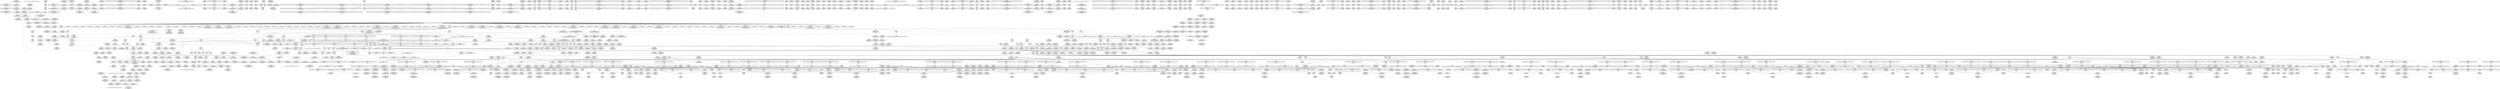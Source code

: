 digraph {
	CE0x45eb680 [shape=record,shape=Mrecord,label="{CE0x45eb680|_call_void___preempt_count_add(i32_1)_#10,_!dbg_!27711|include/linux/rcupdate.h,239}"]
	CE0x45e2710 [shape=record,shape=Mrecord,label="{CE0x45e2710|_ret_%struct.task_struct*_%tmp4,_!dbg_!27714|./arch/x86/include/asm/current.h,14}"]
	CE0x45c27a0 [shape=record,shape=Mrecord,label="{CE0x45c27a0|i64*_getelementptr_inbounds_(_4_x_i64_,_4_x_i64_*___llvm_gcov_ctr133,_i64_0,_i64_0)|*Constant*|*SummSource*}"]
	CE0x4644dd0 [shape=record,shape=Mrecord,label="{CE0x4644dd0|i64*_getelementptr_inbounds_(_4_x_i64_,_4_x_i64_*___llvm_gcov_ctr133,_i64_0,_i64_3)|*Constant*|*SummSource*}"]
	CE0x454d6d0 [shape=record,shape=Mrecord,label="{CE0x454d6d0|selinux_msg_queue_msgctl:msq|Function::selinux_msg_queue_msgctl&Arg::msq::|*SummSource*}"]
	CE0x4638920 [shape=record,shape=Mrecord,label="{CE0x4638920|get_current:tmp}"]
	CE0x45886f0 [shape=record,shape=Mrecord,label="{CE0x45886f0|ipc_has_perm:key|security/selinux/hooks.c,5134|*SummSink*}"]
	CE0x45ba420 [shape=record,shape=Mrecord,label="{CE0x45ba420|i32_883|*Constant*}"]
	CE0x458fea0 [shape=record,shape=Mrecord,label="{CE0x458fea0|i64*_getelementptr_inbounds_(_13_x_i64_,_13_x_i64_*___llvm_gcov_ctr126,_i64_0,_i64_0)|*Constant*|*SummSource*}"]
	CE0x45b5080 [shape=record,shape=Mrecord,label="{CE0x45b5080|i64_5|*Constant*|*SummSource*}"]
	CE0x4527670 [shape=record,shape=Mrecord,label="{CE0x4527670|selinux_msg_queue_msgctl:tmp1}"]
	CE0x4588000 [shape=record,shape=Mrecord,label="{CE0x4588000|_ret_void,_!dbg_!27720|./arch/x86/include/asm/preempt.h,78|*SummSink*}"]
	CE0x45731e0 [shape=record,shape=Mrecord,label="{CE0x45731e0|80:_i32,_112:_i8*,_:_CRE_69,70_}"]
	CE0x463b250 [shape=record,shape=Mrecord,label="{CE0x463b250|GLOBAL:__preempt_count_sub|*Constant*}"]
	CE0x45da0f0 [shape=record,shape=Mrecord,label="{CE0x45da0f0|GLOBAL:rcu_lock_map|Global_var:rcu_lock_map|*SummSource*}"]
	CE0x454eb60 [shape=record,shape=Mrecord,label="{CE0x454eb60|80:_i32,_112:_i8*,_:_CRE_22,23_}"]
	CE0x458c970 [shape=record,shape=Mrecord,label="{CE0x458c970|get_current:tmp|*SummSource*}"]
	CE0x4664920 [shape=record,shape=Mrecord,label="{CE0x4664920|__preempt_count_add:do.end|*SummSink*}"]
	CE0x45e94c0 [shape=record,shape=Mrecord,label="{CE0x45e94c0|rcu_read_lock:tmp6|include/linux/rcupdate.h,882|*SummSink*}"]
	CE0x45950a0 [shape=record,shape=Mrecord,label="{CE0x45950a0|task_sid:tmp12|security/selinux/hooks.c,208|*SummSource*}"]
	CE0x4667ea0 [shape=record,shape=Mrecord,label="{CE0x4667ea0|i64*_getelementptr_inbounds_(_4_x_i64_,_4_x_i64_*___llvm_gcov_ctr134,_i64_0,_i64_0)|*Constant*}"]
	CE0x465dc60 [shape=record,shape=Mrecord,label="{CE0x465dc60|_call_void_lock_release(%struct.lockdep_map*_%map,_i32_1,_i64_ptrtoint_(i8*_blockaddress(_rcu_lock_release,_%__here)_to_i64))_#10,_!dbg_!27716|include/linux/rcupdate.h,423|*SummSource*}"]
	CE0x458af70 [shape=record,shape=Mrecord,label="{CE0x458af70|current_sid:land.lhs.true2|*SummSource*}"]
	CE0x459bd30 [shape=record,shape=Mrecord,label="{CE0x459bd30|i64_4|*Constant*}"]
	CE0x4553530 [shape=record,shape=Mrecord,label="{CE0x4553530|current_sid:tmp8|security/selinux/hooks.c,218}"]
	CE0x454c790 [shape=record,shape=Mrecord,label="{CE0x454c790|selinux_msg_queue_msgctl:tmp12|security/selinux/hooks.c,5219|*SummSource*}"]
	CE0x4545710 [shape=record,shape=Mrecord,label="{CE0x4545710|task_has_system:tmp|*SummSource*}"]
	CE0x4546470 [shape=record,shape=Mrecord,label="{CE0x4546470|task_has_system:perms|Function::task_has_system&Arg::perms::}"]
	CE0x45d80e0 [shape=record,shape=Mrecord,label="{CE0x45d80e0|current_sid:land.lhs.true|*SummSource*}"]
	CE0x45945e0 [shape=record,shape=Mrecord,label="{CE0x45945e0|i64_0|*Constant*}"]
	CE0x459c070 [shape=record,shape=Mrecord,label="{CE0x459c070|task_sid:tmp3|*SummSink*}"]
	CE0x45828b0 [shape=record,shape=Mrecord,label="{CE0x45828b0|i64*_getelementptr_inbounds_(_4_x_i64_,_4_x_i64_*___llvm_gcov_ctr135,_i64_0,_i64_3)|*Constant*|*SummSink*}"]
	CE0x457b060 [shape=record,shape=Mrecord,label="{CE0x457b060|GLOBAL:lockdep_rcu_suspicious|*Constant*|*SummSource*}"]
	CE0x4675f70 [shape=record,shape=Mrecord,label="{CE0x4675f70|void_(i32*,_i32,_i32*)*_asm_addl_$1,_%gs:$0_,_*m,ri,*m,_dirflag_,_fpsr_,_flags_}"]
	CE0x4571a90 [shape=record,shape=Mrecord,label="{CE0x4571a90|ipc_has_perm:tmp4|*LoadInst*|security/selinux/hooks.c,5131|*SummSource*}"]
	CE0x45acb60 [shape=record,shape=Mrecord,label="{CE0x45acb60|task_sid:tmp27|security/selinux/hooks.c,208|*SummSink*}"]
	CE0x45c6220 [shape=record,shape=Mrecord,label="{CE0x45c6220|i64*_getelementptr_inbounds_(_4_x_i64_,_4_x_i64_*___llvm_gcov_ctr134,_i64_0,_i64_1)|*Constant*|*SummSink*}"]
	CE0x454f280 [shape=record,shape=Mrecord,label="{CE0x454f280|80:_i32,_112:_i8*,_:_CRE_28,29_}"]
	CE0x459c800 [shape=record,shape=Mrecord,label="{CE0x459c800|task_sid:do.end}"]
	CE0x45c1940 [shape=record,shape=Mrecord,label="{CE0x45c1940|i64*_getelementptr_inbounds_(_4_x_i64_,_4_x_i64_*___llvm_gcov_ctr133,_i64_0,_i64_1)|*Constant*|*SummSource*}"]
	CE0x45a1f20 [shape=record,shape=Mrecord,label="{CE0x45a1f20|i8*_getelementptr_inbounds_(_44_x_i8_,_44_x_i8_*_.str47,_i32_0,_i32_0)|*Constant*}"]
	CE0x459d0a0 [shape=record,shape=Mrecord,label="{CE0x459d0a0|i64*_getelementptr_inbounds_(_2_x_i64_,_2_x_i64_*___llvm_gcov_ctr159,_i64_0,_i64_0)|*Constant*|*SummSource*}"]
	CE0x45ce6c0 [shape=record,shape=Mrecord,label="{CE0x45ce6c0|rcu_read_unlock:tmp18|include/linux/rcupdate.h,933}"]
	CE0x452fa10 [shape=record,shape=Mrecord,label="{CE0x452fa10|i64*_getelementptr_inbounds_(_15_x_i64_,_15_x_i64_*___llvm_gcov_ctr305,_i64_0,_i64_0)|*Constant*}"]
	CE0x4653b20 [shape=record,shape=Mrecord,label="{CE0x4653b20|i64*_getelementptr_inbounds_(_4_x_i64_,_4_x_i64_*___llvm_gcov_ctr130,_i64_0,_i64_0)|*Constant*}"]
	CE0x3c53130 [shape=record,shape=Mrecord,label="{CE0x3c53130|_call_void_mcount()_#3}"]
	CE0x45a0c40 [shape=record,shape=Mrecord,label="{CE0x45a0c40|_call_void___rcu_read_lock()_#10,_!dbg_!27710|include/linux/rcupdate.h,879|*SummSink*}"]
	CE0x4578290 [shape=record,shape=Mrecord,label="{CE0x4578290|ipc_has_perm:entry|*SummSource*}"]
	CE0x45a8e20 [shape=record,shape=Mrecord,label="{CE0x45a8e20|0:_i16,_4:_i32,_:_CRE_0,2_|*MultipleSource*|*LoadInst*|security/selinux/hooks.c,5131|security/selinux/hooks.c,5131|security/selinux/hooks.c,5136}"]
	CE0x459c650 [shape=record,shape=Mrecord,label="{CE0x459c650|task_sid:if.end|*SummSource*}"]
	CE0x454beb0 [shape=record,shape=Mrecord,label="{CE0x454beb0|i32_8|*Constant*|*SummSource*}"]
	CE0x45e2010 [shape=record,shape=Mrecord,label="{CE0x45e2010|current_sid:call4|security/selinux/hooks.c,218|*SummSink*}"]
	CE0x5739340 [shape=record,shape=Mrecord,label="{CE0x5739340|GLOBAL:__llvm_gcov_global_state_pred307|Global_var:__llvm_gcov_global_state_pred307|*SummSource*}"]
	CE0x45823f0 [shape=record,shape=Mrecord,label="{CE0x45823f0|rcu_read_unlock:do.body}"]
	CE0x4579420 [shape=record,shape=Mrecord,label="{CE0x4579420|_ret_i32_%retval.0,_!dbg_!27731|security/selinux/hooks.c,5221|*SummSource*}"]
	CE0x4554ce0 [shape=record,shape=Mrecord,label="{CE0x4554ce0|current_sid:tmp6|security/selinux/hooks.c,218|*SummSource*}"]
	CE0x4551320 [shape=record,shape=Mrecord,label="{CE0x4551320|80:_i32,_112:_i8*,_:_CRE_12,13_}"]
	CE0x4572bf0 [shape=record,shape=Mrecord,label="{CE0x4572bf0|80:_i32,_112:_i8*,_:_CRE_64,65_}"]
	CE0x465faa0 [shape=record,shape=Mrecord,label="{CE0x465faa0|i8*_undef|*Constant*|*SummSink*}"]
	CE0x4657450 [shape=record,shape=Mrecord,label="{CE0x4657450|__preempt_count_add:tmp|*SummSink*}"]
	"CONST[source:1(input),value:2(dynamic)][purpose:{object}][SrcIdx:0]"
	CE0x45b8b50 [shape=record,shape=Mrecord,label="{CE0x45b8b50|rcu_read_lock:tmp15|include/linux/rcupdate.h,882|*SummSink*}"]
	CE0x45b3680 [shape=record,shape=Mrecord,label="{CE0x45b3680|task_sid:tobool1|security/selinux/hooks.c,208|*SummSource*}"]
	CE0x4531e70 [shape=record,shape=Mrecord,label="{CE0x4531e70|selinux_msg_queue_msgctl:tmp3|security/selinux/hooks.c,5204|*SummSource*}"]
	CE0x45296b0 [shape=record,shape=Mrecord,label="{CE0x45296b0|task_sid:call|security/selinux/hooks.c,208}"]
	CE0x45a9010 [shape=record,shape=Mrecord,label="{CE0x45a9010|ipc_has_perm:tmp7|security/selinux/hooks.c,5136}"]
	CE0x453bb00 [shape=record,shape=Mrecord,label="{CE0x453bb00|80:_i32,_112:_i8*,_:_CRE_50,51_}"]
	CE0x45d7d70 [shape=record,shape=Mrecord,label="{CE0x45d7d70|rcu_read_lock:tmp3|*SummSink*}"]
	CE0x45f5420 [shape=record,shape=Mrecord,label="{CE0x45f5420|rcu_read_lock:tmp4|include/linux/rcupdate.h,882}"]
	CE0x45f3bc0 [shape=record,shape=Mrecord,label="{CE0x45f3bc0|get_current:tmp4|./arch/x86/include/asm/current.h,14}"]
	CE0x4641450 [shape=record,shape=Mrecord,label="{CE0x4641450|GLOBAL:__preempt_count|Global_var:__preempt_count}"]
	CE0x4546a00 [shape=record,shape=Mrecord,label="{CE0x4546a00|_call_void___llvm_gcov_indirect_counter_increment(i32*___llvm_gcov_global_state_pred307,_i64**_getelementptr_inbounds_(_5_x_i64*_,_5_x_i64*_*___llvm_gcda_edge_table306,_i64_0,_i64_2)),_!dbg_!27718|security/selinux/hooks.c,5207|*SummSource*}"]
	CE0x45b3860 [shape=record,shape=Mrecord,label="{CE0x45b3860|i64_5|*Constant*}"]
	CE0x4545220 [shape=record,shape=Mrecord,label="{CE0x4545220|__llvm_gcov_indirect_counter_increment:tmp}"]
	CE0x45aec40 [shape=record,shape=Mrecord,label="{CE0x45aec40|GLOBAL:task_sid|*Constant*|*SummSource*}"]
	CE0x45dd590 [shape=record,shape=Mrecord,label="{CE0x45dd590|i8_1|*Constant*}"]
	CE0x45851e0 [shape=record,shape=Mrecord,label="{CE0x45851e0|rcu_read_unlock:tmp|*SummSink*}"]
	CE0x45e8930 [shape=record,shape=Mrecord,label="{CE0x45e8930|rcu_read_lock:land.lhs.true2|*SummSource*}"]
	CE0x457ff30 [shape=record,shape=Mrecord,label="{CE0x457ff30|i64*_getelementptr_inbounds_(_13_x_i64_,_13_x_i64_*___llvm_gcov_ctr126,_i64_0,_i64_12)|*Constant*|*SummSink*}"]
	CE0x45ee730 [shape=record,shape=Mrecord,label="{CE0x45ee730|_ret_void,_!dbg_!27717|include/linux/rcupdate.h,419}"]
	CE0x4642080 [shape=record,shape=Mrecord,label="{CE0x4642080|__rcu_read_unlock:tmp2|*SummSink*}"]
	CE0x4544a00 [shape=record,shape=Mrecord,label="{CE0x4544a00|__llvm_gcov_indirect_counter_increment:tmp1|*SummSource*}"]
	CE0x4581140 [shape=record,shape=Mrecord,label="{CE0x4581140|rcu_read_unlock:tmp8|include/linux/rcupdate.h,933|*SummSink*}"]
	CE0x4651f60 [shape=record,shape=Mrecord,label="{CE0x4651f60|rcu_lock_release:indirectgoto|*SummSink*}"]
	CE0x468c3e0 [shape=record,shape=Mrecord,label="{CE0x468c3e0|i64*_getelementptr_inbounds_(_4_x_i64_,_4_x_i64_*___llvm_gcov_ctr135,_i64_0,_i64_2)|*Constant*|*SummSource*}"]
	CE0x45a2b40 [shape=record,shape=Mrecord,label="{CE0x45a2b40|rcu_read_unlock:tmp19|include/linux/rcupdate.h,933}"]
	CE0x4576dc0 [shape=record,shape=Mrecord,label="{CE0x4576dc0|i64*_getelementptr_inbounds_(_15_x_i64_,_15_x_i64_*___llvm_gcov_ctr305,_i64_0,_i64_14)|*Constant*}"]
	CE0x463ccb0 [shape=record,shape=Mrecord,label="{CE0x463ccb0|i64*_getelementptr_inbounds_(_4_x_i64_,_4_x_i64_*___llvm_gcov_ctr128,_i64_0,_i64_2)|*Constant*}"]
	CE0x45de9b0 [shape=record,shape=Mrecord,label="{CE0x45de9b0|i32_218|*Constant*|*SummSink*}"]
	CE0x45e4690 [shape=record,shape=Mrecord,label="{CE0x45e4690|current_sid:tmp23|security/selinux/hooks.c,218|*SummSource*}"]
	CE0x4660ed0 [shape=record,shape=Mrecord,label="{CE0x4660ed0|GLOBAL:lock_acquire|*Constant*|*SummSink*}"]
	CE0x45b9e50 [shape=record,shape=Mrecord,label="{CE0x45b9e50|i8*_getelementptr_inbounds_(_25_x_i8_,_25_x_i8_*_.str45,_i32_0,_i32_0)|*Constant*|*SummSink*}"]
	CE0x45511f0 [shape=record,shape=Mrecord,label="{CE0x45511f0|80:_i32,_112:_i8*,_:_CRE_11,12_}"]
	CE0x4578940 [shape=record,shape=Mrecord,label="{CE0x4578940|ipc_has_perm:perms|Function::ipc_has_perm&Arg::perms::|*SummSource*}"]
	CE0x45d4cb0 [shape=record,shape=Mrecord,label="{CE0x45d4cb0|rcu_read_unlock:call3|include/linux/rcupdate.h,933|*SummSource*}"]
	CE0x4653630 [shape=record,shape=Mrecord,label="{CE0x4653630|rcu_lock_release:tmp2|*SummSource*}"]
	CE0x4595d20 [shape=record,shape=Mrecord,label="{CE0x4595d20|i64_2|*Constant*}"]
	"CONST[source:0(mediator),value:0(static)][purpose:{operation}]"
	CE0x4591400 [shape=record,shape=Mrecord,label="{CE0x4591400|task_sid:tmp8|security/selinux/hooks.c,208}"]
	CE0x451dcc0 [shape=record,shape=Mrecord,label="{CE0x451dcc0|selinux_msg_queue_msgctl:bb|*SummSource*}"]
	CE0x4553400 [shape=record,shape=Mrecord,label="{CE0x4553400|GLOBAL:current_sid.__warned|Global_var:current_sid.__warned|*SummSink*}"]
	CE0x4638090 [shape=record,shape=Mrecord,label="{CE0x4638090|__rcu_read_unlock:entry|*SummSink*}"]
	CE0x45c8150 [shape=record,shape=Mrecord,label="{CE0x45c8150|task_sid:tmp20|security/selinux/hooks.c,208|*SummSource*}"]
	CE0x46451a0 [shape=record,shape=Mrecord,label="{CE0x46451a0|rcu_lock_release:tmp6|*SummSource*}"]
	CE0x4536450 [shape=record,shape=Mrecord,label="{CE0x4536450|i32_11|*Constant*|*SummSource*}"]
	CE0x45723a0 [shape=record,shape=Mrecord,label="{CE0x45723a0|80:_i32,_112:_i8*,_:_CRE_57,58_}"]
	CE0x45377f0 [shape=record,shape=Mrecord,label="{CE0x45377f0|ipc_has_perm:call|security/selinux/hooks.c,5129|*SummSink*}"]
	CE0x45d5a80 [shape=record,shape=Mrecord,label="{CE0x45d5a80|rcu_read_unlock:tmp13|include/linux/rcupdate.h,933|*SummSink*}"]
	CE0x45d3f10 [shape=record,shape=Mrecord,label="{CE0x45d3f10|i1_true|*Constant*|*SummSink*}"]
	CE0x45bc650 [shape=record,shape=Mrecord,label="{CE0x45bc650|_call_void_lockdep_rcu_suspicious(i8*_getelementptr_inbounds_(_25_x_i8_,_25_x_i8_*_.str45,_i32_0,_i32_0),_i32_883,_i8*_getelementptr_inbounds_(_42_x_i8_,_42_x_i8_*_.str46,_i32_0,_i32_0))_#10,_!dbg_!27728|include/linux/rcupdate.h,882}"]
	CE0x454ca50 [shape=record,shape=Mrecord,label="{CE0x454ca50|selinux_msg_queue_msgctl:tmp12|security/selinux/hooks.c,5219|*SummSink*}"]
	CE0x4599c00 [shape=record,shape=Mrecord,label="{CE0x4599c00|_call_void_rcu_lock_acquire(%struct.lockdep_map*_rcu_lock_map)_#10,_!dbg_!27711|include/linux/rcupdate.h,881}"]
	CE0x4598ee0 [shape=record,shape=Mrecord,label="{CE0x4598ee0|GLOBAL:__llvm_gcov_ctr127|Global_var:__llvm_gcov_ctr127|*SummSink*}"]
	CE0x457c160 [shape=record,shape=Mrecord,label="{CE0x457c160|rcu_read_unlock:tmp19|include/linux/rcupdate.h,933|*SummSource*}"]
	CE0x4575f00 [shape=record,shape=Mrecord,label="{CE0x4575f00|80:_i32,_112:_i8*,_:_CRE_208,216_|*MultipleSource*|Function::selinux_msg_queue_msgctl&Arg::msq::|security/selinux/hooks.c,5219}"]
	CE0x45333d0 [shape=record,shape=Mrecord,label="{CE0x45333d0|_ret_void|*SummSink*}"]
	CE0x45e1730 [shape=record,shape=Mrecord,label="{CE0x45e1730|current_sid:tmp20|security/selinux/hooks.c,218|*SummSink*}"]
	CE0x45c5f40 [shape=record,shape=Mrecord,label="{CE0x45c5f40|i64*_getelementptr_inbounds_(_4_x_i64_,_4_x_i64_*___llvm_gcov_ctr128,_i64_0,_i64_0)|*Constant*|*SummSource*}"]
	CE0x4636250 [shape=record,shape=Mrecord,label="{CE0x4636250|rcu_lock_release:entry}"]
	CE0x4533b60 [shape=record,shape=Mrecord,label="{CE0x4533b60|avc_has_perm:requested|Function::avc_has_perm&Arg::requested::|*SummSink*}"]
	CE0x457e980 [shape=record,shape=Mrecord,label="{CE0x457e980|i64*_getelementptr_inbounds_(_13_x_i64_,_13_x_i64_*___llvm_gcov_ctr126,_i64_0,_i64_11)|*Constant*}"]
	CE0x451ebb0 [shape=record,shape=Mrecord,label="{CE0x451ebb0|selinux_msg_queue_msgctl:sw.epilog|*SummSource*}"]
	CE0x4551e10 [shape=record,shape=Mrecord,label="{CE0x4551e10|__llvm_gcov_indirect_counter_increment:bb4|*SummSource*}"]
	CE0x45c7fc0 [shape=record,shape=Mrecord,label="{CE0x45c7fc0|task_sid:tmp20|security/selinux/hooks.c,208}"]
	CE0x45dbbf0 [shape=record,shape=Mrecord,label="{CE0x45dbbf0|current_sid:tmp11|security/selinux/hooks.c,218|*SummSource*}"]
	CE0x4593620 [shape=record,shape=Mrecord,label="{CE0x4593620|current_sid:tobool1|security/selinux/hooks.c,218|*SummSink*}"]
	CE0x45d95b0 [shape=record,shape=Mrecord,label="{CE0x45d95b0|current_sid:land.lhs.true}"]
	CE0x45b2da0 [shape=record,shape=Mrecord,label="{CE0x45b2da0|current_sid:call|security/selinux/hooks.c,218|*SummSource*}"]
	CE0x45a97c0 [shape=record,shape=Mrecord,label="{CE0x45a97c0|GLOBAL:__llvm_gcov_ctr125|Global_var:__llvm_gcov_ctr125|*SummSource*}"]
	CE0x45d6ab0 [shape=record,shape=Mrecord,label="{CE0x45d6ab0|GLOBAL:__llvm_gcov_ctr127|Global_var:__llvm_gcov_ctr127}"]
	CE0x454a2a0 [shape=record,shape=Mrecord,label="{CE0x454a2a0|rcu_read_unlock:tmp17|include/linux/rcupdate.h,933|*SummSource*}"]
	CE0x468e4b0 [shape=record,shape=Mrecord,label="{CE0x468e4b0|__preempt_count_sub:tmp2|*SummSource*}"]
	CE0x45847a0 [shape=record,shape=Mrecord,label="{CE0x45847a0|i64*_getelementptr_inbounds_(_4_x_i64_,_4_x_i64_*___llvm_gcov_ctr128,_i64_0,_i64_3)|*Constant*}"]
	CE0x465ee40 [shape=record,shape=Mrecord,label="{CE0x465ee40|rcu_lock_acquire:tmp7|*SummSource*}"]
	CE0x4d16690 [shape=record,shape=Mrecord,label="{CE0x4d16690|i64_1|*Constant*}"]
	CE0x45dfea0 [shape=record,shape=Mrecord,label="{CE0x45dfea0|current_sid:tmp17|security/selinux/hooks.c,218}"]
	CE0x4665f50 [shape=record,shape=Mrecord,label="{CE0x4665f50|__rcu_read_unlock:tmp1|*SummSink*}"]
	CE0x4592350 [shape=record,shape=Mrecord,label="{CE0x4592350|__rcu_read_lock:tmp2|*SummSink*}"]
	CE0x45f24a0 [shape=record,shape=Mrecord,label="{CE0x45f24a0|rcu_read_lock:tmp11|include/linux/rcupdate.h,882|*SummSource*}"]
	CE0x45d8180 [shape=record,shape=Mrecord,label="{CE0x45d8180|current_sid:land.lhs.true|*SummSink*}"]
	CE0x4578b00 [shape=record,shape=Mrecord,label="{CE0x4578b00|_ret_i32_%call2,_!dbg_!27728|security/selinux/hooks.c,5136}"]
	CE0x452c8a0 [shape=record,shape=Mrecord,label="{CE0x452c8a0|task_has_system:call1|security/selinux/hooks.c,1594|*SummSink*}"]
	CE0x4659b40 [shape=record,shape=Mrecord,label="{CE0x4659b40|COLLAPSED:_GCMRE___llvm_gcov_ctr133_internal_global_4_x_i64_zeroinitializer:_elem_0:default:}"]
	CE0x45516b0 [shape=record,shape=Mrecord,label="{CE0x45516b0|80:_i32,_112:_i8*,_:_CRE_15,16_}"]
	CE0x45980d0 [shape=record,shape=Mrecord,label="{CE0x45980d0|cred_sid:tmp4|*LoadInst*|security/selinux/hooks.c,196}"]
	CE0x45b4ad0 [shape=record,shape=Mrecord,label="{CE0x45b4ad0|current_sid:tobool|security/selinux/hooks.c,218|*SummSink*}"]
	CE0x45e9050 [shape=record,shape=Mrecord,label="{CE0x45e9050|__rcu_read_lock:tmp2|*SummSource*}"]
	CE0x4519930 [shape=record,shape=Mrecord,label="{CE0x4519930|rcu_read_lock:entry}"]
	CE0x45a4be0 [shape=record,shape=Mrecord,label="{CE0x45a4be0|current_sid:tmp23|security/selinux/hooks.c,218|*SummSink*}"]
	CE0x4550f90 [shape=record,shape=Mrecord,label="{CE0x4550f90|80:_i32,_112:_i8*,_:_CRE_9,10_}"]
	CE0x458bf90 [shape=record,shape=Mrecord,label="{CE0x458bf90|task_has_system:tmp3|*SummSink*}"]
	CE0x454b430 [shape=record,shape=Mrecord,label="{CE0x454b430|selinux_msg_queue_msgctl:tmp11|security/selinux/hooks.c,5216|*SummSink*}"]
	CE0x4536a90 [shape=record,shape=Mrecord,label="{CE0x4536a90|task_has_system:tmp2}"]
	CE0x45965b0 [shape=record,shape=Mrecord,label="{CE0x45965b0|task_sid:tmp1}"]
	CE0x463be90 [shape=record,shape=Mrecord,label="{CE0x463be90|_call_void_lock_acquire(%struct.lockdep_map*_%map,_i32_0,_i32_0,_i32_2,_i32_0,_%struct.lockdep_map*_null,_i64_ptrtoint_(i8*_blockaddress(_rcu_lock_acquire,_%__here)_to_i64))_#10,_!dbg_!27716|include/linux/rcupdate.h,418|*SummSource*}"]
	CE0x57393b0 [shape=record,shape=Mrecord,label="{CE0x57393b0|GLOBAL:__llvm_gcov_global_state_pred307|Global_var:__llvm_gcov_global_state_pred307|*SummSink*}"]
	CE0x452ee10 [shape=record,shape=Mrecord,label="{CE0x452ee10|get_current:entry|*SummSink*}"]
	CE0x45b2180 [shape=record,shape=Mrecord,label="{CE0x45b2180|rcu_read_lock:tmp}"]
	CE0x45bd840 [shape=record,shape=Mrecord,label="{CE0x45bd840|rcu_read_lock:tmp20|include/linux/rcupdate.h,882|*SummSink*}"]
	CE0x4593a40 [shape=record,shape=Mrecord,label="{CE0x4593a40|i64_3|*Constant*}"]
	CE0x451a200 [shape=record,shape=Mrecord,label="{CE0x451a200|i64*_getelementptr_inbounds_(_2_x_i64_,_2_x_i64_*___llvm_gcov_ctr98,_i64_0,_i64_0)|*Constant*|*SummSink*}"]
	CE0x45b4390 [shape=record,shape=Mrecord,label="{CE0x45b4390|i32_1|*Constant*}"]
	CE0x463ea80 [shape=record,shape=Mrecord,label="{CE0x463ea80|__preempt_count_add:tmp5|./arch/x86/include/asm/preempt.h,72|*SummSource*}"]
	CE0x45b2a90 [shape=record,shape=Mrecord,label="{CE0x45b2a90|current_sid:call|security/selinux/hooks.c,218|*SummSink*}"]
	CE0x457d130 [shape=record,shape=Mrecord,label="{CE0x457d130|i64*_getelementptr_inbounds_(_11_x_i64_,_11_x_i64_*___llvm_gcov_ctr132,_i64_0,_i64_10)|*Constant*|*SummSource*}"]
	CE0x45c4c10 [shape=record,shape=Mrecord,label="{CE0x45c4c10|rcu_lock_release:tmp1}"]
	CE0x4660850 [shape=record,shape=Mrecord,label="{CE0x4660850|rcu_lock_release:tmp2}"]
	CE0x45f30c0 [shape=record,shape=Mrecord,label="{CE0x45f30c0|rcu_read_lock:call3|include/linux/rcupdate.h,882|*SummSink*}"]
	CE0x45999c0 [shape=record,shape=Mrecord,label="{CE0x45999c0|__rcu_read_lock:entry|*SummSource*}"]
	CE0x45dfe30 [shape=record,shape=Mrecord,label="{CE0x45dfe30|i64*_getelementptr_inbounds_(_11_x_i64_,_11_x_i64_*___llvm_gcov_ctr125,_i64_0,_i64_9)|*Constant*|*SummSink*}"]
	CE0x45c1620 [shape=record,shape=Mrecord,label="{CE0x45c1620|rcu_read_unlock:land.lhs.true|*SummSource*}"]
	CE0x453db20 [shape=record,shape=Mrecord,label="{CE0x453db20|__llvm_gcov_indirect_counter_increment:counters|Function::__llvm_gcov_indirect_counter_increment&Arg::counters::|*SummSink*}"]
	CE0x45ec7d0 [shape=record,shape=Mrecord,label="{CE0x45ec7d0|GLOBAL:rcu_lock_acquire|*Constant*}"]
	CE0x45f4fe0 [shape=record,shape=Mrecord,label="{CE0x45f4fe0|rcu_read_lock:tobool|include/linux/rcupdate.h,882|*SummSource*}"]
	CE0x4582b80 [shape=record,shape=Mrecord,label="{CE0x4582b80|__preempt_count_sub:entry|*SummSource*}"]
	CE0x45b2000 [shape=record,shape=Mrecord,label="{CE0x45b2000|i64*_getelementptr_inbounds_(_11_x_i64_,_11_x_i64_*___llvm_gcov_ctr127,_i64_0,_i64_0)|*Constant*|*SummSink*}"]
	CE0x4587560 [shape=record,shape=Mrecord,label="{CE0x4587560|__preempt_count_sub:entry|*SummSink*}"]
	CE0x45b6640 [shape=record,shape=Mrecord,label="{CE0x45b6640|cred_sid:sid|security/selinux/hooks.c,197|*SummSource*}"]
	CE0x452ef20 [shape=record,shape=Mrecord,label="{CE0x452ef20|_ret_%struct.task_struct*_%tmp4,_!dbg_!27714|./arch/x86/include/asm/current.h,14|*SummSource*}"]
	CE0x4664d40 [shape=record,shape=Mrecord,label="{CE0x4664d40|__preempt_count_add:bb|*SummSink*}"]
	CE0x45716d0 [shape=record,shape=Mrecord,label="{CE0x45716d0|ipc_has_perm:tmp4|*LoadInst*|security/selinux/hooks.c,5131}"]
	CE0x4592000 [shape=record,shape=Mrecord,label="{CE0x4592000|i64*_getelementptr_inbounds_(_13_x_i64_,_13_x_i64_*___llvm_gcov_ctr126,_i64_0,_i64_1)|*Constant*|*SummSink*}"]
	CE0x4541920 [shape=record,shape=Mrecord,label="{CE0x4541920|__llvm_gcov_indirect_counter_increment:tmp3|*SummSink*}"]
	CE0x46370a0 [shape=record,shape=Mrecord,label="{CE0x46370a0|rcu_lock_release:map|Function::rcu_lock_release&Arg::map::|*SummSink*}"]
	CE0x45c5210 [shape=record,shape=Mrecord,label="{CE0x45c5210|rcu_read_unlock:tmp16|include/linux/rcupdate.h,933|*SummSource*}"]
	CE0x45404e0 [shape=record,shape=Mrecord,label="{CE0x45404e0|0:_i32,_:_GCMR___llvm_gcov_global_state_pred307_internal_unnamed_addr_global_i32_-1:_elem_0:default:}"]
	CE0x4593840 [shape=record,shape=Mrecord,label="{CE0x4593840|task_sid:tobool|security/selinux/hooks.c,208|*SummSource*}"]
	CE0x45956e0 [shape=record,shape=Mrecord,label="{CE0x45956e0|cred_sid:tmp3|*SummSink*}"]
	CE0x45f4c90 [shape=record,shape=Mrecord,label="{CE0x45f4c90|rcu_read_unlock:call|include/linux/rcupdate.h,933}"]
	CE0x458d290 [shape=record,shape=Mrecord,label="{CE0x458d290|_ret_void,_!dbg_!27735|include/linux/rcupdate.h,884|*SummSource*}"]
	CE0x459eab0 [shape=record,shape=Mrecord,label="{CE0x459eab0|ipc_has_perm:type|security/selinux/hooks.c,5133|*SummSink*}"]
	CE0x4594320 [shape=record,shape=Mrecord,label="{CE0x4594320|i64*_getelementptr_inbounds_(_13_x_i64_,_13_x_i64_*___llvm_gcov_ctr126,_i64_0,_i64_1)|*Constant*|*SummSource*}"]
	CE0x452ca90 [shape=record,shape=Mrecord,label="{CE0x452ca90|i32_(i32,_i32,_i16,_i32,_%struct.common_audit_data*)*_bitcast_(i32_(i32,_i32,_i16,_i32,_%struct.common_audit_data.495*)*_avc_has_perm_to_i32_(i32,_i32,_i16,_i32,_%struct.common_audit_data*)*)|*Constant*|*SummSource*}"]
	CE0x4533f60 [shape=record,shape=Mrecord,label="{CE0x4533f60|avc_has_perm:auditdata|Function::avc_has_perm&Arg::auditdata::|*SummSink*}"]
	CE0x4538fa0 [shape=record,shape=Mrecord,label="{CE0x4538fa0|i16_3|*Constant*|*SummSource*}"]
	CE0x45b40f0 [shape=record,shape=Mrecord,label="{CE0x45b40f0|i64_4|*Constant*|*SummSink*}"]
	CE0x45e9630 [shape=record,shape=Mrecord,label="{CE0x45e9630|rcu_read_lock:tmp7|include/linux/rcupdate.h,882}"]
	CE0x4546710 [shape=record,shape=Mrecord,label="{CE0x4546710|task_has_system:perms|Function::task_has_system&Arg::perms::|*SummSource*}"]
	CE0x45bee80 [shape=record,shape=Mrecord,label="{CE0x45bee80|cred_sid:bb}"]
	CE0x45b11f0 [shape=record,shape=Mrecord,label="{CE0x45b11f0|cred_sid:tmp4|*LoadInst*|security/selinux/hooks.c,196|*SummSink*}"]
	CE0x4537190 [shape=record,shape=Mrecord,label="{CE0x4537190|selinux_msg_queue_msgctl:tmp7|security/selinux/hooks.c,5210|*SummSource*}"]
	CE0x45f2c30 [shape=record,shape=Mrecord,label="{CE0x45f2c30|rcu_read_lock:call3|include/linux/rcupdate.h,882}"]
	CE0x4640da0 [shape=record,shape=Mrecord,label="{CE0x4640da0|i64*_getelementptr_inbounds_(_4_x_i64_,_4_x_i64_*___llvm_gcov_ctr134,_i64_0,_i64_3)|*Constant*|*SummSink*}"]
	CE0x45452e0 [shape=record,shape=Mrecord,label="{CE0x45452e0|__llvm_gcov_indirect_counter_increment:tmp|*SummSource*}"]
	CE0x45bf7d0 [shape=record,shape=Mrecord,label="{CE0x45bf7d0|rcu_read_unlock:tmp7|include/linux/rcupdate.h,933|*SummSource*}"]
	CE0x4585270 [shape=record,shape=Mrecord,label="{CE0x4585270|rcu_read_unlock:tmp1}"]
	CE0x46532e0 [shape=record,shape=Mrecord,label="{CE0x46532e0|rcu_lock_acquire:tmp|*SummSink*}"]
	CE0x4654830 [shape=record,shape=Mrecord,label="{CE0x4654830|_call_void_mcount()_#3|*SummSource*}"]
	CE0x454ea30 [shape=record,shape=Mrecord,label="{CE0x454ea30|80:_i32,_112:_i8*,_:_CRE_21,22_}"]
	CE0x4638e10 [shape=record,shape=Mrecord,label="{CE0x4638e10|%struct.lockdep_map*_null|*Constant*|*SummSource*}"]
	CE0x4659f90 [shape=record,shape=Mrecord,label="{CE0x4659f90|rcu_lock_acquire:bb|*SummSource*}"]
	CE0x4659200 [shape=record,shape=Mrecord,label="{CE0x4659200|i32_1|*Constant*}"]
	CE0x4531690 [shape=record,shape=Mrecord,label="{CE0x4531690|i64*_getelementptr_inbounds_(_15_x_i64_,_15_x_i64_*___llvm_gcov_ctr305,_i64_0,_i64_10)|*Constant*|*SummSink*}"]
	CE0x45715a0 [shape=record,shape=Mrecord,label="{CE0x45715a0|ipc_has_perm:security|security/selinux/hooks.c,5131}"]
	CE0x4572990 [shape=record,shape=Mrecord,label="{CE0x4572990|80:_i32,_112:_i8*,_:_CRE_62,63_}"]
	CE0x452c160 [shape=record,shape=Mrecord,label="{CE0x452c160|task_has_system:bb|*SummSource*}"]
	CE0x458ba50 [shape=record,shape=Mrecord,label="{CE0x458ba50|task_sid:tmp11|security/selinux/hooks.c,208|*SummSource*}"]
	CE0x466db70 [shape=record,shape=Mrecord,label="{CE0x466db70|__preempt_count_sub:tmp4|./arch/x86/include/asm/preempt.h,77|*SummSink*}"]
	CE0x4529000 [shape=record,shape=Mrecord,label="{CE0x4529000|i64**_getelementptr_inbounds_(_5_x_i64*_,_5_x_i64*_*___llvm_gcda_edge_table306,_i64_0,_i64_1)|*Constant*|*SummSource*}"]
	CE0x465e1b0 [shape=record,shape=Mrecord,label="{CE0x465e1b0|GLOBAL:lock_release|*Constant*}"]
	CE0x45b0630 [shape=record,shape=Mrecord,label="{CE0x45b0630|i64*_getelementptr_inbounds_(_11_x_i64_,_11_x_i64_*___llvm_gcov_ctr125,_i64_0,_i64_8)|*Constant*|*SummSource*}"]
	CE0x4530f70 [shape=record,shape=Mrecord,label="{CE0x4530f70|i64*_getelementptr_inbounds_(_2_x_i64_,_2_x_i64_*___llvm_gcov_ctr159,_i64_0,_i64_1)|*Constant*|*SummSource*}"]
	CE0x459beb0 [shape=record,shape=Mrecord,label="{CE0x459beb0|task_sid:tmp3}"]
	CE0x4653d40 [shape=record,shape=Mrecord,label="{CE0x4653d40|_call_void_mcount()_#3|*SummSink*}"]
	CE0x468c630 [shape=record,shape=Mrecord,label="{CE0x468c630|i64*_getelementptr_inbounds_(_4_x_i64_,_4_x_i64_*___llvm_gcov_ctr129,_i64_0,_i64_0)|*Constant*}"]
	CE0x451ea30 [shape=record,shape=Mrecord,label="{CE0x451ea30|selinux_msg_queue_msgctl:bb|*SummSink*}"]
	CE0x45971e0 [shape=record,shape=Mrecord,label="{CE0x45971e0|_call_void_mcount()_#3|*SummSink*}"]
	CE0x4524f70 [shape=record,shape=Mrecord,label="{CE0x4524f70|_call_void___llvm_gcov_indirect_counter_increment(i32*___llvm_gcov_global_state_pred307,_i64**_getelementptr_inbounds_(_5_x_i64*_,_5_x_i64*_*___llvm_gcda_edge_table306,_i64_0,_i64_0)),_!dbg_!27725|security/selinux/hooks.c,5216|*SummSource*}"]
	CE0x45bbb60 [shape=record,shape=Mrecord,label="{CE0x45bbb60|rcu_read_lock:tmp17|include/linux/rcupdate.h,882|*SummSource*}"]
	CE0x4637ec0 [shape=record,shape=Mrecord,label="{CE0x4637ec0|__rcu_read_unlock:entry}"]
	CE0x4659570 [shape=record,shape=Mrecord,label="{CE0x4659570|__preempt_count_add:val|Function::__preempt_count_add&Arg::val::|*SummSink*}"]
	CE0x45eb280 [shape=record,shape=Mrecord,label="{CE0x45eb280|rcu_read_lock:do.end|*SummSource*}"]
	CE0x45d6070 [shape=record,shape=Mrecord,label="{CE0x45d6070|current_sid:tmp14|security/selinux/hooks.c,218|*SummSource*}"]
	CE0x45a8850 [shape=record,shape=Mrecord,label="{CE0x45a8850|ipc_has_perm:sid1|security/selinux/hooks.c,5136|*SummSource*}"]
	CE0x45bb340 [shape=record,shape=Mrecord,label="{CE0x45bb340|i64*_getelementptr_inbounds_(_11_x_i64_,_11_x_i64_*___llvm_gcov_ctr127,_i64_0,_i64_9)|*Constant*}"]
	CE0x45b3d60 [shape=record,shape=Mrecord,label="{CE0x45b3d60|i64*_getelementptr_inbounds_(_11_x_i64_,_11_x_i64_*___llvm_gcov_ctr125,_i64_0,_i64_0)|*Constant*|*SummSink*}"]
	CE0x45f4170 [shape=record,shape=Mrecord,label="{CE0x45f4170|rcu_read_lock:call|include/linux/rcupdate.h,882|*SummSource*}"]
	CE0x45da1b0 [shape=record,shape=Mrecord,label="{CE0x45da1b0|GLOBAL:rcu_lock_map|Global_var:rcu_lock_map|*SummSink*}"]
	CE0x4571330 [shape=record,shape=Mrecord,label="{CE0x4571330|i32_10|*Constant*|*SummSink*}"]
	CE0x468afd0 [shape=record,shape=Mrecord,label="{CE0x468afd0|i64*_getelementptr_inbounds_(_4_x_i64_,_4_x_i64_*___llvm_gcov_ctr135,_i64_0,_i64_0)|*Constant*|*SummSink*}"]
	CE0x45c2550 [shape=record,shape=Mrecord,label="{CE0x45c2550|rcu_read_unlock:tmp10|include/linux/rcupdate.h,933|*SummSource*}"]
	CE0x45efa10 [shape=record,shape=Mrecord,label="{CE0x45efa10|i64*_getelementptr_inbounds_(_4_x_i64_,_4_x_i64_*___llvm_gcov_ctr134,_i64_0,_i64_3)|*Constant*|*SummSource*}"]
	CE0x459e910 [shape=record,shape=Mrecord,label="{CE0x459e910|ipc_has_perm:type|security/selinux/hooks.c,5133|*SummSource*}"]
	CE0x453bd60 [shape=record,shape=Mrecord,label="{CE0x453bd60|80:_i32,_112:_i8*,_:_CRE_52,53_}"]
	CE0x45d6320 [shape=record,shape=Mrecord,label="{CE0x45d6320|i1_true|*Constant*}"]
	CE0x45b8090 [shape=record,shape=Mrecord,label="{CE0x45b8090|rcu_read_lock:tmp13|include/linux/rcupdate.h,882|*SummSource*}"]
	CE0x452bf00 [shape=record,shape=Mrecord,label="{CE0x452bf00|i32_11|*Constant*|*SummSink*}"]
	CE0x452aa70 [shape=record,shape=Mrecord,label="{CE0x452aa70|task_sid:task|Function::task_sid&Arg::task::|*SummSource*}"]
	CE0x4538e90 [shape=record,shape=Mrecord,label="{CE0x4538e90|avc_has_perm:tsid|Function::avc_has_perm&Arg::tsid::|*SummSink*}"]
	CE0x4666370 [shape=record,shape=Mrecord,label="{CE0x4666370|_call_void_mcount()_#3}"]
	CE0x4528180 [shape=record,shape=Mrecord,label="{CE0x4528180|_call_void___llvm_gcov_indirect_counter_increment(i32*___llvm_gcov_global_state_pred307,_i64**_getelementptr_inbounds_(_5_x_i64*_,_5_x_i64*_*___llvm_gcda_edge_table306,_i64_0,_i64_3)),_!dbg_!27721|security/selinux/hooks.c,5210|*SummSource*}"]
	CE0x463d460 [shape=record,shape=Mrecord,label="{CE0x463d460|_call_void_mcount()_#3|*SummSink*}"]
	CE0x4557f30 [shape=record,shape=Mrecord,label="{CE0x4557f30|_call_void___llvm_gcov_indirect_counter_increment(i32*___llvm_gcov_global_state_pred307,_i64**_getelementptr_inbounds_(_5_x_i64*_,_5_x_i64*_*___llvm_gcda_edge_table306,_i64_0,_i64_4)),_!dbg_!27723|security/selinux/hooks.c,5213|*SummSource*}"]
	CE0x45c5e30 [shape=record,shape=Mrecord,label="{CE0x45c5e30|__rcu_read_unlock:tmp2}"]
	CE0x457b760 [shape=record,shape=Mrecord,label="{CE0x457b760|avc_has_perm:ssid|Function::avc_has_perm&Arg::ssid::}"]
	CE0x4570e60 [shape=record,shape=Mrecord,label="{CE0x4570e60|80:_i32,_112:_i8*,_:_CRE_46,47_}"]
	CE0x4544130 [shape=record,shape=Mrecord,label="{CE0x4544130|selinux_msg_queue_msgctl:entry}"]
	CE0x452a390 [shape=record,shape=Mrecord,label="{CE0x452a390|selinux_msg_queue_msgctl:sw.bb|*SummSink*}"]
	CE0x45c30a0 [shape=record,shape=Mrecord,label="{CE0x45c30a0|GLOBAL:__preempt_count_add|*Constant*|*SummSource*}"]
	CE0x45a4940 [shape=record,shape=Mrecord,label="{CE0x45a4940|COLLAPSED:_GCMRE_current_task_external_global_%struct.task_struct*:_elem_0:default:}"]
	CE0x4594b50 [shape=record,shape=Mrecord,label="{CE0x4594b50|i64_0|*Constant*}"]
	CE0x45da910 [shape=record,shape=Mrecord,label="{CE0x45da910|cred_sid:tmp|*SummSource*}"]
	CE0x45da390 [shape=record,shape=Mrecord,label="{CE0x45da390|current_sid:if.then}"]
	CE0x45951a0 [shape=record,shape=Mrecord,label="{CE0x45951a0|task_sid:call3|security/selinux/hooks.c,208}"]
	CE0x458a1a0 [shape=record,shape=Mrecord,label="{CE0x458a1a0|_ret_i32_%retval.0,_!dbg_!27728|security/selinux/avc.c,775}"]
	CE0x454f610 [shape=record,shape=Mrecord,label="{CE0x454f610|80:_i32,_112:_i8*,_:_CRE_31,32_}"]
	CE0x4541b90 [shape=record,shape=Mrecord,label="{CE0x4541b90|__llvm_gcov_indirect_counter_increment:tmp5|*SummSource*}"]
	CE0x45476e0 [shape=record,shape=Mrecord,label="{CE0x45476e0|task_has_system:entry}"]
	CE0x45aabf0 [shape=record,shape=Mrecord,label="{CE0x45aabf0|task_sid:land.lhs.true|*SummSink*}"]
	CE0x45926f0 [shape=record,shape=Mrecord,label="{CE0x45926f0|get_current:tmp1}"]
	CE0x4665db0 [shape=record,shape=Mrecord,label="{CE0x4665db0|__rcu_read_unlock:tmp|*SummSink*}"]
	CE0x4592560 [shape=record,shape=Mrecord,label="{CE0x4592560|%struct.task_struct*_(%struct.task_struct**)*_asm_movq_%gs:$_1:P_,$0_,_r,im,_dirflag_,_fpsr_,_flags_}"]
	CE0x4523040 [shape=record,shape=Mrecord,label="{CE0x4523040|selinux_msg_queue_msgctl:entry|*SummSink*}"]
	CE0x4576f20 [shape=record,shape=Mrecord,label="{CE0x4576f20|selinux_msg_queue_msgctl:tmp14|security/selinux/hooks.c,5221|*SummSource*}"]
	CE0x4530150 [shape=record,shape=Mrecord,label="{CE0x4530150|selinux_msg_queue_msgctl:sw.bb2|*SummSink*}"]
	CE0x45a8e90 [shape=record,shape=Mrecord,label="{CE0x45a8e90|0:_i16,_4:_i32,_:_CRE_4,8_|*MultipleSource*|*LoadInst*|security/selinux/hooks.c,5131|security/selinux/hooks.c,5131|security/selinux/hooks.c,5136}"]
	CE0x4596080 [shape=record,shape=Mrecord,label="{CE0x4596080|task_sid:tmp5|security/selinux/hooks.c,208}"]
	CE0x45c4780 [shape=record,shape=Mrecord,label="{CE0x45c4780|rcu_read_unlock:tobool|include/linux/rcupdate.h,933|*SummSink*}"]
	CE0x45a0670 [shape=record,shape=Mrecord,label="{CE0x45a0670|ipc_has_perm:tmp1}"]
	CE0x45c9280 [shape=record,shape=Mrecord,label="{CE0x45c9280|task_sid:tmp23|security/selinux/hooks.c,208|*SummSource*}"]
	CE0x45b00a0 [shape=record,shape=Mrecord,label="{CE0x45b00a0|i8*_getelementptr_inbounds_(_41_x_i8_,_41_x_i8_*_.str44,_i32_0,_i32_0)|*Constant*}"]
	CE0x4537e80 [shape=record,shape=Mrecord,label="{CE0x4537e80|task_sid:do.end6|*SummSink*}"]
	CE0x45f2ac0 [shape=record,shape=Mrecord,label="{CE0x45f2ac0|rcu_read_lock:tmp12|include/linux/rcupdate.h,882|*SummSink*}"]
	CE0x464e840 [shape=record,shape=Mrecord,label="{CE0x464e840|__rcu_read_lock:do.end|*SummSource*}"]
	CE0x45c47f0 [shape=record,shape=Mrecord,label="{CE0x45c47f0|rcu_read_unlock:tmp4|include/linux/rcupdate.h,933|*SummSource*}"]
	CE0x452ff40 [shape=record,shape=Mrecord,label="{CE0x452ff40|selinux_msg_queue_msgctl:sw.bb4|*SummSource*}"]
	CE0x452dcb0 [shape=record,shape=Mrecord,label="{CE0x452dcb0|selinux_msg_queue_msgctl:tmp}"]
	CE0x45c2220 [shape=record,shape=Mrecord,label="{CE0x45c2220|i64*_getelementptr_inbounds_(_4_x_i64_,_4_x_i64_*___llvm_gcov_ctr130,_i64_0,_i64_1)|*Constant*}"]
	CE0x45c5b40 [shape=record,shape=Mrecord,label="{CE0x45c5b40|GLOBAL:__llvm_gcov_ctr132|Global_var:__llvm_gcov_ctr132}"]
	CE0x4667fe0 [shape=record,shape=Mrecord,label="{CE0x4667fe0|i64*_getelementptr_inbounds_(_4_x_i64_,_4_x_i64_*___llvm_gcov_ctr134,_i64_0,_i64_0)|*Constant*|*SummSource*}"]
	CE0x4595110 [shape=record,shape=Mrecord,label="{CE0x4595110|task_sid:tmp12|security/selinux/hooks.c,208|*SummSink*}"]
	CE0x4529510 [shape=record,shape=Mrecord,label="{CE0x4529510|task_sid:tmp4|*LoadInst*|security/selinux/hooks.c,208|*SummSink*}"]
	CE0x4553e50 [shape=record,shape=Mrecord,label="{CE0x4553e50|i64*_getelementptr_inbounds_(_11_x_i64_,_11_x_i64_*___llvm_gcov_ctr125,_i64_0,_i64_1)|*Constant*|*SummSource*}"]
	CE0x45549f0 [shape=record,shape=Mrecord,label="{CE0x45549f0|0:_i8,_:_GCMR_task_sid.__warned_internal_global_i8_0,_section_.data.unlikely_,_align_1:_elem_0:default:}"]
	CE0x45b9160 [shape=record,shape=Mrecord,label="{CE0x45b9160|i64*_getelementptr_inbounds_(_11_x_i64_,_11_x_i64_*___llvm_gcov_ctr127,_i64_0,_i64_8)|*Constant*}"]
	CE0x4656940 [shape=record,shape=Mrecord,label="{CE0x4656940|__preempt_count_add:tmp3|*SummSink*}"]
	CE0x459a5d0 [shape=record,shape=Mrecord,label="{CE0x459a5d0|current_sid:tmp4|security/selinux/hooks.c,218|*SummSink*}"]
	CE0x45f3a70 [shape=record,shape=Mrecord,label="{CE0x45f3a70|__rcu_read_lock:tmp1|*SummSink*}"]
	CE0x4594500 [shape=record,shape=Mrecord,label="{CE0x4594500|current_sid:tmp4|security/selinux/hooks.c,218}"]
	CE0x45eaa20 [shape=record,shape=Mrecord,label="{CE0x45eaa20|_ret_void,_!dbg_!27717|include/linux/rcupdate.h,240|*SummSink*}"]
	CE0x45bf1e0 [shape=record,shape=Mrecord,label="{CE0x45bf1e0|i64*_getelementptr_inbounds_(_2_x_i64_,_2_x_i64_*___llvm_gcov_ctr131,_i64_0,_i64_0)|*Constant*}"]
	CE0x4589db0 [shape=record,shape=Mrecord,label="{CE0x4589db0|avc_has_perm:ssid|Function::avc_has_perm&Arg::ssid::}"]
	CE0x45b6870 [shape=record,shape=Mrecord,label="{CE0x45b6870|task_sid:tmp19|security/selinux/hooks.c,208}"]
	CE0x452c790 [shape=record,shape=Mrecord,label="{CE0x452c790|task_has_system:call1|security/selinux/hooks.c,1594|*SummSource*}"]
	CE0x45410e0 [shape=record,shape=Mrecord,label="{CE0x45410e0|_call_void___llvm_gcov_indirect_counter_increment(i32*___llvm_gcov_global_state_pred307,_i64**_getelementptr_inbounds_(_5_x_i64*_,_5_x_i64*_*___llvm_gcda_edge_table306,_i64_0,_i64_1)),_!dbg_!27714|security/selinux/hooks.c,5204|*SummSink*}"]
	CE0x4540d60 [shape=record,shape=Mrecord,label="{CE0x4540d60|GLOBAL:__llvm_gcov_indirect_counter_increment|*Constant*}"]
	CE0x4534870 [shape=record,shape=Mrecord,label="{CE0x4534870|__llvm_gcov_indirect_counter_increment:tmp2|*SummSink*}"]
	CE0x45f1bb0 [shape=record,shape=Mrecord,label="{CE0x45f1bb0|rcu_read_lock:tmp9|include/linux/rcupdate.h,882|*SummSink*}"]
	CE0x45c4fd0 [shape=record,shape=Mrecord,label="{CE0x45c4fd0|rcu_read_unlock:tmp16|include/linux/rcupdate.h,933}"]
	CE0x4531170 [shape=record,shape=Mrecord,label="{CE0x4531170|i64**_getelementptr_inbounds_(_5_x_i64*_,_5_x_i64*_*___llvm_gcda_edge_table306,_i64_0,_i64_3)|*Constant*|*SummSink*}"]
	CE0x468e440 [shape=record,shape=Mrecord,label="{CE0x468e440|__preempt_count_sub:tmp2|*SummSink*}"]
	CE0x4551580 [shape=record,shape=Mrecord,label="{CE0x4551580|80:_i32,_112:_i8*,_:_CRE_14,15_}"]
	CE0x45b34c0 [shape=record,shape=Mrecord,label="{CE0x45b34c0|i64*_getelementptr_inbounds_(_11_x_i64_,_11_x_i64_*___llvm_gcov_ctr127,_i64_0,_i64_0)|*Constant*}"]
	CE0x452e240 [shape=record,shape=Mrecord,label="{CE0x452e240|_ret_i32_%call1,_!dbg_!27716|security/selinux/hooks.c,1594}"]
	CE0x45349a0 [shape=record,shape=Mrecord,label="{CE0x45349a0|0:_i64*,_array:_GCR___llvm_gcda_edge_table306_internal_unnamed_addr_constant_5_x_i64*_i64*_getelementptr_inbounds_(_15_x_i64_,_15_x_i64_*___llvm_gcov_ctr305,_i64_0,_i64_1),_i64*_getelementptr_inbounds_(_15_x_i64_,_15_x_i64_*___llvm_gcov_ctr305,_i64_0,_i64_3),_i64*_getelementptr_inbounds_(_15_x_i64_,_15_x_i64_*___llvm_gcov_ctr305,_i64_0,_i64_5),_i64*_getelementptr_inbounds_(_15_x_i64_,_15_x_i64_*___llvm_gcov_ctr305,_i64_0,_i64_6),_i64*_getelementptr_inbounds_(_15_x_i64_,_15_x_i64_*___llvm_gcov_ctr305,_i64_0,_i64_7)_:_elem_0::}"]
	CE0x45ec430 [shape=record,shape=Mrecord,label="{CE0x45ec430|rcu_read_unlock:tmp1|*SummSink*}"]
	CE0x468e810 [shape=record,shape=Mrecord,label="{CE0x468e810|__preempt_count_add:do.body|*SummSink*}"]
	CE0x458a050 [shape=record,shape=Mrecord,label="{CE0x458a050|avc_has_perm:tclass|Function::avc_has_perm&Arg::tclass::}"]
	CE0x45856d0 [shape=record,shape=Mrecord,label="{CE0x45856d0|__rcu_read_lock:tmp6|include/linux/rcupdate.h,240|*SummSink*}"]
	CE0x454bf20 [shape=record,shape=Mrecord,label="{CE0x454bf20|i32_8|*Constant*|*SummSink*}"]
	CE0x4654040 [shape=record,shape=Mrecord,label="{CE0x4654040|rcu_lock_release:tmp3|*SummSink*}"]
	CE0x4572d20 [shape=record,shape=Mrecord,label="{CE0x4572d20|80:_i32,_112:_i8*,_:_CRE_65,66_}"]
	CE0x45877b0 [shape=record,shape=Mrecord,label="{CE0x45877b0|__preempt_count_sub:val|Function::__preempt_count_sub&Arg::val::}"]
	CE0x454de60 [shape=record,shape=Mrecord,label="{CE0x454de60|selinux_msg_queue_msgctl:q_perm|security/selinux/hooks.c,5219|*SummSink*}"]
	CE0x459a080 [shape=record,shape=Mrecord,label="{CE0x459a080|i64_6|*Constant*}"]
	CE0x4541040 [shape=record,shape=Mrecord,label="{CE0x4541040|_call_void___llvm_gcov_indirect_counter_increment(i32*___llvm_gcov_global_state_pred307,_i64**_getelementptr_inbounds_(_5_x_i64*_,_5_x_i64*_*___llvm_gcda_edge_table306,_i64_0,_i64_1)),_!dbg_!27714|security/selinux/hooks.c,5204|*SummSource*}"]
	CE0x46548d0 [shape=record,shape=Mrecord,label="{CE0x46548d0|_call_void_mcount()_#3|*SummSink*}"]
	CE0x4540f30 [shape=record,shape=Mrecord,label="{CE0x4540f30|i32_12|*Constant*|*SummSink*}"]
	CE0x458d380 [shape=record,shape=Mrecord,label="{CE0x458d380|_ret_void,_!dbg_!27735|include/linux/rcupdate.h,884|*SummSink*}"]
	CE0x45301c0 [shape=record,shape=Mrecord,label="{CE0x45301c0|selinux_msg_queue_msgctl:sw.bb4}"]
	CE0x4597df0 [shape=record,shape=Mrecord,label="{CE0x4597df0|task_sid:call3|security/selinux/hooks.c,208|*SummSource*}"]
	CE0x45d7030 [shape=record,shape=Mrecord,label="{CE0x45d7030|i64*_getelementptr_inbounds_(_4_x_i64_,_4_x_i64_*___llvm_gcov_ctr130,_i64_0,_i64_2)|*Constant*|*SummSource*}"]
	CE0x4667aa0 [shape=record,shape=Mrecord,label="{CE0x4667aa0|__rcu_read_unlock:do.body|*SummSource*}"]
	CE0x4591e10 [shape=record,shape=Mrecord,label="{CE0x4591e10|GLOBAL:rcu_lock_acquire|*Constant*|*SummSink*}"]
	CE0x4546150 [shape=record,shape=Mrecord,label="{CE0x4546150|task_has_system:tsk|Function::task_has_system&Arg::tsk::|*SummSource*}"]
	CE0x454c9e0 [shape=record,shape=Mrecord,label="{CE0x454c9e0|i64*_getelementptr_inbounds_(_15_x_i64_,_15_x_i64_*___llvm_gcov_ctr305,_i64_0,_i64_13)|*Constant*|*SummSink*}"]
	CE0x45d1f30 [shape=record,shape=Mrecord,label="{CE0x45d1f30|_ret_i32_%tmp6,_!dbg_!27716|security/selinux/hooks.c,197|*SummSink*}"]
	CE0x4675b70 [shape=record,shape=Mrecord,label="{CE0x4675b70|__preempt_count_add:tmp7|./arch/x86/include/asm/preempt.h,73|*SummSource*}"]
	CE0x457f220 [shape=record,shape=Mrecord,label="{CE0x457f220|task_sid:tmp25|security/selinux/hooks.c,208|*SummSource*}"]
	CE0x45881d0 [shape=record,shape=Mrecord,label="{CE0x45881d0|i8_4|*Constant*|*SummSink*}"]
	CE0x4554f90 [shape=record,shape=Mrecord,label="{CE0x4554f90|current_sid:tmp7|security/selinux/hooks.c,218}"]
	CE0x45d84f0 [shape=record,shape=Mrecord,label="{CE0x45d84f0|cred_sid:tmp1}"]
	CE0x45866b0 [shape=record,shape=Mrecord,label="{CE0x45866b0|rcu_lock_acquire:__here}"]
	CE0x4584320 [shape=record,shape=Mrecord,label="{CE0x4584320|i64*_getelementptr_inbounds_(_11_x_i64_,_11_x_i64_*___llvm_gcov_ctr132,_i64_0,_i64_0)|*Constant*|*SummSource*}"]
	CE0x459f030 [shape=record,shape=Mrecord,label="{CE0x459f030|ipc_has_perm:key|security/selinux/hooks.c,5134|*SummSource*}"]
	CE0x45b9980 [shape=record,shape=Mrecord,label="{CE0x45b9980|i8*_getelementptr_inbounds_(_25_x_i8_,_25_x_i8_*_.str45,_i32_0,_i32_0)|*Constant*}"]
	CE0x45aea90 [shape=record,shape=Mrecord,label="{CE0x45aea90|GLOBAL:task_sid|*Constant*}"]
	CE0x45a63f0 [shape=record,shape=Mrecord,label="{CE0x45a63f0|current_sid:tmp24|security/selinux/hooks.c,220|*SummSource*}"]
	CE0x45ed860 [shape=record,shape=Mrecord,label="{CE0x45ed860|GLOBAL:__preempt_count_add|*Constant*}"]
	CE0x4546960 [shape=record,shape=Mrecord,label="{CE0x4546960|_call_void___llvm_gcov_indirect_counter_increment(i32*___llvm_gcov_global_state_pred307,_i64**_getelementptr_inbounds_(_5_x_i64*_,_5_x_i64*_*___llvm_gcda_edge_table306,_i64_0,_i64_2)),_!dbg_!27718|security/selinux/hooks.c,5207}"]
	CE0x45c6490 [shape=record,shape=Mrecord,label="{CE0x45c6490|_call_void_asm_addl_$1,_%gs:$0_,_*m,ri,*m,_dirflag_,_fpsr_,_flags_(i32*___preempt_count,_i32_%val,_i32*___preempt_count)_#3,_!dbg_!27714,_!srcloc_!27717|./arch/x86/include/asm/preempt.h,72|*SummSink*}"]
	CE0x4636d50 [shape=record,shape=Mrecord,label="{CE0x4636d50|rcu_lock_release:map|Function::rcu_lock_release&Arg::map::}"]
	CE0x45e0230 [shape=record,shape=Mrecord,label="{CE0x45e0230|current_sid:tmp17|security/selinux/hooks.c,218|*SummSource*}"]
	CE0x4655440 [shape=record,shape=Mrecord,label="{CE0x4655440|rcu_lock_release:indirectgoto}"]
	CE0x458dcc0 [shape=record,shape=Mrecord,label="{CE0x458dcc0|rcu_read_lock:tmp2|*SummSink*}"]
	CE0x4656f80 [shape=record,shape=Mrecord,label="{CE0x4656f80|_call_void___preempt_count_sub(i32_1)_#10,_!dbg_!27715|include/linux/rcupdate.h,244|*SummSource*}"]
	CE0x45841f0 [shape=record,shape=Mrecord,label="{CE0x45841f0|i64*_getelementptr_inbounds_(_11_x_i64_,_11_x_i64_*___llvm_gcov_ctr132,_i64_0,_i64_0)|*Constant*}"]
	CE0x463cbb0 [shape=record,shape=Mrecord,label="{CE0x463cbb0|__rcu_read_lock:tmp4|include/linux/rcupdate.h,239}"]
	CE0x45be4b0 [shape=record,shape=Mrecord,label="{CE0x45be4b0|rcu_read_lock:tmp22|include/linux/rcupdate.h,884}"]
	CE0x4666b90 [shape=record,shape=Mrecord,label="{CE0x4666b90|i64*_getelementptr_inbounds_(_4_x_i64_,_4_x_i64_*___llvm_gcov_ctr129,_i64_0,_i64_2)|*Constant*}"]
	CE0x45d2060 [shape=record,shape=Mrecord,label="{CE0x45d2060|_call_void_rcu_read_unlock()_#10,_!dbg_!27748|security/selinux/hooks.c,209|*SummSink*}"]
	CE0x45b3290 [shape=record,shape=Mrecord,label="{CE0x45b3290|rcu_read_lock:bb|*SummSource*}"]
	CE0x4642390 [shape=record,shape=Mrecord,label="{CE0x4642390|get_current:tmp2}"]
	CE0x45c49e0 [shape=record,shape=Mrecord,label="{CE0x45c49e0|rcu_lock_release:tmp|*SummSource*}"]
	CE0x4575b10 [shape=record,shape=Mrecord,label="{CE0x4575b10|80:_i32,_112:_i8*,_:_CRE_192,200_|*MultipleSource*|Function::selinux_msg_queue_msgctl&Arg::msq::|security/selinux/hooks.c,5219}"]
	CE0x45551e0 [shape=record,shape=Mrecord,label="{CE0x45551e0|i64*_getelementptr_inbounds_(_11_x_i64_,_11_x_i64_*___llvm_gcov_ctr127,_i64_0,_i64_1)|*Constant*|*SummSource*}"]
	CE0x45ef3c0 [shape=record,shape=Mrecord,label="{CE0x45ef3c0|__rcu_read_lock:tmp7|include/linux/rcupdate.h,240|*SummSource*}"]
	CE0x4637790 [shape=record,shape=Mrecord,label="{CE0x4637790|_call_void___rcu_read_unlock()_#10,_!dbg_!27734|include/linux/rcupdate.h,937}"]
	CE0x4653e50 [shape=record,shape=Mrecord,label="{CE0x4653e50|i64*_getelementptr_inbounds_(_4_x_i64_,_4_x_i64_*___llvm_gcov_ctr128,_i64_0,_i64_2)|*Constant*|*SummSource*}"]
	CE0x451b190 [shape=record,shape=Mrecord,label="{CE0x451b190|selinux_msg_queue_msgctl:tmp4|security/selinux/hooks.c,5207|*SummSource*}"]
	CE0x4638020 [shape=record,shape=Mrecord,label="{CE0x4638020|__rcu_read_unlock:entry|*SummSource*}"]
	CE0x454bff0 [shape=record,shape=Mrecord,label="{CE0x454bff0|selinux_msg_queue_msgctl:perms.0}"]
	CE0x458b710 [shape=record,shape=Mrecord,label="{CE0x458b710|_call_void_mcount()_#3|*SummSink*}"]
	CE0x458d890 [shape=record,shape=Mrecord,label="{CE0x458d890|current_sid:entry|*SummSource*}"]
	CE0x4657a50 [shape=record,shape=Mrecord,label="{CE0x4657a50|__preempt_count_sub:tmp6|./arch/x86/include/asm/preempt.h,78|*SummSource*}"]
	CE0x451da80 [shape=record,shape=Mrecord,label="{CE0x451da80|selinux_msg_queue_msgctl:cmd|Function::selinux_msg_queue_msgctl&Arg::cmd::|*SummSink*}"]
	CE0x45dde20 [shape=record,shape=Mrecord,label="{CE0x45dde20|_call_void_lockdep_rcu_suspicious(i8*_getelementptr_inbounds_(_25_x_i8_,_25_x_i8_*_.str3,_i32_0,_i32_0),_i32_218,_i8*_getelementptr_inbounds_(_45_x_i8_,_45_x_i8_*_.str12,_i32_0,_i32_0))_#10,_!dbg_!27727|security/selinux/hooks.c,218|*SummSink*}"]
	CE0x4664510 [shape=record,shape=Mrecord,label="{CE0x4664510|_call_void_mcount()_#3}"]
	CE0x45d8560 [shape=record,shape=Mrecord,label="{CE0x45d8560|cred_sid:tmp1|*SummSource*}"]
	CE0x46610a0 [shape=record,shape=Mrecord,label="{CE0x46610a0|i32_2|*Constant*}"]
	CE0x4636a70 [shape=record,shape=Mrecord,label="{CE0x4636a70|GLOBAL:rcu_lock_release|*Constant*|*SummSource*}"]
	CE0x45a7080 [shape=record,shape=Mrecord,label="{CE0x45a7080|current_sid:entry|*SummSink*}"]
	CE0x45b7fc0 [shape=record,shape=Mrecord,label="{CE0x45b7fc0|rcu_read_lock:tmp14|include/linux/rcupdate.h,882}"]
	CE0x4532780 [shape=record,shape=Mrecord,label="{CE0x4532780|selinux_msg_queue_msgctl:tmp4|security/selinux/hooks.c,5207|*SummSink*}"]
	CE0x4583060 [shape=record,shape=Mrecord,label="{CE0x4583060|rcu_lock_acquire:tmp3}"]
	CE0x458c9e0 [shape=record,shape=Mrecord,label="{CE0x458c9e0|get_current:tmp|*SummSink*}"]
	CE0x4527720 [shape=record,shape=Mrecord,label="{CE0x4527720|selinux_msg_queue_msgctl:entry|*SummSource*}"]
	CE0x458eba0 [shape=record,shape=Mrecord,label="{CE0x458eba0|current_sid:tmp1}"]
	CE0x45c4c80 [shape=record,shape=Mrecord,label="{CE0x45c4c80|rcu_lock_release:tmp1|*SummSource*}"]
	CE0x45a2670 [shape=record,shape=Mrecord,label="{CE0x45a2670|i64*_getelementptr_inbounds_(_11_x_i64_,_11_x_i64_*___llvm_gcov_ctr132,_i64_0,_i64_9)|*Constant*|*SummSink*}"]
	CE0x4552e70 [shape=record,shape=Mrecord,label="{CE0x4552e70|i64*_getelementptr_inbounds_(_13_x_i64_,_13_x_i64_*___llvm_gcov_ctr126,_i64_0,_i64_8)|*Constant*}"]
	CE0x45dd460 [shape=record,shape=Mrecord,label="{CE0x45dd460|current_sid:tmp16|security/selinux/hooks.c,218|*SummSink*}"]
	CE0x45a73c0 [shape=record,shape=Mrecord,label="{CE0x45a73c0|_ret_i32_%tmp24,_!dbg_!27742|security/selinux/hooks.c,220|*SummSink*}"]
	CE0x45c23e0 [shape=record,shape=Mrecord,label="{CE0x45c23e0|rcu_read_unlock:tmp10|include/linux/rcupdate.h,933}"]
	CE0x4549b80 [shape=record,shape=Mrecord,label="{CE0x4549b80|i64*_getelementptr_inbounds_(_11_x_i64_,_11_x_i64_*___llvm_gcov_ctr132,_i64_0,_i64_8)|*Constant*|*SummSource*}"]
	CE0x4585d10 [shape=record,shape=Mrecord,label="{CE0x4585d10|rcu_read_unlock:tobool|include/linux/rcupdate.h,933|*SummSource*}"]
	CE0x459e790 [shape=record,shape=Mrecord,label="{CE0x459e790|ipc_has_perm:type|security/selinux/hooks.c,5133}"]
	CE0x45d3d90 [shape=record,shape=Mrecord,label="{CE0x45d3d90|i1_true|*Constant*|*SummSource*}"]
	CE0x4587670 [shape=record,shape=Mrecord,label="{CE0x4587670|_ret_void,_!dbg_!27720|./arch/x86/include/asm/preempt.h,78}"]
	CE0x4547140 [shape=record,shape=Mrecord,label="{CE0x4547140|selinux_msg_queue_msgctl:tmp2|security/selinux/hooks.c,5204|*SummSource*}"]
	CE0x4545ca0 [shape=record,shape=Mrecord,label="{CE0x4545ca0|i32_3|*Constant*|*SummSink*}"]
	CE0x45be650 [shape=record,shape=Mrecord,label="{CE0x45be650|rcu_read_lock:tmp22|include/linux/rcupdate.h,884|*SummSource*}"]
	CE0x45771e0 [shape=record,shape=Mrecord,label="{CE0x45771e0|selinux_msg_queue_msgctl:tmp14|security/selinux/hooks.c,5221|*SummSink*}"]
	CE0x4539340 [shape=record,shape=Mrecord,label="{CE0x4539340|avc_has_perm:tclass|Function::avc_has_perm&Arg::tclass::}"]
	CE0x45456a0 [shape=record,shape=Mrecord,label="{CE0x45456a0|COLLAPSED:_GCMRE___llvm_gcov_ctr159_internal_global_2_x_i64_zeroinitializer:_elem_0:default:}"]
	CE0x45dd960 [shape=record,shape=Mrecord,label="{CE0x45dd960|_call_void_lockdep_rcu_suspicious(i8*_getelementptr_inbounds_(_25_x_i8_,_25_x_i8_*_.str3,_i32_0,_i32_0),_i32_218,_i8*_getelementptr_inbounds_(_45_x_i8_,_45_x_i8_*_.str12,_i32_0,_i32_0))_#10,_!dbg_!27727|security/selinux/hooks.c,218|*SummSource*}"]
	CE0x457ce50 [shape=record,shape=Mrecord,label="{CE0x457ce50|rcu_read_unlock:tmp21|include/linux/rcupdate.h,935|*SummSource*}"]
	CE0x45736a0 [shape=record,shape=Mrecord,label="{CE0x45736a0|80:_i32,_112:_i8*,_:_CRE_72,73_|*MultipleSource*|Function::selinux_msg_queue_msgctl&Arg::msq::|security/selinux/hooks.c,5219}"]
	CE0x4664400 [shape=record,shape=Mrecord,label="{CE0x4664400|rcu_lock_acquire:tmp3|*SummSink*}"]
	CE0x45dac20 [shape=record,shape=Mrecord,label="{CE0x45dac20|current_sid:tmp10|security/selinux/hooks.c,218|*SummSink*}"]
	CE0x4537e10 [shape=record,shape=Mrecord,label="{CE0x4537e10|task_sid:do.end6|*SummSource*}"]
	CE0x4574fd0 [shape=record,shape=Mrecord,label="{CE0x4574fd0|80:_i32,_112:_i8*,_:_CRE_152,160_|*MultipleSource*|Function::selinux_msg_queue_msgctl&Arg::msq::|security/selinux/hooks.c,5219}"]
	CE0x4592990 [shape=record,shape=Mrecord,label="{CE0x4592990|task_sid:tmp4|*LoadInst*|security/selinux/hooks.c,208|*SummSource*}"]
	CE0x4596540 [shape=record,shape=Mrecord,label="{CE0x4596540|i64_1|*Constant*}"]
	CE0x457da80 [shape=record,shape=Mrecord,label="{CE0x457da80|rcu_read_unlock:tmp22|include/linux/rcupdate.h,935|*SummSink*}"]
	CE0x454f9a0 [shape=record,shape=Mrecord,label="{CE0x454f9a0|80:_i32,_112:_i8*,_:_CRE_34,35_}"]
	CE0x45a7fa0 [shape=record,shape=Mrecord,label="{CE0x45a7fa0|ipc_has_perm:u|security/selinux/hooks.c,5134|*SummSink*}"]
	CE0x45f1960 [shape=record,shape=Mrecord,label="{CE0x45f1960|rcu_read_lock:tmp10|include/linux/rcupdate.h,882}"]
	CE0x45ea4b0 [shape=record,shape=Mrecord,label="{CE0x45ea4b0|rcu_read_unlock:tmp7|include/linux/rcupdate.h,933}"]
	CE0x45c7900 [shape=record,shape=Mrecord,label="{CE0x45c7900|i64*_getelementptr_inbounds_(_13_x_i64_,_13_x_i64_*___llvm_gcov_ctr126,_i64_0,_i64_9)|*Constant*|*SummSource*}"]
	CE0x466f2d0 [shape=record,shape=Mrecord,label="{CE0x466f2d0|__preempt_count_sub:tmp1}"]
	CE0x45b2e60 [shape=record,shape=Mrecord,label="{CE0x45b2e60|task_sid:land.lhs.true2}"]
	CE0x4636620 [shape=record,shape=Mrecord,label="{CE0x4636620|GLOBAL:rcu_lock_release|*Constant*}"]
	CE0x4522470 [shape=record,shape=Mrecord,label="{CE0x4522470|i64*_getelementptr_inbounds_(_15_x_i64_,_15_x_i64_*___llvm_gcov_ctr305,_i64_0,_i64_9)|*Constant*}"]
	CE0x45f1ae0 [shape=record,shape=Mrecord,label="{CE0x45f1ae0|rcu_read_lock:tmp9|include/linux/rcupdate.h,882|*SummSource*}"]
	CE0x45d21c0 [shape=record,shape=Mrecord,label="{CE0x45d21c0|GLOBAL:rcu_read_unlock|*Constant*}"]
	CE0x4583160 [shape=record,shape=Mrecord,label="{CE0x4583160|i64*_getelementptr_inbounds_(_11_x_i64_,_11_x_i64_*___llvm_gcov_ctr132,_i64_0,_i64_0)|*Constant*|*SummSink*}"]
	CE0x4577a90 [shape=record,shape=Mrecord,label="{CE0x4577a90|selinux_msg_queue_msgctl:tmp15|security/selinux/hooks.c,5221|*SummSink*}"]
	CE0x4572270 [shape=record,shape=Mrecord,label="{CE0x4572270|80:_i32,_112:_i8*,_:_CRE_56,57_}"]
	CE0x4596620 [shape=record,shape=Mrecord,label="{CE0x4596620|task_sid:tmp1|*SummSource*}"]
	CE0x457c3a0 [shape=record,shape=Mrecord,label="{CE0x457c3a0|rcu_read_unlock:tmp20|include/linux/rcupdate.h,933}"]
	CE0x4584060 [shape=record,shape=Mrecord,label="{CE0x4584060|i64*_getelementptr_inbounds_(_4_x_i64_,_4_x_i64_*___llvm_gcov_ctr130,_i64_0,_i64_2)|*Constant*}"]
	CE0x4582840 [shape=record,shape=Mrecord,label="{CE0x4582840|i64*_getelementptr_inbounds_(_4_x_i64_,_4_x_i64_*___llvm_gcov_ctr135,_i64_0,_i64_3)|*Constant*|*SummSource*}"]
	CE0x4536570 [shape=record,shape=Mrecord,label="{CE0x4536570|i64*_getelementptr_inbounds_(_15_x_i64_,_15_x_i64_*___llvm_gcov_ctr305,_i64_0,_i64_0)|*Constant*|*SummSink*}"]
	CE0x4538220 [shape=record,shape=Mrecord,label="{CE0x4538220|current_sid:tmp9|security/selinux/hooks.c,218}"]
	CE0x45d29a0 [shape=record,shape=Mrecord,label="{CE0x45d29a0|GLOBAL:rcu_read_unlock|*Constant*|*SummSink*}"]
	CE0x57392d0 [shape=record,shape=Mrecord,label="{CE0x57392d0|GLOBAL:__llvm_gcov_global_state_pred307|Global_var:__llvm_gcov_global_state_pred307}"]
	CE0x458fb20 [shape=record,shape=Mrecord,label="{CE0x458fb20|i64*_getelementptr_inbounds_(_2_x_i64_,_2_x_i64_*___llvm_gcov_ctr159,_i64_0,_i64_0)|*Constant*|*SummSink*}"]
	CE0x45525a0 [shape=record,shape=Mrecord,label="{CE0x45525a0|_call_void_mcount()_#3|*SummSink*}"]
	CE0x4d165b0 [shape=record,shape=Mrecord,label="{CE0x4d165b0|i64_1|*Constant*|*SummSource*}"]
	CE0x452abb0 [shape=record,shape=Mrecord,label="{CE0x452abb0|_ret_i32_%call7,_!dbg_!27749|security/selinux/hooks.c,210}"]
	CE0x4528ee0 [shape=record,shape=Mrecord,label="{CE0x4528ee0|__llvm_gcov_indirect_counter_increment:counters|Function::__llvm_gcov_indirect_counter_increment&Arg::counters::|*SummSource*}"]
	CE0x45dbb80 [shape=record,shape=Mrecord,label="{CE0x45dbb80|cred_sid:tmp}"]
	CE0x4571070 [shape=record,shape=Mrecord,label="{CE0x4571070|ipc_has_perm:security|security/selinux/hooks.c,5131|*SummSource*}"]
	CE0x45abe00 [shape=record,shape=Mrecord,label="{CE0x45abe00|ipc_has_perm:tmp|*SummSource*}"]
	CE0x6213780 [shape=record,shape=Mrecord,label="{CE0x6213780|GLOBAL:__llvm_gcov_indirect_counter_increment|*Constant*|*SummSource*}"]
	CE0x4551ce0 [shape=record,shape=Mrecord,label="{CE0x4551ce0|__llvm_gcov_indirect_counter_increment:exit|*SummSink*}"]
	CE0x453e930 [shape=record,shape=Mrecord,label="{CE0x453e930|GLOBAL:task_has_system|*Constant*|*SummSource*}"]
	CE0x4597990 [shape=record,shape=Mrecord,label="{CE0x4597990|task_sid:tmp13|security/selinux/hooks.c,208|*SummSink*}"]
	CE0x452af60 [shape=record,shape=Mrecord,label="{CE0x452af60|i32_2|*Constant*|*SummSink*}"]
	CE0x457c1d0 [shape=record,shape=Mrecord,label="{CE0x457c1d0|rcu_read_unlock:tmp19|include/linux/rcupdate.h,933|*SummSink*}"]
	CE0x4655580 [shape=record,shape=Mrecord,label="{CE0x4655580|__rcu_read_lock:do.end}"]
	CE0x45bd370 [shape=record,shape=Mrecord,label="{CE0x45bd370|rcu_read_lock:tmp19|include/linux/rcupdate.h,882|*SummSink*}"]
	CE0x458d7e0 [shape=record,shape=Mrecord,label="{CE0x458d7e0|current_sid:entry}"]
	CE0x45309f0 [shape=record,shape=Mrecord,label="{CE0x45309f0|task_has_system:tmp|*SummSink*}"]
	CE0x4636c10 [shape=record,shape=Mrecord,label="{CE0x4636c10|rcu_lock_release:entry|*SummSource*}"]
	CE0x45396d0 [shape=record,shape=Mrecord,label="{CE0x45396d0|avc_has_perm:requested|Function::avc_has_perm&Arg::requested::}"]
	CE0x46604f0 [shape=record,shape=Mrecord,label="{CE0x46604f0|i64*_getelementptr_inbounds_(_4_x_i64_,_4_x_i64_*___llvm_gcov_ctr133,_i64_0,_i64_1)|*Constant*|*SummSink*}"]
	CE0x45a7c90 [shape=record,shape=Mrecord,label="{CE0x45a7c90|ipc_has_perm:ipc_id|security/selinux/hooks.c,5134}"]
	CE0x45dc200 [shape=record,shape=Mrecord,label="{CE0x45dc200|rcu_lock_acquire:entry|*SummSource*}"]
	CE0x45c1340 [shape=record,shape=Mrecord,label="{CE0x45c1340|rcu_read_unlock:do.body|*SummSource*}"]
	CE0x45c2dc0 [shape=record,shape=Mrecord,label="{CE0x45c2dc0|rcu_read_unlock:tmp8|include/linux/rcupdate.h,933|*SummSource*}"]
	CE0x45ad1c0 [shape=record,shape=Mrecord,label="{CE0x45ad1c0|GLOBAL:cred_sid|*Constant*|*SummSource*}"]
	CE0x464f1b0 [shape=record,shape=Mrecord,label="{CE0x464f1b0|__preempt_count_sub:tmp5|./arch/x86/include/asm/preempt.h,77|*SummSink*}"]
	CE0x465ffc0 [shape=record,shape=Mrecord,label="{CE0x465ffc0|rcu_lock_release:bb|*SummSource*}"]
	CE0x45de6d0 [shape=record,shape=Mrecord,label="{CE0x45de6d0|i32_218|*Constant*}"]
	CE0x452bfe0 [shape=record,shape=Mrecord,label="{CE0x452bfe0|selinux_msg_queue_msgctl:cmd|Function::selinux_msg_queue_msgctl&Arg::cmd::|*SummSource*}"]
	CE0x45a23e0 [shape=record,shape=Mrecord,label="{CE0x45a23e0|i64*_getelementptr_inbounds_(_11_x_i64_,_11_x_i64_*___llvm_gcov_ctr132,_i64_0,_i64_9)|*Constant*}"]
	CE0x459eca0 [shape=record,shape=Mrecord,label="{CE0x459eca0|0:_i8,_8:_i32,_24:_%struct.selinux_audit_data*,_:_SCMRE_0,1_|*MultipleSource*|security/selinux/hooks.c,5133|Function::avc_has_perm&Arg::auditdata::|security/selinux/hooks.c, 5128}"]
	CE0x45ef740 [shape=record,shape=Mrecord,label="{CE0x45ef740|_ret_void,_!dbg_!27720|./arch/x86/include/asm/preempt.h,78|*SummSource*}"]
	CE0x4536220 [shape=record,shape=Mrecord,label="{CE0x4536220|%struct.task_struct*_(%struct.task_struct**)*_asm_movq_%gs:$_1:P_,$0_,_r,im,_dirflag_,_fpsr_,_flags_}"]
	CE0x45b1a70 [shape=record,shape=Mrecord,label="{CE0x45b1a70|current_sid:call|security/selinux/hooks.c,218}"]
	CE0x452a8a0 [shape=record,shape=Mrecord,label="{CE0x452a8a0|task_sid:task|Function::task_sid&Arg::task::}"]
	CE0x46580a0 [shape=record,shape=Mrecord,label="{CE0x46580a0|__rcu_read_unlock:tmp}"]
	CE0x45b10d0 [shape=record,shape=Mrecord,label="{CE0x45b10d0|GLOBAL:__llvm_gcov_ctr126|Global_var:__llvm_gcov_ctr126|*SummSink*}"]
	CE0x45530a0 [shape=record,shape=Mrecord,label="{CE0x45530a0|cred_sid:tmp2|*SummSink*}"]
	CE0x458d5a0 [shape=record,shape=Mrecord,label="{CE0x458d5a0|GLOBAL:current_sid|*Constant*|*SummSource*}"]
	CE0x457fb00 [shape=record,shape=Mrecord,label="{CE0x457fb00|task_sid:tmp27|security/selinux/hooks.c,208}"]
	CE0x45895b0 [shape=record,shape=Mrecord,label="{CE0x45895b0|ipc_has_perm:call2|security/selinux/hooks.c,5136}"]
	CE0x4529c30 [shape=record,shape=Mrecord,label="{CE0x4529c30|__llvm_gcov_indirect_counter_increment:tmp1}"]
	CE0x4539480 [shape=record,shape=Mrecord,label="{CE0x4539480|avc_has_perm:tclass|Function::avc_has_perm&Arg::tclass::|*SummSink*}"]
	CE0x4599360 [shape=record,shape=Mrecord,label="{CE0x4599360|rcu_read_lock:tmp5|include/linux/rcupdate.h,882|*SummSink*}"]
	CE0x452df10 [shape=record,shape=Mrecord,label="{CE0x452df10|i64*_getelementptr_inbounds_(_15_x_i64_,_15_x_i64_*___llvm_gcov_ctr305,_i64_0,_i64_0)|*Constant*|*SummSource*}"]
	CE0x465d590 [shape=record,shape=Mrecord,label="{CE0x465d590|rcu_lock_release:tmp5|include/linux/rcupdate.h,423}"]
	CE0x4645820 [shape=record,shape=Mrecord,label="{CE0x4645820|i8*_undef|*Constant*}"]
	CE0x459c2b0 [shape=record,shape=Mrecord,label="{CE0x459c2b0|current_sid:tmp2|*SummSource*}"]
	CE0x45b8750 [shape=record,shape=Mrecord,label="{CE0x45b8750|rcu_read_lock:tmp15|include/linux/rcupdate.h,882}"]
	CE0x45ca1a0 [shape=record,shape=Mrecord,label="{CE0x45ca1a0|__rcu_read_lock:tmp4|include/linux/rcupdate.h,239|*SummSource*}"]
	CE0x45aba50 [shape=record,shape=Mrecord,label="{CE0x45aba50|current_sid:tmp7|security/selinux/hooks.c,218|*SummSource*}"]
	CE0x457b2f0 [shape=record,shape=Mrecord,label="{CE0x457b2f0|i8*_getelementptr_inbounds_(_25_x_i8_,_25_x_i8_*_.str3,_i32_0,_i32_0)|*Constant*|*SummSink*}"]
	CE0x451b000 [shape=record,shape=Mrecord,label="{CE0x451b000|i64*_getelementptr_inbounds_(_15_x_i64_,_15_x_i64_*___llvm_gcov_ctr305,_i64_0,_i64_9)|*Constant*|*SummSink*}"]
	CE0x4641570 [shape=record,shape=Mrecord,label="{CE0x4641570|i64*_getelementptr_inbounds_(_4_x_i64_,_4_x_i64_*___llvm_gcov_ctr129,_i64_0,_i64_3)|*Constant*}"]
	CE0x45d1ad0 [shape=record,shape=Mrecord,label="{CE0x45d1ad0|cred_sid:cred|Function::cred_sid&Arg::cred::|*SummSink*}"]
	CE0x463ec70 [shape=record,shape=Mrecord,label="{CE0x463ec70|COLLAPSED:_GCMRE___llvm_gcov_ctr134_internal_global_4_x_i64_zeroinitializer:_elem_0:default:}"]
	CE0x4663ef0 [shape=record,shape=Mrecord,label="{CE0x4663ef0|__rcu_read_unlock:tmp7|include/linux/rcupdate.h,245}"]
	CE0x45d3070 [shape=record,shape=Mrecord,label="{CE0x45d3070|_ret_void,_!dbg_!27735|include/linux/rcupdate.h,938|*SummSource*}"]
	CE0x4532c40 [shape=record,shape=Mrecord,label="{CE0x4532c40|selinux_msg_queue_msgctl:tmp5|security/selinux/hooks.c,5207}"]
	CE0x45839e0 [shape=record,shape=Mrecord,label="{CE0x45839e0|rcu_read_unlock:tmp3|*SummSource*}"]
	CE0x45c5340 [shape=record,shape=Mrecord,label="{CE0x45c5340|rcu_read_unlock:tmp16|include/linux/rcupdate.h,933|*SummSink*}"]
	CE0x45e25e0 [shape=record,shape=Mrecord,label="{CE0x45e25e0|i32_78|*Constant*}"]
	CE0x4666930 [shape=record,shape=Mrecord,label="{CE0x4666930|__preempt_count_sub:tmp3|*SummSource*}"]
	CE0x454ded0 [shape=record,shape=Mrecord,label="{CE0x454ded0|80:_i32,_112:_i8*,_:_CRE_0,1_}"]
	CE0x45b8cc0 [shape=record,shape=Mrecord,label="{CE0x45b8cc0|rcu_read_lock:tmp16|include/linux/rcupdate.h,882}"]
	CE0x45ae980 [shape=record,shape=Mrecord,label="{CE0x45ae980|task_has_system:call|security/selinux/hooks.c,1592|*SummSink*}"]
	CE0x45387d0 [shape=record,shape=Mrecord,label="{CE0x45387d0|GLOBAL:current_task|Global_var:current_task|*SummSink*}"]
	CE0x45be1a0 [shape=record,shape=Mrecord,label="{CE0x45be1a0|i64*_getelementptr_inbounds_(_11_x_i64_,_11_x_i64_*___llvm_gcov_ctr127,_i64_0,_i64_10)|*Constant*|*SummSource*}"]
	CE0x4667550 [shape=record,shape=Mrecord,label="{CE0x4667550|__preempt_count_add:tmp6|./arch/x86/include/asm/preempt.h,73|*SummSink*}"]
	CE0x4572010 [shape=record,shape=Mrecord,label="{CE0x4572010|80:_i32,_112:_i8*,_:_CRE_54,55_}"]
	CE0x45aac60 [shape=record,shape=Mrecord,label="{CE0x45aac60|task_sid:if.end}"]
	CE0x45b3c20 [shape=record,shape=Mrecord,label="{CE0x45b3c20|i64*_getelementptr_inbounds_(_11_x_i64_,_11_x_i64_*___llvm_gcov_ctr125,_i64_0,_i64_0)|*Constant*|*SummSource*}"]
	CE0x45946f0 [shape=record,shape=Mrecord,label="{CE0x45946f0|current_sid:tmp4|security/selinux/hooks.c,218|*SummSource*}"]
	CE0x465d010 [shape=record,shape=Mrecord,label="{CE0x465d010|__rcu_read_lock:tmp5|include/linux/rcupdate.h,239|*SummSource*}"]
	CE0x45eaea0 [shape=record,shape=Mrecord,label="{CE0x45eaea0|rcu_read_unlock:if.end}"]
	CE0x4532440 [shape=record,shape=Mrecord,label="{CE0x4532440|selinux_msg_queue_msgctl:bb}"]
	CE0x4659ea0 [shape=record,shape=Mrecord,label="{CE0x4659ea0|rcu_lock_acquire:indirectgoto|*SummSink*}"]
	CE0x468c590 [shape=record,shape=Mrecord,label="{CE0x468c590|i64*_getelementptr_inbounds_(_4_x_i64_,_4_x_i64_*___llvm_gcov_ctr135,_i64_0,_i64_2)|*Constant*|*SummSink*}"]
	CE0x454c930 [shape=record,shape=Mrecord,label="{CE0x454c930|i64*_getelementptr_inbounds_(_15_x_i64_,_15_x_i64_*___llvm_gcov_ctr305,_i64_0,_i64_13)|*Constant*|*SummSource*}"]
	CE0x453b9d0 [shape=record,shape=Mrecord,label="{CE0x453b9d0|80:_i32,_112:_i8*,_:_CRE_49,50_}"]
	CE0x4588ee0 [shape=record,shape=Mrecord,label="{CE0x4588ee0|ipc_has_perm:sclass|security/selinux/hooks.c,5136|*SummSource*}"]
	CE0x45d6be0 [shape=record,shape=Mrecord,label="{CE0x45d6be0|GLOBAL:__llvm_gcov_ctr127|Global_var:__llvm_gcov_ctr127|*SummSource*}"]
	CE0x45a7a30 [shape=record,shape=Mrecord,label="{CE0x45a7a30|ipc_has_perm:tmp7|security/selinux/hooks.c,5136|*SummSource*}"]
	CE0x459ba20 [shape=record,shape=Mrecord,label="{CE0x459ba20|i64_5|*Constant*}"]
	CE0x465a420 [shape=record,shape=Mrecord,label="{CE0x465a420|rcu_lock_acquire:tmp5|include/linux/rcupdate.h,418}"]
	CE0x4672d80 [shape=record,shape=Mrecord,label="{CE0x4672d80|__preempt_count_sub:do.body|*SummSink*}"]
	CE0x453ab70 [shape=record,shape=Mrecord,label="{CE0x453ab70|i64**_getelementptr_inbounds_(_5_x_i64*_,_5_x_i64*_*___llvm_gcda_edge_table306,_i64_0,_i64_0)|*Constant*}"]
	CE0x452aef0 [shape=record,shape=Mrecord,label="{CE0x452aef0|i32_2|*Constant*|*SummSource*}"]
	CE0x45eec50 [shape=record,shape=Mrecord,label="{CE0x45eec50|GLOBAL:rcu_read_unlock.__warned|Global_var:rcu_read_unlock.__warned|*SummSource*}"]
	CE0x45d7ae0 [shape=record,shape=Mrecord,label="{CE0x45d7ae0|current_sid:tmp8|security/selinux/hooks.c,218|*SummSink*}"]
	CE0x452cf20 [shape=record,shape=Mrecord,label="{CE0x452cf20|avc_has_perm:tsid|Function::avc_has_perm&Arg::tsid::|*SummSource*}"]
	CE0x45bfff0 [shape=record,shape=Mrecord,label="{CE0x45bfff0|rcu_read_unlock:do.end|*SummSource*}"]
	CE0x45517e0 [shape=record,shape=Mrecord,label="{CE0x45517e0|80:_i32,_112:_i8*,_:_CRE_16,17_}"]
	CE0x45f01c0 [shape=record,shape=Mrecord,label="{CE0x45f01c0|GLOBAL:rcu_read_lock.__warned|Global_var:rcu_read_lock.__warned|*SummSource*}"]
	CE0x463a900 [shape=record,shape=Mrecord,label="{CE0x463a900|i64*_getelementptr_inbounds_(_4_x_i64_,_4_x_i64_*___llvm_gcov_ctr130,_i64_0,_i64_0)|*Constant*|*SummSink*}"]
	CE0x45d2b50 [shape=record,shape=Mrecord,label="{CE0x45d2b50|rcu_read_unlock:entry|*SummSink*}"]
	CE0x45d23e0 [shape=record,shape=Mrecord,label="{CE0x45d23e0|_call_void_rcu_read_unlock()_#10,_!dbg_!27748|security/selinux/hooks.c,209|*SummSource*}"]
	CE0x4594bf0 [shape=record,shape=Mrecord,label="{CE0x4594bf0|COLLAPSED:_GCMRE___llvm_gcov_ctr127_internal_global_11_x_i64_zeroinitializer:_elem_0:default:}"]
	CE0x45ec2a0 [shape=record,shape=Mrecord,label="{CE0x45ec2a0|rcu_read_lock:if.end}"]
	CE0x4540a10 [shape=record,shape=Mrecord,label="{CE0x4540a10|__llvm_gcov_indirect_counter_increment:predecessor|Function::__llvm_gcov_indirect_counter_increment&Arg::predecessor::}"]
	CE0x4583410 [shape=record,shape=Mrecord,label="{CE0x4583410|rcu_read_unlock:tmp|*SummSource*}"]
	CE0x4586310 [shape=record,shape=Mrecord,label="{CE0x4586310|rcu_read_unlock:if.end|*SummSink*}"]
	CE0x45c01f0 [shape=record,shape=Mrecord,label="{CE0x45c01f0|rcu_read_unlock:bb}"]
	CE0x45ba5a0 [shape=record,shape=Mrecord,label="{CE0x45ba5a0|i32_883|*Constant*|*SummSource*}"]
	CE0x4656a60 [shape=record,shape=Mrecord,label="{CE0x4656a60|_call_void_mcount()_#3}"]
	CE0x452a490 [shape=record,shape=Mrecord,label="{CE0x452a490|__llvm_gcov_indirect_counter_increment:predecessor|Function::__llvm_gcov_indirect_counter_increment&Arg::predecessor::|*SummSink*}"]
	CE0x4558630 [shape=record,shape=Mrecord,label="{CE0x4558630|selinux_msg_queue_msgctl:tmp8|security/selinux/hooks.c,5213}"]
	CE0x45b2490 [shape=record,shape=Mrecord,label="{CE0x45b2490|cred_sid:tmp6|security/selinux/hooks.c,197|*SummSource*}"]
	CE0x45deed0 [shape=record,shape=Mrecord,label="{CE0x45deed0|i8*_getelementptr_inbounds_(_45_x_i8_,_45_x_i8_*_.str12,_i32_0,_i32_0)|*Constant*}"]
	CE0x453dc20 [shape=record,shape=Mrecord,label="{CE0x453dc20|_ret_void}"]
	CE0x452fd30 [shape=record,shape=Mrecord,label="{CE0x452fd30|i32_0|*Constant*|*SummSink*}"]
	CE0x4594a20 [shape=record,shape=Mrecord,label="{CE0x4594a20|i64_3|*Constant*|*SummSink*}"]
	CE0x45c71f0 [shape=record,shape=Mrecord,label="{CE0x45c71f0|rcu_read_unlock:land.lhs.true2|*SummSink*}"]
	CE0x4519f40 [shape=record,shape=Mrecord,label="{CE0x4519f40|task_has_system:bb}"]
	CE0x4536320 [shape=record,shape=Mrecord,label="{CE0x4536320|%struct.task_struct*_(%struct.task_struct**)*_asm_movq_%gs:$_1:P_,$0_,_r,im,_dirflag_,_fpsr_,_flags_|*SummSource*}"]
	CE0x457c870 [shape=record,shape=Mrecord,label="{CE0x457c870|rcu_read_unlock:tmp21|include/linux/rcupdate.h,935}"]
	CE0x4570f60 [shape=record,shape=Mrecord,label="{CE0x4570f60|80:_i32,_112:_i8*,_:_CRE_47,48_}"]
	CE0x457de50 [shape=record,shape=Mrecord,label="{CE0x457de50|_call_void_rcu_lock_release(%struct.lockdep_map*_rcu_lock_map)_#10,_!dbg_!27733|include/linux/rcupdate.h,935}"]
	CE0x45a9940 [shape=record,shape=Mrecord,label="{CE0x45a9940|GLOBAL:__llvm_gcov_ctr125|Global_var:__llvm_gcov_ctr125|*SummSink*}"]
	CE0x451e8d0 [shape=record,shape=Mrecord,label="{CE0x451e8d0|selinux_msg_queue_msgctl:sw.bb4|*SummSink*}"]
	CE0x45d6e10 [shape=record,shape=Mrecord,label="{CE0x45d6e10|i64*_getelementptr_inbounds_(_4_x_i64_,_4_x_i64_*___llvm_gcov_ctr130,_i64_0,_i64_2)|*Constant*|*SummSink*}"]
	CE0x45b29b0 [shape=record,shape=Mrecord,label="{CE0x45b29b0|task_sid:tmp9|security/selinux/hooks.c,208}"]
	CE0x4639bd0 [shape=record,shape=Mrecord,label="{CE0x4639bd0|i64*_getelementptr_inbounds_(_4_x_i64_,_4_x_i64_*___llvm_gcov_ctr130,_i64_0,_i64_3)|*Constant*|*SummSink*}"]
	CE0x4519390 [shape=record,shape=Mrecord,label="{CE0x4519390|__llvm_gcov_indirect_counter_increment:pred}"]
	CE0x4531370 [shape=record,shape=Mrecord,label="{CE0x4531370|selinux_msg_queue_msgctl:tmp6|security/selinux/hooks.c,5210|*SummSource*}"]
	CE0x454f3b0 [shape=record,shape=Mrecord,label="{CE0x454f3b0|80:_i32,_112:_i8*,_:_CRE_29,30_}"]
	CE0x4672070 [shape=record,shape=Mrecord,label="{CE0x4672070|i64*_getelementptr_inbounds_(_4_x_i64_,_4_x_i64_*___llvm_gcov_ctr129,_i64_0,_i64_0)|*Constant*|*SummSource*}"]
	CE0x457bab0 [shape=record,shape=Mrecord,label="{CE0x457bab0|avc_has_perm:ssid|Function::avc_has_perm&Arg::ssid::|*SummSink*}"]
	CE0x45762c0 [shape=record,shape=Mrecord,label="{CE0x45762c0|selinux_msg_queue_msgctl:call5|security/selinux/hooks.c,5219|*SummSource*}"]
	CE0x4524b90 [shape=record,shape=Mrecord,label="{CE0x4524b90|selinux_msg_queue_msgctl:tmp9|security/selinux/hooks.c,5213|*SummSink*}"]
	CE0x4572140 [shape=record,shape=Mrecord,label="{CE0x4572140|80:_i32,_112:_i8*,_:_CRE_55,56_}"]
	CE0x4580d10 [shape=record,shape=Mrecord,label="{CE0x4580d10|_call_void_mcount()_#3}"]
	CE0x45c1ff0 [shape=record,shape=Mrecord,label="{CE0x45c1ff0|rcu_lock_acquire:tmp1|*SummSink*}"]
	CE0x45d4800 [shape=record,shape=Mrecord,label="{CE0x45d4800|rcu_read_unlock:tmp12|include/linux/rcupdate.h,933|*SummSink*}"]
	CE0x45e3490 [shape=record,shape=Mrecord,label="{CE0x45e3490|i32_22|*Constant*}"]
	CE0x454e510 [shape=record,shape=Mrecord,label="{CE0x454e510|80:_i32,_112:_i8*,_:_CRE_2,3_}"]
	CE0x45dfa30 [shape=record,shape=Mrecord,label="{CE0x45dfa30|rcu_read_lock:tmp3}"]
	CE0x45ed590 [shape=record,shape=Mrecord,label="{CE0x45ed590|rcu_read_lock:tobool|include/linux/rcupdate.h,882}"]
	CE0x454d660 [shape=record,shape=Mrecord,label="{CE0x454d660|selinux_msg_queue_msgctl:msq|Function::selinux_msg_queue_msgctl&Arg::msq::}"]
	CE0x45be250 [shape=record,shape=Mrecord,label="{CE0x45be250|i64*_getelementptr_inbounds_(_11_x_i64_,_11_x_i64_*___llvm_gcov_ctr127,_i64_0,_i64_10)|*Constant*|*SummSink*}"]
	CE0x45bbaf0 [shape=record,shape=Mrecord,label="{CE0x45bbaf0|rcu_read_lock:tmp17|include/linux/rcupdate.h,882}"]
	CE0x4594c60 [shape=record,shape=Mrecord,label="{CE0x4594c60|rcu_read_lock:tmp|*SummSource*}"]
	CE0x454edc0 [shape=record,shape=Mrecord,label="{CE0x454edc0|80:_i32,_112:_i8*,_:_CRE_24,25_}"]
	CE0x45a7110 [shape=record,shape=Mrecord,label="{CE0x45a7110|_ret_i32_%tmp24,_!dbg_!27742|security/selinux/hooks.c,220}"]
	CE0x4552d70 [shape=record,shape=Mrecord,label="{CE0x4552d70|task_sid:tmp16|security/selinux/hooks.c,208|*SummSource*}"]
	CE0x45defb0 [shape=record,shape=Mrecord,label="{CE0x45defb0|i8*_getelementptr_inbounds_(_45_x_i8_,_45_x_i8_*_.str12,_i32_0,_i32_0)|*Constant*|*SummSink*}"]
	CE0x4651ca0 [shape=record,shape=Mrecord,label="{CE0x4651ca0|COLLAPSED:_GCMRE___llvm_gcov_ctr128_internal_global_4_x_i64_zeroinitializer:_elem_0:default:}"]
	CE0x4641700 [shape=record,shape=Mrecord,label="{CE0x4641700|i64*_getelementptr_inbounds_(_4_x_i64_,_4_x_i64_*___llvm_gcov_ctr134,_i64_0,_i64_2)|*Constant*}"]
	CE0x457ffa0 [shape=record,shape=Mrecord,label="{CE0x457ffa0|task_sid:tmp26|security/selinux/hooks.c,208|*SummSource*}"]
	CE0x4667040 [shape=record,shape=Mrecord,label="{CE0x4667040|i64*_getelementptr_inbounds_(_4_x_i64_,_4_x_i64_*___llvm_gcov_ctr129,_i64_0,_i64_2)|*Constant*|*SummSink*}"]
	CE0x45a9e70 [shape=record,shape=Mrecord,label="{CE0x45a9e70|i32_77|*Constant*}"]
	CE0x4543ca0 [shape=record,shape=Mrecord,label="{CE0x4543ca0|get_current:entry}"]
	CE0x459a870 [shape=record,shape=Mrecord,label="{CE0x459a870|GLOBAL:__llvm_gcov_ctr125|Global_var:__llvm_gcov_ctr125}"]
	CE0x458b820 [shape=record,shape=Mrecord,label="{CE0x458b820|ipc_has_perm:call|security/selinux/hooks.c,5129}"]
	CE0x45c4050 [shape=record,shape=Mrecord,label="{CE0x45c4050|rcu_read_unlock:tmp11|include/linux/rcupdate.h,933}"]
	CE0x454be40 [shape=record,shape=Mrecord,label="{CE0x454be40|i32_8|*Constant*}"]
	CE0x45d01c0 [shape=record,shape=Mrecord,label="{CE0x45d01c0|i64*_getelementptr_inbounds_(_4_x_i64_,_4_x_i64_*___llvm_gcov_ctr135,_i64_0,_i64_1)|*Constant*|*SummSink*}"]
	CE0x45f2620 [shape=record,shape=Mrecord,label="{CE0x45f2620|rcu_read_lock:tmp11|include/linux/rcupdate.h,882|*SummSink*}"]
	CE0x4589910 [shape=record,shape=Mrecord,label="{CE0x4589910|avc_has_perm:entry}"]
	CE0x4639290 [shape=record,shape=Mrecord,label="{CE0x4639290|i64_ptrtoint_(i8*_blockaddress(_rcu_lock_acquire,_%__here)_to_i64)|*Constant*|*SummSource*}"]
	CE0x3c53050 [shape=record,shape=Mrecord,label="{CE0x3c53050|i32_0|*Constant*}"]
	CE0x4675d30 [shape=record,shape=Mrecord,label="{CE0x4675d30|__preempt_count_add:tmp7|./arch/x86/include/asm/preempt.h,73|*SummSink*}"]
	CE0x4555990 [shape=record,shape=Mrecord,label="{CE0x4555990|current_sid:tmp6|security/selinux/hooks.c,218}"]
	CE0x45242b0 [shape=record,shape=Mrecord,label="{CE0x45242b0|selinux_msg_queue_msgctl:tmp8|security/selinux/hooks.c,5213|*SummSink*}"]
	CE0x4540ec0 [shape=record,shape=Mrecord,label="{CE0x4540ec0|_call_void___llvm_gcov_indirect_counter_increment(i32*___llvm_gcov_global_state_pred307,_i64**_getelementptr_inbounds_(_5_x_i64*_,_5_x_i64*_*___llvm_gcda_edge_table306,_i64_0,_i64_1)),_!dbg_!27714|security/selinux/hooks.c,5204}"]
	CE0x45b2f80 [shape=record,shape=Mrecord,label="{CE0x45b2f80|task_sid:land.lhs.true2|*SummSource*}"]
	CE0x45c80e0 [shape=record,shape=Mrecord,label="{CE0x45c80e0|task_sid:tmp21|security/selinux/hooks.c,208}"]
	CE0x45ad6b0 [shape=record,shape=Mrecord,label="{CE0x45ad6b0|ipc_has_perm:bb|*SummSink*}"]
	CE0x45789b0 [shape=record,shape=Mrecord,label="{CE0x45789b0|ipc_has_perm:perms|Function::ipc_has_perm&Arg::perms::|*SummSink*}"]
	CE0x45efc10 [shape=record,shape=Mrecord,label="{CE0x45efc10|get_current:tmp3}"]
	CE0x4589790 [shape=record,shape=Mrecord,label="{CE0x4589790|ipc_has_perm:call2|security/selinux/hooks.c,5136|*SummSource*}"]
	CE0x46675c0 [shape=record,shape=Mrecord,label="{CE0x46675c0|__preempt_count_add:tmp6|./arch/x86/include/asm/preempt.h,73|*SummSource*}"]
	CE0x4585c30 [shape=record,shape=Mrecord,label="{CE0x4585c30|rcu_read_unlock:tobool|include/linux/rcupdate.h,933}"]
	CE0x4532cb0 [shape=record,shape=Mrecord,label="{CE0x4532cb0|selinux_msg_queue_msgctl:tmp5|security/selinux/hooks.c,5207|*SummSource*}"]
	CE0x4542510 [shape=record,shape=Mrecord,label="{CE0x4542510|__llvm_gcov_indirect_counter_increment:tmp6|*SummSink*}"]
	CE0x45e9810 [shape=record,shape=Mrecord,label="{CE0x45e9810|rcu_read_lock:tmp7|include/linux/rcupdate.h,882|*SummSource*}"]
	CE0x458a4a0 [shape=record,shape=Mrecord,label="{CE0x458a4a0|avc_has_perm:auditdata|Function::avc_has_perm&Arg::auditdata::}"]
	CE0x45c3030 [shape=record,shape=Mrecord,label="{CE0x45c3030|GLOBAL:__preempt_count_add|*Constant*|*SummSink*}"]
	CE0x464c7d0 [shape=record,shape=Mrecord,label="{CE0x464c7d0|__preempt_count_sub:do.end}"]
	CE0x4530d00 [shape=record,shape=Mrecord,label="{CE0x4530d00|i64*_getelementptr_inbounds_(_2_x_i64_,_2_x_i64_*___llvm_gcov_ctr159,_i64_0,_i64_1)|*Constant*}"]
	CE0x4586220 [shape=record,shape=Mrecord,label="{CE0x4586220|rcu_read_unlock:if.end|*SummSource*}"]
	CE0x454b9d0 [shape=record,shape=Mrecord,label="{CE0x454b9d0|i32_68|*Constant*|*SummSink*}"]
	CE0x464c840 [shape=record,shape=Mrecord,label="{CE0x464c840|__preempt_count_sub:do.end|*SummSource*}"]
	CE0x45abbd0 [shape=record,shape=Mrecord,label="{CE0x45abbd0|current_sid:tmp7|security/selinux/hooks.c,218|*SummSink*}"]
	CE0x459c000 [shape=record,shape=Mrecord,label="{CE0x459c000|task_sid:tmp3|*SummSource*}"]
	CE0x454d890 [shape=record,shape=Mrecord,label="{CE0x454d890|selinux_msg_queue_msgctl:msq|Function::selinux_msg_queue_msgctl&Arg::msq::|*SummSink*}"]
	CE0x45bf900 [shape=record,shape=Mrecord,label="{CE0x45bf900|rcu_read_unlock:tmp7|include/linux/rcupdate.h,933|*SummSink*}"]
	CE0x4661580 [shape=record,shape=Mrecord,label="{CE0x4661580|__rcu_read_lock:bb}"]
	CE0x45eae30 [shape=record,shape=Mrecord,label="{CE0x45eae30|rcu_read_unlock:if.then|*SummSink*}"]
	CE0x4590420 [shape=record,shape=Mrecord,label="{CE0x4590420|_call_void_asm_sideeffect_,_memory_,_dirflag_,_fpsr_,_flags_()_#3,_!dbg_!27714,_!srcloc_!27715|include/linux/rcupdate.h,239}"]
	CE0x45c1f10 [shape=record,shape=Mrecord,label="{CE0x45c1f10|rcu_lock_acquire:tmp1}"]
	CE0x45764a0 [shape=record,shape=Mrecord,label="{CE0x45764a0|selinux_msg_queue_msgctl:call5|security/selinux/hooks.c,5219|*SummSink*}"]
	CE0x457ba10 [shape=record,shape=Mrecord,label="{CE0x457ba10|avc_has_perm:ssid|Function::avc_has_perm&Arg::ssid::|*SummSource*}"]
	CE0x45f1f80 [shape=record,shape=Mrecord,label="{CE0x45f1f80|rcu_read_lock:tmp10|include/linux/rcupdate.h,882|*SummSource*}"]
	CE0x46373f0 [shape=record,shape=Mrecord,label="{CE0x46373f0|_ret_void,_!dbg_!27717|include/linux/rcupdate.h,424}"]
	CE0x45a9af0 [shape=record,shape=Mrecord,label="{CE0x45a9af0|current_sid:tmp5|security/selinux/hooks.c,218|*SummSource*}"]
	CE0x45dcab0 [shape=record,shape=Mrecord,label="{CE0x45dcab0|rcu_read_unlock:tmp3}"]
	CE0x454f4e0 [shape=record,shape=Mrecord,label="{CE0x454f4e0|80:_i32,_112:_i8*,_:_CRE_30,31_}"]
	CE0x45f54f0 [shape=record,shape=Mrecord,label="{CE0x45f54f0|rcu_read_unlock:tmp6|include/linux/rcupdate.h,933|*SummSink*}"]
	CE0x45976f0 [shape=record,shape=Mrecord,label="{CE0x45976f0|COLLAPSED:_GCMRE___llvm_gcov_ctr125_internal_global_11_x_i64_zeroinitializer:_elem_0:default:}"]
	CE0x4583eb0 [shape=record,shape=Mrecord,label="{CE0x4583eb0|_call_void_mcount()_#3|*SummSource*}"]
	CE0x45b6450 [shape=record,shape=Mrecord,label="{CE0x45b6450|cred_sid:sid|security/selinux/hooks.c,197}"]
	CE0x4667c30 [shape=record,shape=Mrecord,label="{CE0x4667c30|__rcu_read_unlock:bb}"]
	CE0x4574130 [shape=record,shape=Mrecord,label="{CE0x4574130|80:_i32,_112:_i8*,_:_CRE_96,100_|*MultipleSource*|Function::selinux_msg_queue_msgctl&Arg::msq::|security/selinux/hooks.c,5219}"]
	CE0x45e2b40 [shape=record,shape=Mrecord,label="{CE0x45e2b40|current_sid:cred|security/selinux/hooks.c,218}"]
	CE0x4519850 [shape=record,shape=Mrecord,label="{CE0x4519850|GLOBAL:rcu_read_lock|*Constant*|*SummSource*}"]
	CE0x45529d0 [shape=record,shape=Mrecord,label="{CE0x45529d0|task_sid:tmp17|security/selinux/hooks.c,208}"]
	CE0x46536a0 [shape=record,shape=Mrecord,label="{CE0x46536a0|rcu_lock_release:tmp2|*SummSink*}"]
	CE0x4d16620 [shape=record,shape=Mrecord,label="{CE0x4d16620|selinux_msg_queue_msgctl:tmp|*SummSink*}"]
	CE0x45ac6d0 [shape=record,shape=Mrecord,label="{CE0x45ac6d0|task_sid:call7|security/selinux/hooks.c,208}"]
	CE0x45407f0 [shape=record,shape=Mrecord,label="{CE0x45407f0|__llvm_gcov_indirect_counter_increment:predecessor|Function::__llvm_gcov_indirect_counter_increment&Arg::predecessor::|*SummSource*}"]
	CE0x452acb0 [shape=record,shape=Mrecord,label="{CE0x452acb0|%struct.task_struct*_(%struct.task_struct**)*_asm_movq_%gs:$_1:P_,$0_,_r,im,_dirflag_,_fpsr_,_flags_|*SummSink*}"]
	CE0x45751b0 [shape=record,shape=Mrecord,label="{CE0x45751b0|80:_i32,_112:_i8*,_:_CRE_160,168_|*MultipleSource*|Function::selinux_msg_queue_msgctl&Arg::msq::|security/selinux/hooks.c,5219}"]
	CE0x4571d80 [shape=record,shape=Mrecord,label="{CE0x4571d80|ipc_has_perm:tmp5|security/selinux/hooks.c,5131}"]
	CE0x45a2fb0 [shape=record,shape=Mrecord,label="{CE0x45a2fb0|task_sid:tobool4|security/selinux/hooks.c,208|*SummSource*}"]
	CE0x457f080 [shape=record,shape=Mrecord,label="{CE0x457f080|task_sid:tmp26|security/selinux/hooks.c,208}"]
	CE0x45d8c40 [shape=record,shape=Mrecord,label="{CE0x45d8c40|current_sid:tmp13|security/selinux/hooks.c,218}"]
	CE0x45821f0 [shape=record,shape=Mrecord,label="{CE0x45821f0|rcu_read_unlock:bb|*SummSource*}"]
	CE0x45c8e20 [shape=record,shape=Mrecord,label="{CE0x45c8e20|i64*_getelementptr_inbounds_(_13_x_i64_,_13_x_i64_*___llvm_gcov_ctr126,_i64_0,_i64_10)|*Constant*|*SummSource*}"]
	CE0x457bd70 [shape=record,shape=Mrecord,label="{CE0x457bd70|avc_has_perm:tsid|Function::avc_has_perm&Arg::tsid::}"]
	CE0x457d1e0 [shape=record,shape=Mrecord,label="{CE0x457d1e0|i64*_getelementptr_inbounds_(_11_x_i64_,_11_x_i64_*___llvm_gcov_ctr132,_i64_0,_i64_10)|*Constant*|*SummSink*}"]
	CE0x46681b0 [shape=record,shape=Mrecord,label="{CE0x46681b0|i64*_getelementptr_inbounds_(_4_x_i64_,_4_x_i64_*___llvm_gcov_ctr135,_i64_0,_i64_1)|*Constant*|*SummSource*}"]
	CE0x45389a0 [shape=record,shape=Mrecord,label="{CE0x45389a0|i32_0|*Constant*}"]
	CE0x45b3b00 [shape=record,shape=Mrecord,label="{CE0x45b3b00|i64*_getelementptr_inbounds_(_11_x_i64_,_11_x_i64_*___llvm_gcov_ctr125,_i64_0,_i64_0)|*Constant*}"]
	CE0x45c9fc0 [shape=record,shape=Mrecord,label="{CE0x45c9fc0|__rcu_read_unlock:tmp3|*SummSink*}"]
	CE0x45ab290 [shape=record,shape=Mrecord,label="{CE0x45ab290|task_sid:bb|*SummSource*}"]
	CE0x4546b30 [shape=record,shape=Mrecord,label="{CE0x4546b30|_call_void___llvm_gcov_indirect_counter_increment(i32*___llvm_gcov_global_state_pred307,_i64**_getelementptr_inbounds_(_5_x_i64*_,_5_x_i64*_*___llvm_gcda_edge_table306,_i64_0,_i64_2)),_!dbg_!27718|security/selinux/hooks.c,5207|*SummSink*}"]
	CE0x4522270 [shape=record,shape=Mrecord,label="{CE0x4522270|get_current:tmp3|*SummSink*}"]
	CE0x45b3160 [shape=record,shape=Mrecord,label="{CE0x45b3160|i64*_getelementptr_inbounds_(_13_x_i64_,_13_x_i64_*___llvm_gcov_ctr126,_i64_0,_i64_0)|*Constant*}"]
	CE0x45c6420 [shape=record,shape=Mrecord,label="{CE0x45c6420|_call_void_asm_addl_$1,_%gs:$0_,_*m,ri,*m,_dirflag_,_fpsr_,_flags_(i32*___preempt_count,_i32_%val,_i32*___preempt_count)_#3,_!dbg_!27714,_!srcloc_!27717|./arch/x86/include/asm/preempt.h,72|*SummSource*}"]
	CE0x457b5f0 [shape=record,shape=Mrecord,label="{CE0x457b5f0|avc_has_perm:entry|*SummSink*}"]
	CE0x465f220 [shape=record,shape=Mrecord,label="{CE0x465f220|i8*_undef|*Constant*|*SummSource*}"]
	CE0x45db430 [shape=record,shape=Mrecord,label="{CE0x45db430|current_sid:tmp12|security/selinux/hooks.c,218|*SummSource*}"]
	CE0x4659ad0 [shape=record,shape=Mrecord,label="{CE0x4659ad0|rcu_lock_release:tmp}"]
	CE0x459fbb0 [shape=record,shape=Mrecord,label="{CE0x459fbb0|_call_void_mcount()_#3|*SummSource*}"]
	CE0x45c07a0 [shape=record,shape=Mrecord,label="{CE0x45c07a0|__preempt_count_add:val|Function::__preempt_count_add&Arg::val::|*SummSource*}"]
	CE0x467f910 [shape=record,shape=Mrecord,label="{CE0x467f910|COLLAPSED:_GCMRE___llvm_gcov_ctr135_internal_global_4_x_i64_zeroinitializer:_elem_0:default:}"]
	CE0x45506b0 [shape=record,shape=Mrecord,label="{CE0x45506b0|80:_i32,_112:_i8*,_:_CRE_45,46_}"]
	CE0x4554120 [shape=record,shape=Mrecord,label="{CE0x4554120|task_sid:real_cred|security/selinux/hooks.c,208|*SummSource*}"]
	CE0x45ec140 [shape=record,shape=Mrecord,label="{CE0x45ec140|rcu_read_lock:if.then|*SummSource*}"]
	CE0x45c4ba0 [shape=record,shape=Mrecord,label="{CE0x45c4ba0|i64_1|*Constant*}"]
	CE0x4553cd0 [shape=record,shape=Mrecord,label="{CE0x4553cd0|current_sid:tmp1|*SummSink*}"]
	CE0x45b0110 [shape=record,shape=Mrecord,label="{CE0x45b0110|i8*_getelementptr_inbounds_(_41_x_i8_,_41_x_i8_*_.str44,_i32_0,_i32_0)|*Constant*|*SummSource*}"]
	CE0x45b0ed0 [shape=record,shape=Mrecord,label="{CE0x45b0ed0|i64_0|*Constant*|*SummSource*}"]
	CE0x4550580 [shape=record,shape=Mrecord,label="{CE0x4550580|80:_i32,_112:_i8*,_:_CRE_44,45_}"]
	CE0x45f48b0 [shape=record,shape=Mrecord,label="{CE0x45f48b0|__rcu_read_lock:tmp|*SummSink*}"]
	CE0x45855f0 [shape=record,shape=Mrecord,label="{CE0x45855f0|__rcu_read_lock:tmp6|include/linux/rcupdate.h,240}"]
	CE0x45c0a10 [shape=record,shape=Mrecord,label="{CE0x45c0a10|_ret_void,_!dbg_!27719|./arch/x86/include/asm/preempt.h,73|*SummSink*}"]
	CE0x4657ed0 [shape=record,shape=Mrecord,label="{CE0x4657ed0|_call_void_asm_sideeffect_,_memory_,_dirflag_,_fpsr_,_flags_()_#3,_!dbg_!27711,_!srcloc_!27714|include/linux/rcupdate.h,244|*SummSource*}"]
	CE0x45c3ad0 [shape=record,shape=Mrecord,label="{CE0x45c3ad0|rcu_lock_acquire:tmp2|*SummSource*}"]
	CE0x4658f10 [shape=record,shape=Mrecord,label="{CE0x4658f10|rcu_lock_release:tmp4|include/linux/rcupdate.h,423|*SummSink*}"]
	CE0x452a800 [shape=record,shape=Mrecord,label="{CE0x452a800|i64**_getelementptr_inbounds_(_5_x_i64*_,_5_x_i64*_*___llvm_gcda_edge_table306,_i64_0,_i64_1)|*Constant*}"]
	CE0x458ced0 [shape=record,shape=Mrecord,label="{CE0x458ced0|ipc_has_perm:tmp|*SummSink*}"]
	CE0x4577c60 [shape=record,shape=Mrecord,label="{CE0x4577c60|selinux_msg_queue_msgctl:retval.0}"]
	CE0x453b2a0 [shape=record,shape=Mrecord,label="{CE0x453b2a0|i64*_getelementptr_inbounds_(_15_x_i64_,_15_x_i64_*___llvm_gcov_ctr305,_i64_0,_i64_12)|*Constant*|*SummSource*}"]
	CE0x45894a0 [shape=record,shape=Mrecord,label="{CE0x45894a0|ipc_has_perm:tmp8|security/selinux/hooks.c,5136|*SummSink*}"]
	CE0x45bd6c0 [shape=record,shape=Mrecord,label="{CE0x45bd6c0|rcu_read_lock:tmp20|include/linux/rcupdate.h,882|*SummSource*}"]
	CE0x4544b60 [shape=record,shape=Mrecord,label="{CE0x4544b60|__llvm_gcov_indirect_counter_increment:tmp1|*SummSink*}"]
	CE0x45f0d00 [shape=record,shape=Mrecord,label="{CE0x45f0d00|rcu_read_lock:tobool1|include/linux/rcupdate.h,882}"]
	CE0x4580c00 [shape=record,shape=Mrecord,label="{CE0x4580c00|i64*_getelementptr_inbounds_(_11_x_i64_,_11_x_i64_*___llvm_gcov_ctr132,_i64_0,_i64_1)|*Constant*|*SummSink*}"]
	CE0x45304b0 [shape=record,shape=Mrecord,label="{CE0x45304b0|i64*_getelementptr_inbounds_(_2_x_i64_,_2_x_i64_*___llvm_gcov_ctr98,_i64_0,_i64_1)|*Constant*|*SummSink*}"]
	CE0x468aad0 [shape=record,shape=Mrecord,label="{CE0x468aad0|i64*_getelementptr_inbounds_(_4_x_i64_,_4_x_i64_*___llvm_gcov_ctr135,_i64_0,_i64_0)|*Constant*}"]
	CE0x45470d0 [shape=record,shape=Mrecord,label="{CE0x45470d0|selinux_msg_queue_msgctl:tmp2|security/selinux/hooks.c,5204}"]
	CE0x45a7b00 [shape=record,shape=Mrecord,label="{CE0x45a7b00|ipc_has_perm:tmp7|security/selinux/hooks.c,5136|*SummSink*}"]
	CE0x4538bc0 [shape=record,shape=Mrecord,label="{CE0x4538bc0|task_sid:real_cred|security/selinux/hooks.c,208|*SummSink*}"]
	CE0x463bb90 [shape=record,shape=Mrecord,label="{CE0x463bb90|i64*_getelementptr_inbounds_(_4_x_i64_,_4_x_i64_*___llvm_gcov_ctr133,_i64_0,_i64_1)|*Constant*}"]
	CE0x45939b0 [shape=record,shape=Mrecord,label="{CE0x45939b0|task_sid:tobool|security/selinux/hooks.c,208|*SummSink*}"]
	CE0x4538370 [shape=record,shape=Mrecord,label="{CE0x4538370|current_sid:tmp10|security/selinux/hooks.c,218}"]
	CE0x45f41e0 [shape=record,shape=Mrecord,label="{CE0x45f41e0|rcu_read_lock:call|include/linux/rcupdate.h,882|*SummSink*}"]
	CE0x454f150 [shape=record,shape=Mrecord,label="{CE0x454f150|80:_i32,_112:_i8*,_:_CRE_27,28_}"]
	CE0x45439b0 [shape=record,shape=Mrecord,label="{CE0x45439b0|GLOBAL:get_current|*Constant*|*SummSource*}"]
	CE0x45bb3b0 [shape=record,shape=Mrecord,label="{CE0x45bb3b0|i64*_getelementptr_inbounds_(_11_x_i64_,_11_x_i64_*___llvm_gcov_ctr127,_i64_0,_i64_9)|*Constant*|*SummSource*}"]
	CE0x45b1040 [shape=record,shape=Mrecord,label="{CE0x45b1040|i64_0|*Constant*|*SummSink*}"]
	CE0x46664e0 [shape=record,shape=Mrecord,label="{CE0x46664e0|__preempt_count_add:tmp5|./arch/x86/include/asm/preempt.h,72|*SummSink*}"]
	CE0x45edde0 [shape=record,shape=Mrecord,label="{CE0x45edde0|rcu_read_unlock:tmp9|include/linux/rcupdate.h,933|*SummSink*}"]
	CE0x454ae70 [shape=record,shape=Mrecord,label="{CE0x454ae70|selinux_msg_queue_msgctl:tmp11|security/selinux/hooks.c,5216|*SummSource*}"]
	CE0x45aee20 [shape=record,shape=Mrecord,label="{CE0x45aee20|task_sid:entry|*SummSink*}"]
	CE0x45def40 [shape=record,shape=Mrecord,label="{CE0x45def40|i8*_getelementptr_inbounds_(_45_x_i8_,_45_x_i8_*_.str12,_i32_0,_i32_0)|*Constant*|*SummSource*}"]
	CE0x453ec10 [shape=record,shape=Mrecord,label="{CE0x453ec10|task_has_system:entry|*SummSource*}"]
	CE0x45889e0 [shape=record,shape=Mrecord,label="{CE0x45889e0|ipc_has_perm:tmp6|*LoadInst*|security/selinux/hooks.c,5134|*SummSource*}"]
	CE0x4534320 [shape=record,shape=Mrecord,label="{CE0x4534320|avc_has_perm:auditdata|Function::avc_has_perm&Arg::auditdata::|*SummSource*}"]
	CE0x457b1f0 [shape=record,shape=Mrecord,label="{CE0x457b1f0|i8*_getelementptr_inbounds_(_25_x_i8_,_25_x_i8_*_.str3,_i32_0,_i32_0)|*Constant*|*SummSource*}"]
	CE0x45b01c0 [shape=record,shape=Mrecord,label="{CE0x45b01c0|i8*_getelementptr_inbounds_(_41_x_i8_,_41_x_i8_*_.str44,_i32_0,_i32_0)|*Constant*|*SummSink*}"]
	CE0x45d4970 [shape=record,shape=Mrecord,label="{CE0x45d4970|rcu_read_unlock:call3|include/linux/rcupdate.h,933}"]
	CE0x4589060 [shape=record,shape=Mrecord,label="{CE0x4589060|ipc_has_perm:sclass|security/selinux/hooks.c,5136|*SummSink*}"]
	CE0x453b090 [shape=record,shape=Mrecord,label="{CE0x453b090|selinux_msg_queue_msgctl:tmp10|security/selinux/hooks.c,5216|*SummSource*}"]
	CE0x459c130 [shape=record,shape=Mrecord,label="{CE0x459c130|_call_void_mcount()_#3}"]
	CE0x4554610 [shape=record,shape=Mrecord,label="{CE0x4554610|i64*_getelementptr_inbounds_(_4_x_i64_,_4_x_i64_*___llvm_gcov_ctr128,_i64_0,_i64_1)|*Constant*|*SummSink*}"]
	CE0x457cce0 [shape=record,shape=Mrecord,label="{CE0x457cce0|i64*_getelementptr_inbounds_(_11_x_i64_,_11_x_i64_*___llvm_gcov_ctr132,_i64_0,_i64_10)|*Constant*}"]
	CE0x457d250 [shape=record,shape=Mrecord,label="{CE0x457d250|rcu_read_unlock:tmp21|include/linux/rcupdate.h,935|*SummSink*}"]
	CE0x45e1410 [shape=record,shape=Mrecord,label="{CE0x45e1410|current_sid:tmp20|security/selinux/hooks.c,218}"]
	CE0x45d2300 [shape=record,shape=Mrecord,label="{CE0x45d2300|_call_void_rcu_read_unlock()_#10,_!dbg_!27748|security/selinux/hooks.c,209}"]
	CE0x463c440 [shape=record,shape=Mrecord,label="{CE0x463c440|GLOBAL:lock_acquire|*Constant*}"]
	CE0x46648b0 [shape=record,shape=Mrecord,label="{CE0x46648b0|__preempt_count_add:do.end|*SummSource*}"]
	CE0x4539c20 [shape=record,shape=Mrecord,label="{CE0x4539c20|selinux_msg_queue_msgctl:tmp10|security/selinux/hooks.c,5216}"]
	"CONST[source:1(input),value:2(dynamic)][purpose:{operation}][SrcIdx:1]"
	CE0x4519560 [shape=record,shape=Mrecord,label="{CE0x4519560|__llvm_gcov_indirect_counter_increment:pred|*SummSink*}"]
	CE0x4663e80 [shape=record,shape=Mrecord,label="{CE0x4663e80|__preempt_count_add:do.end}"]
	CE0x45f3630 [shape=record,shape=Mrecord,label="{CE0x45f3630|i64_6|*Constant*}"]
	CE0x45a6560 [shape=record,shape=Mrecord,label="{CE0x45a6560|current_sid:tmp24|security/selinux/hooks.c,220|*SummSink*}"]
	CE0x45d2ae0 [shape=record,shape=Mrecord,label="{CE0x45d2ae0|rcu_read_unlock:entry|*SummSource*}"]
	CE0x4589ee0 [shape=record,shape=Mrecord,label="{CE0x4589ee0|avc_has_perm:tsid|Function::avc_has_perm&Arg::tsid::}"]
	CE0x4573310 [shape=record,shape=Mrecord,label="{CE0x4573310|80:_i32,_112:_i8*,_:_CRE_70,71_}"]
	CE0x458bac0 [shape=record,shape=Mrecord,label="{CE0x458bac0|task_sid:tmp11|security/selinux/hooks.c,208|*SummSink*}"]
	CE0x454cbb0 [shape=record,shape=Mrecord,label="{CE0x454cbb0|selinux_msg_queue_msgctl:tmp13|security/selinux/hooks.c,5219}"]
	CE0x4575750 [shape=record,shape=Mrecord,label="{CE0x4575750|80:_i32,_112:_i8*,_:_CRE_176,184_|*MultipleSource*|Function::selinux_msg_queue_msgctl&Arg::msq::|security/selinux/hooks.c,5219}"]
	CE0x45d7250 [shape=record,shape=Mrecord,label="{CE0x45d7250|rcu_read_unlock:tmp14|include/linux/rcupdate.h,933|*SummSource*}"]
	CE0x457a080 [shape=record,shape=Mrecord,label="{CE0x457a080|get_current:bb|*SummSink*}"]
	CE0x45797a0 [shape=record,shape=Mrecord,label="{CE0x45797a0|__llvm_gcov_indirect_counter_increment:exit}"]
	CE0x454e800 [shape=record,shape=Mrecord,label="{CE0x454e800|80:_i32,_112:_i8*,_:_CRE_19,20_}"]
	CE0x45eab60 [shape=record,shape=Mrecord,label="{CE0x45eab60|rcu_read_unlock:if.then}"]
	CE0x454a230 [shape=record,shape=Mrecord,label="{CE0x454a230|rcu_read_unlock:tmp17|include/linux/rcupdate.h,933}"]
	CE0x45d15d0 [shape=record,shape=Mrecord,label="{CE0x45d15d0|cred_sid:entry|*SummSource*}"]
	CE0x45526f0 [shape=record,shape=Mrecord,label="{CE0x45526f0|i32_1|*Constant*|*SummSink*}"]
	CE0x45efda0 [shape=record,shape=Mrecord,label="{CE0x45efda0|i64*_getelementptr_inbounds_(_4_x_i64_,_4_x_i64_*___llvm_gcov_ctr128,_i64_0,_i64_1)|*Constant*}"]
	CE0x4657f40 [shape=record,shape=Mrecord,label="{CE0x4657f40|_call_void_asm_sideeffect_,_memory_,_dirflag_,_fpsr_,_flags_()_#3,_!dbg_!27711,_!srcloc_!27714|include/linux/rcupdate.h,244|*SummSink*}"]
	CE0x45f3dd0 [shape=record,shape=Mrecord,label="{CE0x45f3dd0|rcu_read_unlock:tmp5|include/linux/rcupdate.h,933|*SummSource*}"]
	CE0x4555b00 [shape=record,shape=Mrecord,label="{CE0x4555b00|current_sid:tmp5|security/selinux/hooks.c,218|*SummSink*}"]
	CE0x453ef70 [shape=record,shape=Mrecord,label="{CE0x453ef70|selinux_msg_queue_msgctl:return|*SummSink*}"]
	CE0x45f2f40 [shape=record,shape=Mrecord,label="{CE0x45f2f40|rcu_read_lock:call3|include/linux/rcupdate.h,882|*SummSource*}"]
	CE0x459fce0 [shape=record,shape=Mrecord,label="{CE0x459fce0|i32_22|*Constant*}"]
	CE0x4675890 [shape=record,shape=Mrecord,label="{CE0x4675890|__rcu_read_unlock:tmp1}"]
	CE0x4573f20 [shape=record,shape=Mrecord,label="{CE0x4573f20|80:_i32,_112:_i8*,_:_CRE_92,96_|*MultipleSource*|Function::selinux_msg_queue_msgctl&Arg::msq::|security/selinux/hooks.c,5219}"]
	CE0x45bc7d0 [shape=record,shape=Mrecord,label="{CE0x45bc7d0|_call_void_lockdep_rcu_suspicious(i8*_getelementptr_inbounds_(_25_x_i8_,_25_x_i8_*_.str45,_i32_0,_i32_0),_i32_883,_i8*_getelementptr_inbounds_(_42_x_i8_,_42_x_i8_*_.str46,_i32_0,_i32_0))_#10,_!dbg_!27728|include/linux/rcupdate.h,882|*SummSource*}"]
	CE0x45774f0 [shape=record,shape=Mrecord,label="{CE0x45774f0|selinux_msg_queue_msgctl:tmp15|security/selinux/hooks.c,5221|*SummSource*}"]
	CE0x459e0c0 [shape=record,shape=Mrecord,label="{CE0x459e0c0|i8_4|*Constant*|*SummSource*}"]
	CE0x4524110 [shape=record,shape=Mrecord,label="{CE0x4524110|i64*_getelementptr_inbounds_(_15_x_i64_,_15_x_i64_*___llvm_gcov_ctr305,_i64_0,_i64_11)|*Constant*|*SummSource*}"]
	CE0x45b9bd0 [shape=record,shape=Mrecord,label="{CE0x45b9bd0|i8*_getelementptr_inbounds_(_25_x_i8_,_25_x_i8_*_.str45,_i32_0,_i32_0)|*Constant*|*SummSource*}"]
	CE0x45417a0 [shape=record,shape=Mrecord,label="{CE0x45417a0|__llvm_gcov_indirect_counter_increment:counter|*SummSink*}"]
	CE0x45f5230 [shape=record,shape=Mrecord,label="{CE0x45f5230|i64_3|*Constant*}"]
	CE0x45ceeb0 [shape=record,shape=Mrecord,label="{CE0x45ceeb0|_call_void_lockdep_rcu_suspicious(i8*_getelementptr_inbounds_(_25_x_i8_,_25_x_i8_*_.str45,_i32_0,_i32_0),_i32_934,_i8*_getelementptr_inbounds_(_44_x_i8_,_44_x_i8_*_.str47,_i32_0,_i32_0))_#10,_!dbg_!27726|include/linux/rcupdate.h,933|*SummSource*}"]
	CE0x45991f0 [shape=record,shape=Mrecord,label="{CE0x45991f0|rcu_read_lock:tmp6|include/linux/rcupdate.h,882}"]
	CE0x4652db0 [shape=record,shape=Mrecord,label="{CE0x4652db0|void_(i32*,_i32,_i32*)*_asm_addl_$1,_%gs:$0_,_*m,ri,*m,_dirflag_,_fpsr_,_flags_|*SummSource*}"]
	CE0x4595670 [shape=record,shape=Mrecord,label="{CE0x4595670|cred_sid:tmp3|*SummSource*}"]
	CE0x4637800 [shape=record,shape=Mrecord,label="{CE0x4637800|_call_void___rcu_read_unlock()_#10,_!dbg_!27734|include/linux/rcupdate.h,937|*SummSource*}"]
	CE0x4597a20 [shape=record,shape=Mrecord,label="{CE0x4597a20|task_sid:tobool4|security/selinux/hooks.c,208}"]
	CE0x458b610 [shape=record,shape=Mrecord,label="{CE0x458b610|_call_void_mcount()_#3|*SummSource*}"]
	CE0x4547580 [shape=record,shape=Mrecord,label="{CE0x4547580|selinux_msg_queue_msgctl:call1|security/selinux/hooks.c,5204|*SummSource*}"]
	CE0x45a0360 [shape=record,shape=Mrecord,label="{CE0x45a0360|GLOBAL:task_sid.__warned|Global_var:task_sid.__warned}"]
	CE0x45d36d0 [shape=record,shape=Mrecord,label="{CE0x45d36d0|current_sid:land.lhs.true2}"]
	CE0x45dd7e0 [shape=record,shape=Mrecord,label="{CE0x45dd7e0|_call_void_lockdep_rcu_suspicious(i8*_getelementptr_inbounds_(_25_x_i8_,_25_x_i8_*_.str3,_i32_0,_i32_0),_i32_218,_i8*_getelementptr_inbounds_(_45_x_i8_,_45_x_i8_*_.str12,_i32_0,_i32_0))_#10,_!dbg_!27727|security/selinux/hooks.c,218}"]
	CE0x4589370 [shape=record,shape=Mrecord,label="{CE0x4589370|ipc_has_perm:tmp8|security/selinux/hooks.c,5136|*SummSource*}"]
	CE0x4652650 [shape=record,shape=Mrecord,label="{CE0x4652650|COLLAPSED:_GCMRE___llvm_gcov_ctr130_internal_global_4_x_i64_zeroinitializer:_elem_0:default:}"]
	CE0x458d0e0 [shape=record,shape=Mrecord,label="{CE0x458d0e0|task_sid:tmp8|security/selinux/hooks.c,208|*SummSource*}"]
	CE0x4596010 [shape=record,shape=Mrecord,label="{CE0x4596010|i64_2|*Constant*|*SummSink*}"]
	CE0x45e93e0 [shape=record,shape=Mrecord,label="{CE0x45e93e0|rcu_read_lock:tmp6|include/linux/rcupdate.h,882|*SummSource*}"]
	CE0x45a1f90 [shape=record,shape=Mrecord,label="{CE0x45a1f90|i8*_getelementptr_inbounds_(_44_x_i8_,_44_x_i8_*_.str47,_i32_0,_i32_0)|*Constant*|*SummSource*}"]
	CE0x457d5e0 [shape=record,shape=Mrecord,label="{CE0x457d5e0|rcu_read_unlock:tmp22|include/linux/rcupdate.h,935|*SummSource*}"]
	CE0x45b3f10 [shape=record,shape=Mrecord,label="{CE0x45b3f10|task_sid:tmp11|security/selinux/hooks.c,208}"]
	CE0x454f740 [shape=record,shape=Mrecord,label="{CE0x454f740|80:_i32,_112:_i8*,_:_CRE_32,33_}"]
	CE0x465dd90 [shape=record,shape=Mrecord,label="{CE0x465dd90|_call_void_lock_release(%struct.lockdep_map*_%map,_i32_1,_i64_ptrtoint_(i8*_blockaddress(_rcu_lock_release,_%__here)_to_i64))_#10,_!dbg_!27716|include/linux/rcupdate.h,423|*SummSink*}"]
	CE0x458e9c0 [shape=record,shape=Mrecord,label="{CE0x458e9c0|ipc_has_perm:tmp3}"]
	CE0x45340e0 [shape=record,shape=Mrecord,label="{CE0x45340e0|_ret_i32_%retval.0,_!dbg_!27728|security/selinux/avc.c,775}"]
	CE0x45e3bf0 [shape=record,shape=Mrecord,label="{CE0x45e3bf0|current_sid:security|security/selinux/hooks.c,218|*SummSink*}"]
	CE0x45a3b00 [shape=record,shape=Mrecord,label="{CE0x45a3b00|get_current:tmp2|*SummSink*}"]
	CE0x3c530c0 [shape=record,shape=Mrecord,label="{CE0x3c530c0|i32_0|*Constant*|*SummSource*}"]
	CE0x45714d0 [shape=record,shape=Mrecord,label="{CE0x45714d0|i32_0|*Constant*}"]
	CE0x464ce60 [shape=record,shape=Mrecord,label="{CE0x464ce60|_call_void_mcount()_#3|*SummSource*}"]
	CE0x468c770 [shape=record,shape=Mrecord,label="{CE0x468c770|i64_1|*Constant*}"]
	CE0x45aedb0 [shape=record,shape=Mrecord,label="{CE0x45aedb0|task_sid:entry|*SummSource*}"]
	CE0x45e4140 [shape=record,shape=Mrecord,label="{CE0x45e4140|current_sid:tmp22|security/selinux/hooks.c,218|*SummSource*}"]
	CE0x45c3ee0 [shape=record,shape=Mrecord,label="{CE0x45c3ee0|rcu_read_unlock:tmp10|include/linux/rcupdate.h,933|*SummSink*}"]
	CE0x45d9400 [shape=record,shape=Mrecord,label="{CE0x45d9400|current_sid:do.end|*SummSource*}"]
	CE0x453b3d0 [shape=record,shape=Mrecord,label="{CE0x453b3d0|i64*_getelementptr_inbounds_(_15_x_i64_,_15_x_i64_*___llvm_gcov_ctr305,_i64_0,_i64_12)|*Constant*|*SummSink*}"]
	CE0x4533da0 [shape=record,shape=Mrecord,label="{CE0x4533da0|%struct.common_audit_data*_null|*Constant*|*SummSource*}"]
	CE0x4597e60 [shape=record,shape=Mrecord,label="{CE0x4597e60|task_sid:call3|security/selinux/hooks.c,208|*SummSink*}"]
	"CONST[source:0(mediator),value:2(dynamic)][purpose:{object}]"
	CE0x45a1370 [shape=record,shape=Mrecord,label="{CE0x45a1370|i32_934|*Constant*}"]
	CE0x45b26f0 [shape=record,shape=Mrecord,label="{CE0x45b26f0|task_sid:tmp6|security/selinux/hooks.c,208}"]
	CE0x4636fe0 [shape=record,shape=Mrecord,label="{CE0x4636fe0|rcu_lock_release:map|Function::rcu_lock_release&Arg::map::|*SummSource*}"]
	CE0x45bf070 [shape=record,shape=Mrecord,label="{CE0x45bf070|cred_sid:bb|*SummSink*}"]
	CE0x4550910 [shape=record,shape=Mrecord,label="{CE0x4550910|80:_i32,_112:_i8*,_:_CRE_3,4_}"]
	CE0x4530b60 [shape=record,shape=Mrecord,label="{CE0x4530b60|task_has_system:tmp1|*SummSink*}"]
	CE0x45be2c0 [shape=record,shape=Mrecord,label="{CE0x45be2c0|rcu_read_lock:tmp21|include/linux/rcupdate.h,884|*SummSink*}"]
	CE0x4589b80 [shape=record,shape=Mrecord,label="{CE0x4589b80|ipc_has_perm:call2|security/selinux/hooks.c,5136|*SummSink*}"]
	CE0x4534560 [shape=record,shape=Mrecord,label="{CE0x4534560|_ret_i32_%retval.0,_!dbg_!27728|security/selinux/avc.c,775|*SummSink*}"]
	CE0x4524f00 [shape=record,shape=Mrecord,label="{CE0x4524f00|_call_void___llvm_gcov_indirect_counter_increment(i32*___llvm_gcov_global_state_pred307,_i64**_getelementptr_inbounds_(_5_x_i64*_,_5_x_i64*_*___llvm_gcda_edge_table306,_i64_0,_i64_0)),_!dbg_!27725|security/selinux/hooks.c,5216}"]
	CE0x45ed6f0 [shape=record,shape=Mrecord,label="{CE0x45ed6f0|_call_void___preempt_count_add(i32_1)_#10,_!dbg_!27711|include/linux/rcupdate.h,239|*SummSink*}"]
	CE0x4535f00 [shape=record,shape=Mrecord,label="{CE0x4535f00|get_current:tmp4|./arch/x86/include/asm/current.h,14}"]
	CE0x463bfc0 [shape=record,shape=Mrecord,label="{CE0x463bfc0|_call_void_lock_acquire(%struct.lockdep_map*_%map,_i32_0,_i32_0,_i32_2,_i32_0,_%struct.lockdep_map*_null,_i64_ptrtoint_(i8*_blockaddress(_rcu_lock_acquire,_%__here)_to_i64))_#10,_!dbg_!27716|include/linux/rcupdate.h,418|*SummSink*}"]
	CE0x463b5c0 [shape=record,shape=Mrecord,label="{CE0x463b5c0|rcu_lock_acquire:tmp5|include/linux/rcupdate.h,418|*SummSink*}"]
	CE0x45bae00 [shape=record,shape=Mrecord,label="{CE0x45bae00|i8*_getelementptr_inbounds_(_42_x_i8_,_42_x_i8_*_.str46,_i32_0,_i32_0)|*Constant*}"]
	CE0x45f4b40 [shape=record,shape=Mrecord,label="{CE0x45f4b40|_call_void_mcount()_#3|*SummSink*}"]
	CE0x466dfd0 [shape=record,shape=Mrecord,label="{CE0x466dfd0|i32_0|*Constant*}"]
	CE0x452aae0 [shape=record,shape=Mrecord,label="{CE0x452aae0|task_sid:task|Function::task_sid&Arg::task::|*SummSink*}"]
	CE0x4523d70 [shape=record,shape=Mrecord,label="{CE0x4523d70|i64*_getelementptr_inbounds_(_15_x_i64_,_15_x_i64_*___llvm_gcov_ctr305,_i64_0,_i64_11)|*Constant*}"]
	CE0x45ec210 [shape=record,shape=Mrecord,label="{CE0x45ec210|rcu_read_lock:if.then|*SummSink*}"]
	CE0x4639150 [shape=record,shape=Mrecord,label="{CE0x4639150|i64_ptrtoint_(i8*_blockaddress(_rcu_lock_acquire,_%__here)_to_i64)|*Constant*}"]
	CE0x453d8b0 [shape=record,shape=Mrecord,label="{CE0x453d8b0|i64*_getelementptr_inbounds_(_2_x_i64_,_2_x_i64_*___llvm_gcov_ctr294,_i64_0,_i64_1)|*Constant*|*SummSink*}"]
	CE0x4599600 [shape=record,shape=Mrecord,label="{CE0x4599600|task_sid:if.then|*SummSink*}"]
	CE0x453af00 [shape=record,shape=Mrecord,label="{CE0x453af00|i64*_getelementptr_inbounds_(_15_x_i64_,_15_x_i64_*___llvm_gcov_ctr305,_i64_0,_i64_12)|*Constant*}"]
	CE0x45d1dd0 [shape=record,shape=Mrecord,label="{CE0x45d1dd0|_ret_i32_%tmp6,_!dbg_!27716|security/selinux/hooks.c,197|*SummSource*}"]
	CE0x464eb60 [shape=record,shape=Mrecord,label="{CE0x464eb60|__rcu_read_unlock:tmp5|include/linux/rcupdate.h,244}"]
	CE0x45ab420 [shape=record,shape=Mrecord,label="{CE0x45ab420|task_sid:do.end6}"]
	CE0x463efd0 [shape=record,shape=Mrecord,label="{CE0x463efd0|__rcu_read_unlock:tmp5|include/linux/rcupdate.h,244|*SummSource*}"]
	CE0x45e2e50 [shape=record,shape=Mrecord,label="{CE0x45e2e50|current_sid:cred|security/selinux/hooks.c,218|*SummSink*}"]
	CE0x45bdde0 [shape=record,shape=Mrecord,label="{CE0x45bdde0|i64*_getelementptr_inbounds_(_11_x_i64_,_11_x_i64_*___llvm_gcov_ctr127,_i64_0,_i64_10)|*Constant*}"]
	CE0x45afa50 [shape=record,shape=Mrecord,label="{CE0x45afa50|i32_208|*Constant*|*SummSink*}"]
	CE0x45d8d20 [shape=record,shape=Mrecord,label="{CE0x45d8d20|current_sid:tmp13|security/selinux/hooks.c,218|*SummSink*}"]
	CE0x45d35a0 [shape=record,shape=Mrecord,label="{CE0x45d35a0|current_sid:if.end|*SummSink*}"]
	CE0x454bb90 [shape=record,shape=Mrecord,label="{CE0x454bb90|selinux_msg_queue_msgctl:tmp12|security/selinux/hooks.c,5219}"]
	CE0x452a5a0 [shape=record,shape=Mrecord,label="{CE0x452a5a0|__llvm_gcov_indirect_counter_increment:counters|Function::__llvm_gcov_indirect_counter_increment&Arg::counters::}"]
	CE0x45b2920 [shape=record,shape=Mrecord,label="{CE0x45b2920|task_sid:tmp8|security/selinux/hooks.c,208|*SummSink*}"]
	CE0x45aecb0 [shape=record,shape=Mrecord,label="{CE0x45aecb0|task_sid:entry}"]
	CE0x45cf540 [shape=record,shape=Mrecord,label="{CE0x45cf540|__preempt_count_add:do.body|*SummSource*}"]
	CE0x45a89c0 [shape=record,shape=Mrecord,label="{CE0x45a89c0|ipc_has_perm:sid1|security/selinux/hooks.c,5136|*SummSink*}"]
	CE0x4591770 [shape=record,shape=Mrecord,label="{CE0x4591770|task_sid:call|security/selinux/hooks.c,208|*SummSink*}"]
	CE0x457ae10 [shape=record,shape=Mrecord,label="{CE0x457ae10|GLOBAL:lockdep_rcu_suspicious|*Constant*}"]
	CE0x45e8ae0 [shape=record,shape=Mrecord,label="{CE0x45e8ae0|rcu_read_lock:land.lhs.true}"]
	CE0x45198c0 [shape=record,shape=Mrecord,label="{CE0x45198c0|GLOBAL:rcu_read_lock|*Constant*|*SummSink*}"]
	CE0x46661b0 [shape=record,shape=Mrecord,label="{CE0x46661b0|i64*_getelementptr_inbounds_(_4_x_i64_,_4_x_i64_*___llvm_gcov_ctr134,_i64_0,_i64_1)|*Constant*|*SummSource*}"]
	CE0x45df5b0 [shape=record,shape=Mrecord,label="{CE0x45df5b0|current_sid:tmp15|security/selinux/hooks.c,218}"]
	CE0x46611b0 [shape=record,shape=Mrecord,label="{CE0x46611b0|%struct.lockdep_map*_null|*Constant*}"]
	CE0x45985f0 [shape=record,shape=Mrecord,label="{CE0x45985f0|i64*_getelementptr_inbounds_(_13_x_i64_,_13_x_i64_*___llvm_gcov_ctr126,_i64_0,_i64_8)|*Constant*|*SummSource*}"]
	CE0x458e6b0 [shape=record,shape=Mrecord,label="{CE0x458e6b0|task_sid:if.then|*SummSource*}"]
	CE0x454ff90 [shape=record,shape=Mrecord,label="{CE0x454ff90|80:_i32,_112:_i8*,_:_CRE_39,40_}"]
	CE0x454b7a0 [shape=record,shape=Mrecord,label="{CE0x454b7a0|i32_68|*Constant*}"]
	CE0x45ea250 [shape=record,shape=Mrecord,label="{CE0x45ea250|rcu_read_lock:do.body|*SummSink*}"]
	CE0x4583f50 [shape=record,shape=Mrecord,label="{CE0x4583f50|_call_void_mcount()_#3|*SummSink*}"]
	CE0x4549e20 [shape=record,shape=Mrecord,label="{CE0x4549e20|i64*_getelementptr_inbounds_(_11_x_i64_,_11_x_i64_*___llvm_gcov_ctr132,_i64_0,_i64_8)|*Constant*|*SummSink*}"]
	CE0x4595450 [shape=record,shape=Mrecord,label="{CE0x4595450|task_sid:tmp13|security/selinux/hooks.c,208|*SummSource*}"]
	CE0x45baec0 [shape=record,shape=Mrecord,label="{CE0x45baec0|i8*_getelementptr_inbounds_(_42_x_i8_,_42_x_i8_*_.str46,_i32_0,_i32_0)|*Constant*|*SummSource*}"]
	CE0x458b070 [shape=record,shape=Mrecord,label="{CE0x458b070|current_sid:land.lhs.true2|*SummSink*}"]
	CE0x45ee880 [shape=record,shape=Mrecord,label="{CE0x45ee880|_ret_void,_!dbg_!27717|include/linux/rcupdate.h,419|*SummSource*}"]
	CE0x4651210 [shape=record,shape=Mrecord,label="{CE0x4651210|i64*_getelementptr_inbounds_(_4_x_i64_,_4_x_i64_*___llvm_gcov_ctr129,_i64_0,_i64_1)|*Constant*|*SummSink*}"]
	CE0x4597760 [shape=record,shape=Mrecord,label="{CE0x4597760|current_sid:tmp|*SummSource*}"]
	CE0x454fad0 [shape=record,shape=Mrecord,label="{CE0x454fad0|80:_i32,_112:_i8*,_:_CRE_35,36_}"]
	CE0x4581410 [shape=record,shape=Mrecord,label="{CE0x4581410|rcu_read_unlock:tobool1|include/linux/rcupdate.h,933|*SummSource*}"]
	CE0x4530040 [shape=record,shape=Mrecord,label="{CE0x4530040|i64*_getelementptr_inbounds_(_2_x_i64_,_2_x_i64_*___llvm_gcov_ctr98,_i64_0,_i64_1)|*Constant*}"]
	CE0x4544bd0 [shape=record,shape=Mrecord,label="{CE0x4544bd0|__llvm_gcov_indirect_counter_increment:tmp2}"]
	CE0x57f71d0 [shape=record,shape=Mrecord,label="{CE0x57f71d0|selinux_msg_queue_msgctl:sw.bb3}"]
	CE0x45d9e30 [shape=record,shape=Mrecord,label="{CE0x45d9e30|current_sid:tmp10|security/selinux/hooks.c,218|*SummSource*}"]
	CE0x4580400 [shape=record,shape=Mrecord,label="{CE0x4580400|GLOBAL:__llvm_gcov_ctr132|Global_var:__llvm_gcov_ctr132|*SummSink*}"]
	CE0x4579f70 [shape=record,shape=Mrecord,label="{CE0x4579f70|get_current:bb|*SummSource*}"]
	CE0x45af270 [shape=record,shape=Mrecord,label="{CE0x45af270|task_sid:tmp7|security/selinux/hooks.c,208|*SummSource*}"]
	CE0x4658950 [shape=record,shape=Mrecord,label="{CE0x4658950|i64*_getelementptr_inbounds_(_4_x_i64_,_4_x_i64_*___llvm_gcov_ctr133,_i64_0,_i64_2)|*Constant*|*SummSource*}"]
	CE0x45ea3d0 [shape=record,shape=Mrecord,label="{CE0x45ea3d0|rcu_read_unlock:tmp6|include/linux/rcupdate.h,933|*SummSource*}"]
	CE0x454fc00 [shape=record,shape=Mrecord,label="{CE0x454fc00|80:_i32,_112:_i8*,_:_CRE_36,37_}"]
	CE0x45af720 [shape=record,shape=Mrecord,label="{CE0x45af720|i32_208|*Constant*}"]
	CE0x46549e0 [shape=record,shape=Mrecord,label="{CE0x46549e0|i64*_getelementptr_inbounds_(_4_x_i64_,_4_x_i64_*___llvm_gcov_ctr133,_i64_0,_i64_2)|*Constant*}"]
	CE0x4574a60 [shape=record,shape=Mrecord,label="{CE0x4574a60|80:_i32,_112:_i8*,_:_CRE_128,136_|*MultipleSource*|Function::selinux_msg_queue_msgctl&Arg::msq::|security/selinux/hooks.c,5219}"]
	CE0x45ef190 [shape=record,shape=Mrecord,label="{CE0x45ef190|rcu_read_lock:call|include/linux/rcupdate.h,882}"]
	CE0x45d1490 [shape=record,shape=Mrecord,label="{CE0x45d1490|GLOBAL:cred_sid|*Constant*|*SummSink*}"]
	CE0x45f2790 [shape=record,shape=Mrecord,label="{CE0x45f2790|rcu_read_lock:tmp12|include/linux/rcupdate.h,882}"]
	CE0x4588b50 [shape=record,shape=Mrecord,label="{CE0x4588b50|ipc_has_perm:u|security/selinux/hooks.c,5134}"]
	CE0x45bd9b0 [shape=record,shape=Mrecord,label="{CE0x45bd9b0|rcu_read_lock:tmp21|include/linux/rcupdate.h,884}"]
	CE0x4550320 [shape=record,shape=Mrecord,label="{CE0x4550320|80:_i32,_112:_i8*,_:_CRE_42,43_}"]
	CE0x459a0f0 [shape=record,shape=Mrecord,label="{CE0x459a0f0|i64_6|*Constant*|*SummSource*}"]
	CE0x46557b0 [shape=record,shape=Mrecord,label="{CE0x46557b0|__rcu_read_unlock:tmp4|include/linux/rcupdate.h,244|*SummSink*}"]
	CE0x4588400 [shape=record,shape=Mrecord,label="{CE0x4588400|i32_3|*Constant*}"]
	CE0x4653410 [shape=record,shape=Mrecord,label="{CE0x4653410|__rcu_read_unlock:tmp3}"]
	CE0x45e43f0 [shape=record,shape=Mrecord,label="{CE0x45e43f0|current_sid:tmp22|security/selinux/hooks.c,218|*SummSink*}"]
	CE0x45b0a10 [shape=record,shape=Mrecord,label="{CE0x45b0a10|current_sid:tmp16|security/selinux/hooks.c,218}"]
	CE0x4580a80 [shape=record,shape=Mrecord,label="{CE0x4580a80|i64*_getelementptr_inbounds_(_11_x_i64_,_11_x_i64_*___llvm_gcov_ctr132,_i64_0,_i64_1)|*Constant*|*SummSource*}"]
	CE0x46409b0 [shape=record,shape=Mrecord,label="{CE0x46409b0|__preempt_count_sub:tmp7|./arch/x86/include/asm/preempt.h,78}"]
	CE0x459aa80 [shape=record,shape=Mrecord,label="{CE0x459aa80|GLOBAL:__llvm_gcov_ctr126|Global_var:__llvm_gcov_ctr126|*SummSource*}"]
	CE0x45a01f0 [shape=record,shape=Mrecord,label="{CE0x45a01f0|ipc_has_perm:tmp3|*SummSink*}"]
	CE0x459a2d0 [shape=record,shape=Mrecord,label="{CE0x459a2d0|task_sid:tmp15|security/selinux/hooks.c,208}"]
	CE0x45221d0 [shape=record,shape=Mrecord,label="{CE0x45221d0|get_current:tmp3|*SummSource*}"]
	CE0x45e3920 [shape=record,shape=Mrecord,label="{CE0x45e3920|COLLAPSED:_CMRE:_elem_0::|security/selinux/hooks.c,218}"]
	CE0x4580010 [shape=record,shape=Mrecord,label="{CE0x4580010|task_sid:tmp26|security/selinux/hooks.c,208|*SummSink*}"]
	CE0x45bbe60 [shape=record,shape=Mrecord,label="{CE0x45bbe60|rcu_read_lock:tmp18|include/linux/rcupdate.h,882}"]
	CE0x457a7c0 [shape=record,shape=Mrecord,label="{CE0x457a7c0|_call_void_lockdep_rcu_suspicious(i8*_getelementptr_inbounds_(_25_x_i8_,_25_x_i8_*_.str3,_i32_0,_i32_0),_i32_208,_i8*_getelementptr_inbounds_(_41_x_i8_,_41_x_i8_*_.str44,_i32_0,_i32_0))_#10,_!dbg_!27732|security/selinux/hooks.c,208|*SummSource*}"]
	CE0x45db0c0 [shape=record,shape=Mrecord,label="{CE0x45db0c0|rcu_read_lock:tmp1}"]
	CE0x4527b20 [shape=record,shape=Mrecord,label="{CE0x4527b20|selinux_msg_queue_msgctl:call|security/selinux/hooks.c,5204|*SummSource*}"]
	CE0x45f11c0 [shape=record,shape=Mrecord,label="{CE0x45f11c0|rcu_read_lock:tobool1|include/linux/rcupdate.h,882|*SummSource*}"]
	CE0x45cfd40 [shape=record,shape=Mrecord,label="{CE0x45cfd40|__preempt_count_add:tmp1|*SummSource*}"]
	CE0x45d83a0 [shape=record,shape=Mrecord,label="{CE0x45d83a0|current_sid:do.body|*SummSink*}"]
	CE0x45b4b80 [shape=record,shape=Mrecord,label="{CE0x45b4b80|current_sid:tobool|security/selinux/hooks.c,218|*SummSource*}"]
	CE0x45c8f20 [shape=record,shape=Mrecord,label="{CE0x45c8f20|i64*_getelementptr_inbounds_(_13_x_i64_,_13_x_i64_*___llvm_gcov_ctr126,_i64_0,_i64_10)|*Constant*|*SummSink*}"]
	CE0x459b0b0 [shape=record,shape=Mrecord,label="{CE0x459b0b0|current_sid:tobool|security/selinux/hooks.c,218}"]
	CE0x45c84a0 [shape=record,shape=Mrecord,label="{CE0x45c84a0|task_sid:tmp22|security/selinux/hooks.c,208}"]
	CE0x45ec0d0 [shape=record,shape=Mrecord,label="{CE0x45ec0d0|rcu_read_lock:if.then}"]
	CE0x4667de0 [shape=record,shape=Mrecord,label="{CE0x4667de0|__rcu_read_unlock:bb|*SummSink*}"]
	CE0x4641a60 [shape=record,shape=Mrecord,label="{CE0x4641a60|i64*_getelementptr_inbounds_(_4_x_i64_,_4_x_i64_*___llvm_gcov_ctr129,_i64_0,_i64_3)|*Constant*|*SummSink*}"]
	CE0x45415f0 [shape=record,shape=Mrecord,label="{CE0x45415f0|__llvm_gcov_indirect_counter_increment:tmp3}"]
	CE0x45f3f50 [shape=record,shape=Mrecord,label="{CE0x45f3f50|rcu_read_unlock:tmp6|include/linux/rcupdate.h,933}"]
	CE0x4523f00 [shape=record,shape=Mrecord,label="{CE0x4523f00|selinux_msg_queue_msgctl:tmp8|security/selinux/hooks.c,5213|*SummSource*}"]
	CE0x4637e50 [shape=record,shape=Mrecord,label="{CE0x4637e50|GLOBAL:__rcu_read_unlock|*Constant*|*SummSource*}"]
	CE0x45805c0 [shape=record,shape=Mrecord,label="{CE0x45805c0|__rcu_read_lock:tmp3|*SummSink*}"]
	CE0x45b1e20 [shape=record,shape=Mrecord,label="{CE0x45b1e20|i64*_getelementptr_inbounds_(_11_x_i64_,_11_x_i64_*___llvm_gcov_ctr127,_i64_0,_i64_0)|*Constant*|*SummSource*}"]
	CE0x45934a0 [shape=record,shape=Mrecord,label="{CE0x45934a0|current_sid:tobool1|security/selinux/hooks.c,218|*SummSource*}"]
	CE0x45adab0 [shape=record,shape=Mrecord,label="{CE0x45adab0|ipc_has_perm:ad|security/selinux/hooks.c, 5128}"]
	CE0x45b9760 [shape=record,shape=Mrecord,label="{CE0x45b9760|i64*_getelementptr_inbounds_(_11_x_i64_,_11_x_i64_*___llvm_gcov_ctr127,_i64_0,_i64_8)|*Constant*|*SummSink*}"]
	CE0x463be20 [shape=record,shape=Mrecord,label="{CE0x463be20|_call_void_lock_acquire(%struct.lockdep_map*_%map,_i32_0,_i32_0,_i32_2,_i32_0,_%struct.lockdep_map*_null,_i64_ptrtoint_(i8*_blockaddress(_rcu_lock_acquire,_%__here)_to_i64))_#10,_!dbg_!27716|include/linux/rcupdate.h,418}"]
	CE0x46572e0 [shape=record,shape=Mrecord,label="{CE0x46572e0|__rcu_read_unlock:tmp|*SummSource*}"]
	CE0x458cf80 [shape=record,shape=Mrecord,label="{CE0x458cf80|task_sid:tmp7|security/selinux/hooks.c,208|*SummSink*}"]
	CE0x4578320 [shape=record,shape=Mrecord,label="{CE0x4578320|ipc_has_perm:entry|*SummSink*}"]
	CE0x4597680 [shape=record,shape=Mrecord,label="{CE0x4597680|current_sid:tmp}"]
	CE0x4551450 [shape=record,shape=Mrecord,label="{CE0x4551450|80:_i32,_112:_i8*,_:_CRE_13,14_}"]
	CE0x45db560 [shape=record,shape=Mrecord,label="{CE0x45db560|current_sid:tmp12|security/selinux/hooks.c,218|*SummSink*}"]
	CE0x4545c30 [shape=record,shape=Mrecord,label="{CE0x4545c30|i32_12|*Constant*}"]
	CE0x4584cf0 [shape=record,shape=Mrecord,label="{CE0x4584cf0|rcu_read_unlock:call|include/linux/rcupdate.h,933|*SummSource*}"]
	CE0x4575d20 [shape=record,shape=Mrecord,label="{CE0x4575d20|80:_i32,_112:_i8*,_:_CRE_200,208_|*MultipleSource*|Function::selinux_msg_queue_msgctl&Arg::msq::|security/selinux/hooks.c,5219}"]
	CE0x4541cf0 [shape=record,shape=Mrecord,label="{CE0x4541cf0|__llvm_gcov_indirect_counter_increment:tmp5|*SummSink*}"]
	CE0x458dbe0 [shape=record,shape=Mrecord,label="{CE0x458dbe0|rcu_read_lock:tmp2}"]
	CE0x4574e20 [shape=record,shape=Mrecord,label="{CE0x4574e20|80:_i32,_112:_i8*,_:_CRE_144,152_|*MultipleSource*|Function::selinux_msg_queue_msgctl&Arg::msq::|security/selinux/hooks.c,5219}"]
	CE0x45b7af0 [shape=record,shape=Mrecord,label="{CE0x45b7af0|rcu_read_unlock:tmp12|include/linux/rcupdate.h,933}"]
	CE0x45e1b80 [shape=record,shape=Mrecord,label="{CE0x45e1b80|current_sid:call4|security/selinux/hooks.c,218}"]
	CE0x45c9df0 [shape=record,shape=Mrecord,label="{CE0x45c9df0|__rcu_read_lock:tmp|*SummSource*}"]
	CE0x4537930 [shape=record,shape=Mrecord,label="{CE0x4537930|GLOBAL:current_sid|*Constant*}"]
	CE0x45c8a80 [shape=record,shape=Mrecord,label="{CE0x45c8a80|i64*_getelementptr_inbounds_(_13_x_i64_,_13_x_i64_*___llvm_gcov_ctr126,_i64_0,_i64_10)|*Constant*}"]
	CE0x463ad80 [shape=record,shape=Mrecord,label="{CE0x463ad80|rcu_lock_acquire:tmp4|include/linux/rcupdate.h,418|*SummSource*}"]
	CE0x45c59b0 [shape=record,shape=Mrecord,label="{CE0x45c59b0|_call_void___preempt_count_sub(i32_1)_#10,_!dbg_!27715|include/linux/rcupdate.h,244}"]
	CE0x4636810 [shape=record,shape=Mrecord,label="{CE0x4636810|GLOBAL:rcu_lock_release|*Constant*|*SummSink*}"]
	CE0x45dc2d0 [shape=record,shape=Mrecord,label="{CE0x45dc2d0|rcu_lock_acquire:entry|*SummSink*}"]
	CE0x452fc20 [shape=record,shape=Mrecord,label="{CE0x452fc20|i64*_getelementptr_inbounds_(_2_x_i64_,_2_x_i64_*___llvm_gcov_ctr98,_i64_0,_i64_1)|*Constant*|*SummSource*}"]
	CE0x458c360 [shape=record,shape=Mrecord,label="{CE0x458c360|_call_void_mcount()_#3|*SummSource*}"]
	CE0x45ba610 [shape=record,shape=Mrecord,label="{CE0x45ba610|i32_883|*Constant*|*SummSink*}"]
	CE0x4530af0 [shape=record,shape=Mrecord,label="{CE0x4530af0|task_has_system:tmp1|*SummSource*}"]
	CE0x45e3b10 [shape=record,shape=Mrecord,label="{CE0x45e3b10|current_sid:security|security/selinux/hooks.c,218}"]
	CE0x45948c0 [shape=record,shape=Mrecord,label="{CE0x45948c0|i64_3|*Constant*|*SummSource*}"]
	CE0x45f5a50 [shape=record,shape=Mrecord,label="{CE0x45f5a50|rcu_lock_acquire:indirectgoto}"]
	CE0x45710e0 [shape=record,shape=Mrecord,label="{CE0x45710e0|i32_10|*Constant*}"]
	CE0x465fbf0 [shape=record,shape=Mrecord,label="{CE0x465fbf0|rcu_lock_release:__here|*SummSource*}"]
	CE0x4534d50 [shape=record,shape=Mrecord,label="{CE0x4534d50|__llvm_gcov_indirect_counter_increment:counter}"]
	CE0x458d190 [shape=record,shape=Mrecord,label="{CE0x458d190|_ret_void,_!dbg_!27735|include/linux/rcupdate.h,884}"]
	CE0x452e4e0 [shape=record,shape=Mrecord,label="{CE0x452e4e0|_ret_i32_%call1,_!dbg_!27716|security/selinux/hooks.c,1594|*SummSource*}"]
	CE0x458e950 [shape=record,shape=Mrecord,label="{CE0x458e950|ipc_has_perm:tmp2|*SummSink*}"]
	CE0x45db6d0 [shape=record,shape=Mrecord,label="{CE0x45db6d0|i64*_getelementptr_inbounds_(_11_x_i64_,_11_x_i64_*___llvm_gcov_ctr125,_i64_0,_i64_6)|*Constant*}"]
	CE0x453d5a0 [shape=record,shape=Mrecord,label="{CE0x453d5a0|ipc_has_perm:ad|security/selinux/hooks.c, 5128|*SummSink*}"]
	CE0x45e0fd0 [shape=record,shape=Mrecord,label="{CE0x45e0fd0|current_sid:tmp19|security/selinux/hooks.c,218|*SummSource*}"]
	CE0x45299a0 [shape=record,shape=Mrecord,label="{CE0x45299a0|i32_-1|*Constant*|*SummSource*}"]
	CE0x4546360 [shape=record,shape=Mrecord,label="{CE0x4546360|task_has_system:tsk|Function::task_has_system&Arg::tsk::|*SummSink*}"]
	CE0x45eb8c0 [shape=record,shape=Mrecord,label="{CE0x45eb8c0|rcu_lock_acquire:entry}"]
	CE0x45af8c0 [shape=record,shape=Mrecord,label="{CE0x45af8c0|i32_208|*Constant*|*SummSource*}"]
	CE0x458b940 [shape=record,shape=Mrecord,label="{CE0x458b940|task_sid:tmp12|security/selinux/hooks.c,208}"]
	CE0x45a6d80 [shape=record,shape=Mrecord,label="{CE0x45a6d80|task_sid:tmp2|*SummSource*}"]
	CE0x464ec40 [shape=record,shape=Mrecord,label="{CE0x464ec40|i64*_getelementptr_inbounds_(_4_x_i64_,_4_x_i64_*___llvm_gcov_ctr128,_i64_0,_i64_0)|*Constant*}"]
	CE0x453eab0 [shape=record,shape=Mrecord,label="{CE0x453eab0|GLOBAL:task_has_system|*Constant*|*SummSink*}"]
	CE0x4655740 [shape=record,shape=Mrecord,label="{CE0x4655740|__rcu_read_unlock:tmp4|include/linux/rcupdate.h,244}"]
	CE0x453b440 [shape=record,shape=Mrecord,label="{CE0x453b440|selinux_msg_queue_msgctl:tmp10|security/selinux/hooks.c,5216|*SummSink*}"]
	CE0x45c8af0 [shape=record,shape=Mrecord,label="{CE0x45c8af0|task_sid:tmp23|security/selinux/hooks.c,208}"]
	CE0x45a2450 [shape=record,shape=Mrecord,label="{CE0x45a2450|i64*_getelementptr_inbounds_(_11_x_i64_,_11_x_i64_*___llvm_gcov_ctr132,_i64_0,_i64_9)|*Constant*|*SummSource*}"]
	CE0x4669c30 [shape=record,shape=Mrecord,label="{CE0x4669c30|i64*_getelementptr_inbounds_(_4_x_i64_,_4_x_i64_*___llvm_gcov_ctr129,_i64_0,_i64_1)|*Constant*|*SummSource*}"]
	CE0x45e1e90 [shape=record,shape=Mrecord,label="{CE0x45e1e90|current_sid:call4|security/selinux/hooks.c,218|*SummSource*}"]
	CE0x45f0f20 [shape=record,shape=Mrecord,label="{CE0x45f0f20|rcu_read_lock:tmp8|include/linux/rcupdate.h,882|*SummSink*}"]
	CE0x4593c20 [shape=record,shape=Mrecord,label="{CE0x4593c20|cred_sid:security|security/selinux/hooks.c,196}"]
	CE0x458a960 [shape=record,shape=Mrecord,label="{CE0x458a960|task_sid:land.lhs.true}"]
	CE0x4534bf0 [shape=record,shape=Mrecord,label="{CE0x4534bf0|i64*_null|*Constant*}"]
	CE0x45ec060 [shape=record,shape=Mrecord,label="{CE0x45ec060|rcu_read_lock:land.lhs.true2|*SummSink*}"]
	CE0x45f2940 [shape=record,shape=Mrecord,label="{CE0x45f2940|rcu_read_lock:tmp12|include/linux/rcupdate.h,882|*SummSource*}"]
	CE0x45984f0 [shape=record,shape=Mrecord,label="{CE0x45984f0|task_sid:tmp17|security/selinux/hooks.c,208|*SummSource*}"]
	CE0x45b5c20 [shape=record,shape=Mrecord,label="{CE0x45b5c20|current_sid:bb}"]
	CE0x45990e0 [shape=record,shape=Mrecord,label="{CE0x45990e0|rcu_read_lock:tmp5|include/linux/rcupdate.h,882|*SummSource*}"]
	CE0x4536b70 [shape=record,shape=Mrecord,label="{CE0x4536b70|task_has_system:tmp2|*SummSink*}"]
	CE0x4675900 [shape=record,shape=Mrecord,label="{CE0x4675900|__rcu_read_unlock:tmp1|*SummSource*}"]
	CE0x463db30 [shape=record,shape=Mrecord,label="{CE0x463db30|__preempt_count_sub:tmp7|./arch/x86/include/asm/preempt.h,78|*SummSink*}"]
	CE0x458e410 [shape=record,shape=Mrecord,label="{CE0x458e410|task_sid:do.end|*SummSource*}"]
	CE0x454a9e0 [shape=record,shape=Mrecord,label="{CE0x454a9e0|i32_(i32,_i32,_i16,_i32,_%struct.common_audit_data*)*_bitcast_(i32_(i32,_i32,_i16,_i32,_%struct.common_audit_data.495*)*_avc_has_perm_to_i32_(i32,_i32,_i16,_i32,_%struct.common_audit_data*)*)|*Constant*}"]
	CE0x454e2c0 [shape=record,shape=Mrecord,label="{CE0x454e2c0|80:_i32,_112:_i8*,_:_CRE_1,2_}"]
	CE0x45744f0 [shape=record,shape=Mrecord,label="{CE0x45744f0|80:_i32,_112:_i8*,_:_CRE_104,112_|*MultipleSource*|Function::selinux_msg_queue_msgctl&Arg::msq::|security/selinux/hooks.c,5219}"]
	CE0x4660c00 [shape=record,shape=Mrecord,label="{CE0x4660c00|GLOBAL:lock_acquire|*Constant*|*SummSource*}"]
	CE0x463ad10 [shape=record,shape=Mrecord,label="{CE0x463ad10|rcu_lock_acquire:tmp4|include/linux/rcupdate.h,418}"]
	CE0x451ae00 [shape=record,shape=Mrecord,label="{CE0x451ae00|i64**_getelementptr_inbounds_(_5_x_i64*_,_5_x_i64*_*___llvm_gcda_edge_table306,_i64_0,_i64_2)|*Constant*|*SummSink*}"]
	CE0x45da2c0 [shape=record,shape=Mrecord,label="{CE0x45da2c0|rcu_lock_acquire:map|Function::rcu_lock_acquire&Arg::map::}"]
	CE0x4651c30 [shape=record,shape=Mrecord,label="{CE0x4651c30|__rcu_read_lock:tmp}"]
	CE0x4535e60 [shape=record,shape=Mrecord,label="{CE0x4535e60|_call_void_mcount()_#3|*SummSink*}"]
	"CONST[source:0(mediator),value:0(static)][purpose:{operation}][SrcIdx:2]"
	CE0x468e320 [shape=record,shape=Mrecord,label="{CE0x468e320|i64_1|*Constant*}"]
	CE0x4663b00 [shape=record,shape=Mrecord,label="{CE0x4663b00|__rcu_read_unlock:tmp6|include/linux/rcupdate.h,245|*SummSource*}"]
	CE0x4589140 [shape=record,shape=Mrecord,label="{CE0x4589140|ipc_has_perm:tmp8|security/selinux/hooks.c,5136}"]
	CE0x4530a80 [shape=record,shape=Mrecord,label="{CE0x4530a80|task_has_system:tmp1}"]
	CE0x4572730 [shape=record,shape=Mrecord,label="{CE0x4572730|80:_i32,_112:_i8*,_:_CRE_60,61_}"]
	CE0x45307a0 [shape=record,shape=Mrecord,label="{CE0x45307a0|selinux_msg_queue_msgctl:sw.epilog|*SummSink*}"]
	CE0x4651df0 [shape=record,shape=Mrecord,label="{CE0x4651df0|rcu_lock_release:__here|*SummSink*}"]
	CE0x4581380 [shape=record,shape=Mrecord,label="{CE0x4581380|rcu_read_unlock:tobool1|include/linux/rcupdate.h,933}"]
	CE0x452e630 [shape=record,shape=Mrecord,label="{CE0x452e630|_ret_i32_%call1,_!dbg_!27716|security/selinux/hooks.c,1594|*SummSink*}"]
	CE0x4538460 [shape=record,shape=Mrecord,label="{CE0x4538460|current_sid:tmp9|security/selinux/hooks.c,218|*SummSource*}"]
	CE0x45df690 [shape=record,shape=Mrecord,label="{CE0x45df690|current_sid:tmp15|security/selinux/hooks.c,218|*SummSink*}"]
	CE0x4595520 [shape=record,shape=Mrecord,label="{CE0x4595520|cred_sid:tmp3}"]
	CE0x458f340 [shape=record,shape=Mrecord,label="{CE0x458f340|ipc_has_perm:bb|*SummSource*}"]
	CE0x45b12d0 [shape=record,shape=Mrecord,label="{CE0x45b12d0|cred_sid:tmp5|security/selinux/hooks.c,196}"]
	CE0x463a100 [shape=record,shape=Mrecord,label="{CE0x463a100|rcu_lock_acquire:tmp7}"]
	CE0x4654c70 [shape=record,shape=Mrecord,label="{CE0x4654c70|__preempt_count_sub:sub|./arch/x86/include/asm/preempt.h,77|*SummSink*}"]
	CE0x4595c00 [shape=record,shape=Mrecord,label="{CE0x4595c00|GLOBAL:current_sid.__warned|Global_var:current_sid.__warned|*SummSource*}"]
	CE0x4541360 [shape=record,shape=Mrecord,label="{CE0x4541360|i64*_null|*Constant*|*SummSource*}"]
	CE0x4591240 [shape=record,shape=Mrecord,label="{CE0x4591240|GLOBAL:task_sid|*Constant*|*SummSink*}"]
	CE0x458e850 [shape=record,shape=Mrecord,label="{CE0x458e850|ipc_has_perm:tmp2}"]
	CE0x45e0ea0 [shape=record,shape=Mrecord,label="{CE0x45e0ea0|i64*_getelementptr_inbounds_(_11_x_i64_,_11_x_i64_*___llvm_gcov_ctr125,_i64_0,_i64_10)|*Constant*}"]
	CE0x4552940 [shape=record,shape=Mrecord,label="{CE0x4552940|task_sid:tmp15|security/selinux/hooks.c,208|*SummSink*}"]
	CE0x45da8a0 [shape=record,shape=Mrecord,label="{CE0x45da8a0|COLLAPSED:_GCMRE___llvm_gcov_ctr131_internal_global_2_x_i64_zeroinitializer:_elem_0:default:}"]
	CE0x45ebb00 [shape=record,shape=Mrecord,label="{CE0x45ebb00|_call_void_rcu_lock_acquire(%struct.lockdep_map*_rcu_lock_map)_#10,_!dbg_!27711|include/linux/rcupdate.h,881|*SummSource*}"]
	CE0x4641c60 [shape=record,shape=Mrecord,label="{CE0x4641c60|i64*_getelementptr_inbounds_(_4_x_i64_,_4_x_i64_*___llvm_gcov_ctr134,_i64_0,_i64_2)|*Constant*|*SummSink*}"]
	CE0x45d1760 [shape=record,shape=Mrecord,label="{CE0x45d1760|cred_sid:entry|*SummSink*}"]
	CE0x45b7500 [shape=record,shape=Mrecord,label="{CE0x45b7500|GLOBAL:__rcu_read_lock|*Constant*|*SummSource*}"]
	CE0x45b2760 [shape=record,shape=Mrecord,label="{CE0x45b2760|GLOBAL:__llvm_gcov_ctr126|Global_var:__llvm_gcov_ctr126}"]
	CE0x45748b0 [shape=record,shape=Mrecord,label="{CE0x45748b0|80:_i32,_112:_i8*,_:_CRE_120,128_|*MultipleSource*|Function::selinux_msg_queue_msgctl&Arg::msq::|security/selinux/hooks.c,5219}"]
	CE0x45abd20 [shape=record,shape=Mrecord,label="{CE0x45abd20|ipc_has_perm:tmp}"]
	CE0x45da5b0 [shape=record,shape=Mrecord,label="{CE0x45da5b0|current_sid:if.then|*SummSink*}"]
	CE0x4664a50 [shape=record,shape=Mrecord,label="{CE0x4664a50|__preempt_count_add:bb}"]
	CE0x4540660 [shape=record,shape=Mrecord,label="{CE0x4540660|__llvm_gcov_indirect_counter_increment:entry|*SummSource*}"]
	CE0x45e0ad0 [shape=record,shape=Mrecord,label="{CE0x45e0ad0|current_sid:tmp19|security/selinux/hooks.c,218}"]
	CE0x4582ab0 [shape=record,shape=Mrecord,label="{CE0x4582ab0|GLOBAL:__preempt_count_sub|*Constant*|*SummSource*}"]
	CE0x45a16d0 [shape=record,shape=Mrecord,label="{CE0x45a16d0|i32_934|*Constant*|*SummSource*}"]
	CE0x45a7de0 [shape=record,shape=Mrecord,label="{CE0x45a7de0|ipc_has_perm:u|security/selinux/hooks.c,5134|*SummSource*}"]
	CE0x45f52a0 [shape=record,shape=Mrecord,label="{CE0x45f52a0|i64_2|*Constant*}"]
	CE0x4587ce0 [shape=record,shape=Mrecord,label="{CE0x4587ce0|__preempt_count_sub:val|Function::__preempt_count_sub&Arg::val::|*SummSource*}"]
	CE0x464cbf0 [shape=record,shape=Mrecord,label="{CE0x464cbf0|__preempt_count_sub:do.body}"]
	CE0x454c0f0 [shape=record,shape=Mrecord,label="{CE0x454c0f0|selinux_msg_queue_msgctl:perms.0|*SummSource*}"]
	CE0x45c6dd0 [shape=record,shape=Mrecord,label="{CE0x45c6dd0|__rcu_read_lock:bb|*SummSource*}"]
	CE0x4519280 [shape=record,shape=Mrecord,label="{CE0x4519280|__llvm_gcov_indirect_counter_increment:bb4|*SummSink*}"]
	CE0x45376b0 [shape=record,shape=Mrecord,label="{CE0x45376b0|selinux_msg_queue_msgctl:tmp7|security/selinux/hooks.c,5210|*SummSink*}"]
	CE0x4645fc0 [shape=record,shape=Mrecord,label="{CE0x4645fc0|__rcu_read_unlock:do.end|*SummSource*}"]
	CE0x45f3230 [shape=record,shape=Mrecord,label="{CE0x45f3230|i64_7|*Constant*}"]
	CE0x45a3490 [shape=record,shape=Mrecord,label="{CE0x45a3490|i64_7|*Constant*}"]
	CE0x4551d50 [shape=record,shape=Mrecord,label="{CE0x4551d50|__llvm_gcov_indirect_counter_increment:bb4}"]
	CE0x458eac0 [shape=record,shape=Mrecord,label="{CE0x458eac0|i64*_getelementptr_inbounds_(_2_x_i64_,_2_x_i64_*___llvm_gcov_ctr294,_i64_0,_i64_1)|*Constant*|*SummSource*}"]
	CE0x453eed0 [shape=record,shape=Mrecord,label="{CE0x453eed0|selinux_msg_queue_msgctl:return|*SummSource*}"]
	CE0x4663c80 [shape=record,shape=Mrecord,label="{CE0x4663c80|__rcu_read_unlock:tmp6|include/linux/rcupdate.h,245|*SummSink*}"]
	CE0x45863d0 [shape=record,shape=Mrecord,label="{CE0x45863d0|rcu_read_unlock:do.end}"]
	CE0x4642320 [shape=record,shape=Mrecord,label="{CE0x4642320|__rcu_read_unlock:do.body}"]
	CE0x464bad0 [shape=record,shape=Mrecord,label="{CE0x464bad0|__preempt_count_add:tmp1|*SummSink*}"]
	CE0x45f37b0 [shape=record,shape=Mrecord,label="{CE0x45f37b0|rcu_read_lock:tmp13|include/linux/rcupdate.h,882}"]
	CE0x4578590 [shape=record,shape=Mrecord,label="{CE0x4578590|ipc_has_perm:ipc_perms|Function::ipc_has_perm&Arg::ipc_perms::|*SummSource*}"]
	CE0x4527ab0 [shape=record,shape=Mrecord,label="{CE0x4527ab0|selinux_msg_queue_msgctl:call|security/selinux/hooks.c,5204}"]
	CE0x4577170 [shape=record,shape=Mrecord,label="{CE0x4577170|i64*_getelementptr_inbounds_(_15_x_i64_,_15_x_i64_*___llvm_gcov_ctr305,_i64_0,_i64_14)|*Constant*|*SummSink*}"]
	CE0x45390d0 [shape=record,shape=Mrecord,label="{CE0x45390d0|i16_3|*Constant*|*SummSink*}"]
	CE0x458e4e0 [shape=record,shape=Mrecord,label="{CE0x458e4e0|task_sid:do.end|*SummSink*}"]
	CE0x45eabf0 [shape=record,shape=Mrecord,label="{CE0x45eabf0|rcu_read_unlock:if.then|*SummSource*}"]
	CE0x454a8b0 [shape=record,shape=Mrecord,label="{CE0x454a8b0|_ret_i32_%call7,_!dbg_!27749|security/selinux/hooks.c,210|*SummSink*}"]
	CE0x4523c90 [shape=record,shape=Mrecord,label="{CE0x4523c90|i64**_getelementptr_inbounds_(_5_x_i64*_,_5_x_i64*_*___llvm_gcda_edge_table306,_i64_0,_i64_4)|*Constant*|*SummSource*}"]
	CE0x4585ab0 [shape=record,shape=Mrecord,label="{CE0x4585ab0|rcu_read_unlock:tmp4|include/linux/rcupdate.h,933}"]
	CE0x458d700 [shape=record,shape=Mrecord,label="{CE0x458d700|GLOBAL:current_sid|*Constant*|*SummSink*}"]
	CE0x4661310 [shape=record,shape=Mrecord,label="{CE0x4661310|i64*_getelementptr_inbounds_(_4_x_i64_,_4_x_i64_*___llvm_gcov_ctr130,_i64_0,_i64_3)|*Constant*}"]
	CE0x45ce430 [shape=record,shape=Mrecord,label="{CE0x45ce430|rcu_read_unlock:tmp17|include/linux/rcupdate.h,933|*SummSink*}"]
	CE0x4550450 [shape=record,shape=Mrecord,label="{CE0x4550450|80:_i32,_112:_i8*,_:_CRE_43,44_}"]
	CE0x4551a40 [shape=record,shape=Mrecord,label="{CE0x4551a40|80:_i32,_112:_i8*,_:_CRE_18,19_}"]
	CE0x4658ea0 [shape=record,shape=Mrecord,label="{CE0x4658ea0|rcu_lock_release:tmp4|include/linux/rcupdate.h,423|*SummSource*}"]
	CE0x45b42b0 [shape=record,shape=Mrecord,label="{CE0x45b42b0|cred_sid:tmp5|security/selinux/hooks.c,196|*SummSink*}"]
	CE0x45357e0 [shape=record,shape=Mrecord,label="{CE0x45357e0|selinux_msg_queue_msgctl:return}"]
	CE0x45793b0 [shape=record,shape=Mrecord,label="{CE0x45793b0|_ret_i32_%retval.0,_!dbg_!27731|security/selinux/hooks.c,5221}"]
	CE0x45a4d70 [shape=record,shape=Mrecord,label="{CE0x45a4d70|i32_1|*Constant*}"]
	CE0x468e390 [shape=record,shape=Mrecord,label="{CE0x468e390|__preempt_count_add:tmp1}"]
	CE0x457b0f0 [shape=record,shape=Mrecord,label="{CE0x457b0f0|GLOBAL:lockdep_rcu_suspicious|*Constant*|*SummSink*}"]
	CE0x465e650 [shape=record,shape=Mrecord,label="{CE0x465e650|i64_ptrtoint_(i8*_blockaddress(_rcu_lock_release,_%__here)_to_i64)|*Constant*}"]
	CE0x45d6570 [shape=record,shape=Mrecord,label="{CE0x45d6570|i64_0|*Constant*}"]
	CE0x468ace0 [shape=record,shape=Mrecord,label="{CE0x468ace0|i64*_getelementptr_inbounds_(_4_x_i64_,_4_x_i64_*___llvm_gcov_ctr135,_i64_0,_i64_0)|*Constant*|*SummSource*}"]
	CE0x463de70 [shape=record,shape=Mrecord,label="{CE0x463de70|__preempt_count_sub:do.body|*SummSource*}"]
	CE0x45c00e0 [shape=record,shape=Mrecord,label="{CE0x45c00e0|rcu_read_unlock:do.end|*SummSink*}"]
	CE0x465efb0 [shape=record,shape=Mrecord,label="{CE0x465efb0|i8*_undef|*Constant*}"]
	CE0x4645720 [shape=record,shape=Mrecord,label="{CE0x4645720|rcu_lock_release:tmp7|*SummSink*}"]
	CE0x4530810 [shape=record,shape=Mrecord,label="{CE0x4530810|selinux_msg_queue_msgctl:sw.bb2}"]
	CE0x45f3b50 [shape=record,shape=Mrecord,label="{CE0x45f3b50|_call_void_mcount()_#3}"]
	CE0x457ef00 [shape=record,shape=Mrecord,label="{CE0x457ef00|task_sid:tmp24|security/selinux/hooks.c,208|*SummSink*}"]
	CE0x45d07c0 [shape=record,shape=Mrecord,label="{CE0x45d07c0|_call_void_mcount()_#3|*SummSource*}"]
	CE0x463f780 [shape=record,shape=Mrecord,label="{CE0x463f780|void_(i32*,_i32,_i32*)*_asm_addl_$1,_%gs:$0_,_*m,ri,*m,_dirflag_,_fpsr_,_flags_|*SummSink*}"]
	CE0x46374e0 [shape=record,shape=Mrecord,label="{CE0x46374e0|_ret_void,_!dbg_!27717|include/linux/rcupdate.h,424|*SummSource*}"]
	CE0x45d2e30 [shape=record,shape=Mrecord,label="{CE0x45d2e30|_ret_void,_!dbg_!27735|include/linux/rcupdate.h,938}"]
	CE0x45509f0 [shape=record,shape=Mrecord,label="{CE0x45509f0|80:_i32,_112:_i8*,_:_CRE_4,5_}"]
	CE0x45b8460 [shape=record,shape=Mrecord,label="{CE0x45b8460|rcu_read_lock:tmp14|include/linux/rcupdate.h,882|*SummSource*}"]
	CE0x4531e00 [shape=record,shape=Mrecord,label="{CE0x4531e00|selinux_msg_queue_msgctl:tmp3|security/selinux/hooks.c,5204}"]
	CE0x45413d0 [shape=record,shape=Mrecord,label="{CE0x45413d0|i64*_null|*Constant*|*SummSink*}"]
	CE0x45510c0 [shape=record,shape=Mrecord,label="{CE0x45510c0|80:_i32,_112:_i8*,_:_CRE_10,11_}"]
	CE0x45c54b0 [shape=record,shape=Mrecord,label="{CE0x45c54b0|i64*_getelementptr_inbounds_(_11_x_i64_,_11_x_i64_*___llvm_gcov_ctr132,_i64_0,_i64_8)|*Constant*}"]
	CE0x45c4b10 [shape=record,shape=Mrecord,label="{CE0x45c4b10|rcu_lock_release:tmp|*SummSink*}"]
	CE0x45302a0 [shape=record,shape=Mrecord,label="{CE0x45302a0|get_current:tmp1|*SummSink*}"]
	CE0x4541860 [shape=record,shape=Mrecord,label="{CE0x4541860|__llvm_gcov_indirect_counter_increment:tmp3|*SummSource*}"]
	CE0x45565f0 [shape=record,shape=Mrecord,label="{CE0x45565f0|rcu_read_unlock:tmp9|include/linux/rcupdate.h,933}"]
	CE0x45d5950 [shape=record,shape=Mrecord,label="{CE0x45d5950|rcu_read_unlock:tmp13|include/linux/rcupdate.h,933|*SummSource*}"]
	CE0x4593020 [shape=record,shape=Mrecord,label="{CE0x4593020|_call_void_mcount()_#3|*SummSink*}"]
	CE0x459a3a0 [shape=record,shape=Mrecord,label="{CE0x459a3a0|task_sid:tmp14|security/selinux/hooks.c,208|*SummSource*}"]
	CE0x46443e0 [shape=record,shape=Mrecord,label="{CE0x46443e0|i64*_getelementptr_inbounds_(_4_x_i64_,_4_x_i64_*___llvm_gcov_ctr134,_i64_0,_i64_1)|*Constant*}"]
	CE0x4644f60 [shape=record,shape=Mrecord,label="{CE0x4644f60|i64*_getelementptr_inbounds_(_4_x_i64_,_4_x_i64_*___llvm_gcov_ctr133,_i64_0,_i64_3)|*Constant*|*SummSink*}"]
	CE0x458cac0 [shape=record,shape=Mrecord,label="{CE0x458cac0|get_current:tmp2}"]
	CE0x4578520 [shape=record,shape=Mrecord,label="{CE0x4578520|ipc_has_perm:ipc_perms|Function::ipc_has_perm&Arg::ipc_perms::}"]
	CE0x45c85b0 [shape=record,shape=Mrecord,label="{CE0x45c85b0|task_sid:tmp21|security/selinux/hooks.c,208|*SummSource*}"]
	CE0x4666eb0 [shape=record,shape=Mrecord,label="{CE0x4666eb0|i64*_getelementptr_inbounds_(_4_x_i64_,_4_x_i64_*___llvm_gcov_ctr129,_i64_0,_i64_2)|*Constant*|*SummSource*}"]
	CE0x45c29b0 [shape=record,shape=Mrecord,label="{CE0x45c29b0|i64*_getelementptr_inbounds_(_4_x_i64_,_4_x_i64_*___llvm_gcov_ctr133,_i64_0,_i64_0)|*Constant*|*SummSink*}"]
	CE0x4590070 [shape=record,shape=Mrecord,label="{CE0x4590070|i64*_getelementptr_inbounds_(_13_x_i64_,_13_x_i64_*___llvm_gcov_ctr126,_i64_0,_i64_0)|*Constant*|*SummSink*}"]
	CE0x4577350 [shape=record,shape=Mrecord,label="{CE0x4577350|selinux_msg_queue_msgctl:tmp15|security/selinux/hooks.c,5221}"]
	CE0x4653a40 [shape=record,shape=Mrecord,label="{CE0x4653a40|rcu_lock_acquire:bb|*SummSink*}"]
	CE0x45d7e60 [shape=record,shape=Mrecord,label="{CE0x45d7e60|_call_void_mcount()_#3}"]
	CE0x454eef0 [shape=record,shape=Mrecord,label="{CE0x454eef0|80:_i32,_112:_i8*,_:_CRE_25,26_}"]
	CE0x45a9180 [shape=record,shape=Mrecord,label="{CE0x45a9180|ipc_has_perm:sclass|security/selinux/hooks.c,5136}"]
	CE0x45e8fe0 [shape=record,shape=Mrecord,label="{CE0x45e8fe0|__rcu_read_lock:tmp2}"]
	CE0x45367e0 [shape=record,shape=Mrecord,label="{CE0x45367e0|i64*_getelementptr_inbounds_(_2_x_i64_,_2_x_i64_*___llvm_gcov_ctr159,_i64_0,_i64_1)|*Constant*|*SummSink*}"]
	CE0x45730b0 [shape=record,shape=Mrecord,label="{CE0x45730b0|80:_i32,_112:_i8*,_:_CRE_68,69_}"]
	CE0x45a52b0 [shape=record,shape=Mrecord,label="{CE0x45a52b0|current_sid:sid|security/selinux/hooks.c,220|*SummSink*}"]
	CE0x45244a0 [shape=record,shape=Mrecord,label="{CE0x45244a0|selinux_msg_queue_msgctl:tmp9|security/selinux/hooks.c,5213}"]
	CE0x454c200 [shape=record,shape=Mrecord,label="{CE0x454c200|selinux_msg_queue_msgctl:perms.0|*SummSink*}"]
	CE0x4538190 [shape=record,shape=Mrecord,label="{CE0x4538190|task_sid:do.body|*SummSink*}"]
	CE0x45b8160 [shape=record,shape=Mrecord,label="{CE0x45b8160|rcu_read_lock:tmp13|include/linux/rcupdate.h,882|*SummSink*}"]
	CE0x45b89d0 [shape=record,shape=Mrecord,label="{CE0x45b89d0|rcu_read_lock:tmp15|include/linux/rcupdate.h,882|*SummSource*}"]
	CE0x4534280 [shape=record,shape=Mrecord,label="{CE0x4534280|avc_has_perm:auditdata|Function::avc_has_perm&Arg::auditdata::}"]
	CE0x4571c10 [shape=record,shape=Mrecord,label="{CE0x4571c10|ipc_has_perm:tmp4|*LoadInst*|security/selinux/hooks.c,5131|*SummSink*}"]
	CE0x4553030 [shape=record,shape=Mrecord,label="{CE0x4553030|cred_sid:tmp2|*SummSource*}"]
	CE0x4592440 [shape=record,shape=Mrecord,label="{CE0x4592440|__rcu_read_lock:tmp3}"]
	CE0x4573d40 [shape=record,shape=Mrecord,label="{CE0x4573d40|80:_i32,_112:_i8*,_:_CRE_88,92_|*MultipleSource*|Function::selinux_msg_queue_msgctl&Arg::msq::|security/selinux/hooks.c,5219}"]
	"CONST[source:0(mediator),value:2(dynamic)][purpose:{subject}][SrcIdx:4]"
	CE0x4593110 [shape=record,shape=Mrecord,label="{CE0x4593110|GLOBAL:rcu_read_lock|*Constant*}"]
	CE0x457b360 [shape=record,shape=Mrecord,label="{CE0x457b360|avc_has_perm:entry|*SummSource*}"]
	CE0x4584d60 [shape=record,shape=Mrecord,label="{CE0x4584d60|rcu_read_unlock:call|include/linux/rcupdate.h,933|*SummSink*}"]
	CE0x4578c80 [shape=record,shape=Mrecord,label="{CE0x4578c80|_ret_i32_%call2,_!dbg_!27728|security/selinux/hooks.c,5136|*SummSource*}"]
	CE0x45b2b70 [shape=record,shape=Mrecord,label="{CE0x45b2b70|i32_0|*Constant*}"]
	CE0x4593fc0 [shape=record,shape=Mrecord,label="{CE0x4593fc0|i64*_getelementptr_inbounds_(_13_x_i64_,_13_x_i64_*___llvm_gcov_ctr126,_i64_0,_i64_1)|*Constant*}"]
	CE0x45c14f0 [shape=record,shape=Mrecord,label="{CE0x45c14f0|rcu_read_unlock:land.lhs.true}"]
	CE0x4653150 [shape=record,shape=Mrecord,label="{CE0x4653150|_call_void_asm_addl_$1,_%gs:$0_,_*m,ri,*m,_dirflag_,_fpsr_,_flags_(i32*___preempt_count,_i32_%val,_i32*___preempt_count)_#3,_!dbg_!27714,_!srcloc_!27717|./arch/x86/include/asm/preempt.h,72}"]
	CE0x45d1ba0 [shape=record,shape=Mrecord,label="{CE0x45d1ba0|_ret_i32_%tmp6,_!dbg_!27716|security/selinux/hooks.c,197}"]
	CE0x4557ec0 [shape=record,shape=Mrecord,label="{CE0x4557ec0|_call_void___llvm_gcov_indirect_counter_increment(i32*___llvm_gcov_global_state_pred307,_i64**_getelementptr_inbounds_(_5_x_i64*_,_5_x_i64*_*___llvm_gcda_edge_table306,_i64_0,_i64_4)),_!dbg_!27723|security/selinux/hooks.c,5213}"]
	CE0x463fb90 [shape=record,shape=Mrecord,label="{CE0x463fb90|__preempt_count_add:tmp}"]
	CE0x4536180 [shape=record,shape=Mrecord,label="{CE0x4536180|get_current:tmp4|./arch/x86/include/asm/current.h,14|*SummSink*}"]
	CE0x45d5bf0 [shape=record,shape=Mrecord,label="{CE0x45d5bf0|rcu_read_unlock:tmp14|include/linux/rcupdate.h,933}"]
	CE0x45c4e60 [shape=record,shape=Mrecord,label="{CE0x45c4e60|rcu_read_unlock:tmp15|include/linux/rcupdate.h,933|*SummSink*}"]
	CE0x453d660 [shape=record,shape=Mrecord,label="{CE0x453d660|i64*_getelementptr_inbounds_(_2_x_i64_,_2_x_i64_*___llvm_gcov_ctr294,_i64_0,_i64_1)|*Constant*}"]
	CE0x463d240 [shape=record,shape=Mrecord,label="{CE0x463d240|i64*_getelementptr_inbounds_(_4_x_i64_,_4_x_i64_*___llvm_gcov_ctr129,_i64_0,_i64_1)|*Constant*}"]
	CE0x45e29d0 [shape=record,shape=Mrecord,label="{CE0x45e29d0|i32_78|*Constant*|*SummSink*}"]
	CE0x4638b80 [shape=record,shape=Mrecord,label="{CE0x4638b80|i64_1|*Constant*}"]
	CE0x452cd30 [shape=record,shape=Mrecord,label="{CE0x452cd30|avc_has_perm:entry}"]
	CE0x45d4de0 [shape=record,shape=Mrecord,label="{CE0x45d4de0|rcu_read_unlock:call3|include/linux/rcupdate.h,933|*SummSink*}"]
	CE0x4572860 [shape=record,shape=Mrecord,label="{CE0x4572860|80:_i32,_112:_i8*,_:_CRE_61,62_}"]
	CE0x463c130 [shape=record,shape=Mrecord,label="{CE0x463c130|i32_0|*Constant*}"]
	CE0x4552680 [shape=record,shape=Mrecord,label="{CE0x4552680|i32_1|*Constant*|*SummSource*}"]
	CE0x45b8e70 [shape=record,shape=Mrecord,label="{CE0x45b8e70|rcu_read_lock:tmp16|include/linux/rcupdate.h,882|*SummSource*}"]
	CE0x45471b0 [shape=record,shape=Mrecord,label="{CE0x45471b0|selinux_msg_queue_msgctl:tmp2|security/selinux/hooks.c,5204|*SummSink*}"]
	CE0x465b8d0 [shape=record,shape=Mrecord,label="{CE0x465b8d0|__preempt_count_add:do.body}"]
	CE0x4582d50 [shape=record,shape=Mrecord,label="{CE0x4582d50|rcu_lock_acquire:tmp2|*SummSink*}"]
	CE0x45a9a80 [shape=record,shape=Mrecord,label="{CE0x45a9a80|current_sid:tmp5|security/selinux/hooks.c,218}"]
	CE0x4579b10 [shape=record,shape=Mrecord,label="{CE0x4579b10|__llvm_gcov_indirect_counter_increment:bb}"]
	CE0x45d91f0 [shape=record,shape=Mrecord,label="{CE0x45d91f0|i64*_getelementptr_inbounds_(_2_x_i64_,_2_x_i64_*___llvm_gcov_ctr131,_i64_0,_i64_1)|*Constant*|*SummSource*}"]
	CE0x45d8cb0 [shape=record,shape=Mrecord,label="{CE0x45d8cb0|current_sid:tmp13|security/selinux/hooks.c,218|*SummSource*}"]
	CE0x45e2140 [shape=record,shape=Mrecord,label="{CE0x45e2140|GLOBAL:get_current|*Constant*}"]
	CE0x4599ec0 [shape=record,shape=Mrecord,label="{CE0x4599ec0|i64_7|*Constant*|*SummSink*}"]
	CE0x4522330 [shape=record,shape=Mrecord,label="{CE0x4522330|_call_void_mcount()_#3}"]
	CE0x457f570 [shape=record,shape=Mrecord,label="{CE0x457f570|task_sid:tmp25|security/selinux/hooks.c,208|*SummSink*}"]
	CE0x458a320 [shape=record,shape=Mrecord,label="{CE0x458a320|avc_has_perm:requested|Function::avc_has_perm&Arg::requested::}"]
	CE0x45f3860 [shape=record,shape=Mrecord,label="{CE0x45f3860|__rcu_read_lock:tmp1}"]
	CE0x45bb540 [shape=record,shape=Mrecord,label="{CE0x45bb540|i64*_getelementptr_inbounds_(_11_x_i64_,_11_x_i64_*___llvm_gcov_ctr127,_i64_0,_i64_9)|*Constant*|*SummSink*}"]
	CE0x4639a40 [shape=record,shape=Mrecord,label="{CE0x4639a40|i64*_getelementptr_inbounds_(_4_x_i64_,_4_x_i64_*___llvm_gcov_ctr130,_i64_0,_i64_3)|*Constant*|*SummSource*}"]
	CE0x4538090 [shape=record,shape=Mrecord,label="{CE0x4538090|task_sid:do.body|*SummSource*}"]
	CE0x45a7320 [shape=record,shape=Mrecord,label="{CE0x45a7320|_ret_i32_%tmp24,_!dbg_!27742|security/selinux/hooks.c,220|*SummSource*}"]
	CE0x4590240 [shape=record,shape=Mrecord,label="{CE0x4590240|task_sid:tmp}"]
	CE0x45f4ad0 [shape=record,shape=Mrecord,label="{CE0x45f4ad0|_call_void_mcount()_#3|*SummSource*}"]
	CE0x45b47f0 [shape=record,shape=Mrecord,label="{CE0x45b47f0|task_sid:tmp10|security/selinux/hooks.c,208|*SummSource*}"]
	CE0x459a160 [shape=record,shape=Mrecord,label="{CE0x459a160|i64_6|*Constant*|*SummSink*}"]
	CE0x45833a0 [shape=record,shape=Mrecord,label="{CE0x45833a0|COLLAPSED:_GCMRE___llvm_gcov_ctr132_internal_global_11_x_i64_zeroinitializer:_elem_0:default:}"]
	CE0x4664020 [shape=record,shape=Mrecord,label="{CE0x4664020|__rcu_read_unlock:tmp7|include/linux/rcupdate.h,245|*SummSource*}"]
	CE0x457dff0 [shape=record,shape=Mrecord,label="{CE0x457dff0|_call_void_rcu_lock_release(%struct.lockdep_map*_rcu_lock_map)_#10,_!dbg_!27733|include/linux/rcupdate.h,935|*SummSink*}"]
	CE0x45eb790 [shape=record,shape=Mrecord,label="{CE0x45eb790|_call_void_rcu_lock_acquire(%struct.lockdep_map*_rcu_lock_map)_#10,_!dbg_!27711|include/linux/rcupdate.h,881|*SummSink*}"]
	CE0x45bc230 [shape=record,shape=Mrecord,label="{CE0x45bc230|rcu_read_lock:tmp18|include/linux/rcupdate.h,882|*SummSink*}"]
	CE0x454fe60 [shape=record,shape=Mrecord,label="{CE0x454fe60|80:_i32,_112:_i8*,_:_CRE_38,39_}"]
	CE0x45dad50 [shape=record,shape=Mrecord,label="{CE0x45dad50|current_sid:tmp11|security/selinux/hooks.c,218}"]
	CE0x4592ba0 [shape=record,shape=Mrecord,label="{CE0x4592ba0|current_sid:tmp3|*SummSink*}"]
	CE0x451b070 [shape=record,shape=Mrecord,label="{CE0x451b070|selinux_msg_queue_msgctl:tmp4|security/selinux/hooks.c,5207}"]
	CE0x4644ef0 [shape=record,shape=Mrecord,label="{CE0x4644ef0|rcu_lock_release:tmp6}"]
	CE0x4645490 [shape=record,shape=Mrecord,label="{CE0x4645490|rcu_lock_release:tmp7}"]
	CE0x4668110 [shape=record,shape=Mrecord,label="{CE0x4668110|i64*_getelementptr_inbounds_(_4_x_i64_,_4_x_i64_*___llvm_gcov_ctr134,_i64_0,_i64_0)|*Constant*|*SummSink*}"]
	CE0x45c5a20 [shape=record,shape=Mrecord,label="{CE0x45c5a20|rcu_read_unlock:tmp5|include/linux/rcupdate.h,933}"]
	CE0x4642010 [shape=record,shape=Mrecord,label="{CE0x4642010|__rcu_read_unlock:tmp2|*SummSource*}"]
	CE0x4550c00 [shape=record,shape=Mrecord,label="{CE0x4550c00|80:_i32,_112:_i8*,_:_CRE_6,7_}"]
	CE0x45a56f0 [shape=record,shape=Mrecord,label="{CE0x45a56f0|0:_i32,_4:_i32,_8:_i32,_12:_i32,_:_CMRE_4,8_|*MultipleSource*|security/selinux/hooks.c,218|security/selinux/hooks.c,218|security/selinux/hooks.c,220}"]
	CE0x45f04b0 [shape=record,shape=Mrecord,label="{CE0x45f04b0|rcu_read_lock:tmp8|include/linux/rcupdate.h,882}"]
	CE0x464e920 [shape=record,shape=Mrecord,label="{CE0x464e920|__rcu_read_unlock:tmp4|include/linux/rcupdate.h,244|*SummSource*}"]
	CE0x4598a30 [shape=record,shape=Mrecord,label="{CE0x4598a30|i64*_getelementptr_inbounds_(_13_x_i64_,_13_x_i64_*___llvm_gcov_ctr126,_i64_0,_i64_8)|*Constant*|*SummSink*}"]
	CE0x4596f40 [shape=record,shape=Mrecord,label="{CE0x4596f40|0:_i8,_:_GCMR_current_sid.__warned_internal_global_i8_0,_section_.data.unlikely_,_align_1:_elem_0:default:}"]
	CE0x45bfa70 [shape=record,shape=Mrecord,label="{CE0x45bfa70|GLOBAL:rcu_read_unlock.__warned|Global_var:rcu_read_unlock.__warned}"]
	CE0x45c6330 [shape=record,shape=Mrecord,label="{CE0x45c6330|__rcu_read_lock:bb|*SummSink*}"]
	CE0x45a5150 [shape=record,shape=Mrecord,label="{CE0x45a5150|current_sid:sid|security/selinux/hooks.c,220}"]
	CE0x45195d0 [shape=record,shape=Mrecord,label="{CE0x45195d0|i32_-1|*Constant*}"]
	CE0x4667b70 [shape=record,shape=Mrecord,label="{CE0x4667b70|__rcu_read_unlock:do.body|*SummSink*}"]
	CE0x4650ca0 [shape=record,shape=Mrecord,label="{CE0x4650ca0|i64*_getelementptr_inbounds_(_4_x_i64_,_4_x_i64_*___llvm_gcov_ctr134,_i64_0,_i64_2)|*Constant*|*SummSource*}"]
	CE0x45f4f10 [shape=record,shape=Mrecord,label="{CE0x45f4f10|rcu_read_lock:tobool|include/linux/rcupdate.h,882|*SummSink*}"]
	CE0x4658b00 [shape=record,shape=Mrecord,label="{CE0x4658b00|i64*_getelementptr_inbounds_(_4_x_i64_,_4_x_i64_*___llvm_gcov_ctr133,_i64_0,_i64_2)|*Constant*|*SummSink*}"]
	CE0x464c8b0 [shape=record,shape=Mrecord,label="{CE0x464c8b0|__preempt_count_sub:bb|*SummSink*}"]
	CE0x45bd300 [shape=record,shape=Mrecord,label="{CE0x45bd300|rcu_read_lock:tmp19|include/linux/rcupdate.h,882|*SummSource*}"]
	CE0x45e8e00 [shape=record,shape=Mrecord,label="{CE0x45e8e00|rcu_read_lock:bb}"]
	CE0x453dc90 [shape=record,shape=Mrecord,label="{CE0x453dc90|_ret_void|*SummSource*}"]
	CE0x45e9990 [shape=record,shape=Mrecord,label="{CE0x45e9990|rcu_read_lock:tmp7|include/linux/rcupdate.h,882|*SummSink*}"]
	CE0x46393f0 [shape=record,shape=Mrecord,label="{CE0x46393f0|i64_ptrtoint_(i8*_blockaddress(_rcu_lock_acquire,_%__here)_to_i64)|*Constant*|*SummSink*}"]
	CE0x4524640 [shape=record,shape=Mrecord,label="{CE0x4524640|selinux_msg_queue_msgctl:tmp9|security/selinux/hooks.c,5213|*SummSource*}"]
	CE0x45270a0 [shape=record,shape=Mrecord,label="{CE0x45270a0|selinux_msg_queue_msgctl:sw.default}"]
	CE0x45c1b70 [shape=record,shape=Mrecord,label="{CE0x45c1b70|rcu_read_unlock:tmp8|include/linux/rcupdate.h,933}"]
	CE0x464e8b0 [shape=record,shape=Mrecord,label="{CE0x464e8b0|__rcu_read_lock:do.end|*SummSink*}"]
	CE0x45ee9f0 [shape=record,shape=Mrecord,label="{CE0x45ee9f0|_ret_void,_!dbg_!27717|include/linux/rcupdate.h,419|*SummSink*}"]
	CE0x45ad080 [shape=record,shape=Mrecord,label="{CE0x45ad080|task_sid:call7|security/selinux/hooks.c,208|*SummSource*}"]
	CE0x4542360 [shape=record,shape=Mrecord,label="{CE0x4542360|get_current:bb}"]
	CE0x45da6c0 [shape=record,shape=Mrecord,label="{CE0x45da6c0|current_sid:do.end}"]
	CE0x452ae50 [shape=record,shape=Mrecord,label="{CE0x452ae50|GLOBAL:current_task|Global_var:current_task|*SummSource*}"]
	CE0x4538d30 [shape=record,shape=Mrecord,label="{CE0x4538d30|i16_3|*Constant*}"]
	CE0x4584630 [shape=record,shape=Mrecord,label="{CE0x4584630|_call_void_asm_sideeffect_,_memory_,_dirflag_,_fpsr_,_flags_()_#3,_!dbg_!27714,_!srcloc_!27715|include/linux/rcupdate.h,239|*SummSink*}"]
	CE0x45b0c80 [shape=record,shape=Mrecord,label="{CE0x45b0c80|current_sid:tmp16|security/selinux/hooks.c,218|*SummSource*}"]
	CE0x459c8f0 [shape=record,shape=Mrecord,label="{CE0x459c8f0|get_current:tmp3}"]
	CE0x451dbb0 [shape=record,shape=Mrecord,label="{CE0x451dbb0|i32_2|*Constant*}"]
	CE0x4581bf0 [shape=record,shape=Mrecord,label="{CE0x4581bf0|rcu_read_unlock:tmp2}"]
	CE0x45a05b0 [shape=record,shape=Mrecord,label="{CE0x45a05b0|GLOBAL:task_sid.__warned|Global_var:task_sid.__warned|*SummSink*}"]
	CE0x4659660 [shape=record,shape=Mrecord,label="{CE0x4659660|__preempt_count_add:entry|*SummSource*}"]
	CE0x4640490 [shape=record,shape=Mrecord,label="{CE0x4640490|__preempt_count_add:tmp2}"]
	CE0x45c1090 [shape=record,shape=Mrecord,label="{CE0x45c1090|i64*_getelementptr_inbounds_(_4_x_i64_,_4_x_i64_*___llvm_gcov_ctr130,_i64_0,_i64_1)|*Constant*|*SummSource*}"]
	CE0x45a8550 [shape=record,shape=Mrecord,label="{CE0x45a8550|ipc_has_perm:sid1|security/selinux/hooks.c,5136}"]
	CE0x46660a0 [shape=record,shape=Mrecord,label="{CE0x46660a0|__preempt_count_add:tmp|*SummSource*}"]
	CE0x45ef890 [shape=record,shape=Mrecord,label="{CE0x45ef890|i64*_getelementptr_inbounds_(_4_x_i64_,_4_x_i64_*___llvm_gcov_ctr134,_i64_0,_i64_3)|*Constant*}"]
	CE0x4588470 [shape=record,shape=Mrecord,label="{CE0x4588470|ipc_has_perm:key|security/selinux/hooks.c,5134}"]
	CE0x45eb110 [shape=record,shape=Mrecord,label="{CE0x45eb110|rcu_read_lock:do.end}"]
	CE0x463e200 [shape=record,shape=Mrecord,label="{CE0x463e200|_call_void_asm_addl_$1,_%gs:$0_,_*m,ri,*m,_dirflag_,_fpsr_,_flags_(i32*___preempt_count,_i32_%sub,_i32*___preempt_count)_#3,_!dbg_!27717,_!srcloc_!27718|./arch/x86/include/asm/preempt.h,77}"]
	CE0x46526c0 [shape=record,shape=Mrecord,label="{CE0x46526c0|rcu_lock_acquire:tmp|*SummSource*}"]
	CE0x45e02a0 [shape=record,shape=Mrecord,label="{CE0x45e02a0|current_sid:tmp17|security/selinux/hooks.c,218|*SummSink*}"]
	CE0x457a1b0 [shape=record,shape=Mrecord,label="{CE0x457a1b0|i64*_getelementptr_inbounds_(_2_x_i64_,_2_x_i64_*___llvm_gcov_ctr98,_i64_0,_i64_0)|*Constant*|*SummSource*}"]
	CE0x45f0340 [shape=record,shape=Mrecord,label="{CE0x45f0340|GLOBAL:rcu_read_lock.__warned|Global_var:rcu_read_lock.__warned|*SummSink*}"]
	CE0x4652070 [shape=record,shape=Mrecord,label="{CE0x4652070|i64*_getelementptr_inbounds_(_4_x_i64_,_4_x_i64_*___llvm_gcov_ctr133,_i64_0,_i64_0)|*Constant*}"]
	CE0x45ef2e0 [shape=record,shape=Mrecord,label="{CE0x45ef2e0|__rcu_read_lock:tmp7|include/linux/rcupdate.h,240}"]
	CE0x4575570 [shape=record,shape=Mrecord,label="{CE0x4575570|80:_i32,_112:_i8*,_:_CRE_172,176_|*MultipleSource*|Function::selinux_msg_queue_msgctl&Arg::msq::|security/selinux/hooks.c,5219}"]
	CE0x4599840 [shape=record,shape=Mrecord,label="{CE0x4599840|task_sid:do.body5|*SummSource*}"]
	CE0x4638230 [shape=record,shape=Mrecord,label="{CE0x4638230|get_current:bb}"]
	CE0x4575930 [shape=record,shape=Mrecord,label="{CE0x4575930|80:_i32,_112:_i8*,_:_CRE_184,192_|*MultipleSource*|Function::selinux_msg_queue_msgctl&Arg::msq::|security/selinux/hooks.c,5219}"]
	CE0x4580740 [shape=record,shape=Mrecord,label="{CE0x4580740|__rcu_read_lock:do.body|*SummSource*}"]
	CE0x45a83b0 [shape=record,shape=Mrecord,label="{CE0x45a83b0|ipc_has_perm:ipc_id|security/selinux/hooks.c,5134|*SummSink*}"]
	CE0x458ccb0 [shape=record,shape=Mrecord,label="{CE0x458ccb0|i64*_getelementptr_inbounds_(_2_x_i64_,_2_x_i64_*___llvm_gcov_ctr98,_i64_0,_i64_0)|*Constant*}"]
	CE0x45a0a80 [shape=record,shape=Mrecord,label="{CE0x45a0a80|_call_void___rcu_read_lock()_#10,_!dbg_!27710|include/linux/rcupdate.h,879}"]
	CE0x468b150 [shape=record,shape=Mrecord,label="{CE0x468b150|__preempt_count_sub:bb|*SummSource*}"]
	CE0x4653cd0 [shape=record,shape=Mrecord,label="{CE0x4653cd0|_call_void_mcount()_#3|*SummSource*}"]
	CE0x458cc00 [shape=record,shape=Mrecord,label="{CE0x458cc00|get_current:tmp}"]
	CE0x4576870 [shape=record,shape=Mrecord,label="{CE0x4576870|selinux_msg_queue_msgctl:retval.0|*SummSource*}"]
	CE0x45f3e40 [shape=record,shape=Mrecord,label="{CE0x45f3e40|rcu_read_unlock:tmp5|include/linux/rcupdate.h,933|*SummSink*}"]
	CE0x45ceb70 [shape=record,shape=Mrecord,label="{CE0x45ceb70|_call_void_lockdep_rcu_suspicious(i8*_getelementptr_inbounds_(_25_x_i8_,_25_x_i8_*_.str45,_i32_0,_i32_0),_i32_934,_i8*_getelementptr_inbounds_(_44_x_i8_,_44_x_i8_*_.str47,_i32_0,_i32_0))_#10,_!dbg_!27726|include/linux/rcupdate.h,933}"]
	CE0x45d1a60 [shape=record,shape=Mrecord,label="{CE0x45d1a60|cred_sid:cred|Function::cred_sid&Arg::cred::|*SummSource*}"]
	CE0x45e31e0 [shape=record,shape=Mrecord,label="{CE0x45e31e0|current_sid:tmp21|security/selinux/hooks.c,218|*SummSource*}"]
	CE0x45250a0 [shape=record,shape=Mrecord,label="{CE0x45250a0|_call_void___llvm_gcov_indirect_counter_increment(i32*___llvm_gcov_global_state_pred307,_i64**_getelementptr_inbounds_(_5_x_i64*_,_5_x_i64*_*___llvm_gcda_edge_table306,_i64_0,_i64_0)),_!dbg_!27725|security/selinux/hooks.c,5216|*SummSink*}"]
	CE0x45c6e90 [shape=record,shape=Mrecord,label="{CE0x45c6e90|rcu_read_unlock:land.lhs.true|*SummSink*}"]
	CE0x45d6710 [shape=record,shape=Mrecord,label="{CE0x45d6710|rcu_read_lock:tmp4|include/linux/rcupdate.h,882|*SummSource*}"]
	CE0x467f8a0 [shape=record,shape=Mrecord,label="{CE0x467f8a0|__preempt_count_sub:tmp}"]
	CE0x4598560 [shape=record,shape=Mrecord,label="{CE0x4598560|task_sid:tmp17|security/selinux/hooks.c,208|*SummSink*}"]
	CE0x45420d0 [shape=record,shape=Mrecord,label="{CE0x45420d0|__llvm_gcov_indirect_counter_increment:tmp6}"]
	CE0x465e220 [shape=record,shape=Mrecord,label="{CE0x465e220|GLOBAL:lock_release|*Constant*|*SummSource*}"]
	CE0x4637650 [shape=record,shape=Mrecord,label="{CE0x4637650|_ret_void,_!dbg_!27717|include/linux/rcupdate.h,424|*SummSink*}"]
	CE0x45c17c0 [shape=record,shape=Mrecord,label="{CE0x45c17c0|rcu_lock_release:tmp1|*SummSink*}"]
	CE0x4583330 [shape=record,shape=Mrecord,label="{CE0x4583330|rcu_read_unlock:tmp}"]
	CE0x452ecb0 [shape=record,shape=Mrecord,label="{CE0x452ecb0|get_current:entry|*SummSource*}"]
	CE0x45364c0 [shape=record,shape=Mrecord,label="{CE0x45364c0|selinux_msg_queue_msgctl:cmd|Function::selinux_msg_queue_msgctl&Arg::cmd::}"]
	CE0x4597170 [shape=record,shape=Mrecord,label="{CE0x4597170|_call_void_mcount()_#3|*SummSource*}"]
	CE0x466e040 [shape=record,shape=Mrecord,label="{CE0x466e040|__preempt_count_sub:sub|./arch/x86/include/asm/preempt.h,77}"]
	CE0x453d4e0 [shape=record,shape=Mrecord,label="{CE0x453d4e0|selinux_msg_queue_msgctl:sw.epilog}"]
	CE0x4653930 [shape=record,shape=Mrecord,label="{CE0x4653930|rcu_lock_release:tmp3}"]
	CE0x4524240 [shape=record,shape=Mrecord,label="{CE0x4524240|i64*_getelementptr_inbounds_(_15_x_i64_,_15_x_i64_*___llvm_gcov_ctr305,_i64_0,_i64_11)|*Constant*|*SummSink*}"]
	CE0x45d5200 [shape=record,shape=Mrecord,label="{CE0x45d5200|i64*_getelementptr_inbounds_(_11_x_i64_,_11_x_i64_*___llvm_gcov_ctr125,_i64_0,_i64_6)|*Constant*|*SummSource*}"]
	CE0x45297d0 [shape=record,shape=Mrecord,label="{CE0x45297d0|task_sid:call|security/selinux/hooks.c,208|*SummSource*}"]
	CE0x45d7800 [shape=record,shape=Mrecord,label="{CE0x45d7800|rcu_read_unlock:tmp15|include/linux/rcupdate.h,933|*SummSource*}"]
	CE0x459d030 [shape=record,shape=Mrecord,label="{CE0x459d030|i64*_getelementptr_inbounds_(_2_x_i64_,_2_x_i64_*___llvm_gcov_ctr159,_i64_0,_i64_0)|*Constant*}"]
	CE0x4580290 [shape=record,shape=Mrecord,label="{CE0x4580290|GLOBAL:__llvm_gcov_ctr132|Global_var:__llvm_gcov_ctr132|*SummSource*}"]
	CE0x451ad90 [shape=record,shape=Mrecord,label="{CE0x451ad90|i64**_getelementptr_inbounds_(_5_x_i64*_,_5_x_i64*_*___llvm_gcda_edge_table306,_i64_0,_i64_2)|*Constant*|*SummSource*}"]
	CE0x45b6e70 [shape=record,shape=Mrecord,label="{CE0x45b6e70|task_sid:tmp19|security/selinux/hooks.c,208|*SummSink*}"]
	CE0x4595d90 [shape=record,shape=Mrecord,label="{CE0x4595d90|i64_2|*Constant*|*SummSource*}"]
	CE0x458bef0 [shape=record,shape=Mrecord,label="{CE0x458bef0|task_has_system:tmp3|*SummSource*}"]
	CE0x45d2930 [shape=record,shape=Mrecord,label="{CE0x45d2930|GLOBAL:rcu_read_unlock|*Constant*|*SummSource*}"]
	CE0x45f17f0 [shape=record,shape=Mrecord,label="{CE0x45f17f0|rcu_read_lock:tmp9|include/linux/rcupdate.h,882}"]
	CE0x4550d30 [shape=record,shape=Mrecord,label="{CE0x4550d30|80:_i32,_112:_i8*,_:_CRE_7,8_}"]
	CE0x452d100 [shape=record,shape=Mrecord,label="{CE0x452d100|selinux_msg_queue_msgctl:sw.bb3|*SummSource*}"]
	CE0x45e8c50 [shape=record,shape=Mrecord,label="{CE0x45e8c50|rcu_read_lock:land.lhs.true|*SummSource*}"]
	CE0x4599a30 [shape=record,shape=Mrecord,label="{CE0x4599a30|__rcu_read_lock:entry|*SummSink*}"]
	CE0x45d85d0 [shape=record,shape=Mrecord,label="{CE0x45d85d0|cred_sid:tmp1|*SummSink*}"]
	CE0x45ca210 [shape=record,shape=Mrecord,label="{CE0x45ca210|__rcu_read_lock:tmp4|include/linux/rcupdate.h,239|*SummSink*}"]
	CE0x45b6e00 [shape=record,shape=Mrecord,label="{CE0x45b6e00|task_sid:tmp19|security/selinux/hooks.c,208|*SummSource*}"]
	CE0x45c9180 [shape=record,shape=Mrecord,label="{CE0x45c9180|task_sid:tmp24|security/selinux/hooks.c,208}"]
	CE0x4573ad0 [shape=record,shape=Mrecord,label="{CE0x4573ad0|80:_i32,_112:_i8*,_:_CRE_84,88_|*MultipleSource*|Function::selinux_msg_queue_msgctl&Arg::msq::|security/selinux/hooks.c,5219}"]
	CE0x465d180 [shape=record,shape=Mrecord,label="{CE0x465d180|__rcu_read_lock:tmp5|include/linux/rcupdate.h,239|*SummSink*}"]
	CE0x4578130 [shape=record,shape=Mrecord,label="{CE0x4578130|ipc_has_perm:entry}"]
	CE0x45a82a0 [shape=record,shape=Mrecord,label="{CE0x45a82a0|ipc_has_perm:ipc_id|security/selinux/hooks.c,5134|*SummSource*}"]
	CE0x45b7570 [shape=record,shape=Mrecord,label="{CE0x45b7570|GLOBAL:__rcu_read_lock|*Constant*|*SummSink*}"]
	CE0x4533a40 [shape=record,shape=Mrecord,label="{CE0x4533a40|avc_has_perm:requested|Function::avc_has_perm&Arg::requested::|*SummSource*}"]
	CE0x452e0a0 [shape=record,shape=Mrecord,label="{CE0x452e0a0|task_has_system:perms|Function::task_has_system&Arg::perms::|*SummSink*}"]
	CE0x4593e40 [shape=record,shape=Mrecord,label="{CE0x4593e40|cred_sid:security|security/selinux/hooks.c,196|*SummSource*}"]
	CE0x465e7c0 [shape=record,shape=Mrecord,label="{CE0x465e7c0|i64_ptrtoint_(i8*_blockaddress(_rcu_lock_release,_%__here)_to_i64)|*Constant*|*SummSource*}"]
	CE0x45e8800 [shape=record,shape=Mrecord,label="{CE0x45e8800|rcu_read_lock:land.lhs.true2}"]
	CE0x45d8f60 [shape=record,shape=Mrecord,label="{CE0x45d8f60|i64*_getelementptr_inbounds_(_2_x_i64_,_2_x_i64_*___llvm_gcov_ctr131,_i64_0,_i64_1)|*Constant*}"]
	CE0x4583ba0 [shape=record,shape=Mrecord,label="{CE0x4583ba0|_call_void_mcount()_#3}"]
	CE0x4585f30 [shape=record,shape=Mrecord,label="{CE0x4585f30|i64*_getelementptr_inbounds_(_4_x_i64_,_4_x_i64_*___llvm_gcov_ctr128,_i64_0,_i64_3)|*Constant*|*SummSink*}"]
	CE0x457ee90 [shape=record,shape=Mrecord,label="{CE0x457ee90|task_sid:tmp24|security/selinux/hooks.c,208|*SummSource*}"]
	CE0x45d1350 [shape=record,shape=Mrecord,label="{CE0x45d1350|__preempt_count_sub:tmp2}"]
	CE0x466c490 [shape=record,shape=Mrecord,label="{CE0x466c490|i64*_getelementptr_inbounds_(_4_x_i64_,_4_x_i64_*___llvm_gcov_ctr129,_i64_0,_i64_0)|*Constant*|*SummSink*}"]
	CE0x45c09a0 [shape=record,shape=Mrecord,label="{CE0x45c09a0|_ret_void,_!dbg_!27719|./arch/x86/include/asm/preempt.h,73|*SummSource*}"]
	CE0x45d08a0 [shape=record,shape=Mrecord,label="{CE0x45d08a0|i64*_getelementptr_inbounds_(_4_x_i64_,_4_x_i64_*___llvm_gcov_ctr135,_i64_0,_i64_2)|*Constant*}"]
	CE0x453dab0 [shape=record,shape=Mrecord,label="{CE0x453dab0|i64**_getelementptr_inbounds_(_5_x_i64*_,_5_x_i64*_*___llvm_gcda_edge_table306,_i64_0,_i64_1)|*Constant*|*SummSink*}"]
	CE0x45baf30 [shape=record,shape=Mrecord,label="{CE0x45baf30|i8*_getelementptr_inbounds_(_42_x_i8_,_42_x_i8_*_.str46,_i32_0,_i32_0)|*Constant*|*SummSink*}"]
	CE0x45d1500 [shape=record,shape=Mrecord,label="{CE0x45d1500|cred_sid:entry}"]
	CE0x4642230 [shape=record,shape=Mrecord,label="{CE0x4642230|__preempt_count_add:tmp3|*SummSource*}"]
	CE0x454c670 [shape=record,shape=Mrecord,label="{CE0x454c670|i64*_getelementptr_inbounds_(_15_x_i64_,_15_x_i64_*___llvm_gcov_ctr305,_i64_0,_i64_13)|*Constant*}"]
	CE0x459c740 [shape=record,shape=Mrecord,label="{CE0x459c740|task_sid:if.end|*SummSink*}"]
	CE0x45b9470 [shape=record,shape=Mrecord,label="{CE0x45b9470|i64*_getelementptr_inbounds_(_11_x_i64_,_11_x_i64_*___llvm_gcov_ctr127,_i64_0,_i64_8)|*Constant*|*SummSource*}"]
	CE0x4654150 [shape=record,shape=Mrecord,label="{CE0x4654150|_call_void_mcount()_#3}"]
	CE0x45e9f30 [shape=record,shape=Mrecord,label="{CE0x45e9f30|rcu_read_lock:do.end|*SummSink*}"]
	CE0x466f340 [shape=record,shape=Mrecord,label="{CE0x466f340|__preempt_count_sub:tmp1|*SummSource*}"]
	CE0x45822e0 [shape=record,shape=Mrecord,label="{CE0x45822e0|rcu_read_unlock:bb|*SummSink*}"]
	CE0x459a9e0 [shape=record,shape=Mrecord,label="{CE0x459a9e0|task_sid:tmp5|security/selinux/hooks.c,208|*SummSource*}"]
	CE0x454cd50 [shape=record,shape=Mrecord,label="{CE0x454cd50|selinux_msg_queue_msgctl:tmp13|security/selinux/hooks.c,5219|*SummSource*}"]
	CE0x45f2220 [shape=record,shape=Mrecord,label="{CE0x45f2220|rcu_read_lock:tmp11|include/linux/rcupdate.h,882}"]
	CE0x4582a40 [shape=record,shape=Mrecord,label="{CE0x4582a40|GLOBAL:__preempt_count_sub|*Constant*|*SummSink*}"]
	CE0x45b1670 [shape=record,shape=Mrecord,label="{CE0x45b1670|task_sid:tmp|*SummSource*}"]
	CE0x45a06e0 [shape=record,shape=Mrecord,label="{CE0x45a06e0|ipc_has_perm:tmp1|*SummSource*}"]
	CE0x45f08d0 [shape=record,shape=Mrecord,label="{CE0x45f08d0|0:_i8,_:_GCMR_rcu_read_lock.__warned_internal_global_i8_0,_section_.data.unlikely_,_align_1:_elem_0:default:}"]
	CE0x45a6df0 [shape=record,shape=Mrecord,label="{CE0x45a6df0|task_sid:tmp2|*SummSink*}"]
	CE0x45e42b0 [shape=record,shape=Mrecord,label="{CE0x45e42b0|current_sid:tmp23|security/selinux/hooks.c,218}"]
	CE0x45363e0 [shape=record,shape=Mrecord,label="{CE0x45363e0|i32_11|*Constant*}"]
	CE0x45add20 [shape=record,shape=Mrecord,label="{CE0x45add20|ipc_has_perm:ad|security/selinux/hooks.c, 5128|*SummSource*}"]
	CE0x459c320 [shape=record,shape=Mrecord,label="{CE0x459c320|current_sid:tmp3}"]
	CE0x46563a0 [shape=record,shape=Mrecord,label="{CE0x46563a0|__preempt_count_add:tmp4|./arch/x86/include/asm/preempt.h,72|*SummSource*}"]
	CE0x45a1a60 [shape=record,shape=Mrecord,label="{CE0x45a1a60|i32_934|*Constant*|*SummSink*}"]
	CE0x464eaf0 [shape=record,shape=Mrecord,label="{CE0x464eaf0|_call_void_asm_sideeffect_,_memory_,_dirflag_,_fpsr_,_flags_()_#3,_!dbg_!27711,_!srcloc_!27714|include/linux/rcupdate.h,244}"]
	CE0x45f13c0 [shape=record,shape=Mrecord,label="{CE0x45f13c0|i64_5|*Constant*}"]
	CE0x459a1d0 [shape=record,shape=Mrecord,label="{CE0x459a1d0|task_sid:tmp14|security/selinux/hooks.c,208}"]
	CE0x45ae080 [shape=record,shape=Mrecord,label="{CE0x45ae080|current_sid:tmp|*SummSink*}"]
	CE0x4536b00 [shape=record,shape=Mrecord,label="{CE0x4536b00|task_has_system:tmp2|*SummSource*}"]
	CE0x45d4f50 [shape=record,shape=Mrecord,label="{CE0x45d4f50|rcu_read_unlock:tmp13|include/linux/rcupdate.h,933}"]
	CE0x4573570 [shape=record,shape=Mrecord,label="{CE0x4573570|selinux_msg_queue_msgctl:call5|security/selinux/hooks.c,5219}"]
	CE0x45dc340 [shape=record,shape=Mrecord,label="{CE0x45dc340|GLOBAL:rcu_lock_map|Global_var:rcu_lock_map}"]
	"CONST[source:2(external),value:2(dynamic)][purpose:{subject}][SrcIdx:3]"
	CE0x45c2c00 [shape=record,shape=Mrecord,label="{CE0x45c2c00|0:_i8,_:_GCMR_rcu_read_unlock.__warned_internal_global_i8_0,_section_.data.unlikely_,_align_1:_elem_0:default:}"]
	CE0x463c640 [shape=record,shape=Mrecord,label="{CE0x463c640|GLOBAL:current_task|Global_var:current_task}"]
	CE0x4595e00 [shape=record,shape=Mrecord,label="{CE0x4595e00|task_sid:tmp6|security/selinux/hooks.c,208|*SummSource*}"]
	CE0x45e05b0 [shape=record,shape=Mrecord,label="{CE0x45e05b0|current_sid:tmp18|security/selinux/hooks.c,218}"]
	CE0x45c7100 [shape=record,shape=Mrecord,label="{CE0x45c7100|rcu_read_unlock:land.lhs.true2|*SummSource*}"]
	CE0x4659350 [shape=record,shape=Mrecord,label="{CE0x4659350|_ret_void,_!dbg_!27719|./arch/x86/include/asm/preempt.h,73}"]
	CE0x4645c50 [shape=record,shape=Mrecord,label="{CE0x4645c50|__rcu_read_unlock:do.end|*SummSink*}"]
	CE0x4d16700 [shape=record,shape=Mrecord,label="{CE0x4d16700|selinux_msg_queue_msgctl:tmp1|*SummSource*}"]
	CE0x45bd4e0 [shape=record,shape=Mrecord,label="{CE0x45bd4e0|rcu_read_lock:tmp20|include/linux/rcupdate.h,882}"]
	CE0x45efe30 [shape=record,shape=Mrecord,label="{CE0x45efe30|i64*_getelementptr_inbounds_(_2_x_i64_,_2_x_i64_*___llvm_gcov_ctr98,_i64_0,_i64_1)|*Constant*}"]
	CE0x4580550 [shape=record,shape=Mrecord,label="{CE0x4580550|__rcu_read_lock:tmp3|*SummSource*}"]
	CE0x45b8ff0 [shape=record,shape=Mrecord,label="{CE0x45b8ff0|rcu_read_lock:tmp16|include/linux/rcupdate.h,882|*SummSink*}"]
	CE0x45393b0 [shape=record,shape=Mrecord,label="{CE0x45393b0|avc_has_perm:tclass|Function::avc_has_perm&Arg::tclass::|*SummSource*}"]
	CE0x45ab640 [shape=record,shape=Mrecord,label="{CE0x45ab640|ipc_has_perm:call|security/selinux/hooks.c,5129|*SummSource*}"]
	CE0x4528110 [shape=record,shape=Mrecord,label="{CE0x4528110|_call_void___llvm_gcov_indirect_counter_increment(i32*___llvm_gcov_global_state_pred307,_i64**_getelementptr_inbounds_(_5_x_i64*_,_5_x_i64*_*___llvm_gcda_edge_table306,_i64_0,_i64_3)),_!dbg_!27721|security/selinux/hooks.c,5210}"]
	CE0x463d990 [shape=record,shape=Mrecord,label="{CE0x463d990|__preempt_count_sub:tmp7|./arch/x86/include/asm/preempt.h,78|*SummSource*}"]
	CE0x45a6280 [shape=record,shape=Mrecord,label="{CE0x45a6280|current_sid:tmp24|security/selinux/hooks.c,220}"]
	CE0x4534e90 [shape=record,shape=Mrecord,label="{CE0x4534e90|selinux_msg_queue_msgctl:sw.bb3|*SummSink*}"]
	CE0x4538a40 [shape=record,shape=Mrecord,label="{CE0x4538a40|task_sid:real_cred|security/selinux/hooks.c,208}"]
	CE0x459b200 [shape=record,shape=Mrecord,label="{CE0x459b200|task_sid:tobool1|security/selinux/hooks.c,208}"]
	CE0x454f020 [shape=record,shape=Mrecord,label="{CE0x454f020|80:_i32,_112:_i8*,_:_CRE_26,27_}"]
	CE0x4545bc0 [shape=record,shape=Mrecord,label="{CE0x4545bc0|i32_3|*Constant*|*SummSource*}"]
	CE0x4545630 [shape=record,shape=Mrecord,label="{CE0x4545630|task_has_system:tmp}"]
	CE0x453d0d0 [shape=record,shape=Mrecord,label="{CE0x453d0d0|_ret_%struct.task_struct*_%tmp4,_!dbg_!27714|./arch/x86/include/asm/current.h,14|*SummSink*}"]
	CE0x4532070 [shape=record,shape=Mrecord,label="{CE0x4532070|selinux_msg_queue_msgctl:tmp3|security/selinux/hooks.c,5204|*SummSink*}"]
	CE0x45963b0 [shape=record,shape=Mrecord,label="{CE0x45963b0|_call_void_mcount()_#3}"]
	CE0x465dbf0 [shape=record,shape=Mrecord,label="{CE0x465dbf0|_call_void_lock_release(%struct.lockdep_map*_%map,_i32_1,_i64_ptrtoint_(i8*_blockaddress(_rcu_lock_release,_%__here)_to_i64))_#10,_!dbg_!27716|include/linux/rcupdate.h,423}"]
	CE0x45b6ca0 [shape=record,shape=Mrecord,label="{CE0x45b6ca0|i8_1|*Constant*}"]
	CE0x46505c0 [shape=record,shape=Mrecord,label="{CE0x46505c0|__preempt_count_sub:tmp5|./arch/x86/include/asm/preempt.h,77|*SummSource*}"]
	CE0x45bcc70 [shape=record,shape=Mrecord,label="{CE0x45bcc70|_call_void_lockdep_rcu_suspicious(i8*_getelementptr_inbounds_(_25_x_i8_,_25_x_i8_*_.str45,_i32_0,_i32_0),_i32_883,_i8*_getelementptr_inbounds_(_42_x_i8_,_42_x_i8_*_.str46,_i32_0,_i32_0))_#10,_!dbg_!27728|include/linux/rcupdate.h,882|*SummSink*}"]
	CE0x45b14c0 [shape=record,shape=Mrecord,label="{CE0x45b14c0|cred_sid:tmp5|security/selinux/hooks.c,196|*SummSource*}"]
	CE0x45bc0b0 [shape=record,shape=Mrecord,label="{CE0x45bc0b0|rcu_read_lock:tmp18|include/linux/rcupdate.h,882|*SummSource*}"]
	CE0x4585660 [shape=record,shape=Mrecord,label="{CE0x4585660|__rcu_read_lock:tmp6|include/linux/rcupdate.h,240|*SummSource*}"]
	CE0x45b33a0 [shape=record,shape=Mrecord,label="{CE0x45b33a0|rcu_read_lock:bb|*SummSink*}"]
	CE0x45d7380 [shape=record,shape=Mrecord,label="{CE0x45d7380|rcu_read_unlock:tmp14|include/linux/rcupdate.h,933|*SummSink*}"]
	CE0x465ff00 [shape=record,shape=Mrecord,label="{CE0x465ff00|rcu_lock_release:bb}"]
	CE0x45b73e0 [shape=record,shape=Mrecord,label="{CE0x45b73e0|__rcu_read_lock:entry}"]
	CE0x45c7af0 [shape=record,shape=Mrecord,label="{CE0x45c7af0|i64*_getelementptr_inbounds_(_13_x_i64_,_13_x_i64_*___llvm_gcov_ctr126,_i64_0,_i64_9)|*Constant*|*SummSink*}"]
	CE0x45b2420 [shape=record,shape=Mrecord,label="{CE0x45b2420|cred_sid:tmp6|security/selinux/hooks.c,197}"]
	CE0x45dc820 [shape=record,shape=Mrecord,label="{CE0x45dc820|rcu_read_unlock:tmp2|*SummSource*}"]
	CE0x4543ae0 [shape=record,shape=Mrecord,label="{CE0x4543ae0|GLOBAL:get_current|*Constant*|*SummSink*}"]
	CE0x45a2000 [shape=record,shape=Mrecord,label="{CE0x45a2000|i8*_getelementptr_inbounds_(_44_x_i8_,_44_x_i8_*_.str47,_i32_0,_i32_0)|*Constant*|*SummSink*}"]
	CE0x458f1a0 [shape=record,shape=Mrecord,label="{CE0x458f1a0|ipc_has_perm:bb}"]
	CE0x45eb000 [shape=record,shape=Mrecord,label="{CE0x45eb000|rcu_read_lock:if.end|*SummSink*}"]
	CE0x451e460 [shape=record,shape=Mrecord,label="{CE0x451e460|selinux_msg_queue_msgctl:sw.bb}"]
	CE0x45de200 [shape=record,shape=Mrecord,label="{CE0x45de200|GLOBAL:lockdep_rcu_suspicious|*Constant*}"]
	CE0x45786a0 [shape=record,shape=Mrecord,label="{CE0x45786a0|ipc_has_perm:ipc_perms|Function::ipc_has_perm&Arg::ipc_perms::|*SummSink*}"]
	CE0x45f20b0 [shape=record,shape=Mrecord,label="{CE0x45f20b0|rcu_read_lock:tmp10|include/linux/rcupdate.h,882|*SummSink*}"]
	CE0x45c9000 [shape=record,shape=Mrecord,label="{CE0x45c9000|task_sid:tmp22|security/selinux/hooks.c,208|*SummSink*}"]
	CE0x4536ff0 [shape=record,shape=Mrecord,label="{CE0x4536ff0|selinux_msg_queue_msgctl:tmp7|security/selinux/hooks.c,5210}"]
	CE0x457a350 [shape=record,shape=Mrecord,label="{CE0x457a350|i8*_getelementptr_inbounds_(_25_x_i8_,_25_x_i8_*_.str3,_i32_0,_i32_0)|*Constant*}"]
	CE0x45de450 [shape=record,shape=Mrecord,label="{CE0x45de450|i8*_getelementptr_inbounds_(_25_x_i8_,_25_x_i8_*_.str3,_i32_0,_i32_0)|*Constant*}"]
	CE0x458de60 [shape=record,shape=Mrecord,label="{CE0x458de60|i64*_getelementptr_inbounds_(_2_x_i64_,_2_x_i64_*___llvm_gcov_ctr294,_i64_0,_i64_0)|*Constant*}"]
	CE0x465d710 [shape=record,shape=Mrecord,label="{CE0x465d710|rcu_lock_release:tmp5|include/linux/rcupdate.h,423|*SummSource*}"]
	CE0x4638550 [shape=record,shape=Mrecord,label="{CE0x4638550|_ret_void,_!dbg_!27717|include/linux/rcupdate.h,245}"]
	CE0x4656410 [shape=record,shape=Mrecord,label="{CE0x4656410|__preempt_count_add:tmp4|./arch/x86/include/asm/preempt.h,72|*SummSink*}"]
	CE0x4652400 [shape=record,shape=Mrecord,label="{CE0x4652400|i64*_getelementptr_inbounds_(_4_x_i64_,_4_x_i64_*___llvm_gcov_ctr135,_i64_0,_i64_3)|*Constant*}"]
	CE0x45406d0 [shape=record,shape=Mrecord,label="{CE0x45406d0|__llvm_gcov_indirect_counter_increment:entry|*SummSink*}"]
	CE0x4572600 [shape=record,shape=Mrecord,label="{CE0x4572600|80:_i32,_112:_i8*,_:_CRE_59,60_}"]
	CE0x45ae8e0 [shape=record,shape=Mrecord,label="{CE0x45ae8e0|task_has_system:call|security/selinux/hooks.c,1592|*SummSource*}"]
	CE0x457c700 [shape=record,shape=Mrecord,label="{CE0x457c700|rcu_read_unlock:tmp20|include/linux/rcupdate.h,933|*SummSink*}"]
	CE0x457d440 [shape=record,shape=Mrecord,label="{CE0x457d440|rcu_read_unlock:tmp22|include/linux/rcupdate.h,935}"]
	CE0x45737d0 [shape=record,shape=Mrecord,label="{CE0x45737d0|80:_i32,_112:_i8*,_:_CRE_76,80_|*MultipleSource*|Function::selinux_msg_queue_msgctl&Arg::msq::|security/selinux/hooks.c,5219}"]
	CE0x45dbea0 [shape=record,shape=Mrecord,label="{CE0x45dbea0|current_sid:tmp12|security/selinux/hooks.c,218}"]
	CE0x4531700 [shape=record,shape=Mrecord,label="{CE0x4531700|selinux_msg_queue_msgctl:tmp6|security/selinux/hooks.c,5210|*SummSink*}"]
	CE0x452dd20 [shape=record,shape=Mrecord,label="{CE0x452dd20|selinux_msg_queue_msgctl:tmp|*SummSource*}"]
	CE0x45a9450 [shape=record,shape=Mrecord,label="{CE0x45a9450|_call_void_rcu_read_lock()_#10,_!dbg_!27712|security/selinux/hooks.c,207|*SummSink*}"]
	CE0x45500c0 [shape=record,shape=Mrecord,label="{CE0x45500c0|80:_i32,_112:_i8*,_:_CRE_40,41_}"]
	CE0x458eb30 [shape=record,shape=Mrecord,label="{CE0x458eb30|i64_1|*Constant*}"]
	CE0x4552de0 [shape=record,shape=Mrecord,label="{CE0x4552de0|task_sid:tmp16|security/selinux/hooks.c,208|*SummSink*}"]
	CE0x4664ee0 [shape=record,shape=Mrecord,label="{CE0x4664ee0|rcu_lock_acquire:bb}"]
	CE0x45ed0b0 [shape=record,shape=Mrecord,label="{CE0x45ed0b0|i32_0|*Constant*}"]
	CE0x466db00 [shape=record,shape=Mrecord,label="{CE0x466db00|__preempt_count_sub:tmp4|./arch/x86/include/asm/preempt.h,77|*SummSource*}"]
	CE0x45f38d0 [shape=record,shape=Mrecord,label="{CE0x45f38d0|__rcu_read_lock:tmp1|*SummSource*}"]
	CE0x4650550 [shape=record,shape=Mrecord,label="{CE0x4650550|__preempt_count_sub:tmp5|./arch/x86/include/asm/preempt.h,77}"]
	CE0x45ef570 [shape=record,shape=Mrecord,label="{CE0x45ef570|__rcu_read_lock:tmp7|include/linux/rcupdate.h,240|*SummSink*}"]
	CE0x4551910 [shape=record,shape=Mrecord,label="{CE0x4551910|80:_i32,_112:_i8*,_:_CRE_17,18_}"]
	CE0x4576430 [shape=record,shape=Mrecord,label="{CE0x4576430|GLOBAL:ipc_has_perm|*Constant*}"]
	CE0x452f7f0 [shape=record,shape=Mrecord,label="{CE0x452f7f0|i64*_getelementptr_inbounds_(_15_x_i64_,_15_x_i64_*___llvm_gcov_ctr305,_i64_0,_i64_8)|*Constant*|*SummSink*}"]
	CE0x4547750 [shape=record,shape=Mrecord,label="{CE0x4547750|GLOBAL:task_has_system|*Constant*}"]
	CE0x45eda90 [shape=record,shape=Mrecord,label="{CE0x45eda90|rcu_read_unlock:tobool1|include/linux/rcupdate.h,933|*SummSink*}"]
	CE0x4555660 [shape=record,shape=Mrecord,label="{CE0x4555660|_call_void_rcu_read_lock()_#10,_!dbg_!27712|security/selinux/hooks.c,207}"]
	CE0x4533e10 [shape=record,shape=Mrecord,label="{CE0x4533e10|%struct.common_audit_data*_null|*Constant*|*SummSink*}"]
	CE0x459fc20 [shape=record,shape=Mrecord,label="{CE0x459fc20|_call_void_mcount()_#3|*SummSink*}"]
	CE0x4576680 [shape=record,shape=Mrecord,label="{CE0x4576680|GLOBAL:ipc_has_perm|*Constant*|*SummSource*}"]
	CE0x46598d0 [shape=record,shape=Mrecord,label="{CE0x46598d0|__preempt_count_add:entry|*SummSink*}"]
	CE0x463a780 [shape=record,shape=Mrecord,label="{CE0x463a780|i64*_getelementptr_inbounds_(_4_x_i64_,_4_x_i64_*___llvm_gcov_ctr130,_i64_0,_i64_0)|*Constant*|*SummSource*}"]
	CE0x465e480 [shape=record,shape=Mrecord,label="{CE0x465e480|GLOBAL:lock_release|*Constant*|*SummSink*}"]
	CE0x4660080 [shape=record,shape=Mrecord,label="{CE0x4660080|rcu_lock_release:bb|*SummSink*}"]
	CE0x45e9230 [shape=record,shape=Mrecord,label="{CE0x45e9230|__rcu_read_lock:do.body}"]
	CE0x4645210 [shape=record,shape=Mrecord,label="{CE0x4645210|rcu_lock_release:tmp6|*SummSink*}"]
	CE0x452cbc0 [shape=record,shape=Mrecord,label="{CE0x452cbc0|i32_(i32,_i32,_i16,_i32,_%struct.common_audit_data*)*_bitcast_(i32_(i32,_i32,_i16,_i32,_%struct.common_audit_data.495*)*_avc_has_perm_to_i32_(i32,_i32,_i16,_i32,_%struct.common_audit_data*)*)|*Constant*|*SummSink*}"]
	"CONST[source:0(mediator),value:2(dynamic)][purpose:{subject}]"
	CE0x45e8cf0 [shape=record,shape=Mrecord,label="{CE0x45e8cf0|rcu_read_lock:land.lhs.true|*SummSink*}"]
	CE0x45a0af0 [shape=record,shape=Mrecord,label="{CE0x45a0af0|_call_void___rcu_read_lock()_#10,_!dbg_!27710|include/linux/rcupdate.h,879|*SummSource*}"]
	CE0x4580870 [shape=record,shape=Mrecord,label="{CE0x4580870|__rcu_read_lock:do.body|*SummSink*}"]
	CE0x4664bc0 [shape=record,shape=Mrecord,label="{CE0x4664bc0|__preempt_count_add:bb|*SummSource*}"]
	CE0x4588680 [shape=record,shape=Mrecord,label="{CE0x4588680|ipc_has_perm:tmp6|*LoadInst*|security/selinux/hooks.c,5134}"]
	CE0x464ca30 [shape=record,shape=Mrecord,label="{CE0x464ca30|__preempt_count_sub:do.end|*SummSink*}"]
	CE0x4664190 [shape=record,shape=Mrecord,label="{CE0x4664190|__rcu_read_unlock:tmp7|include/linux/rcupdate.h,245|*SummSink*}"]
	CE0x45e2460 [shape=record,shape=Mrecord,label="{CE0x45e2460|get_current:entry}"]
	CE0x463c950 [shape=record,shape=Mrecord,label="{CE0x463c950|i64*_getelementptr_inbounds_(_4_x_i64_,_4_x_i64_*___llvm_gcov_ctr128,_i64_0,_i64_0)|*Constant*|*SummSink*}"]
	CE0x45ef0c0 [shape=record,shape=Mrecord,label="{CE0x45ef0c0|rcu_lock_acquire:map|Function::rcu_lock_acquire&Arg::map::|*SummSink*}"]
	CE0x4657ac0 [shape=record,shape=Mrecord,label="{CE0x4657ac0|__preempt_count_sub:tmp6|./arch/x86/include/asm/preempt.h,78|*SummSink*}"]
	CE0x4552610 [shape=record,shape=Mrecord,label="{CE0x4552610|i32_1|*Constant*}"]
	CE0x4539240 [shape=record,shape=Mrecord,label="{CE0x4539240|%struct.common_audit_data*_null|*Constant*}"]
	CE0x45b85e0 [shape=record,shape=Mrecord,label="{CE0x45b85e0|rcu_read_lock:tmp14|include/linux/rcupdate.h,882|*SummSink*}"]
	CE0x4651910 [shape=record,shape=Mrecord,label="{CE0x4651910|__preempt_count_add:tmp6|./arch/x86/include/asm/preempt.h,73}"]
	CE0x45365e0 [shape=record,shape=Mrecord,label="{CE0x45365e0|COLLAPSED:_GCMRE___llvm_gcov_ctr305_internal_global_15_x_i64_zeroinitializer:_elem_0:default:}"]
	CE0x4636ce0 [shape=record,shape=Mrecord,label="{CE0x4636ce0|rcu_lock_release:entry|*SummSink*}"]
	CE0x45bdf50 [shape=record,shape=Mrecord,label="{CE0x45bdf50|rcu_read_lock:tmp21|include/linux/rcupdate.h,884|*SummSource*}"]
	CE0x468c700 [shape=record,shape=Mrecord,label="{CE0x468c700|__preempt_count_sub:tmp|*SummSink*}"]
	CE0x458e5b0 [shape=record,shape=Mrecord,label="{CE0x458e5b0|task_sid:if.then}"]
	CE0x459c240 [shape=record,shape=Mrecord,label="{CE0x459c240|current_sid:tmp2}"]
	CE0x4595e70 [shape=record,shape=Mrecord,label="{CE0x4595e70|task_sid:tmp6|security/selinux/hooks.c,208|*SummSink*}"]
	CE0x4596970 [shape=record,shape=Mrecord,label="{CE0x4596970|i64*_getelementptr_inbounds_(_2_x_i64_,_2_x_i64_*___llvm_gcov_ctr131,_i64_0,_i64_1)|*Constant*|*SummSink*}"]
	CE0x45eb6f0 [shape=record,shape=Mrecord,label="{CE0x45eb6f0|_call_void___preempt_count_add(i32_1)_#10,_!dbg_!27711|include/linux/rcupdate.h,239|*SummSource*}"]
	CE0x4599700 [shape=record,shape=Mrecord,label="{CE0x4599700|task_sid:do.body5}"]
	CE0x459df70 [shape=record,shape=Mrecord,label="{CE0x459df70|i8_4|*Constant*}"]
	CE0x45ad9f0 [shape=record,shape=Mrecord,label="{CE0x45ad9f0|ipc_has_perm:tmp1|*SummSink*}"]
	CE0x457c580 [shape=record,shape=Mrecord,label="{CE0x457c580|rcu_read_unlock:tmp20|include/linux/rcupdate.h,933|*SummSource*}"]
	CE0x45e0820 [shape=record,shape=Mrecord,label="{CE0x45e0820|current_sid:tmp18|security/selinux/hooks.c,218|*SummSource*}"]
	CE0x46525e0 [shape=record,shape=Mrecord,label="{CE0x46525e0|rcu_lock_acquire:tmp}"]
	CE0x45d94a0 [shape=record,shape=Mrecord,label="{CE0x45d94a0|current_sid:do.end|*SummSink*}"]
	CE0x458ec10 [shape=record,shape=Mrecord,label="{CE0x458ec10|current_sid:tmp1|*SummSource*}"]
	CE0x45a3520 [shape=record,shape=Mrecord,label="{CE0x45a3520|i64_7|*Constant*|*SummSource*}"]
	CE0x45f1250 [shape=record,shape=Mrecord,label="{CE0x45f1250|rcu_read_lock:tobool1|include/linux/rcupdate.h,882|*SummSink*}"]
	CE0x45e1590 [shape=record,shape=Mrecord,label="{CE0x45e1590|current_sid:tmp20|security/selinux/hooks.c,218|*SummSource*}"]
	CE0x45d0070 [shape=record,shape=Mrecord,label="{CE0x45d0070|__preempt_count_sub:tmp4|./arch/x86/include/asm/preempt.h,77}"]
	CE0x45bbbd0 [shape=record,shape=Mrecord,label="{CE0x45bbbd0|rcu_read_lock:tmp17|include/linux/rcupdate.h,882|*SummSink*}"]
	CE0x4659460 [shape=record,shape=Mrecord,label="{CE0x4659460|__preempt_count_add:val|Function::__preempt_count_add&Arg::val::}"]
	CE0x45bd290 [shape=record,shape=Mrecord,label="{CE0x45bd290|rcu_read_lock:tmp19|include/linux/rcupdate.h,882}"]
	CE0x453cf60 [shape=record,shape=Mrecord,label="{CE0x453cf60|selinux_msg_queue_msgctl:call1|security/selinux/hooks.c,5204}"]
	CE0x45ab360 [shape=record,shape=Mrecord,label="{CE0x45ab360|task_sid:bb|*SummSink*}"]
	CE0x4554320 [shape=record,shape=Mrecord,label="{CE0x4554320|i32_77|*Constant*|*SummSource*}"]
	CE0x45e3640 [shape=record,shape=Mrecord,label="{CE0x45e3640|i32_22|*Constant*|*SummSource*}"]
	CE0x4519400 [shape=record,shape=Mrecord,label="{CE0x4519400|__llvm_gcov_indirect_counter_increment:pred|*SummSource*}"]
	CE0x45b7d30 [shape=record,shape=Mrecord,label="{CE0x45b7d30|rcu_read_unlock:tmp12|include/linux/rcupdate.h,933|*SummSource*}"]
	CE0x45c82a0 [shape=record,shape=Mrecord,label="{CE0x45c82a0|task_sid:tmp20|security/selinux/hooks.c,208|*SummSink*}"]
	CE0x45f4920 [shape=record,shape=Mrecord,label="{CE0x45f4920|i64_1|*Constant*}"]
	CE0x45c3a60 [shape=record,shape=Mrecord,label="{CE0x45c3a60|rcu_lock_acquire:tmp2}"]
	CE0x45f0b20 [shape=record,shape=Mrecord,label="{CE0x45f0b20|rcu_read_lock:tmp8|include/linux/rcupdate.h,882|*SummSource*}"]
	CE0x464c540 [shape=record,shape=Mrecord,label="{CE0x464c540|__preempt_count_sub:tmp1|*SummSink*}"]
	CE0x45eed80 [shape=record,shape=Mrecord,label="{CE0x45eed80|GLOBAL:rcu_read_unlock.__warned|Global_var:rcu_read_unlock.__warned|*SummSink*}"]
	CE0x465d880 [shape=record,shape=Mrecord,label="{CE0x465d880|rcu_lock_release:tmp5|include/linux/rcupdate.h,423|*SummSink*}"]
	CE0x45c6680 [shape=record,shape=Mrecord,label="{CE0x45c6680|void_(i32*,_i32,_i32*)*_asm_addl_$1,_%gs:$0_,_*m,ri,*m,_dirflag_,_fpsr_,_flags_}"]
	CE0x4519fd0 [shape=record,shape=Mrecord,label="{CE0x4519fd0|task_has_system:bb|*SummSink*}"]
	CE0x45282b0 [shape=record,shape=Mrecord,label="{CE0x45282b0|_call_void___llvm_gcov_indirect_counter_increment(i32*___llvm_gcov_global_state_pred307,_i64**_getelementptr_inbounds_(_5_x_i64*_,_5_x_i64*_*___llvm_gcda_edge_table306,_i64_0,_i64_3)),_!dbg_!27721|security/selinux/hooks.c,5210|*SummSink*}"]
	CE0x45b1600 [shape=record,shape=Mrecord,label="{CE0x45b1600|COLLAPSED:_GCMRE___llvm_gcov_ctr126_internal_global_13_x_i64_zeroinitializer:_elem_0:default:}"]
	CE0x454a750 [shape=record,shape=Mrecord,label="{CE0x454a750|_ret_i32_%call7,_!dbg_!27749|security/selinux/hooks.c,210|*SummSource*}"]
	CE0x4582630 [shape=record,shape=Mrecord,label="{CE0x4582630|GLOBAL:__preempt_count|Global_var:__preempt_count}"]
	CE0x45b6af0 [shape=record,shape=Mrecord,label="{CE0x45b6af0|task_sid:tmp18|security/selinux/hooks.c,208|*SummSink*}"]
	CE0x45d4040 [shape=record,shape=Mrecord,label="{CE0x45d4040|i64*_getelementptr_inbounds_(_11_x_i64_,_11_x_i64_*___llvm_gcov_ctr125,_i64_0,_i64_8)|*Constant*}"]
	CE0x4578400 [shape=record,shape=Mrecord,label="{CE0x4578400|ipc_has_perm:perms|Function::ipc_has_perm&Arg::perms::}"]
	CE0x45ca080 [shape=record,shape=Mrecord,label="{CE0x45ca080|_call_void_mcount()_#3|*SummSink*}"]
	CE0x4637ca0 [shape=record,shape=Mrecord,label="{CE0x4637ca0|GLOBAL:__rcu_read_unlock|*Constant*|*SummSink*}"]
	CE0x45795e0 [shape=record,shape=Mrecord,label="{CE0x45795e0|_ret_i32_%retval.0,_!dbg_!27731|security/selinux/hooks.c,5221|*SummSink*}"]
	CE0x45a0520 [shape=record,shape=Mrecord,label="{CE0x45a0520|GLOBAL:task_sid.__warned|Global_var:task_sid.__warned|*SummSource*}"]
	CE0x45453b0 [shape=record,shape=Mrecord,label="{CE0x45453b0|__llvm_gcov_indirect_counter_increment:tmp|*SummSink*}"]
	CE0x458dc50 [shape=record,shape=Mrecord,label="{CE0x458dc50|rcu_read_lock:tmp2|*SummSource*}"]
	CE0x4595f60 [shape=record,shape=Mrecord,label="{CE0x4595f60|task_sid:tmp7|security/selinux/hooks.c,208}"]
	CE0x45ba270 [shape=record,shape=Mrecord,label="{CE0x45ba270|GLOBAL:lockdep_rcu_suspicious|*Constant*}"]
	CE0x4572f80 [shape=record,shape=Mrecord,label="{CE0x4572f80|80:_i32,_112:_i8*,_:_CRE_67,68_}"]
	CE0x4593d20 [shape=record,shape=Mrecord,label="{CE0x4593d20|cred_sid:security|security/selinux/hooks.c,196|*SummSink*}"]
	CE0x4592e80 [shape=record,shape=Mrecord,label="{CE0x4592e80|_call_void_mcount()_#3|*SummSink*}"]
	CE0x4558060 [shape=record,shape=Mrecord,label="{CE0x4558060|_call_void___llvm_gcov_indirect_counter_increment(i32*___llvm_gcov_global_state_pred307,_i64**_getelementptr_inbounds_(_5_x_i64*_,_5_x_i64*_*___llvm_gcda_edge_table306,_i64_0,_i64_4)),_!dbg_!27723|security/selinux/hooks.c,5213|*SummSink*}"]
	CE0x45905a0 [shape=record,shape=Mrecord,label="{CE0x45905a0|_call_void_asm_sideeffect_,_memory_,_dirflag_,_fpsr_,_flags_()_#3,_!dbg_!27714,_!srcloc_!27715|include/linux/rcupdate.h,239|*SummSource*}"]
	CE0x45199a0 [shape=record,shape=Mrecord,label="{CE0x45199a0|rcu_read_lock:entry|*SummSource*}"]
	CE0x45ec6c0 [shape=record,shape=Mrecord,label="{CE0x45ec6c0|i64*_getelementptr_inbounds_(_11_x_i64_,_11_x_i64_*___llvm_gcov_ctr132,_i64_0,_i64_1)|*Constant*}"]
	CE0x45df620 [shape=record,shape=Mrecord,label="{CE0x45df620|current_sid:tmp15|security/selinux/hooks.c,218|*SummSource*}"]
	CE0x453ed10 [shape=record,shape=Mrecord,label="{CE0x453ed10|task_has_system:entry|*SummSink*}"]
	CE0x45aa310 [shape=record,shape=Mrecord,label="{CE0x45aa310|rcu_read_lock:tmp1|*SummSink*}"]
	CE0x45ea910 [shape=record,shape=Mrecord,label="{CE0x45ea910|_ret_void,_!dbg_!27717|include/linux/rcupdate.h,240|*SummSource*}"]
	CE0x45d2760 [shape=record,shape=Mrecord,label="{CE0x45d2760|rcu_read_unlock:entry}"]
	CE0x45c4860 [shape=record,shape=Mrecord,label="{CE0x45c4860|rcu_read_unlock:tmp4|include/linux/rcupdate.h,933|*SummSink*}"]
	CE0x45e2d80 [shape=record,shape=Mrecord,label="{CE0x45e2d80|current_sid:cred|security/selinux/hooks.c,218|*SummSource*}"]
	CE0x45af3c0 [shape=record,shape=Mrecord,label="{CE0x45af3c0|get_current:tmp1|*SummSource*}"]
	CE0x45b5db0 [shape=record,shape=Mrecord,label="{CE0x45b5db0|current_sid:bb|*SummSource*}"]
	CE0x4597330 [shape=record,shape=Mrecord,label="{CE0x4597330|GLOBAL:__rcu_read_lock|*Constant*}"]
	CE0x45b64e0 [shape=record,shape=Mrecord,label="{CE0x45b64e0|cred_sid:sid|security/selinux/hooks.c,197|*SummSink*}"]
	CE0x45a3420 [shape=record,shape=Mrecord,label="{CE0x45a3420|task_sid:tobool4|security/selinux/hooks.c,208|*SummSink*}"]
	CE0x4579e50 [shape=record,shape=Mrecord,label="{CE0x4579e50|__llvm_gcov_indirect_counter_increment:bb|*SummSink*}"]
	CE0x4640570 [shape=record,shape=Mrecord,label="{CE0x4640570|__preempt_count_add:tmp2|*SummSink*}"]
	CE0x45b68e0 [shape=record,shape=Mrecord,label="{CE0x45b68e0|task_sid:tmp18|security/selinux/hooks.c,208|*SummSource*}"]
	CE0x45f1670 [shape=record,shape=Mrecord,label="{CE0x45f1670|i64_4|*Constant*}"]
	CE0x4532e70 [shape=record,shape=Mrecord,label="{CE0x4532e70|selinux_msg_queue_msgctl:tmp5|security/selinux/hooks.c,5207|*SummSink*}"]
	CE0x4588a70 [shape=record,shape=Mrecord,label="{CE0x4588a70|ipc_has_perm:tmp6|*LoadInst*|security/selinux/hooks.c,5134|*SummSink*}"]
	CE0x45957e0 [shape=record,shape=Mrecord,label="{CE0x45957e0|_call_void_mcount()_#3}"]
	CE0x457a3c0 [shape=record,shape=Mrecord,label="{CE0x457a3c0|_call_void_lockdep_rcu_suspicious(i8*_getelementptr_inbounds_(_25_x_i8_,_25_x_i8_*_.str3,_i32_0,_i32_0),_i32_208,_i8*_getelementptr_inbounds_(_41_x_i8_,_41_x_i8_*_.str44,_i32_0,_i32_0))_#10,_!dbg_!27732|security/selinux/hooks.c,208}"]
	CE0x45b5b10 [shape=record,shape=Mrecord,label="{CE0x45b5b10|current_sid:do.body|*SummSource*}"]
	CE0x4573940 [shape=record,shape=Mrecord,label="{CE0x4573940|80:_i32,_112:_i8*,_:_CRE_80,84_|*MultipleSource*|Function::selinux_msg_queue_msgctl&Arg::msq::|security/selinux/hooks.c,5219}"]
	CE0x45e37c0 [shape=record,shape=Mrecord,label="{CE0x45e37c0|i32_22|*Constant*|*SummSink*}"]
	CE0x45abd90 [shape=record,shape=Mrecord,label="{CE0x45abd90|COLLAPSED:_GCMRE___llvm_gcov_ctr294_internal_global_2_x_i64_zeroinitializer:_elem_0:default:}"]
	CE0x4553fc0 [shape=record,shape=Mrecord,label="{CE0x4553fc0|i32_77|*Constant*|*SummSink*}"]
	CE0x45d61f0 [shape=record,shape=Mrecord,label="{CE0x45d61f0|current_sid:tmp14|security/selinux/hooks.c,218|*SummSink*}"]
	CE0x4639000 [shape=record,shape=Mrecord,label="{CE0x4639000|%struct.lockdep_map*_null|*Constant*|*SummSink*}"]
	CE0x4522a50 [shape=record,shape=Mrecord,label="{CE0x4522a50|i64**_getelementptr_inbounds_(_5_x_i64*_,_5_x_i64*_*___llvm_gcda_edge_table306,_i64_0,_i64_2)|*Constant*}"]
	CE0x4641850 [shape=record,shape=Mrecord,label="{CE0x4641850|GLOBAL:__preempt_count|Global_var:__preempt_count|*SummSink*}"]
	CE0x4592de0 [shape=record,shape=Mrecord,label="{CE0x4592de0|_call_void_mcount()_#3|*SummSource*}"]
	CE0x45501f0 [shape=record,shape=Mrecord,label="{CE0x45501f0|80:_i32,_112:_i8*,_:_CRE_41,42_}"]
	CE0x4529b00 [shape=record,shape=Mrecord,label="{CE0x4529b00|i32_-1|*Constant*|*SummSink*}"]
	CE0x458e8e0 [shape=record,shape=Mrecord,label="{CE0x458e8e0|ipc_has_perm:tmp2|*SummSource*}"]
	CE0x4583a50 [shape=record,shape=Mrecord,label="{CE0x4583a50|rcu_read_unlock:tmp3|*SummSink*}"]
	CE0x45405f0 [shape=record,shape=Mrecord,label="{CE0x45405f0|__llvm_gcov_indirect_counter_increment:entry}"]
	CE0x458ee20 [shape=record,shape=Mrecord,label="{CE0x458ee20|i64*_getelementptr_inbounds_(_11_x_i64_,_11_x_i64_*___llvm_gcov_ctr125,_i64_0,_i64_1)|*Constant*}"]
	CE0x4555390 [shape=record,shape=Mrecord,label="{CE0x4555390|i64*_getelementptr_inbounds_(_11_x_i64_,_11_x_i64_*___llvm_gcov_ctr127,_i64_0,_i64_1)|*Constant*|*SummSink*}"]
	CE0x45db980 [shape=record,shape=Mrecord,label="{CE0x45db980|i64*_getelementptr_inbounds_(_2_x_i64_,_2_x_i64_*___llvm_gcov_ctr131,_i64_0,_i64_0)|*Constant*|*SummSource*}"]
	CE0x45ab1f0 [shape=record,shape=Mrecord,label="{CE0x45ab1f0|task_sid:bb}"]
	CE0x4656330 [shape=record,shape=Mrecord,label="{CE0x4656330|__preempt_count_add:tmp4|./arch/x86/include/asm/preempt.h,72}"]
	CE0x45d4690 [shape=record,shape=Mrecord,label="{CE0x45d4690|__rcu_read_lock:tmp5|include/linux/rcupdate.h,239}"]
	CE0x45aa120 [shape=record,shape=Mrecord,label="{CE0x45aa120|i64*_getelementptr_inbounds_(_11_x_i64_,_11_x_i64_*___llvm_gcov_ctr127,_i64_0,_i64_1)|*Constant*}"]
	CE0x458c0a0 [shape=record,shape=Mrecord,label="{CE0x458c0a0|_call_void_mcount()_#3}"]
	CE0x45d32c0 [shape=record,shape=Mrecord,label="{CE0x45d32c0|current_sid:if.end}"]
	CE0x45303b0 [shape=record,shape=Mrecord,label="{CE0x45303b0|selinux_msg_queue_msgctl:sw.bb2|*SummSource*}"]
	CE0x45df280 [shape=record,shape=Mrecord,label="{CE0x45df280|i64*_getelementptr_inbounds_(_11_x_i64_,_11_x_i64_*___llvm_gcov_ctr125,_i64_0,_i64_9)|*Constant*}"]
	CE0x4571740 [shape=record,shape=Mrecord,label="{CE0x4571740|ipc_has_perm:security|security/selinux/hooks.c,5131|*SummSink*}"]
	CE0x45b4190 [shape=record,shape=Mrecord,label="{CE0x45b4190|task_sid:tmp10|security/selinux/hooks.c,208}"]
	CE0x453ed80 [shape=record,shape=Mrecord,label="{CE0x453ed80|task_has_system:tsk|Function::task_has_system&Arg::tsk::}"]
	CE0x453f850 [shape=record,shape=Mrecord,label="{CE0x453f850|i64**_getelementptr_inbounds_(_5_x_i64*_,_5_x_i64*_*___llvm_gcda_edge_table306,_i64_0,_i64_3)|*Constant*}"]
	CE0x45d8290 [shape=record,shape=Mrecord,label="{CE0x45d8290|current_sid:do.body}"]
	CE0x4597100 [shape=record,shape=Mrecord,label="{CE0x4597100|current_sid:tmp8|security/selinux/hooks.c,218|*SummSource*}"]
	CE0x45d79c0 [shape=record,shape=Mrecord,label="{CE0x45d79c0|current_sid:tobool1|security/selinux/hooks.c,218}"]
	CE0x4558d70 [shape=record,shape=Mrecord,label="{CE0x4558d70|i64**_getelementptr_inbounds_(_5_x_i64*_,_5_x_i64*_*___llvm_gcda_edge_table306,_i64_0,_i64_4)|*Constant*}"]
	CE0x4554a60 [shape=record,shape=Mrecord,label="{CE0x4554a60|task_sid:tmp9|security/selinux/hooks.c,208|*SummSource*}"]
	CE0x45c6f70 [shape=record,shape=Mrecord,label="{CE0x45c6f70|rcu_read_unlock:land.lhs.true2}"]
	CE0x45c1f80 [shape=record,shape=Mrecord,label="{CE0x45c1f80|rcu_lock_acquire:tmp1|*SummSource*}"]
	CE0x45724d0 [shape=record,shape=Mrecord,label="{CE0x45724d0|80:_i32,_112:_i8*,_:_CRE_58,59_}"]
	CE0x45ab130 [shape=record,shape=Mrecord,label="{CE0x45ab130|task_sid:do.body5|*SummSink*}"]
	CE0x4686820 [shape=record,shape=Mrecord,label="{CE0x4686820|i64*_getelementptr_inbounds_(_4_x_i64_,_4_x_i64_*___llvm_gcov_ctr135,_i64_0,_i64_1)|*Constant*}"]
	CE0x4540fd0 [shape=record,shape=Mrecord,label="{CE0x4540fd0|GLOBAL:__llvm_gcov_indirect_counter_increment|*Constant*|*SummSink*}"]
	CE0x45b3fe0 [shape=record,shape=Mrecord,label="{CE0x45b3fe0|i64_4|*Constant*}"]
	CE0x46387e0 [shape=record,shape=Mrecord,label="{CE0x46387e0|_ret_void,_!dbg_!27717|include/linux/rcupdate.h,245|*SummSink*}"]
	CE0x45beef0 [shape=record,shape=Mrecord,label="{CE0x45beef0|cred_sid:bb|*SummSource*}"]
	CE0x45acc30 [shape=record,shape=Mrecord,label="{CE0x45acc30|GLOBAL:cred_sid|*Constant*}"]
	CE0x459b400 [shape=record,shape=Mrecord,label="{CE0x459b400|task_sid:tmp9|security/selinux/hooks.c,208|*SummSink*}"]
	CE0x45ea750 [shape=record,shape=Mrecord,label="{CE0x45ea750|_ret_void,_!dbg_!27717|include/linux/rcupdate.h,240}"]
	CE0x45d5e50 [shape=record,shape=Mrecord,label="{CE0x45d5e50|current_sid:tmp14|security/selinux/hooks.c,218}"]
	CE0x452f130 [shape=record,shape=Mrecord,label="{CE0x452f130|_ret_%struct.task_struct*_%tmp4,_!dbg_!27714|./arch/x86/include/asm/current.h,14}"]
	CE0x454ec90 [shape=record,shape=Mrecord,label="{CE0x454ec90|80:_i32,_112:_i8*,_:_CRE_23,24_}"]
	CE0x45efed0 [shape=record,shape=Mrecord,label="{CE0x45efed0|GLOBAL:rcu_read_lock.__warned|Global_var:rcu_read_lock.__warned}"]
	CE0x4637930 [shape=record,shape=Mrecord,label="{CE0x4637930|_call_void___rcu_read_unlock()_#10,_!dbg_!27734|include/linux/rcupdate.h,937|*SummSink*}"]
	CE0x45e1330 [shape=record,shape=Mrecord,label="{CE0x45e1330|i64*_getelementptr_inbounds_(_11_x_i64_,_11_x_i64_*___llvm_gcov_ctr125,_i64_0,_i64_10)|*Constant*|*SummSink*}"]
	CE0x4658e30 [shape=record,shape=Mrecord,label="{CE0x4658e30|rcu_lock_release:tmp4|include/linux/rcupdate.h,423}"]
	CE0x45c7890 [shape=record,shape=Mrecord,label="{CE0x45c7890|i64*_getelementptr_inbounds_(_13_x_i64_,_13_x_i64_*___llvm_gcov_ctr126,_i64_0,_i64_9)|*Constant*}"]
	CE0x4654e30 [shape=record,shape=Mrecord,label="{CE0x4654e30|_call_void_asm_addl_$1,_%gs:$0_,_*m,ri,*m,_dirflag_,_fpsr_,_flags_(i32*___preempt_count,_i32_%sub,_i32*___preempt_count)_#3,_!dbg_!27717,_!srcloc_!27718|./arch/x86/include/asm/preempt.h,77|*SummSource*}"]
	CE0x4527c50 [shape=record,shape=Mrecord,label="{CE0x4527c50|selinux_msg_queue_msgctl:call|security/selinux/hooks.c,5204|*SummSink*}"]
	CE0x458e070 [shape=record,shape=Mrecord,label="{CE0x458e070|i64*_getelementptr_inbounds_(_2_x_i64_,_2_x_i64_*___llvm_gcov_ctr294,_i64_0,_i64_0)|*Constant*|*SummSink*}"]
	CE0x4542230 [shape=record,shape=Mrecord,label="{CE0x4542230|__llvm_gcov_indirect_counter_increment:tmp6|*SummSource*}"]
	CE0x45edd70 [shape=record,shape=Mrecord,label="{CE0x45edd70|rcu_read_unlock:tmp9|include/linux/rcupdate.h,933|*SummSource*}"]
	CE0x45cf430 [shape=record,shape=Mrecord,label="{CE0x45cf430|__preempt_count_sub:tmp|*SummSource*}"]
	CE0x45d98f0 [shape=record,shape=Mrecord,label="{CE0x45d98f0|cred_sid:tmp|*SummSink*}"]
	CE0x46596d0 [shape=record,shape=Mrecord,label="{CE0x46596d0|__preempt_count_add:entry}"]
	CE0x45336f0 [shape=record,shape=Mrecord,label="{CE0x45336f0|i64*_getelementptr_inbounds_(_15_x_i64_,_15_x_i64_*___llvm_gcov_ctr305,_i64_0,_i64_8)|*Constant*}"]
	CE0x459e1f0 [shape=record,shape=Mrecord,label="{CE0x459e1f0|ipc_has_perm:tmp5|security/selinux/hooks.c,5131|*SummSource*}"]
	CE0x4598ac0 [shape=record,shape=Mrecord,label="{CE0x4598ac0|task_sid:tmp18|security/selinux/hooks.c,208}"]
	CE0x4639e10 [shape=record,shape=Mrecord,label="{CE0x4639e10|rcu_lock_acquire:tmp6|*SummSource*}"]
	CE0x45344f0 [shape=record,shape=Mrecord,label="{CE0x45344f0|_ret_i32_%retval.0,_!dbg_!27728|security/selinux/avc.c,775|*SummSource*}"]
	CE0x5739260 [shape=record,shape=Mrecord,label="{CE0x5739260|selinux_msg_queue_msgctl:tmp1|*SummSink*}"]
	CE0x45dbd70 [shape=record,shape=Mrecord,label="{CE0x45dbd70|current_sid:tmp11|security/selinux/hooks.c,218|*SummSink*}"]
	CE0x45ce8d0 [shape=record,shape=Mrecord,label="{CE0x45ce8d0|rcu_read_unlock:tmp18|include/linux/rcupdate.h,933|*SummSource*}"]
	CE0x453bc30 [shape=record,shape=Mrecord,label="{CE0x453bc30|80:_i32,_112:_i8*,_:_CRE_51,52_}"]
	CE0x4558fd0 [shape=record,shape=Mrecord,label="{CE0x4558fd0|__llvm_gcov_indirect_counter_increment:exit|*SummSource*}"]
	CE0x4555000 [shape=record,shape=Mrecord,label="{CE0x4555000|task_sid:land.lhs.true|*SummSource*}"]
	CE0x4599070 [shape=record,shape=Mrecord,label="{CE0x4599070|rcu_read_lock:tmp5|include/linux/rcupdate.h,882}"]
	CE0x4534710 [shape=record,shape=Mrecord,label="{CE0x4534710|__llvm_gcov_indirect_counter_increment:tmp2|*SummSource*}"]
	CE0x457ee20 [shape=record,shape=Mrecord,label="{CE0x457ee20|i64*_getelementptr_inbounds_(_13_x_i64_,_13_x_i64_*___llvm_gcov_ctr126,_i64_0,_i64_11)|*Constant*|*SummSink*}"]
	CE0x457e460 [shape=record,shape=Mrecord,label="{CE0x457e460|task_sid:tmp23|security/selinux/hooks.c,208|*SummSink*}"]
	CE0x45746d0 [shape=record,shape=Mrecord,label="{CE0x45746d0|80:_i32,_112:_i8*,_:_CRE_112,120_|*MultipleSource*|Function::selinux_msg_queue_msgctl&Arg::msq::|security/selinux/hooks.c,5219}"]
	CE0x4599ff0 [shape=record,shape=Mrecord,label="{CE0x4599ff0|task_sid:tmp14|security/selinux/hooks.c,208|*SummSink*}"]
	CE0x4587da0 [shape=record,shape=Mrecord,label="{CE0x4587da0|__preempt_count_sub:val|Function::__preempt_count_sub&Arg::val::|*SummSink*}"]
	CE0x46501d0 [shape=record,shape=Mrecord,label="{CE0x46501d0|__preempt_count_sub:bb}"]
	CE0x45ec3c0 [shape=record,shape=Mrecord,label="{CE0x45ec3c0|rcu_read_unlock:tmp1|*SummSource*}"]
	CE0x4666a80 [shape=record,shape=Mrecord,label="{CE0x4666a80|_call_void_mcount()_#3|*SummSink*}"]
	CE0x4576610 [shape=record,shape=Mrecord,label="{CE0x4576610|GLOBAL:ipc_has_perm|*Constant*|*SummSink*}"]
	CE0x46388b0 [shape=record,shape=Mrecord,label="{CE0x46388b0|i64*_getelementptr_inbounds_(_2_x_i64_,_2_x_i64_*___llvm_gcov_ctr98,_i64_0,_i64_0)|*Constant*}"]
	CE0x458ded0 [shape=record,shape=Mrecord,label="{CE0x458ded0|i64*_getelementptr_inbounds_(_2_x_i64_,_2_x_i64_*___llvm_gcov_ctr294,_i64_0,_i64_0)|*Constant*|*SummSource*}"]
	CE0x4591570 [shape=record,shape=Mrecord,label="{CE0x4591570|COLLAPSED:_GCMRE___llvm_gcov_ctr98_internal_global_2_x_i64_zeroinitializer:_elem_0:default:}"]
	CE0x4641640 [shape=record,shape=Mrecord,label="{CE0x4641640|_call_void_mcount()_#3|*SummSource*}"]
	CE0x45f58e0 [shape=record,shape=Mrecord,label="{CE0x45f58e0|rcu_lock_acquire:__here|*SummSink*}"]
	CE0x45a9390 [shape=record,shape=Mrecord,label="{CE0x45a9390|_call_void_rcu_read_lock()_#10,_!dbg_!27712|security/selinux/hooks.c,207|*SummSource*}"]
	CE0x4596130 [shape=record,shape=Mrecord,label="{CE0x4596130|current_sid:tmp2|*SummSink*}"]
	CE0x45412f0 [shape=record,shape=Mrecord,label="{CE0x45412f0|__llvm_gcov_indirect_counter_increment:counter|*SummSource*}"]
	CE0x463b450 [shape=record,shape=Mrecord,label="{CE0x463b450|rcu_lock_acquire:tmp5|include/linux/rcupdate.h,418|*SummSource*}"]
	CE0x457dec0 [shape=record,shape=Mrecord,label="{CE0x457dec0|_call_void_rcu_lock_release(%struct.lockdep_map*_rcu_lock_map)_#10,_!dbg_!27733|include/linux/rcupdate.h,935|*SummSource*}"]
	CE0x45c9f00 [shape=record,shape=Mrecord,label="{CE0x45c9f00|__rcu_read_unlock:tmp3|*SummSource*}"]
	CE0x458c4e0 [shape=record,shape=Mrecord,label="{CE0x458c4e0|task_has_system:call|security/selinux/hooks.c,1592}"]
	CE0x4638610 [shape=record,shape=Mrecord,label="{CE0x4638610|_ret_void,_!dbg_!27717|include/linux/rcupdate.h,245|*SummSource*}"]
	CE0x4543f20 [shape=record,shape=Mrecord,label="{CE0x4543f20|_call_void_mcount()_#3|*SummSource*}"]
	CE0x4523d00 [shape=record,shape=Mrecord,label="{CE0x4523d00|i64**_getelementptr_inbounds_(_5_x_i64*_,_5_x_i64*_*___llvm_gcda_edge_table306,_i64_0,_i64_4)|*Constant*|*SummSink*}"]
	CE0x457bb70 [shape=record,shape=Mrecord,label="{CE0x457bb70|i32_1|*Constant*}"]
	CE0x45b25b0 [shape=record,shape=Mrecord,label="{CE0x45b25b0|cred_sid:tmp6|security/selinux/hooks.c,197|*SummSink*}"]
	CE0x4527e50 [shape=record,shape=Mrecord,label="{CE0x4527e50|GLOBAL:get_current|*Constant*}"]
	CE0x45c8620 [shape=record,shape=Mrecord,label="{CE0x45c8620|task_sid:tmp21|security/selinux/hooks.c,208|*SummSink*}"]
	CE0x45ad0f0 [shape=record,shape=Mrecord,label="{CE0x45ad0f0|task_sid:call7|security/selinux/hooks.c,208|*SummSink*}"]
	CE0x457fe30 [shape=record,shape=Mrecord,label="{CE0x457fe30|i64*_getelementptr_inbounds_(_13_x_i64_,_13_x_i64_*___llvm_gcov_ctr126,_i64_0,_i64_12)|*Constant*|*SummSource*}"]
	CE0x45eef40 [shape=record,shape=Mrecord,label="{CE0x45eef40|rcu_lock_acquire:map|Function::rcu_lock_acquire&Arg::map::|*SummSource*}"]
	CE0x45528d0 [shape=record,shape=Mrecord,label="{CE0x45528d0|task_sid:tmp15|security/selinux/hooks.c,208|*SummSource*}"]
	CE0x45b05c0 [shape=record,shape=Mrecord,label="{CE0x45b05c0|i64*_getelementptr_inbounds_(_11_x_i64_,_11_x_i64_*___llvm_gcov_ctr125,_i64_0,_i64_8)|*Constant*|*SummSink*}"]
	CE0x45ac870 [shape=record,shape=Mrecord,label="{CE0x45ac870|task_sid:tmp27|security/selinux/hooks.c,208|*SummSource*}"]
	CE0x4575390 [shape=record,shape=Mrecord,label="{CE0x4575390|80:_i32,_112:_i8*,_:_CRE_168,172_|*MultipleSource*|Function::selinux_msg_queue_msgctl&Arg::msq::|security/selinux/hooks.c,5219}"]
	CE0x45c8f90 [shape=record,shape=Mrecord,label="{CE0x45c8f90|task_sid:tmp22|security/selinux/hooks.c,208|*SummSource*}"]
	CE0x45db050 [shape=record,shape=Mrecord,label="{CE0x45db050|i64_1|*Constant*}"]
	CE0x457fa90 [shape=record,shape=Mrecord,label="{CE0x457fa90|i64*_getelementptr_inbounds_(_13_x_i64_,_13_x_i64_*___llvm_gcov_ctr126,_i64_0,_i64_12)|*Constant*}"]
	CE0x451d900 [shape=record,shape=Mrecord,label="{CE0x451d900|get_current:tmp4|./arch/x86/include/asm/current.h,14|*SummSource*}"]
	CE0x45d7cd0 [shape=record,shape=Mrecord,label="{CE0x45d7cd0|rcu_read_lock:tmp3|*SummSource*}"]
	CE0x45e3fc0 [shape=record,shape=Mrecord,label="{CE0x45e3fc0|current_sid:tmp22|security/selinux/hooks.c,218}"]
	CE0x453b630 [shape=record,shape=Mrecord,label="{CE0x453b630|selinux_msg_queue_msgctl:tmp11|security/selinux/hooks.c,5216}"]
	CE0x4554e60 [shape=record,shape=Mrecord,label="{CE0x4554e60|current_sid:tmp6|security/selinux/hooks.c,218|*SummSink*}"]
	CE0x4645b00 [shape=record,shape=Mrecord,label="{CE0x4645b00|__rcu_read_unlock:do.end}"]
	CE0x45aa850 [shape=record,shape=Mrecord,label="{CE0x45aa850|i64*_getelementptr_inbounds_(_11_x_i64_,_11_x_i64_*___llvm_gcov_ctr125,_i64_0,_i64_1)|*Constant*|*SummSink*}"]
	CE0x4639b60 [shape=record,shape=Mrecord,label="{CE0x4639b60|rcu_lock_acquire:tmp6}"]
	CE0x4651ea0 [shape=record,shape=Mrecord,label="{CE0x4651ea0|rcu_lock_release:indirectgoto|*SummSource*}"]
	CE0x4535d60 [shape=record,shape=Mrecord,label="{CE0x4535d60|_call_void_mcount()_#3|*SummSource*}"]
	CE0x45a6d10 [shape=record,shape=Mrecord,label="{CE0x45a6d10|task_sid:tmp2}"]
	CE0x4584950 [shape=record,shape=Mrecord,label="{CE0x4584950|i64*_getelementptr_inbounds_(_4_x_i64_,_4_x_i64_*___llvm_gcov_ctr128,_i64_0,_i64_3)|*Constant*|*SummSource*}"]
	CE0x4550e60 [shape=record,shape=Mrecord,label="{CE0x4550e60|80:_i32,_112:_i8*,_:_CRE_8,9_}"]
	CE0x453be90 [shape=record,shape=Mrecord,label="{CE0x453be90|80:_i32,_112:_i8*,_:_CRE_53,54_}"]
	CE0x452f580 [shape=record,shape=Mrecord,label="{CE0x452f580|i64*_getelementptr_inbounds_(_15_x_i64_,_15_x_i64_*___llvm_gcov_ctr305,_i64_0,_i64_8)|*Constant*|*SummSource*}"]
	CE0x4579060 [shape=record,shape=Mrecord,label="{CE0x4579060|selinux_msg_queue_msgctl:tmp14|security/selinux/hooks.c,5221}"]
	CE0x45d3330 [shape=record,shape=Mrecord,label="{CE0x45d3330|current_sid:if.end|*SummSource*}"]
	CE0x4667960 [shape=record,shape=Mrecord,label="{CE0x4667960|__preempt_count_add:tmp7|./arch/x86/include/asm/preempt.h,73}"]
	CE0x45d1840 [shape=record,shape=Mrecord,label="{CE0x45d1840|cred_sid:cred|Function::cred_sid&Arg::cred::}"]
	CE0x458c3d0 [shape=record,shape=Mrecord,label="{CE0x458c3d0|_call_void_mcount()_#3|*SummSink*}"]
	CE0x45b7980 [shape=record,shape=Mrecord,label="{CE0x45b7980|rcu_read_unlock:tmp11|include/linux/rcupdate.h,933|*SummSink*}"]
	CE0x4543d40 [shape=record,shape=Mrecord,label="{CE0x4543d40|selinux_msg_queue_msgctl:sw.default|*SummSource*}"]
	CE0x45770c0 [shape=record,shape=Mrecord,label="{CE0x45770c0|i64*_getelementptr_inbounds_(_15_x_i64_,_15_x_i64_*___llvm_gcov_ctr305,_i64_0,_i64_14)|*Constant*|*SummSource*}"]
	CE0x45311e0 [shape=record,shape=Mrecord,label="{CE0x45311e0|i64*_getelementptr_inbounds_(_15_x_i64_,_15_x_i64_*___llvm_gcov_ctr305,_i64_0,_i64_10)|*Constant*}"]
	CE0x45d54b0 [shape=record,shape=Mrecord,label="{CE0x45d54b0|i64*_getelementptr_inbounds_(_11_x_i64_,_11_x_i64_*___llvm_gcov_ctr125,_i64_0,_i64_6)|*Constant*|*SummSink*}"]
	CE0x4537f50 [shape=record,shape=Mrecord,label="{CE0x4537f50|task_sid:do.body}"]
	CE0x4574c40 [shape=record,shape=Mrecord,label="{CE0x4574c40|80:_i32,_112:_i8*,_:_CRE_136,144_|*MultipleSource*|Function::selinux_msg_queue_msgctl&Arg::msq::|security/selinux/hooks.c,5219}"]
	CE0x45bc3a0 [shape=record,shape=Mrecord,label="{CE0x45bc3a0|i8_1|*Constant*}"]
	CE0x45c13e0 [shape=record,shape=Mrecord,label="{CE0x45c13e0|rcu_read_unlock:do.body|*SummSink*}"]
	CE0x463e080 [shape=record,shape=Mrecord,label="{CE0x463e080|__preempt_count_sub:sub|./arch/x86/include/asm/preempt.h,77|*SummSource*}"]
	CE0x453ae20 [shape=record,shape=Mrecord,label="{CE0x453ae20|i64**_getelementptr_inbounds_(_5_x_i64*_,_5_x_i64*_*___llvm_gcda_edge_table306,_i64_0,_i64_0)|*Constant*|*SummSource*}"]
	CE0x45b7210 [shape=record,shape=Mrecord,label="{CE0x45b7210|i8_1|*Constant*|*SummSink*}"]
	CE0x4522c20 [shape=record,shape=Mrecord,label="{CE0x4522c20|i64_1|*Constant*|*SummSink*}"]
	CE0x4579cd0 [shape=record,shape=Mrecord,label="{CE0x4579cd0|__llvm_gcov_indirect_counter_increment:bb|*SummSource*}"]
	CE0x45eaf90 [shape=record,shape=Mrecord,label="{CE0x45eaf90|rcu_read_lock:if.end|*SummSource*}"]
	CE0x4642110 [shape=record,shape=Mrecord,label="{CE0x4642110|__preempt_count_add:tmp3}"]
	CE0x454ddf0 [shape=record,shape=Mrecord,label="{CE0x454ddf0|selinux_msg_queue_msgctl:q_perm|security/selinux/hooks.c,5219|*SummSource*}"]
	CE0x4552fc0 [shape=record,shape=Mrecord,label="{CE0x4552fc0|cred_sid:tmp2}"]
	CE0x4595910 [shape=record,shape=Mrecord,label="{CE0x4595910|GLOBAL:current_sid.__warned|Global_var:current_sid.__warned}"]
	CE0x4652250 [shape=record,shape=Mrecord,label="{CE0x4652250|_call_void_asm_addl_$1,_%gs:$0_,_*m,ri,*m,_dirflag_,_fpsr_,_flags_(i32*___preempt_count,_i32_%sub,_i32*___preempt_count)_#3,_!dbg_!27717,_!srcloc_!27718|./arch/x86/include/asm/preempt.h,77|*SummSink*}"]
	CE0x45b5e50 [shape=record,shape=Mrecord,label="{CE0x45b5e50|current_sid:bb|*SummSink*}"]
	CE0x46371b0 [shape=record,shape=Mrecord,label="{CE0x46371b0|GLOBAL:__rcu_read_unlock|*Constant*}"]
	CE0x454dd80 [shape=record,shape=Mrecord,label="{CE0x454dd80|selinux_msg_queue_msgctl:q_perm|security/selinux/hooks.c,5219}"]
	CE0x4530730 [shape=record,shape=Mrecord,label="{CE0x4530730|get_current:tmp1}"]
	CE0x454d2f0 [shape=record,shape=Mrecord,label="{CE0x454d2f0|selinux_msg_queue_msgctl:tmp13|security/selinux/hooks.c,5219|*SummSink*}"]
	CE0x468e040 [shape=record,shape=Mrecord,label="{CE0x468e040|__preempt_count_sub:tmp6|./arch/x86/include/asm/preempt.h,78}"]
	CE0x45e1280 [shape=record,shape=Mrecord,label="{CE0x45e1280|i64*_getelementptr_inbounds_(_11_x_i64_,_11_x_i64_*___llvm_gcov_ctr125,_i64_0,_i64_10)|*Constant*|*SummSource*}"]
	CE0x4594200 [shape=record,shape=Mrecord,label="{CE0x4594200|task_sid:tmp1|*SummSink*}"]
	CE0x452ad50 [shape=record,shape=Mrecord,label="{CE0x452ad50|GLOBAL:current_task|Global_var:current_task}"]
	CE0x45e3b80 [shape=record,shape=Mrecord,label="{CE0x45e3b80|current_sid:security|security/selinux/hooks.c,218|*SummSource*}"]
	CE0x452f280 [shape=record,shape=Mrecord,label="{CE0x452f280|selinux_msg_queue_msgctl:sw.bb|*SummSource*}"]
	CE0x463adf0 [shape=record,shape=Mrecord,label="{CE0x463adf0|rcu_lock_acquire:tmp4|include/linux/rcupdate.h,418|*SummSink*}"]
	CE0x4541530 [shape=record,shape=Mrecord,label="{CE0x4541530|__llvm_gcov_indirect_counter_increment:tmp5}"]
	CE0x4664360 [shape=record,shape=Mrecord,label="{CE0x4664360|rcu_lock_acquire:tmp3|*SummSource*}"]
	CE0x4591940 [shape=record,shape=Mrecord,label="{CE0x4591940|task_sid:tobool|security/selinux/hooks.c,208}"]
	CE0x465df00 [shape=record,shape=Mrecord,label="{CE0x465df00|i32_1|*Constant*}"]
	CE0x46448a0 [shape=record,shape=Mrecord,label="{CE0x46448a0|i64_ptrtoint_(i8*_blockaddress(_rcu_lock_release,_%__here)_to_i64)|*Constant*|*SummSink*}"]
	CE0x45e27c0 [shape=record,shape=Mrecord,label="{CE0x45e27c0|i32_78|*Constant*|*SummSource*}"]
	CE0x4546860 [shape=record,shape=Mrecord,label="{CE0x4546860|i64*_getelementptr_inbounds_(_15_x_i64_,_15_x_i64_*___llvm_gcov_ctr305,_i64_0,_i64_9)|*Constant*|*SummSource*}"]
	CE0x46419d0 [shape=record,shape=Mrecord,label="{CE0x46419d0|i64*_getelementptr_inbounds_(_4_x_i64_,_4_x_i64_*___llvm_gcov_ctr129,_i64_0,_i64_3)|*Constant*|*SummSource*}"]
	CE0x463e8c0 [shape=record,shape=Mrecord,label="{CE0x463e8c0|__preempt_count_add:tmp5|./arch/x86/include/asm/preempt.h,72}"]
	CE0x4655370 [shape=record,shape=Mrecord,label="{CE0x4655370|rcu_lock_release:__here}"]
	CE0x4653f70 [shape=record,shape=Mrecord,label="{CE0x4653f70|rcu_lock_release:tmp3|*SummSource*}"]
	CE0x4536e80 [shape=record,shape=Mrecord,label="{CE0x4536e80|task_has_system:tmp3}"]
	CE0x45b4050 [shape=record,shape=Mrecord,label="{CE0x45b4050|i64_4|*Constant*|*SummSource*}"]
	CE0x45a0150 [shape=record,shape=Mrecord,label="{CE0x45a0150|ipc_has_perm:tmp3|*SummSource*}"]
	CE0x453f270 [shape=record,shape=Mrecord,label="{CE0x453f270|selinux_msg_queue_msgctl:tmp6|security/selinux/hooks.c,5210}"]
	CE0x463fc00 [shape=record,shape=Mrecord,label="{CE0x463fc00|COLLAPSED:_GCMRE___llvm_gcov_ctr129_internal_global_4_x_i64_zeroinitializer:_elem_0:default:}"]
	CE0x4538530 [shape=record,shape=Mrecord,label="{CE0x4538530|current_sid:tmp9|security/selinux/hooks.c,218|*SummSink*}"]
	CE0x453d470 [shape=record,shape=Mrecord,label="{CE0x453d470|selinux_msg_queue_msgctl:sw.default|*SummSink*}"]
	CE0x4658740 [shape=record,shape=Mrecord,label="{CE0x4658740|_call_void_mcount()_#3}"]
	CE0x4545d40 [shape=record,shape=Mrecord,label="{CE0x4545d40|i32_12|*Constant*|*SummSource*}"]
	CE0x46662b0 [shape=record,shape=Mrecord,label="{CE0x46662b0|__preempt_count_sub:tmp3|*SummSink*}"]
	CE0x45e3360 [shape=record,shape=Mrecord,label="{CE0x45e3360|current_sid:tmp21|security/selinux/hooks.c,218|*SummSink*}"]
	CE0x4538b50 [shape=record,shape=Mrecord,label="{CE0x4538b50|task_sid:tmp4|*LoadInst*|security/selinux/hooks.c,208}"]
	CE0x45ea040 [shape=record,shape=Mrecord,label="{CE0x45ea040|rcu_read_lock:do.body}"]
	CE0x45beb40 [shape=record,shape=Mrecord,label="{CE0x45beb40|rcu_read_lock:tmp22|include/linux/rcupdate.h,884|*SummSink*}"]
	CE0x4572ac0 [shape=record,shape=Mrecord,label="{CE0x4572ac0|80:_i32,_112:_i8*,_:_CRE_63,64_}"]
	CE0x45527c0 [shape=record,shape=Mrecord,label="{CE0x45527c0|task_sid:tmp16|security/selinux/hooks.c,208}"]
	CE0x4666870 [shape=record,shape=Mrecord,label="{CE0x4666870|__preempt_count_sub:tmp3}"]
	CE0x4592f80 [shape=record,shape=Mrecord,label="{CE0x4592f80|_call_void_mcount()_#3|*SummSource*}"]
	CE0x4541e20 [shape=record,shape=Mrecord,label="{CE0x4541e20|i64_1|*Constant*}"]
	CE0x45b37f0 [shape=record,shape=Mrecord,label="{CE0x45b37f0|task_sid:tobool1|security/selinux/hooks.c,208|*SummSink*}"]
	CE0x458b1f0 [shape=record,shape=Mrecord,label="{CE0x458b1f0|task_sid:tmp|*SummSink*}"]
	CE0x45b7850 [shape=record,shape=Mrecord,label="{CE0x45b7850|rcu_read_unlock:tmp11|include/linux/rcupdate.h,933|*SummSource*}"]
	CE0x45dbae0 [shape=record,shape=Mrecord,label="{CE0x45dbae0|i64*_getelementptr_inbounds_(_2_x_i64_,_2_x_i64_*___llvm_gcov_ctr131,_i64_0,_i64_0)|*Constant*|*SummSink*}"]
	CE0x45a53a0 [shape=record,shape=Mrecord,label="{CE0x45a53a0|current_sid:sid|security/selinux/hooks.c,220|*SummSource*}"]
	CE0x45d74f0 [shape=record,shape=Mrecord,label="{CE0x45d74f0|rcu_read_unlock:tmp15|include/linux/rcupdate.h,933}"]
	CE0x45dfca0 [shape=record,shape=Mrecord,label="{CE0x45dfca0|i64*_getelementptr_inbounds_(_11_x_i64_,_11_x_i64_*___llvm_gcov_ctr125,_i64_0,_i64_9)|*Constant*|*SummSource*}"]
	CE0x4640500 [shape=record,shape=Mrecord,label="{CE0x4640500|__preempt_count_add:tmp2|*SummSource*}"]
	CE0x457e9f0 [shape=record,shape=Mrecord,label="{CE0x457e9f0|task_sid:tmp25|security/selinux/hooks.c,208}"]
	CE0x459acf0 [shape=record,shape=Mrecord,label="{CE0x459acf0|task_sid:tmp5|security/selinux/hooks.c,208|*SummSink*}"]
	CE0x45943d0 [shape=record,shape=Mrecord,label="{CE0x45943d0|i64_2|*Constant*}"]
	CE0x45e09a0 [shape=record,shape=Mrecord,label="{CE0x45e09a0|current_sid:tmp18|security/selinux/hooks.c,218|*SummSink*}"]
	CE0x45dda90 [shape=record,shape=Mrecord,label="{CE0x45dda90|i32_218|*Constant*|*SummSource*}"]
	CE0x463c870 [shape=record,shape=Mrecord,label="{CE0x463c870|i64*_getelementptr_inbounds_(_4_x_i64_,_4_x_i64_*___llvm_gcov_ctr128,_i64_0,_i64_1)|*Constant*|*SummSource*}"]
	CE0x4639e80 [shape=record,shape=Mrecord,label="{CE0x4639e80|rcu_lock_acquire:tmp6|*SummSink*}"]
	CE0x454e900 [shape=record,shape=Mrecord,label="{CE0x454e900|80:_i32,_112:_i8*,_:_CRE_20,21_}"]
	CE0x454fd30 [shape=record,shape=Mrecord,label="{CE0x454fd30|80:_i32,_112:_i8*,_:_CRE_37,38_}"]
	CE0x452c5d0 [shape=record,shape=Mrecord,label="{CE0x452c5d0|task_has_system:call1|security/selinux/hooks.c,1594}"]
	CE0x465e920 [shape=record,shape=Mrecord,label="{CE0x465e920|i64*_getelementptr_inbounds_(_4_x_i64_,_4_x_i64_*___llvm_gcov_ctr133,_i64_0,_i64_3)|*Constant*}"]
	CE0x454b810 [shape=record,shape=Mrecord,label="{CE0x454b810|i32_68|*Constant*|*SummSource*}"]
	CE0x4573440 [shape=record,shape=Mrecord,label="{CE0x4573440|80:_i32,_112:_i8*,_:_CRE_71,72_}"]
	CE0x4552470 [shape=record,shape=Mrecord,label="{CE0x4552470|selinux_msg_queue_msgctl:call1|security/selinux/hooks.c,5204|*SummSink*}"]
	CE0x457ed20 [shape=record,shape=Mrecord,label="{CE0x457ed20|i64*_getelementptr_inbounds_(_13_x_i64_,_13_x_i64_*___llvm_gcov_ctr126,_i64_0,_i64_11)|*Constant*|*SummSource*}"]
	CE0x4586720 [shape=record,shape=Mrecord,label="{CE0x4586720|rcu_lock_acquire:__here|*SummSource*}"]
	CE0x45760e0 [shape=record,shape=Mrecord,label="{CE0x45760e0|80:_i32,_112:_i8*,_:_CRE_216,224_|*MultipleSource*|Function::selinux_msg_queue_msgctl&Arg::msq::|security/selinux/hooks.c,5219}"]
	CE0x45b5200 [shape=record,shape=Mrecord,label="{CE0x45b5200|i64_5|*Constant*|*SummSink*}"]
	CE0x45dafc0 [shape=record,shape=Mrecord,label="{CE0x45dafc0|rcu_read_lock:tmp|*SummSink*}"]
	CE0x463fa70 [shape=record,shape=Mrecord,label="{CE0x463fa70|rcu_lock_acquire:indirectgoto|*SummSource*}"]
	CE0x453b8a0 [shape=record,shape=Mrecord,label="{CE0x453b8a0|80:_i32,_112:_i8*,_:_CRE_48,49_}"]
	CE0x45ea1b0 [shape=record,shape=Mrecord,label="{CE0x45ea1b0|rcu_read_lock:do.body|*SummSource*}"]
	CE0x45db130 [shape=record,shape=Mrecord,label="{CE0x45db130|rcu_read_lock:tmp1|*SummSource*}"]
	CE0x457a830 [shape=record,shape=Mrecord,label="{CE0x457a830|_call_void_lockdep_rcu_suspicious(i8*_getelementptr_inbounds_(_25_x_i8_,_25_x_i8_*_.str3,_i32_0,_i32_0),_i32_208,_i8*_getelementptr_inbounds_(_41_x_i8_,_41_x_i8_*_.str44,_i32_0,_i32_0))_#10,_!dbg_!27732|security/selinux/hooks.c,208|*SummSink*}"]
	CE0x4581c60 [shape=record,shape=Mrecord,label="{CE0x4581c60|rcu_read_unlock:tmp2|*SummSink*}"]
	CE0x45da460 [shape=record,shape=Mrecord,label="{CE0x45da460|current_sid:if.then|*SummSource*}"]
	CE0x45c1210 [shape=record,shape=Mrecord,label="{CE0x45c1210|i64*_getelementptr_inbounds_(_4_x_i64_,_4_x_i64_*___llvm_gcov_ctr130,_i64_0,_i64_1)|*Constant*|*SummSink*}"]
	CE0x4663a90 [shape=record,shape=Mrecord,label="{CE0x4663a90|__rcu_read_unlock:tmp6|include/linux/rcupdate.h,245}"]
	CE0x4582bf0 [shape=record,shape=Mrecord,label="{CE0x4582bf0|__preempt_count_sub:entry}"]
	CE0x458cb30 [shape=record,shape=Mrecord,label="{CE0x458cb30|get_current:tmp2|*SummSource*}"]
	CE0x4596310 [shape=record,shape=Mrecord,label="{CE0x4596310|current_sid:tmp3|*SummSource*}"]
	CE0x45d3180 [shape=record,shape=Mrecord,label="{CE0x45d3180|_ret_void,_!dbg_!27735|include/linux/rcupdate.h,938|*SummSink*}"]
	CE0x465eeb0 [shape=record,shape=Mrecord,label="{CE0x465eeb0|rcu_lock_acquire:tmp7|*SummSink*}"]
	CE0x4574310 [shape=record,shape=Mrecord,label="{CE0x4574310|80:_i32,_112:_i8*,_:_CRE_100,102_|*MultipleSource*|Function::selinux_msg_queue_msgctl&Arg::msq::|security/selinux/hooks.c,5219}"]
	CE0x45cefe0 [shape=record,shape=Mrecord,label="{CE0x45cefe0|_call_void_lockdep_rcu_suspicious(i8*_getelementptr_inbounds_(_25_x_i8_,_25_x_i8_*_.str45,_i32_0,_i32_0),_i32_934,_i8*_getelementptr_inbounds_(_44_x_i8_,_44_x_i8_*_.str47,_i32_0,_i32_0))_#10,_!dbg_!27726|include/linux/rcupdate.h,933|*SummSink*}"]
	CE0x4531580 [shape=record,shape=Mrecord,label="{CE0x4531580|i64*_getelementptr_inbounds_(_15_x_i64_,_15_x_i64_*___llvm_gcov_ctr305,_i64_0,_i64_10)|*Constant*|*SummSource*}"]
	CE0x453ae90 [shape=record,shape=Mrecord,label="{CE0x453ae90|i64**_getelementptr_inbounds_(_5_x_i64*_,_5_x_i64*_*___llvm_gcda_edge_table306,_i64_0,_i64_0)|*Constant*|*SummSink*}"]
	CE0x45d67e0 [shape=record,shape=Mrecord,label="{CE0x45d67e0|rcu_read_lock:tmp4|include/linux/rcupdate.h,882|*SummSink*}"]
	CE0x454f870 [shape=record,shape=Mrecord,label="{CE0x454f870|80:_i32,_112:_i8*,_:_CRE_33,34_}"]
	CE0x463caa0 [shape=record,shape=Mrecord,label="{CE0x463caa0|i64*_getelementptr_inbounds_(_4_x_i64_,_4_x_i64_*___llvm_gcov_ctr128,_i64_0,_i64_2)|*Constant*|*SummSink*}"]
	CE0x45e13a0 [shape=record,shape=Mrecord,label="{CE0x45e13a0|current_sid:tmp19|security/selinux/hooks.c,218|*SummSink*}"]
	CE0x45dc020 [shape=record,shape=Mrecord,label="{CE0x45dc020|GLOBAL:rcu_lock_acquire|*Constant*|*SummSource*}"]
	CE0x458bb50 [shape=record,shape=Mrecord,label="{CE0x458bb50|task_sid:tmp13|security/selinux/hooks.c,208}"]
	CE0x46456b0 [shape=record,shape=Mrecord,label="{CE0x46456b0|rcu_lock_release:tmp7|*SummSource*}"]
	CE0x458b570 [shape=record,shape=Mrecord,label="{CE0x458b570|_call_void_mcount()_#3}"]
	CE0x45b3050 [shape=record,shape=Mrecord,label="{CE0x45b3050|task_sid:land.lhs.true2|*SummSink*}"]
	CE0x459e340 [shape=record,shape=Mrecord,label="{CE0x459e340|ipc_has_perm:tmp5|security/selinux/hooks.c,5131|*SummSink*}"]
	CE0x45b46c0 [shape=record,shape=Mrecord,label="{CE0x45b46c0|task_sid:tmp10|security/selinux/hooks.c,208|*SummSink*}"]
	CE0x4598140 [shape=record,shape=Mrecord,label="{CE0x4598140|cred_sid:tmp4|*LoadInst*|security/selinux/hooks.c,196|*SummSource*}"]
	CE0x452afd0 [shape=record,shape=Mrecord,label="{CE0x452afd0|i32_3|*Constant*}"]
	CE0x4531100 [shape=record,shape=Mrecord,label="{CE0x4531100|i64**_getelementptr_inbounds_(_5_x_i64*_,_5_x_i64*_*___llvm_gcda_edge_table306,_i64_0,_i64_3)|*Constant*|*SummSource*}"]
	CE0x45b6f00 [shape=record,shape=Mrecord,label="{CE0x45b6f00|i8_1|*Constant*|*SummSource*}"]
	CE0x45cea00 [shape=record,shape=Mrecord,label="{CE0x45cea00|rcu_read_unlock:tmp18|include/linux/rcupdate.h,933|*SummSink*}"]
	CE0x4657140 [shape=record,shape=Mrecord,label="{CE0x4657140|_call_void___preempt_count_sub(i32_1)_#10,_!dbg_!27715|include/linux/rcupdate.h,244|*SummSink*}"]
	CE0x45769a0 [shape=record,shape=Mrecord,label="{CE0x45769a0|selinux_msg_queue_msgctl:retval.0|*SummSink*}"]
	CE0x463f140 [shape=record,shape=Mrecord,label="{CE0x463f140|__rcu_read_unlock:tmp5|include/linux/rcupdate.h,244|*SummSink*}"]
	CE0x4571200 [shape=record,shape=Mrecord,label="{CE0x4571200|i32_10|*Constant*|*SummSource*}"]
	CE0x4550ad0 [shape=record,shape=Mrecord,label="{CE0x4550ad0|80:_i32,_112:_i8*,_:_CRE_5,6_}"]
	CE0x4578ef0 [shape=record,shape=Mrecord,label="{CE0x4578ef0|_ret_i32_%call2,_!dbg_!27728|security/selinux/hooks.c,5136|*SummSink*}"]
	CE0x4667d10 [shape=record,shape=Mrecord,label="{CE0x4667d10|__rcu_read_unlock:bb|*SummSource*}"]
	CE0x45b4e30 [shape=record,shape=Mrecord,label="{CE0x45b4e30|i64_3|*Constant*}"]
	CE0x46413e0 [shape=record,shape=Mrecord,label="{CE0x46413e0|GLOBAL:__preempt_count|Global_var:__preempt_count|*SummSource*}"]
	CE0x4572e50 [shape=record,shape=Mrecord,label="{CE0x4572e50|80:_i32,_112:_i8*,_:_CRE_66,67_}"]
	CE0x45a9d90 [shape=record,shape=Mrecord,label="{CE0x45a9d90|rcu_read_lock:entry|*SummSink*}"]
	CE0x45e2bb0 [shape=record,shape=Mrecord,label="{CE0x45e2bb0|current_sid:tmp21|security/selinux/hooks.c,218}"]
	CE0x457b060 -> CE0x457ae10
	CE0x45ab420 -> CE0x4537e80
	CE0x45301c0 -> CE0x451e8d0
	"CONST[source:1(input),value:2(dynamic)][purpose:{object}][SrcIdx:0]" -> CE0x4573940
	CE0x4686820 -> CE0x45d01c0
	CE0x465d010 -> CE0x45d4690
	CE0x4588680 -> CE0x4588a70
	CE0x4595d90 -> CE0x45943d0
	CE0x45889e0 -> CE0x4588680
	CE0x4d16690 -> CE0x4536ff0
	CE0x4597a20 -> CE0x459a1d0
	CE0x457ffa0 -> CE0x457f080
	CE0x4596540 -> CE0x45965b0
	CE0x45f5420 -> CE0x45d67e0
	CE0x45ef740 -> CE0x4587670
	"CONST[source:1(input),value:2(dynamic)][purpose:{object}][SrcIdx:0]" -> CE0x454f610
	"CONST[source:1(input),value:2(dynamic)][purpose:{object}][SrcIdx:0]" -> CE0x45516b0
	CE0x453ed80 -> CE0x4546360
	CE0x45c6dd0 -> CE0x4661580
	CE0x466f340 -> CE0x466f2d0
	CE0x4536a90 -> CE0x4536e80
	CE0x45b2760 -> CE0x45b3f10
	"CONST[source:1(input),value:2(dynamic)][purpose:{object}][SrcIdx:0]" -> CE0x454ded0
	CE0x45ac870 -> CE0x457fb00
	CE0x45a8e90 -> CE0x45a9010
	CE0x45985f0 -> CE0x4552e70
	CE0x45adab0 -> CE0x4588b50
	CE0x4578b00 -> CE0x4573570
	CE0x45b4390 -> CE0x45b6450
	CE0x45c1b70 -> CE0x4581380
	CE0x45a0af0 -> CE0x45a0a80
	CE0x45d5bf0 -> CE0x45d7380
	CE0x45e2b40 -> CE0x45e2bb0
	CE0x457ae10 -> CE0x457b0f0
	CE0x463e8c0 -> CE0x463fc00
	CE0x454b7a0 -> CE0x454b9d0
	CE0x45f3230 -> CE0x45d4f50
	CE0x468aad0 -> CE0x468afd0
	CE0x4d16700 -> CE0x4527670
	CE0x4653630 -> CE0x4660850
	CE0x465dc60 -> CE0x465dbf0
	CE0x45833a0 -> CE0x45f3f50
	CE0x4534710 -> CE0x4544bd0
	CE0x45d3070 -> CE0x45d2e30
	CE0x468ace0 -> CE0x468aad0
	CE0x45a9010 -> CE0x4589ee0
	CE0x4597100 -> CE0x4553530
	CE0x4530730 -> CE0x4591570
	CE0x45d1350 -> CE0x468e440
	CE0x45a4d70 -> CE0x45a5150
	CE0x451d900 -> CE0x4535f00
	CE0x466dfd0 -> CE0x452fd30
	CE0x3c530c0 -> CE0x45b2b70
	CE0x458eba0 -> CE0x45976f0
	CE0x45746d0 -> CE0x45716d0
	CE0x45e2710 -> CE0x453d0d0
	CE0x4583ba0 -> CE0x45f4b40
	CE0x45d1ba0 -> CE0x45ac6d0
	CE0x45db050 -> CE0x4585270
	CE0x465e920 -> CE0x4644ef0
	CE0x4546470 -> CE0x45396d0
	CE0x4594b50 -> CE0x459a2d0
	"CONST[source:1(input),value:2(dynamic)][purpose:{object}][SrcIdx:0]" -> CE0x4574c40
	CE0x45a7b00 -> "CONST[source:0(mediator),value:2(dynamic)][purpose:{object}]"
	CE0x4583410 -> CE0x4583330
	CE0x458d7e0 -> CE0x45a7080
	CE0x45a4940 -> CE0x45e3fc0
	CE0x45ed0b0 -> CE0x452fd30
	CE0x4537f50 -> CE0x4538190
	CE0x4555000 -> CE0x458a960
	CE0x45ae980 -> "CONST[source:0(mediator),value:2(dynamic)][purpose:{subject}]"
	CE0x45b89d0 -> CE0x45b8750
	CE0x4577350 -> CE0x4577a90
	CE0x4653e50 -> CE0x463ccb0
	CE0x4558d70 -> CE0x4523d00
	CE0x45439b0 -> CE0x45e2140
	"CONST[source:1(input),value:2(dynamic)][purpose:{object}][SrcIdx:0]" -> CE0x45501f0
	CE0x45dc340 -> CE0x45da2c0
	CE0x452cf20 -> CE0x457bd70
	CE0x452fc20 -> CE0x45efe30
	CE0x463c640 -> CE0x45387d0
	CE0x454be40 -> CE0x454bf20
	"CONST[source:1(input),value:2(dynamic)][purpose:{object}][SrcIdx:0]" -> CE0x4572140
	"CONST[source:1(input),value:2(dynamic)][purpose:{object}][SrcIdx:0]" -> CE0x454f4e0
	CE0x457fa90 -> CE0x457f080
	CE0x45def40 -> CE0x45deed0
	CE0x45b3c20 -> CE0x45b3b00
	CE0x45b9470 -> CE0x45b9160
	"CONST[source:1(input),value:2(dynamic)][purpose:{object}][SrcIdx:0]" -> CE0x45a8e20
	CE0x4659f90 -> CE0x4664ee0
	CE0x4588ee0 -> CE0x45a9180
	CE0x45415f0 -> CE0x4541920
	CE0x45db050 -> CE0x4522c20
	CE0x4595910 -> CE0x4553530
	CE0x4d165b0 -> CE0x468e320
	"CONST[source:1(input),value:2(dynamic)][purpose:{object}][SrcIdx:0]" -> CE0x4572ac0
	CE0x45d80e0 -> CE0x45d95b0
	CE0x4597680 -> CE0x458eba0
	CE0x45d36d0 -> CE0x458b070
	CE0x45f3b50 -> CE0x4535e60
	CE0x463c440 -> CE0x4660ed0
	CE0x4536ff0 -> CE0x45376b0
	CE0x45d07c0 -> CE0x4666370
	CE0x4636d50 -> CE0x46370a0
	CE0x4666b90 -> CE0x4656330
	CE0x4d165b0 -> CE0x45c4ba0
	CE0x4519f40 -> CE0x4519fd0
	CE0x45c8150 -> CE0x45c7fc0
	CE0x451ebb0 -> CE0x453d4e0
	CE0x45d4cb0 -> CE0x45d4970
	CE0x45c4050 -> CE0x45b7af0
	CE0x45a4940 -> CE0x4535f00
	CE0x45297d0 -> CE0x45296b0
	CE0x4669c30 -> CE0x463d240
	CE0x4585660 -> CE0x45855f0
	CE0x4640500 -> CE0x4640490
	CE0x4538a40 -> CE0x4538b50
	CE0x45c54b0 -> CE0x4549e20
	CE0x45db050 -> CE0x45dcab0
	CE0x45db6d0 -> CE0x45d8c40
	CE0x45877b0 -> CE0x466e040
	CE0x4537e10 -> CE0x45ab420
	CE0x4636c10 -> CE0x4636250
	CE0x45ef890 -> CE0x4640da0
	CE0x452a5a0 -> CE0x4544bd0
	CE0x45365e0 -> CE0x4539c20
	CE0x4645820 -> CE0x465faa0
	CE0x45945e0 -> CE0x45a9a80
	CE0x45c09a0 -> CE0x4659350
	CE0x457f080 -> CE0x4580010
	CE0x458e410 -> CE0x459c800
	CE0x45a0520 -> CE0x45a0360
	"CONST[source:1(input),value:2(dynamic)][purpose:{object}][SrcIdx:0]" -> CE0x4572010
	CE0x45793b0 -> CE0x45795e0
	CE0x4547750 -> CE0x453eab0
	CE0x4553530 -> CE0x45d7ae0
	CE0x4664510 -> CE0x4583f50
	CE0x4d16690 -> CE0x4522c20
	CE0x45f1670 -> CE0x45b40f0
	CE0x45dc200 -> CE0x45eb8c0
	CE0x45bdde0 -> CE0x45bd9b0
	CE0x45452e0 -> CE0x4545220
	CE0x454b7a0 -> CE0x454bff0
	CE0x45984f0 -> CE0x45529d0
	CE0x452fa10 -> CE0x452dcb0
	CE0x4544130 -> CE0x4523040
	CE0x451ad90 -> CE0x4522a50
	CE0x45a06e0 -> CE0x45a0670
	CE0x45dbea0 -> CE0x45db560
	"CONST[source:1(input),value:2(dynamic)][purpose:{object}][SrcIdx:0]" -> CE0x454fad0
	"CONST[source:1(input),value:2(dynamic)][purpose:{object}][SrcIdx:0]" -> CE0x45723a0
	CE0x45340e0 -> CE0x4534560
	CE0x458de60 -> CE0x458e070
	CE0x454dd80 -> CE0x454de60
	CE0x45dcab0 -> CE0x4583a50
	CE0x4579060 -> CE0x45771e0
	CE0x45d3d90 -> CE0x45d6320
	CE0x458e5b0 -> CE0x4599600
	CE0x4595c00 -> CE0x4595910
	CE0x45377f0 -> "CONST[source:0(mediator),value:2(dynamic)][purpose:{subject}]"
	CE0x45b1600 -> CE0x45c7fc0
	CE0x457e9f0 -> CE0x45b1600
	CE0x458f340 -> CE0x458f1a0
	CE0x452e240 -> CE0x453cf60
	CE0x45c5b40 -> CE0x45c5a20
	CE0x4545220 -> CE0x45453b0
	CE0x45a5150 -> CE0x45a52b0
	CE0x4536450 -> CE0x45363e0
	CE0x4543ca0 -> CE0x452ee10
	CE0x466dfd0 -> CE0x466e040
	CE0x453dc20 -> CE0x45333d0
	CE0x45c2c00 -> CE0x45c1b70
	CE0x45dcab0 -> CE0x45833a0
	CE0x45f52a0 -> CE0x45f5420
	CE0x4576dc0 -> CE0x4577170
	CE0x4659b40 -> CE0x4659ad0
	CE0x4591570 -> CE0x4638920
	CE0x4585ab0 -> CE0x45c4860
	CE0x465ffc0 -> CE0x465ff00
	CE0x45357e0 -> CE0x453ef70
	CE0x468e320 -> CE0x463e8c0
	CE0x4519850 -> CE0x4593110
	CE0x45b8e70 -> CE0x45b8cc0
	CE0x464e840 -> CE0x4655580
	CE0x454cbb0 -> CE0x45365e0
	CE0x45943d0 -> CE0x4596010
	CE0x45f1f80 -> CE0x45f1960
	CE0x4d165b0 -> CE0x458eb30
	CE0x45a5150 -> CE0x45a6280
	CE0x4595f60 -> CE0x458cf80
	CE0x4595450 -> CE0x458bb50
	CE0x45365e0 -> CE0x4558630
	CE0x45404e0 -> CE0x4519390
	CE0x45e8fe0 -> CE0x4592350
	CE0x4544a00 -> CE0x4529c30
	CE0x45e2460 -> CE0x452ee10
	CE0x45e8c50 -> CE0x45e8ae0
	CE0x457d440 -> CE0x457da80
	CE0x459a080 -> CE0x459a160
	CE0x452ca90 -> CE0x454a9e0
	CE0x459a3a0 -> CE0x459a1d0
	CE0x45f2220 -> CE0x45f2790
	CE0x45ac6d0 -> CE0x452abb0
	CE0x4641570 -> CE0x4651910
	CE0x45c1620 -> CE0x45c14f0
	CE0x45f4c90 -> CE0x4585c30
	CE0x4592560 -> CE0x452acb0
	"CONST[source:1(input),value:2(dynamic)][purpose:{object}][SrcIdx:0]" -> CE0x453b8a0
	"CONST[source:1(input),value:2(dynamic)][purpose:{object}][SrcIdx:0]" -> CE0x4575750
	CE0x452c5d0 -> CE0x452e240
	CE0x45bb3b0 -> CE0x45bb340
	CE0x4638230 -> CE0x457a080
	CE0x45951a0 -> CE0x4597a20
	CE0x4666930 -> CE0x4666870
	CE0x4543f20 -> CE0x3c53130
	CE0x45e25e0 -> CE0x45e2b40
	CE0x458a050 -> CE0x4539480
	CE0x463ea80 -> CE0x463e8c0
	CE0x459c240 -> CE0x459c320
	CE0x4651ca0 -> CE0x463cbb0
	CE0x4541530 -> CE0x45420d0
	CE0x4537930 -> CE0x458d700
	CE0x453f270 -> CE0x4536ff0
	"CONST[source:1(input),value:2(dynamic)][purpose:{object}][SrcIdx:0]" -> CE0x4572730
	CE0x4535f00 -> CE0x452f130
	CE0x4534bf0 -> CE0x45413d0
	CE0x45855f0 -> CE0x45ef2e0
	CE0x45dad50 -> CE0x45dbd70
	CE0x45dfca0 -> CE0x45df280
	CE0x457ee90 -> CE0x45c9180
	CE0x4554a60 -> CE0x45b29b0
	CE0x45833a0 -> CE0x4581bf0
	CE0x4554f90 -> CE0x45976f0
	CE0x4639a40 -> CE0x4661310
	CE0x45c84a0 -> CE0x45c9000
	CE0x45efe30 -> CE0x4642390
	"CONST[source:1(input),value:2(dynamic)][purpose:{object}][SrcIdx:0]" -> CE0x4550ad0
	CE0x4531e00 -> CE0x45365e0
	CE0x4541e20 -> CE0x4530a80
	CE0x4530040 -> CE0x458cac0
	CE0x45f1960 -> CE0x45f2220
	CE0x4584060 -> CE0x45d6e10
	CE0x4553530 -> CE0x45d79c0
	CE0x45f4920 -> CE0x4592440
	CE0x45db050 -> CE0x45ea4b0
	CE0x45e2bb0 -> CE0x45e3b10
	CE0x4663ef0 -> CE0x4664190
	CE0x458a320 -> CE0x4533b60
	"CONST[source:1(input),value:2(dynamic)][purpose:{object}][SrcIdx:0]" -> CE0x4551320
	CE0x463c640 -> CE0x45f3bc0
	"CONST[source:1(input),value:2(dynamic)][purpose:{object}][SrcIdx:0]" -> CE0x45730b0
	CE0x4541860 -> CE0x45415f0
	CE0x45ce6c0 -> CE0x45833a0
	CE0x458ba50 -> CE0x45b3f10
	CE0x4666870 -> CE0x46662b0
	CE0x463ccb0 -> CE0x463cbb0
	CE0x453f270 -> CE0x4531700
	CE0x457f080 -> CE0x457fb00
	CE0x468e390 -> CE0x463fc00
	CE0x45a7c90 -> CE0x45a83b0
	CE0x45d5950 -> CE0x45d4f50
	CE0x45b4e30 -> CE0x4594500
	CE0x457e980 -> CE0x45c9180
	CE0x45b1670 -> CE0x4590240
	CE0x4593c20 -> CE0x4593d20
	CE0x4650550 -> CE0x464f1b0
	CE0x4519390 -> CE0x4529c30
	"CONST[source:1(input),value:2(dynamic)][purpose:{object}][SrcIdx:0]" -> CE0x4550e60
	CE0x4667ea0 -> CE0x4668110
	CE0x4594500 -> CE0x459a5d0
	CE0x468c770 -> CE0x4666870
	CE0x45a9af0 -> CE0x45a9a80
	CE0x4588b50 -> CE0x45a7c90
	CE0x4571d80 -> CE0x45a9180
	CE0x45d74f0 -> CE0x45c4fd0
	CE0x4652650 -> CE0x4639b60
	CE0x45f3bc0 -> CE0x4536180
	CE0x454bb90 -> CE0x454ca50
	CE0x459fce0 -> CE0x4593c20
	CE0x452f130 -> CE0x4527ab0
	CE0x452cd30 -> CE0x457b5f0
	CE0x4591570 -> CE0x4642390
	CE0x459e1f0 -> CE0x4571d80
	CE0x459fbb0 -> CE0x45957e0
	CE0x45c5b40 -> CE0x45c23e0
	CE0x4529000 -> CE0x452a800
	CE0x4531100 -> CE0x453f850
	"CONST[source:1(input),value:2(dynamic)][purpose:{object}][SrcIdx:0]" -> CE0x4575f00
	CE0x4540ec0 -> CE0x45410e0
	CE0x454d6d0 -> CE0x454d660
	CE0x457a1b0 -> CE0x46388b0
	CE0x4589140 -> CE0x45894a0
	CE0x458d5a0 -> CE0x4537930
	CE0x458ec10 -> CE0x458eba0
	CE0x45714d0 -> CE0x452fd30
	CE0x4582ab0 -> CE0x463b250
	"CONST[source:1(input),value:2(dynamic)][purpose:{object}][SrcIdx:0]" -> CE0x4574fd0
	CE0x45a53a0 -> CE0x45a5150
	CE0x453cf60 -> CE0x4552470
	CE0x4557ec0 -> CE0x4558060
	CE0x45bb340 -> CE0x45bd290
	CE0x45407f0 -> CE0x4540a10
	CE0x4530d00 -> CE0x45367e0
	CE0x45a16d0 -> CE0x45a1370
	CE0x452cf20 -> CE0x4589ee0
	CE0x457cce0 -> CE0x457d1e0
	CE0x4524110 -> CE0x4523d70
	CE0x45dbb80 -> CE0x45d84f0
	CE0x458d890 -> CE0x458d7e0
	CE0x4597680 -> CE0x45ae080
	CE0x458e850 -> CE0x458e950
	CE0x4538b50 -> CE0x45d1840
	CE0x458eba0 -> CE0x4553cd0
	CE0x4675b70 -> CE0x4667960
	CE0x4638550 -> CE0x46387e0
	CE0x4594bf0 -> CE0x45b8750
	CE0x454c670 -> CE0x454c9e0
	CE0x4519930 -> CE0x45a9d90
	CE0x45b26f0 -> CE0x4595e70
	CE0x45c4ba0 -> CE0x45c4c10
	"CONST[source:1(input),value:2(dynamic)][purpose:{object}][SrcIdx:0]" -> CE0x454ea30
	CE0x45d1350 -> CE0x4666870
	"CONST[source:1(input),value:2(dynamic)][purpose:{object}][SrcIdx:0]" -> CE0x45511f0
	CE0x4578520 -> CE0x45715a0
	CE0x468c770 -> CE0x466f2d0
	CE0x45a9180 -> CE0x4589140
	CE0x4590240 -> CE0x45965b0
	CE0x464eaf0 -> CE0x4657f40
	CE0x45a2b40 -> CE0x457c3a0
	CE0x4544bd0 -> CE0x4534d50
	CE0x4594bf0 -> CE0x45b2180
	CE0x4595d20 -> CE0x4596080
	CE0x45b3160 -> CE0x4590240
	CE0x46373f0 -> CE0x457de50
	CE0x4553e50 -> CE0x458ee20
	CE0x45f52a0 -> CE0x4585ab0
	"CONST[source:1(input),value:2(dynamic)][purpose:{object}][SrcIdx:0]" -> CE0x454f150
	CE0x45db050 -> CE0x45f2790
	CE0x454c930 -> CE0x454c670
	CE0x459d030 -> CE0x458fb20
	CE0x46526c0 -> CE0x46525e0
	CE0x46675c0 -> CE0x4651910
	CE0x457b1f0 -> CE0x457a350
	CE0x45d6320 -> CE0x45d3f10
	CE0x4538b50 -> CE0x4529510
	CE0x4659200 -> CE0x45526f0
	CE0x457a1b0 -> CE0x458ccb0
	CE0x453b2a0 -> CE0x453af00
	CE0x4539340 -> CE0x4539480
	CE0x468e390 -> CE0x464bad0
	CE0x45da2c0 -> CE0x45ef0c0
	CE0x457d5e0 -> CE0x457d440
	CE0x459df70 -> CE0x459eca0
	CE0x4524f70 -> CE0x4524f00
	CE0x45aa120 -> CE0x458dbe0
	CE0x458fea0 -> CE0x45b3160
	CE0x45d4f50 -> CE0x45d5bf0
	CE0x45eb8c0 -> CE0x45dc2d0
	CE0x45710e0 -> CE0x4571330
	CE0x4667fe0 -> CE0x4667ea0
	CE0x459a2d0 -> CE0x45527c0
	CE0x45d6ab0 -> CE0x45b7fc0
	"CONST[source:1(input),value:2(dynamic)][purpose:{object}][SrcIdx:0]" -> CE0x4550320
	CE0x45db050 -> CE0x45b8cc0
	CE0x45c4c10 -> CE0x4659b40
	CE0x457ba10 -> CE0x457b760
	CE0x4640490 -> CE0x4642110
	CE0x45b1e20 -> CE0x45b34c0
	CE0x45528d0 -> CE0x459a2d0
	CE0x465e7c0 -> CE0x465e650
	CE0x453af00 -> CE0x453b3d0
	CE0x46580a0 -> CE0x4675890
	CE0x463b250 -> CE0x4582a40
	CE0x45d74f0 -> CE0x45c4e60
	CE0x45b1600 -> CE0x45c9180
	CE0x45db050 -> CE0x4595520
	CE0x45d79c0 -> CE0x4593620
	CE0x467f8a0 -> CE0x468c700
	CE0x4642010 -> CE0x45c5e30
	CE0x4588400 -> CE0x4588470
	CE0x458eb30 -> CE0x45dbea0
	CE0x45976f0 -> CE0x45df5b0
	CE0x453d4e0 -> CE0x45307a0
	CE0x45e3b10 -> CE0x45e3fc0
	"CONST[source:1(input),value:2(dynamic)][purpose:{object}][SrcIdx:0]" -> CE0x4551580
	CE0x45b9980 -> CE0x45b9e50
	CE0x457b360 -> CE0x452cd30
	CE0x4597a20 -> CE0x45a3420
	CE0x45303b0 -> CE0x4530810
	CE0x45f2f40 -> CE0x45f2c30
	CE0x45d6be0 -> CE0x45d6ab0
	CE0x45c9280 -> CE0x45c8af0
	CE0x458d290 -> CE0x458d190
	CE0x45390d0 -> "CONST[source:0(mediator),value:2(dynamic)][purpose:{object}]"
	CE0x4534d50 -> CE0x4541530
	"CONST[source:1(input),value:2(dynamic)][purpose:{object}][SrcIdx:0]" -> CE0x454f870
	CE0x46505c0 -> CE0x4650550
	CE0x457ba10 -> CE0x4589db0
	CE0x45d91f0 -> CE0x45d8f60
	CE0x45dc820 -> CE0x4581bf0
	CE0x45f1ae0 -> CE0x45f17f0
	CE0x45976f0 -> CE0x4597680
	CE0x458d0e0 -> CE0x4591400
	CE0x4636250 -> CE0x4636ce0
	CE0x45ef2e0 -> CE0x45ef570
	CE0x45b12d0 -> CE0x45b42b0
	CE0x45d5e50 -> CE0x45976f0
	CE0x4645490 -> CE0x4645720
	CE0x45cfd40 -> CE0x468e390
	CE0x45bfa70 -> CE0x45c1b70
	CE0x45841f0 -> CE0x4583330
	CE0x4659350 -> CE0x45c0a10
	CE0x45aea90 -> CE0x4591240
	CE0x45e0ea0 -> CE0x45e1330
	CE0x45a56f0 -> CE0x45a6280
	CE0x4d165b0 -> CE0x4541e20
	CE0x45b0630 -> CE0x45d4040
	CE0x457a7c0 -> CE0x457a3c0
	"CONST[source:1(input),value:2(dynamic)][purpose:{object}][SrcIdx:0]" -> CE0x4573d40
	CE0x45a23e0 -> CE0x45a2b40
	CE0x4523f00 -> CE0x4558630
	"CONST[source:1(input),value:2(dynamic)][purpose:{object}][SrcIdx:0]" -> CE0x4572600
	CE0x45b2420 -> CE0x45d1ba0
	CE0x4546960 -> CE0x4546b30
	CE0x45710e0 -> CE0x45715a0
	CE0x4547580 -> CE0x453cf60
	CE0x4639b60 -> CE0x463a100
	CE0x4528110 -> CE0x45282b0
	CE0x4581380 -> CE0x45565f0
	CE0x45b0a10 -> CE0x45dd460
	CE0x45a4d70 -> CE0x45526f0
	CE0x3c53050 -> CE0x454dd80
	CE0x4596f40 -> CE0x4553530
	CE0x45efda0 -> CE0x45e8fe0
	CE0x45e2140 -> CE0x4543ae0
	CE0x45d08a0 -> CE0x468c590
	CE0x459f030 -> CE0x4588470
	CE0x45b3b00 -> CE0x4597680
	CE0x4531370 -> CE0x453f270
	CE0x454dd80 -> CE0x4578520
	"CONST[source:1(input),value:2(dynamic)][purpose:{object}][SrcIdx:0]" -> CE0x45744f0
	CE0x457b1f0 -> CE0x45de450
	CE0x452e4e0 -> CE0x452e240
	CE0x4552fc0 -> CE0x45530a0
	CE0x454cd50 -> CE0x454cbb0
	CE0x45a1370 -> CE0x45a1a60
	CE0x45b3680 -> CE0x459b200
	CE0x45e0ad0 -> CE0x45e1410
	CE0x4d16690 -> CE0x453b630
	CE0x45eabf0 -> CE0x45eab60
	CE0x458ee20 -> CE0x45aa850
	CE0x4591400 -> CE0x45b2920
	CE0x4546860 -> CE0x4522470
	CE0x45833a0 -> CE0x45a2b40
	CE0x45d0070 -> CE0x466db70
	"CONST[source:1(input),value:2(dynamic)][purpose:{operation}][SrcIdx:1]" -> CE0x452bfe0
	CE0x4535f00 -> CE0x4536180
	CE0x4585270 -> CE0x45833a0
	CE0x45c54b0 -> CE0x454a230
	CE0x464eb60 -> CE0x463ec70
	CE0x4541e20 -> CE0x45a0670
	CE0x45b6f00 -> CE0x45dd590
	CE0x45f5a50 -> CE0x4659ea0
	CE0x45b7af0 -> CE0x45833a0
	CE0x4653150 -> CE0x45c6490
	CE0x459a080 -> CE0x459a1d0
	CE0x458ccb0 -> CE0x451a200
	CE0x4571070 -> CE0x45715a0
	CE0x458a4a0 -> CE0x4533f60
	CE0x4593e40 -> CE0x4593c20
	CE0x4599840 -> CE0x4599700
	CE0x45950a0 -> CE0x458b940
	CE0x45db980 -> CE0x45bf1e0
	CE0x45d4f50 -> CE0x45d5a80
	CE0x4535d60 -> CE0x45f3b50
	CE0x459c8f0 -> CE0x4591570
	CE0x4653930 -> CE0x4654040
	CE0x46451a0 -> CE0x4644ef0
	CE0x45529d0 -> CE0x45b1600
	CE0x4538a40 -> CE0x4538bc0
	CE0x45adab0 -> CE0x453d5a0
	CE0x45b6ca0 -> CE0x45549f0
	CE0x46419d0 -> CE0x4641570
	CE0x4541360 -> CE0x4534bf0
	CE0x45f1670 -> CE0x45565f0
	CE0x463cbb0 -> CE0x45ca210
	CE0x4530af0 -> CE0x4530a80
	CE0x45d8560 -> CE0x45d84f0
	CE0x45bf7d0 -> CE0x45ea4b0
	CE0x4549b80 -> CE0x45c54b0
	CE0x4594bf0 -> CE0x45bd9b0
	CE0x46388b0 -> CE0x4638920
	CE0x45f01c0 -> CE0x45efed0
	CE0x4579f70 -> CE0x4638230
	CE0x4571200 -> CE0x45710e0
	CE0x453cf60 -> CE0x4577c60
	CE0x45a7320 -> CE0x45a7110
	CE0x4651ca0 -> CE0x4651c30
	CE0x45af8c0 -> CE0x45af720
	CE0x45244a0 -> CE0x4524b90
	CE0x459c320 -> CE0x45976f0
	CE0x452a8a0 -> CE0x4538a40
	CE0x45db050 -> CE0x45b7af0
	CE0x45e42b0 -> CE0x45a4be0
	CE0x4551e10 -> CE0x4551d50
	CE0x45df280 -> CE0x45dfea0
	CE0x45bc3a0 -> CE0x45f08d0
	CE0x45b6450 -> CE0x45b2420
	CE0x452abb0 -> CE0x454a8b0
	CE0x4527ab0 -> CE0x453ed80
	CE0x468c630 -> CE0x466c490
	CE0x4573570 -> CE0x45764a0
	CE0x45e1b80 -> CE0x45e2b40
	CE0x45b8cc0 -> CE0x4594bf0
	CE0x46611b0 -> CE0x4639000
	CE0x45ed860 -> CE0x45c3030
	CE0x468c630 -> CE0x463fb90
	CE0x4554f90 -> CE0x45abbd0
	CE0x4652400 -> CE0x468e040
	CE0x459e910 -> CE0x459e790
	CE0x45365e0 -> CE0x452dcb0
	CE0x45b5c20 -> CE0x45b5e50
	CE0x45420d0 -> CE0x4542510
	CE0x45980d0 -> CE0x45b12d0
	CE0x45d8cb0 -> CE0x45d8c40
	CE0x458e850 -> CE0x458e9c0
	CE0x4595f60 -> CE0x4591400
	CE0x4522a50 -> CE0x452a5a0
	CE0x45bdf50 -> CE0x45bd9b0
	CE0x46549e0 -> CE0x4658e30
	CE0x45841f0 -> CE0x4583160
	CE0x468c770 -> CE0x46409b0
	CE0x45efed0 -> CE0x45f0340
	CE0x4667d10 -> CE0x4667c30
	CE0x4639290 -> CE0x4639150
	CE0x4539240 -> CE0x4533e10
	CE0x45c23e0 -> CE0x45c3ee0
	CE0x4527670 -> CE0x45365e0
	CE0x4579060 -> CE0x4577350
	CE0x463e200 -> CE0x4652250
	CE0x45a23e0 -> CE0x45a2670
	CE0x4538d30 -> CE0x4539340
	CE0x4594bf0 -> CE0x45f2220
	CE0x458cc00 -> CE0x458c9e0
	CE0x463be90 -> CE0x463be20
	CE0x4571d80 -> CE0x45a8550
	CE0x459a9e0 -> CE0x4596080
	CE0x4659200 -> CE0x4659460
	CE0x4d165b0 -> CE0x45db050
	CE0x4637800 -> CE0x4637790
	CE0x4675890 -> CE0x463ec70
	CE0x4533da0 -> CE0x4539240
	CE0x45da8a0 -> CE0x4552fc0
	CE0x4641450 -> CE0x4641850
	CE0x45efda0 -> CE0x4554610
	CE0x4667960 -> CE0x463fc00
	CE0x4641700 -> CE0x4655740
	CE0x458c0a0 -> CE0x458c3d0
	CE0x4596540 -> CE0x458bb50
	CE0x459a1d0 -> CE0x459a2d0
	CE0x46443e0 -> CE0x45c6220
	CE0x457ed20 -> CE0x457e980
	CE0x4541530 -> CE0x4541cf0
	CE0x45b2760 -> CE0x45b10d0
	CE0x4593a40 -> CE0x4594a20
	CE0x46525e0 -> CE0x45c1f10
	CE0x45deed0 -> CE0x45defb0
	CE0x45bc0b0 -> CE0x45bbe60
	CE0x4543d40 -> CE0x45270a0
	CE0x4638b80 -> CE0x45efc10
	CE0x45470d0 -> CE0x4531e00
	CE0x4533a40 -> CE0x45396d0
	CE0x46374e0 -> CE0x46373f0
	CE0x45e42b0 -> CE0x45a5150
	CE0x459c650 -> CE0x45aac60
	CE0x45f4920 -> CE0x463a100
	CE0x4653b20 -> CE0x463a900
	CE0x4652070 -> CE0x45c29b0
	CE0x45b5080 -> CE0x45b3860
	CE0x45da8a0 -> CE0x45dbb80
	CE0x458eb30 -> CE0x459c320
	CE0x459e790 -> CE0x459eab0
	CE0x45c1090 -> CE0x45c2220
	CE0x45db050 -> CE0x45d84f0
	CE0x45bd290 -> CE0x45bd4e0
	CE0x463fb90 -> CE0x468e390
	CE0x4552e70 -> CE0x4598a30
	"CONST[source:1(input),value:2(dynamic)][purpose:{object}][SrcIdx:0]" -> CE0x454edc0
	CE0x45296b0 -> CE0x4591770
	CE0x45bf1e0 -> CE0x45dbb80
	CE0x4655740 -> CE0x46557b0
	CE0x4579cd0 -> CE0x4579b10
	CE0x45ec2a0 -> CE0x45eb000
	CE0x457c870 -> CE0x457d440
	CE0x45270a0 -> CE0x453d470
	CE0x465e1b0 -> CE0x465e480
	CE0x4663a90 -> CE0x4663c80
	"CONST[source:1(input),value:2(dynamic)][purpose:{object}][SrcIdx:0]" -> CE0x4575570
	CE0x45b4b80 -> CE0x459b0b0
	CE0x45b5080 -> CE0x459ba20
	CE0x457e9f0 -> CE0x457f570
	CE0x45abd20 -> CE0x45a0670
	CE0x45833a0 -> CE0x454a230
	CE0x45d1dd0 -> CE0x45d1ba0
	CE0x459b200 -> CE0x45b4190
	CE0x465a420 -> CE0x4652650
	CE0x45e0ea0 -> CE0x45e0ad0
	CE0x4552610 -> CE0x4546470
	CE0x45f3f50 -> CE0x45f54f0
	CE0x467f910 -> CE0x45d1350
	CE0x4593fc0 -> CE0x45a6d10
	CE0x45c5b40 -> CE0x45d5bf0
	"CONST[source:1(input),value:2(dynamic)][purpose:{object}][SrcIdx:0]" -> CE0x4572d20
	CE0x45f2220 -> CE0x45f2620
	CE0x4583060 -> CE0x4652650
	CE0x45f0d00 -> CE0x45f1250
	"CONST[source:1(input),value:2(dynamic)][purpose:{object}][SrcIdx:0]" -> CE0x4574a60
	CE0x46525e0 -> CE0x46532e0
	CE0x4596080 -> CE0x459acf0
	CE0x45e8fe0 -> CE0x4592440
	CE0x4592f80 -> CE0x459c130
	CE0x465dbf0 -> CE0x465dd90
	CE0x4534280 -> CE0x4533f60
	CE0x45296b0 -> CE0x4591940
	CE0x4638920 -> CE0x458c9e0
	CE0x452c5d0 -> CE0x452c8a0
	CE0x457fe30 -> CE0x457fa90
	CE0x452dcb0 -> CE0x4527670
	CE0x454b810 -> CE0x454b7a0
	CE0x4585ab0 -> CE0x45c5a20
	CE0x4657a50 -> CE0x468e040
	CE0x4540660 -> CE0x45405f0
	CE0x45ea910 -> CE0x45ea750
	"CONST[source:1(input),value:2(dynamic)][purpose:{object}][SrcIdx:0]" -> CE0x4575930
	CE0x4594b50 -> CE0x45b26f0
	CE0x45b3fe0 -> CE0x45b40f0
	CE0x45c4fd0 -> CE0x45833a0
	CE0x4541e20 -> CE0x4530730
	CE0x45a9e70 -> CE0x4553fc0
	CE0x4594b50 -> CE0x45b3f10
	CE0x458b940 -> CE0x4595110
	CE0x4558630 -> CE0x45244a0
	CE0x45b3160 -> CE0x4590070
	CE0x45470d0 -> CE0x45471b0
	CE0x463fc00 -> CE0x4640490
	CE0x45c3ad0 -> CE0x45c3a60
	CE0x4639e10 -> CE0x4639b60
	"CONST[source:1(input),value:2(dynamic)][purpose:{object}][SrcIdx:0]" -> CE0x4573310
	CE0x45f13c0 -> CE0x45b5200
	CE0x4658e30 -> CE0x4658f10
	CE0x45db6d0 -> CE0x45d54b0
	CE0x45344f0 -> CE0x458a1a0
	CE0x4541040 -> CE0x4540ec0
	CE0x4580550 -> CE0x4592440
	CE0x45d4040 -> CE0x45b05c0
	CE0x45199a0 -> CE0x4519930
	CE0x45a3520 -> CE0x45a3490
	CE0x4582bf0 -> CE0x4587560
	CE0x4534320 -> CE0x458a4a0
	CE0x45ed590 -> CE0x45f5420
	CE0x45f24a0 -> CE0x45f2220
	CE0x451d900 -> CE0x45f3bc0
	CE0x45d0070 -> CE0x4650550
	CE0x4652070 -> CE0x4659ad0
	CE0x45c84a0 -> CE0x45c8af0
	CE0x4589db0 -> CE0x457bab0
	CE0x457c3a0 -> CE0x457c700
	CE0x463cbb0 -> CE0x45d4690
	CE0x45be4b0 -> CE0x4594bf0
	CE0x454bb90 -> CE0x454cbb0
	CE0x45d1500 -> CE0x45d1760
	CE0x45e1590 -> CE0x45e1410
	CE0x4555990 -> CE0x4554e60
	CE0x452a5a0 -> CE0x453db20
	CE0x453b630 -> CE0x45365e0
	CE0x466f2d0 -> CE0x464c540
	CE0x45e2b40 -> CE0x45e2e50
	CE0x45bfa70 -> CE0x45eed80
	CE0x458eb30 -> CE0x4522c20
	CE0x45e3fc0 -> CE0x45e42b0
	CE0x45311e0 -> CE0x4531690
	CE0x4675900 -> CE0x4675890
	CE0x45b0ed0 -> CE0x4594b50
	CE0x464ec40 -> CE0x463c950
	CE0x4652650 -> CE0x463ad10
	CE0x46580a0 -> CE0x4665db0
	CE0x4652db0 -> CE0x4675f70
	CE0x4584950 -> CE0x45847a0
	CE0x4524640 -> CE0x45244a0
	CE0x4595d20 -> CE0x4596010
	"CONST[source:1(input),value:2(dynamic)][purpose:{object}][SrcIdx:0]" -> CE0x453be90
	"CONST[source:1(input),value:2(dynamic)][purpose:{object}][SrcIdx:0]" -> CE0x45506b0
	CE0x45da910 -> CE0x45dbb80
	CE0x45714d0 -> CE0x459e790
	CE0x463ec70 -> CE0x4655740
	CE0x45948c0 -> CE0x4593a40
	CE0x4536320 -> CE0x4536220
	CE0x452c160 -> CE0x4519f40
	CE0x464ec40 -> CE0x4651c30
	CE0x468e320 -> CE0x4642110
	CE0x45be650 -> CE0x45be4b0
	CE0x45c7fc0 -> CE0x45c80e0
	CE0x45943d0 -> CE0x4594500
	CE0x45c59b0 -> CE0x4657140
	CE0x45b1600 -> CE0x45a6d10
	CE0x45bd6c0 -> CE0x45bd4e0
	CE0x4539c20 -> CE0x453b630
	CE0x4596540 -> CE0x45c80e0
	CE0x45b14c0 -> CE0x45b12d0
	CE0x4638020 -> CE0x4637ec0
	CE0x458de60 -> CE0x45abd20
	CE0x452e240 -> CE0x452e630
	CE0x45aecb0 -> CE0x45aee20
	CE0x4589ee0 -> CE0x4538e90
	"CONST[source:1(input),value:2(dynamic)][purpose:{object}][SrcIdx:0]" -> CE0x4550450
	"CONST[source:1(input),value:2(dynamic)][purpose:{object}][SrcIdx:0]" -> CE0x4550580
	CE0x4552d70 -> CE0x45527c0
	CE0x45894a0 -> "CONST[source:0(mediator),value:2(dynamic)][purpose:{object}]"
	"CONST[source:0(mediator),value:0(static)][purpose:{operation}][SrcIdx:2]" -> CE0x4578940
	CE0x45ab1f0 -> CE0x45ab360
	CE0x458dc50 -> CE0x458dbe0
	CE0x45f1960 -> CE0x45f20b0
	CE0x45714d0 -> CE0x45715a0
	CE0x45b47f0 -> CE0x45b4190
	CE0x57392d0 -> CE0x57393b0
	CE0x45c5a20 -> CE0x45f3e40
	CE0x3c53050 -> CE0x4577c60
	CE0x4588470 -> CE0x4588680
	CE0x45f3860 -> CE0x45f3a70
	CE0x45d7800 -> CE0x45d74f0
	CE0x45a4940 -> CE0x45f3bc0
	CE0x457a3c0 -> CE0x457a830
	CE0x45ae8e0 -> CE0x458c4e0
	CE0x45195d0 -> CE0x4529b00
	"CONST[source:1(input),value:2(dynamic)][purpose:{object}][SrcIdx:0]" -> CE0x454fe60
	CE0x454d660 -> CE0x454dd80
	CE0x45a6280 -> CE0x45a6560
	CE0x45863d0 -> CE0x45c00e0
	CE0x45d8f60 -> CE0x4596970
	CE0x4666b90 -> CE0x4667040
	CE0x457cce0 -> CE0x457c870
	CE0x45c2550 -> CE0x45c23e0
	CE0x45ed0b0 -> CE0x45b6450
	CE0x463d990 -> CE0x46409b0
	CE0x45e3fc0 -> CE0x45e43f0
	CE0x45c5a20 -> CE0x45f3f50
	"CONST[source:1(input),value:2(dynamic)][purpose:{object}][SrcIdx:0]" -> CE0x454ec90
	CE0x45aec40 -> CE0x45aea90
	CE0x45299a0 -> CE0x45195d0
	CE0x4638610 -> CE0x4638550
	CE0x45e4690 -> CE0x45e42b0
	CE0x45c9f00 -> CE0x4653410
	"CONST[source:1(input),value:2(dynamic)][purpose:{object}][SrcIdx:0]" -> CE0x45724d0
	CE0x45c23e0 -> CE0x45c4050
	CE0x4591570 -> CE0x458cc00
	CE0x457b360 -> CE0x4589910
	CE0x4532440 -> CE0x451ea30
	CE0x4538370 -> CE0x45dad50
	CE0x4586720 -> CE0x45866b0
	CE0x4651ca0 -> CE0x45855f0
	CE0x4598140 -> CE0x45980d0
	CE0x458cb30 -> CE0x458cac0
	CE0x45389a0 -> CE0x4538a40
	CE0x4660850 -> CE0x4653930
	CE0x45365e0 -> CE0x454bb90
	"CONST[source:1(input),value:2(dynamic)][purpose:{object}][SrcIdx:0]" -> CE0x454fd30
	CE0x45ea4b0 -> CE0x45833a0
	CE0x4528ee0 -> CE0x452a5a0
	CE0x45833a0 -> CE0x457c870
	CE0x458cb30 -> CE0x4642390
	CE0x46549e0 -> CE0x4658b00
	CE0x464c840 -> CE0x464c7d0
	CE0x45e1280 -> CE0x45e0ea0
	CE0x4580a80 -> CE0x45ec6c0
	CE0x45a4940 -> CE0x45a4940
	CE0x4653410 -> CE0x463ec70
	CE0x458b610 -> CE0x458b570
	CE0x4538370 -> CE0x45dac20
	CE0x45412f0 -> CE0x4534d50
	CE0x45d2e30 -> CE0x45d3180
	CE0x45b1600 -> CE0x45c84a0
	"CONST[source:1(input),value:2(dynamic)][purpose:{object}][SrcIdx:0]" -> CE0x454f280
	CE0x45ed0b0 -> CE0x45ed590
	CE0x4585d10 -> CE0x4585c30
	"CONST[source:1(input),value:2(dynamic)][purpose:{object}][SrcIdx:0]" -> CE0x4551910
	CE0x45945e0 -> CE0x4538370
	CE0x454a9e0 -> CE0x452cbc0
	CE0x45948c0 -> CE0x45f5230
	CE0x46443e0 -> CE0x45c5e30
	CE0x4664020 -> CE0x4663ef0
	CE0x45db050 -> CE0x457c3a0
	CE0x45ab640 -> CE0x458b820
	CE0x4544bd0 -> CE0x4534870
	CE0x45d2760 -> CE0x45d2b50
	CE0x454a2a0 -> CE0x454a230
	CE0x45e8800 -> CE0x45ec060
	CE0x4576f20 -> CE0x4579060
	CE0x4599070 -> CE0x45991f0
	CE0x45847a0 -> CE0x4585f30
	"CONST[source:1(input),value:2(dynamic)][purpose:{object}][SrcIdx:0]" -> CE0x453bc30
	CE0x45dbbf0 -> CE0x45dad50
	CE0x4596310 -> CE0x459c320
	CE0x459d0a0 -> CE0x459d030
	CE0x4595910 -> CE0x4553400
	CE0x45a3490 -> CE0x459a1d0
	CE0x45b7fc0 -> CE0x45b85e0
	CE0x458ded0 -> CE0x458de60
	CE0x457ce50 -> CE0x457c870
	CE0x45e8ae0 -> CE0x45e8cf0
	CE0x4596540 -> CE0x4591400
	CE0x45365e0 -> CE0x4579060
	CE0x45f3bc0 -> CE0x45e2710
	CE0x45c9180 -> CE0x457ef00
	CE0x45a6280 -> CE0x45a7110
	CE0x45e9050 -> CE0x45e8fe0
	CE0x45ba5a0 -> CE0x45ba420
	CE0x4596620 -> CE0x45965b0
	CE0x45db050 -> CE0x45be4b0
	CE0x45ed0b0 -> CE0x4593c20
	CE0x45f17f0 -> CE0x45f1bb0
	CE0x463b450 -> CE0x465a420
	CE0x45aba50 -> CE0x4554f90
	CE0x45ee880 -> CE0x45ee730
	CE0x452aef0 -> CE0x46610a0
	CE0x4583eb0 -> CE0x4664510
	CE0x57f71d0 -> CE0x4534e90
	CE0x45a2fb0 -> CE0x4597a20
	CE0x45a8e20 -> CE0x4589140
	CE0x4545630 -> CE0x4530a80
	CE0x45ad1c0 -> CE0x45acc30
	CE0x4541e20 -> CE0x4522c20
	CE0x45a0a80 -> CE0x45a0c40
	CE0x4553030 -> CE0x4552fc0
	CE0x4638b80 -> CE0x4522c20
	CE0x4578940 -> CE0x4578400
	CE0x3c53050 -> CE0x452fd30
	CE0x45d6ab0 -> CE0x4598ee0
	CE0x45b6f00 -> CE0x45bc3a0
	CE0x45bc7d0 -> CE0x45bc650
	CE0x45a0150 -> CE0x458e9c0
	CE0x4644ef0 -> CE0x4645490
	CE0x453dc20 -> CE0x4557ec0
	CE0x4596540 -> CE0x45c8af0
	CE0x457c580 -> CE0x457c3a0
	CE0x45c5210 -> CE0x45c4fd0
	CE0x45c8af0 -> CE0x457e460
	CE0x45396d0 -> CE0x4533b60
	CE0x46371b0 -> CE0x4637ca0
	CE0x45389a0 -> CE0x452fd30
	CE0x45b1a70 -> CE0x459b0b0
	CE0x459c8f0 -> CE0x4522270
	CE0x4536e80 -> CE0x458bf90
	CE0x45ad080 -> CE0x45ac6d0
	CE0x3c530c0 -> CE0x45ed0b0
	CE0x4532cb0 -> CE0x4532c40
	CE0x458c4e0 -> CE0x457b760
	CE0x4653f70 -> CE0x4653930
	CE0x4672070 -> CE0x468c630
	CE0x45b8cc0 -> CE0x45b8ff0
	CE0x452ad50 -> CE0x45387d0
	CE0x463bb90 -> CE0x4660850
	CE0x4651ca0 -> CE0x45e8fe0
	CE0x45b68e0 -> CE0x4598ac0
	CE0x45714d0 -> CE0x4588b50
	CE0x4540a10 -> CE0x452a490
	CE0x451b190 -> CE0x451b070
	CE0x3c53130 -> CE0x45525a0
	CE0x4667c30 -> CE0x4667de0
	CE0x45b6870 -> CE0x45b1600
	CE0x45a0670 -> CE0x45ad9f0
	CE0x4644ef0 -> CE0x4645210
	CE0x4530810 -> CE0x4530150
	CE0x45d5bf0 -> CE0x45d74f0
	CE0x4594bf0 -> CE0x45991f0
	"CONST[source:1(input),value:2(dynamic)][purpose:{object}][SrcIdx:0]" -> CE0x454e900
	CE0x463ec70 -> CE0x45c5e30
	CE0x45db0c0 -> CE0x4594bf0
	CE0x4596540 -> CE0x4522c20
	CE0x4519400 -> CE0x4519390
	CE0x45715a0 -> CE0x45716d0
	CE0x454ddf0 -> CE0x454dd80
	CE0x458c360 -> CE0x458c0a0
	CE0x45dfa30 -> CE0x45d7d70
	CE0x45c2220 -> CE0x45c3a60
	CE0x45e8e00 -> CE0x45b33a0
	CE0x45c1f10 -> CE0x45c1ff0
	CE0x4591940 -> CE0x4596080
	"CONST[source:1(input),value:2(dynamic)][purpose:{object}][SrcIdx:0]" -> CE0x4572f80
	CE0x45f4ad0 -> CE0x4583ba0
	CE0x4527ab0 -> CE0x4527c50
	CE0x453d660 -> CE0x453d8b0
	CE0x4519390 -> CE0x4519560
	CE0x459c320 -> CE0x4592ba0
	CE0x4641570 -> CE0x4641a60
	CE0x3c53050 -> CE0x45404e0
	CE0x45e2710 -> CE0x45e1b80
	CE0x45e0820 -> CE0x45e05b0
	CE0x45f2940 -> CE0x45f2790
	CE0x4589910 -> CE0x457b5f0
	CE0x45e3920 -> CE0x45e3fc0
	CE0x45db050 -> CE0x45db0c0
	CE0x4661310 -> CE0x4639bd0
	CE0x4652400 -> CE0x45828b0
	CE0x45990e0 -> CE0x4599070
	CE0x45ebb00 -> CE0x4599c00
	CE0x4595670 -> CE0x4595520
	CE0x463c640 -> CE0x45a4940
	CE0x45ab290 -> CE0x45ab1f0
	CE0x45d6570 -> CE0x45c23e0
	CE0x4599070 -> CE0x4599360
	CE0x4552fc0 -> CE0x4595520
	CE0x4545630 -> CE0x45309f0
	CE0x4529c30 -> CE0x4544bd0
	CE0x45951a0 -> CE0x4597e60
	CE0x4596540 -> CE0x45529d0
	CE0x45c7fc0 -> CE0x45c82a0
	CE0x468e4b0 -> CE0x45d1350
	CE0x457c870 -> CE0x457d250
	CE0x453b090 -> CE0x4539c20
	CE0x45c80e0 -> CE0x45c8620
	CE0x458eb30 -> CE0x45d5e50
	CE0x4581380 -> CE0x45eda90
	CE0x45a1f20 -> CE0x45a2000
	"CONST[source:1(input),value:2(dynamic)][purpose:{object}][SrcIdx:0]" -> CE0x45737d0
	CE0x45a6d10 -> CE0x45a6df0
	CE0x45549f0 -> CE0x45b29b0
	CE0x45f3860 -> CE0x4651ca0
	CE0x45ac6d0 -> CE0x45ad0f0
	CE0x45b3f10 -> CE0x458bac0
	CE0x3c530c0 -> CE0x466dfd0
	CE0x45e9810 -> CE0x45e9630
	CE0x45e2bb0 -> CE0x45e3360
	CE0x4592de0 -> CE0x45963b0
	CE0x45a3520 -> CE0x45f3230
	CE0x45349a0 -> CE0x4534d50
	CE0x4535d60 -> CE0x4522330
	CE0x452f580 -> CE0x45336f0
	CE0x45a3490 -> CE0x4599ec0
	CE0x4595520 -> CE0x45956e0
	CE0x45b29b0 -> CE0x459b200
	CE0x45b8460 -> CE0x45b7fc0
	CE0x46501d0 -> CE0x464c8b0
	CE0x458c4e0 -> CE0x45ae980
	CE0x45c8f90 -> CE0x45c84a0
	CE0x4654150 -> CE0x46548d0
	CE0x45ef2e0 -> CE0x4651ca0
	CE0x45e3b80 -> CE0x45e3b10
	CE0x45e25e0 -> CE0x45e29d0
	CE0x45bf1e0 -> CE0x45dbae0
	CE0x45ee730 -> CE0x45ee9f0
	CE0x4658950 -> CE0x46549e0
	CE0x459a0f0 -> CE0x45f3630
	CE0x45762c0 -> CE0x4573570
	CE0x45f17f0 -> CE0x45f1960
	CE0x458b940 -> CE0x458bb50
	CE0x45976f0 -> CE0x459c240
	CE0x4541e20 -> CE0x4536e80
	CE0x45ed0b0 -> CE0x4585c30
	CE0x4d16690 -> CE0x4577350
	CE0x4653cd0 -> CE0x4580d10
	CE0x45bc3a0 -> CE0x45c2c00
	CE0x45ce8d0 -> CE0x45ce6c0
	CE0x46413e0 -> CE0x4582630
	CE0x45a2b40 -> CE0x457c1d0
	CE0x45bd9b0 -> CE0x45be2c0
	CE0x45a7110 -> CE0x458b820
	CE0x45efc10 -> CE0x4522270
	"CONST[source:1(input),value:2(dynamic)][purpose:{object}][SrcIdx:0]" -> CE0x454f9a0
	CE0x45a9010 -> CE0x45a7b00
	CE0x45c9df0 -> CE0x4651c30
	CE0x4637790 -> CE0x4637930
	CE0x45905a0 -> CE0x4590420
	CE0x3c530c0 -> CE0x45389a0
	CE0x4558630 -> CE0x45242b0
	CE0x454be40 -> CE0x454bff0
	CE0x4651c30 -> CE0x45f3860
	CE0x45a7110 -> CE0x45a73c0
	"CONST[source:1(input),value:2(dynamic)][purpose:{object}][SrcIdx:0]" -> CE0x4575d20
	CE0x4576870 -> CE0x4577c60
	CE0x454c670 -> CE0x454bb90
	CE0x45b1600 -> CE0x457f080
	CE0x4558fd0 -> CE0x45797a0
	CE0x452afd0 -> CE0x4545ca0
	CE0x45f4920 -> CE0x4583060
	CE0x45e3920 -> CE0x45980d0
	CE0x4588b50 -> CE0x45a7fa0
	CE0x45ec6c0 -> CE0x4581bf0
	CE0x45529d0 -> CE0x4598560
	CE0x4552680 -> CE0x45b4390
	CE0x45a8550 -> CE0x45a89c0
	CE0x45db050 -> CE0x45ce6c0
	CE0x4659ad0 -> CE0x45c4b10
	CE0x463bb90 -> CE0x46604f0
	CE0x4641640 -> CE0x4658740
	CE0x4686820 -> CE0x45d1350
	CE0x4585270 -> CE0x45ec430
	CE0x45c49e0 -> CE0x4659ad0
	CE0x45c4fd0 -> CE0x45c5340
	CE0x4d165b0 -> CE0x4638b80
	"CONST[source:1(input),value:2(dynamic)][purpose:{object}][SrcIdx:0]" -> CE0x4572270
	CE0x4594500 -> CE0x45a9a80
	CE0x4523d70 -> CE0x4524240
	CE0x4578590 -> CE0x4578520
	CE0x45c7100 -> CE0x45c6f70
	CE0x45b1a70 -> CE0x45b2a90
	CE0x45c4ba0 -> CE0x4522c20
	CE0x45774f0 -> CE0x4577350
	CE0x465f220 -> CE0x465efb0
	CE0x4558d70 -> CE0x452a5a0
	CE0x45c3a60 -> CE0x4582d50
	CE0x458b820 -> CE0x45377f0
	CE0x45833a0 -> CE0x45c4050
	CE0x45b2420 -> CE0x45b25b0
	CE0x4532c40 -> CE0x45365e0
	CE0x465e650 -> CE0x46448a0
	CE0x45895b0 -> CE0x4589b80
	CE0x4555660 -> CE0x45a9450
	CE0x4655370 -> CE0x4651df0
	CE0x45e2d80 -> CE0x45e2b40
	CE0x45ec140 -> CE0x45ec0d0
	CE0x4639b60 -> CE0x4639e80
	CE0x4530f70 -> CE0x4530d00
	CE0x45e0ad0 -> CE0x45e13a0
	CE0x45d6570 -> CE0x45b7fc0
	CE0x453dc90 -> CE0x453dc20
	CE0x4667960 -> CE0x4675d30
	CE0x45dd590 -> CE0x45b7210
	CE0x4534d50 -> CE0x45417a0
	CE0x4541e20 -> CE0x458e9c0
	CE0x45de450 -> CE0x457b2f0
	CE0x457bd70 -> CE0x4538e90
	CE0x45c5f40 -> CE0x464ec40
	CE0x45f3630 -> CE0x45f37b0
	CE0x4592440 -> CE0x45805c0
	CE0x4663ef0 -> CE0x463ec70
	CE0x45b12d0 -> CE0x45b6450
	CE0x45b2e60 -> CE0x45b3050
	CE0x463be20 -> CE0x463bfc0
	"CONST[source:1(input),value:2(dynamic)][purpose:{object}][SrcIdx:0]" -> CE0x4570f60
	CE0x459bd30 -> CE0x4538220
	CE0x45e9230 -> CE0x4580870
	CE0x45365e0 -> CE0x453f270
	CE0x45d6710 -> CE0x45f5420
	CE0x45e31e0 -> CE0x45e2bb0
	CE0x45b2180 -> CE0x45dafc0
	CE0x45f5230 -> CE0x4585ab0
	CE0x4591570 -> CE0x458cac0
	CE0x4580740 -> CE0x45e9230
	CE0x45bbaf0 -> CE0x45bbbd0
	CE0x4594bf0 -> CE0x45bd290
	CE0x45f13c0 -> CE0x45565f0
	CE0x45ea040 -> CE0x45ea250
	CE0x4656a60 -> CE0x4666a80
	CE0x4664a50 -> CE0x4664d40
	CE0x45dfa30 -> CE0x4594bf0
	CE0x451b070 -> CE0x4532c40
	CE0x4523c90 -> CE0x4558d70
	CE0x4578b00 -> CE0x4578ef0
	CE0x464ce60 -> CE0x4656a60
	CE0x45a7a30 -> CE0x45a9010
	CE0x465df00 -> CE0x45877b0
	CE0x465efb0 -> CE0x465faa0
	CE0x45e3b10 -> CE0x45e3bf0
	"CONST[source:1(input),value:2(dynamic)][purpose:{object}][SrcIdx:0]" -> CE0x4574130
	CE0x457e980 -> CE0x457ee20
	CE0x45244a0 -> CE0x45365e0
	CE0x4540d60 -> CE0x4540fd0
	CE0x463ad80 -> CE0x463ad10
	CE0x452ad50 -> CE0x4535f00
	CE0x45a9e70 -> CE0x4538a40
	"CONST[source:2(external),value:2(dynamic)][purpose:{subject}][SrcIdx:3]" -> CE0x45a4940
	CE0x4527720 -> CE0x4544130
	CE0x466f2d0 -> CE0x467f910
	CE0x45f1670 -> CE0x45f17f0
	CE0x459df70 -> CE0x45881d0
	CE0x4534320 -> CE0x4534280
	CE0x4590240 -> CE0x458b1f0
	CE0x45e1410 -> CE0x45976f0
	CE0x452aa70 -> CE0x452a8a0
	CE0x45839e0 -> CE0x45dcab0
	CE0x45d1840 -> CE0x4593c20
	CE0x4584320 -> CE0x45841f0
	CE0x465d710 -> CE0x465d590
	CE0x4645b00 -> CE0x4645c50
	CE0x463ec70 -> CE0x4663a90
	CE0x4675890 -> CE0x4665f50
	CE0x459a2d0 -> CE0x4552940
	CE0x45980d0 -> CE0x45b11f0
	CE0x45565f0 -> CE0x45c23e0
	CE0x4587670 -> CE0x45c59b0
	CE0x459bd30 -> CE0x45b40f0
	"CONST[source:1(input),value:2(dynamic)][purpose:{object}][SrcIdx:0]" -> CE0x454eef0
	CE0x45efe30 -> CE0x45304b0
	CE0x451dbb0 -> CE0x454bff0
	CE0x4599700 -> CE0x45ab130
	CE0x467f8a0 -> CE0x466f2d0
	CE0x463fc00 -> CE0x4656330
	CE0x452df10 -> CE0x452fa10
	CE0x45da460 -> CE0x45da390
	"CONST[source:1(input),value:2(dynamic)][purpose:{object}][SrcIdx:0]" -> CE0x4572860
	CE0x4523d70 -> CE0x4558630
	CE0x4659350 -> CE0x45eb680
	CE0x45d5200 -> CE0x45db6d0
	CE0x465ff00 -> CE0x4660080
	CE0x4571d80 -> CE0x459e340
	CE0x459c130 -> CE0x4593020
	CE0x45eaea0 -> CE0x4586310
	CE0x45b4390 -> CE0x45526f0
	CE0x4577c60 -> CE0x45769a0
	CE0x45f5420 -> CE0x4599070
	CE0x4557f30 -> CE0x4557ec0
	CE0x45d84f0 -> CE0x45da8a0
	CE0x4658ea0 -> CE0x4658e30
	CE0x45b4e30 -> CE0x4594a20
	CE0x4578400 -> CE0x458a320
	CE0x451dcc0 -> CE0x4532440
	CE0x452ff40 -> CE0x45301c0
	CE0x45b0ed0 -> CE0x45945e0
	CE0x45b7fc0 -> CE0x45b8750
	CE0x45b6ca0 -> CE0x45b7210
	"CONST[source:1(input),value:2(dynamic)][purpose:{object}][SrcIdx:0]" -> CE0x454d6d0
	CE0x452ecb0 -> CE0x4543ca0
	CE0x45c80e0 -> CE0x45b1600
	CE0x45c4ba0 -> CE0x464eb60
	CE0x45e05b0 -> CE0x45e09a0
	CE0x4591400 -> CE0x45b1600
	CE0x45b2b70 -> CE0x452fd30
	CE0x452ef20 -> CE0x452f130
	CE0x45389a0 -> CE0x4597a20
	CE0x457fb00 -> CE0x45b1600
	CE0x45dd960 -> CE0x45dd7e0
	"CONST[source:1(input),value:2(dynamic)][purpose:{object}][SrcIdx:0]" -> CE0x4573ad0
	CE0x45ee730 -> CE0x4599c00
	CE0x45d8290 -> CE0x45d83a0
	CE0x4581bf0 -> CE0x45dcab0
	CE0x45e8930 -> CE0x45e8800
	CE0x465a420 -> CE0x463b5c0
	CE0x459aa80 -> CE0x45b2760
	CE0x45dd590 -> CE0x4596f40
	CE0x45ea750 -> CE0x45a0a80
	CE0x458ccb0 -> CE0x458cc00
	CE0x4598ac0 -> CE0x45b6870
	CE0x45f0b20 -> CE0x45f04b0
	"CONST[source:1(input),value:2(dynamic)][purpose:{object}][SrcIdx:0]" -> CE0x453b9d0
	"CONST[source:1(input),value:2(dynamic)][purpose:{object}][SrcIdx:0]" -> CE0x4550d30
	CE0x45c2dc0 -> CE0x45c1b70
	CE0x4d16690 -> CE0x4531e00
	"CONST[source:1(input),value:2(dynamic)][purpose:{object}][SrcIdx:0]" -> CE0x45510c0
	CE0x468c770 -> CE0x4650550
	CE0x45f4920 -> CE0x45ef2e0
	CE0x454bff0 -> CE0x454c200
	CE0x4538460 -> CE0x4538220
	CE0x45c9180 -> CE0x457e9f0
	CE0x458ee20 -> CE0x459c240
	CE0x45991f0 -> CE0x45e94c0
	"CONST[source:1(input),value:2(dynamic)][purpose:{object}][SrcIdx:0]" -> CE0x454e2c0
	CE0x45945e0 -> CE0x45b1040
	CE0x4651ea0 -> CE0x4655440
	CE0x45bdde0 -> CE0x45be250
	CE0x4636620 -> CE0x4636810
	CE0x45b7d30 -> CE0x45b7af0
	CE0x459a870 -> CE0x45a9940
	CE0x45c47f0 -> CE0x4585ab0
	CE0x45dad50 -> CE0x45dbea0
	CE0x45adab0 -> CE0x459e790
	CE0x45b8750 -> CE0x45b8cc0
	CE0x453dc20 -> CE0x4528110
	CE0x45af270 -> CE0x4595f60
	CE0x4593840 -> CE0x4591940
	CE0x467f910 -> CE0x467f8a0
	CE0x45855f0 -> CE0x45856d0
	CE0x45df620 -> CE0x45df5b0
	CE0x452d100 -> CE0x57f71d0
	CE0x45c8a80 -> CE0x45c8f20
	CE0x45d6ab0 -> CE0x45f1960
	CE0x4585c30 -> CE0x4585ab0
	CE0x45aac60 -> CE0x459c740
	CE0x457d440 -> CE0x45833a0
	CE0x458d190 -> CE0x458d380
	CE0x45999c0 -> CE0x45b73e0
	CE0x459a870 -> CE0x4538370
	CE0x451b070 -> CE0x4532780
	CE0x45b34c0 -> CE0x45b2000
	CE0x463ad10 -> CE0x465a420
	CE0x45f3230 -> CE0x4599ec0
	CE0x45e1b80 -> CE0x45e2010
	"CONST[source:1(input),value:2(dynamic)][purpose:{object}][SrcIdx:0]" -> CE0x4570e60
	CE0x46373f0 -> CE0x4637650
	CE0x3c530c0 -> CE0x45714d0
	CE0x45d1ba0 -> CE0x45d1f30
	CE0x45e05b0 -> CE0x45976f0
	CE0x4546470 -> CE0x452e0a0
	CE0x45dfea0 -> CE0x45e05b0
	CE0x45b9bd0 -> CE0x45b9980
	CE0x45bbe60 -> CE0x4594bf0
	CE0x45d79c0 -> CE0x4538220
	CE0x458dbe0 -> CE0x458dcc0
	CE0x45a1f90 -> CE0x45a1f20
	CE0x4597df0 -> CE0x45951a0
	CE0x45c6420 -> CE0x4653150
	CE0x45b0a10 -> CE0x45976f0
	CE0x454c0f0 -> CE0x454bff0
	CE0x453e930 -> CE0x4547750
	CE0x57392d0 -> CE0x4540a10
	CE0x453ab70 -> CE0x453ae90
	CE0x45efc10 -> CE0x4591570
	CE0x4651c30 -> CE0x45f48b0
	CE0x4580d10 -> CE0x4653d40
	CE0x45eab60 -> CE0x45eae30
	CE0x4536220 -> CE0x452acb0
	CE0x4536320 -> CE0x4592560
	CE0x45db050 -> CE0x45c4fd0
	CE0x453ae20 -> CE0x453ab70
	CE0x458bb50 -> CE0x45b1600
	CE0x4596540 -> CE0x45b6870
	CE0x4653410 -> CE0x45c9fc0
	CE0x463ccb0 -> CE0x463caa0
	CE0x459fce0 -> CE0x45e37c0
	CE0x4636a70 -> CE0x4636620
	CE0x45c7890 -> CE0x45c7af0
	"CONST[source:1(input),value:2(dynamic)][purpose:{object}][SrcIdx:0]" -> CE0x4550f90
	CE0x45976f0 -> CE0x45dfea0
	CE0x4532c40 -> CE0x4532e70
	CE0x45b9160 -> CE0x45b9760
	CE0x45b6640 -> CE0x45b6450
	CE0x45d32c0 -> CE0x45d35a0
	CE0x454ae70 -> CE0x453b630
	CE0x45b3860 -> CE0x45b5200
	CE0x4578520 -> CE0x4588470
	CE0x45eb680 -> CE0x45ed6f0
	CE0x452ad50 -> CE0x45a4940
	CE0x45bb340 -> CE0x45bb540
	CE0x45821f0 -> CE0x45c01f0
	CE0x4538090 -> CE0x4537f50
	CE0x458b820 -> CE0x4589db0
	CE0x457a350 -> CE0x457b2f0
	CE0x4586220 -> CE0x45eaea0
	CE0x4596540 -> CE0x457e9f0
	CE0x46456b0 -> CE0x4645490
	CE0x45f2c30 -> CE0x45f30c0
	CE0x4642230 -> CE0x4642110
	CE0x4d16690 -> CE0x4532c40
	CE0x45f08d0 -> CE0x45f04b0
	CE0x452ecb0 -> CE0x45e2460
	CE0x4642390 -> CE0x45a3b00
	CE0x45344f0 -> CE0x45340e0
	CE0x45d7cd0 -> CE0x45dfa30
	CE0x4538fa0 -> CE0x4538d30
	CE0x46610a0 -> CE0x452af60
	CE0x454beb0 -> CE0x454be40
	CE0x45d6ab0 -> CE0x4599070
	CE0x45b1600 -> CE0x4595f60
	CE0x4527670 -> CE0x5739260
	CE0x4579b10 -> CE0x4579e50
	CE0x4552610 -> CE0x45526f0
	CE0x459a1d0 -> CE0x4599ff0
	CE0x4663b00 -> CE0x4663a90
	CE0x464c7d0 -> CE0x464ca30
	CE0x45b1600 -> CE0x45527c0
	CE0x4531e00 -> CE0x4532070
	CE0x452f130 -> CE0x453d0d0
	CE0x45d4970 -> CE0x45d4de0
	CE0x45a4940 -> CE0x4538b50
	CE0x45adab0 -> CE0x458a4a0
	CE0x4659ad0 -> CE0x45c4c10
	CE0x4587ce0 -> CE0x45877b0
	CE0x4578520 -> CE0x45786a0
	CE0x453ec10 -> CE0x45476e0
	CE0x45456a0 -> CE0x4545630
	CE0x45d84f0 -> CE0x45d85d0
	CE0x45b6f00 -> CE0x45b6ca0
	CE0x45789b0 -> "CONST[source:0(mediator),value:0(static)][purpose:{operation}]"
	CE0x4536b00 -> CE0x4536a90
	CE0x4664bc0 -> CE0x4664a50
	CE0x46409b0 -> CE0x467f910
	CE0x468e320 -> CE0x468e390
	CE0x454a230 -> CE0x45ce430
	CE0x4659660 -> CE0x46596d0
	CE0x45311e0 -> CE0x453f270
	CE0x4593fc0 -> CE0x4592000
	CE0x46661b0 -> CE0x46443e0
	CE0x45f4920 -> CE0x45f3860
	CE0x45bc3a0 -> CE0x45b7210
	CE0x457c160 -> CE0x45a2b40
	CE0x45b4190 -> CE0x45b46c0
	CE0x459beb0 -> CE0x45b1600
	CE0x4534bf0 -> CE0x45415f0
	CE0x45866b0 -> CE0x45f58e0
	CE0x4595e00 -> CE0x45b26f0
	CE0x45340e0 -> CE0x452c5d0
	CE0x46660a0 -> CE0x463fb90
	CE0x45c4ba0 -> CE0x4663ef0
	"CONST[source:1(input),value:2(dynamic)][purpose:{object}][SrcIdx:0]" -> CE0x4573440
	CE0x4d16690 -> CE0x45244a0
	CE0x45c4ba0 -> CE0x4653930
	CE0x45b3f10 -> CE0x458b940
	CE0x6213780 -> CE0x4540d60
	CE0x45ea3d0 -> CE0x45f3f50
	CE0x45a56f0 -> CE0x45b2420
	CE0x4638920 -> CE0x45926f0
	CE0x458af70 -> CE0x45d36d0
	CE0x4539c20 -> CE0x453b440
	CE0x458eac0 -> CE0x453d660
	CE0x459beb0 -> CE0x459c070
	CE0x4594320 -> CE0x4593fc0
	CE0x45bee80 -> CE0x45bf070
	CE0x45976f0 -> CE0x45d8c40
	CE0x4596540 -> CE0x459beb0
	CE0x45e1410 -> CE0x45e1730
	"CONST[source:1(input),value:2(dynamic)][purpose:{object}][SrcIdx:0]" -> CE0x4574e20
	"CONST[source:1(input),value:2(dynamic)][purpose:{object}][SrcIdx:0]" -> CE0x454e800
	CE0x4589370 -> CE0x4589140
	CE0x4656f80 -> CE0x45c59b0
	CE0x468e320 -> CE0x4667960
	CE0x45e93e0 -> CE0x45991f0
	CE0x45db130 -> CE0x45db0c0
	"CONST[source:1(input),value:2(dynamic)][purpose:{object}][SrcIdx:0]" -> CE0x45500c0
	CE0x4522470 -> CE0x451b000
	CE0x45e0230 -> CE0x45dfea0
	CE0x45be1a0 -> CE0x45bdde0
	CE0x45f04b0 -> CE0x45f0d00
	"CONST[source:1(input),value:2(dynamic)][purpose:{object}][SrcIdx:0]" -> CE0x4551450
	CE0x45d6570 -> CE0x45c5a20
	CE0x4547140 -> CE0x45470d0
	CE0x4552680 -> CE0x4659200
	CE0x3c530c0 -> CE0x3c53050
	CE0x4597170 -> CE0x45d7e60
	CE0x45af3c0 -> CE0x45926f0
	CE0x45926f0 -> CE0x45302a0
	CE0x459c2b0 -> CE0x459c240
	CE0x465b8d0 -> CE0x468e810
	CE0x4536e80 -> CE0x45456a0
	CE0x45a8850 -> CE0x45a8550
	CE0x4592990 -> CE0x4538b50
	CE0x454c790 -> CE0x454bb90
	CE0x457b060 -> CE0x45de200
	CE0x465d590 -> CE0x465d880
	"CONST[source:1(input),value:2(dynamic)][purpose:{object}][SrcIdx:0]" -> CE0x453bd60
	CE0x4579420 -> CE0x45793b0
	CE0x45551e0 -> CE0x45aa120
	CE0x45963b0 -> CE0x4592e80
	CE0x45f4920 -> CE0x45d4690
	CE0x45c8af0 -> CE0x45b1600
	CE0x45b2490 -> CE0x45b2420
	CE0x45d08a0 -> CE0x45d0070
	CE0x45ca1a0 -> CE0x463cbb0
	CE0x45db0c0 -> CE0x45aa310
	CE0x45c5e30 -> CE0x4653410
	CE0x45d6570 -> CE0x4599070
	"CONST[source:1(input),value:2(dynamic)][purpose:{object}][SrcIdx:0]" -> CE0x45731e0
	CE0x4522470 -> CE0x451b070
	CE0x4652650 -> CE0x45c3a60
	CE0x45b2b70 -> CE0x45e3b10
	CE0x45b1600 -> CE0x4598ac0
	CE0x45b4050 -> CE0x45f1670
	CE0x45365e0 -> CE0x45470d0
	CE0x45bc650 -> CE0x45bcc70
	CE0x45c1f10 -> CE0x4652650
	CE0x45527c0 -> CE0x4552de0
	CE0x4522330 -> CE0x4535e60
	CE0x4581410 -> CE0x4581380
	CE0x4552680 -> CE0x4552610
	CE0x4576430 -> CE0x4576610
	CE0x45e3640 -> CE0x459fce0
	CE0x452fa10 -> CE0x4536570
	CE0x452abb0 -> CE0x458c4e0
	CE0x45b0ed0 -> CE0x45d6570
	CE0x45dd7e0 -> CE0x45dde20
	CE0x4593a40 -> CE0x4596080
	CE0x45abd20 -> CE0x458ced0
	CE0x4598ac0 -> CE0x45b6af0
	CE0x4588470 -> CE0x45886f0
	CE0x45d4690 -> CE0x465d180
	CE0x45336f0 -> CE0x45470d0
	CE0x45e9630 -> CE0x4594bf0
	CE0x45b00a0 -> CE0x45b01c0
	CE0x45d6070 -> CE0x45d5e50
	CE0x4594bf0 -> CE0x458dbe0
	CE0x4546150 -> CE0x453ed80
	CE0x459c800 -> CE0x458e4e0
	CE0x45f5230 -> CE0x45f5420
	CE0x45c6680 -> CE0x463f780
	CE0x453ed80 -> CE0x452a8a0
	CE0x45926f0 -> CE0x4591570
	CE0x45b4050 -> CE0x45b3fe0
	CE0x457b760 -> CE0x457bab0
	CE0x4594bf0 -> CE0x45bbaf0
	CE0x45b5db0 -> CE0x45b5c20
	CE0x452aef0 -> CE0x451dbb0
	CE0x4530d00 -> CE0x4536a90
	CE0x4592440 -> CE0x4651ca0
	CE0x467f910 -> CE0x468e040
	CE0x466e040 -> CE0x4654c70
	"CONST[source:1(input),value:2(dynamic)][purpose:{object}][SrcIdx:0]" -> CE0x45751b0
	"CONST[source:1(input),value:2(dynamic)][purpose:{object}][SrcIdx:0]" -> CE0x4550910
	CE0x45b4190 -> CE0x45b3f10
	CE0x45965b0 -> CE0x4594200
	CE0x45dbea0 -> CE0x45976f0
	CE0x4655580 -> CE0x464e8b0
	"CONST[source:1(input),value:2(dynamic)][purpose:{object}][SrcIdx:0]" -> CE0x4572e50
	CE0x45db050 -> CE0x457d440
	CE0x45d2300 -> CE0x45d2060
	CE0x4590420 -> CE0x4584630
	CE0x4587670 -> CE0x4588000
	CE0x4578400 -> CE0x45789b0
	CE0x45b73e0 -> CE0x4599a30
	CE0x4582630 -> CE0x4641850
	CE0x464eb60 -> CE0x463f140
	CE0x4552680 -> CE0x45a4d70
	CE0x45ea1b0 -> CE0x45ea040
	CE0x45a9a80 -> CE0x4555990
	CE0x45c4c80 -> CE0x45c4c10
	CE0x463ad10 -> CE0x463adf0
	CE0x4658e30 -> CE0x465d590
	CE0x451e460 -> CE0x452a390
	CE0x45833a0 -> CE0x4583330
	CE0x45a97c0 -> CE0x459a870
	CE0x457bb70 -> CE0x45a8550
	CE0x4578290 -> CE0x4578130
	CE0x458eb30 -> CE0x4554f90
	CE0x463fc00 -> CE0x463fb90
	CE0x45b0110 -> CE0x45b00a0
	CE0x45c4ba0 -> CE0x4675890
	CE0x463e080 -> CE0x466e040
	CE0x45b6450 -> CE0x45b64e0
	CE0x45991f0 -> CE0x45e9630
	CE0x4597330 -> CE0x45b7570
	CE0x45abd90 -> CE0x45abd20
	CE0x45d1840 -> CE0x45d1ad0
	CE0x45cf430 -> CE0x467f8a0
	CE0x45a4940 -> CE0x45e2bb0
	CE0x452ae50 -> CE0x452ad50
	CE0x457fb00 -> CE0x45acb60
	CE0x45c30a0 -> CE0x45ed860
	CE0x4588400 -> CE0x4545ca0
	CE0x45565f0 -> CE0x45edde0
	CE0x4651910 -> CE0x4667550
	CE0x4656330 -> CE0x463e8c0
	CE0x45add20 -> CE0x45adab0
	CE0x45d4690 -> CE0x4651ca0
	CE0x45dc340 -> CE0x4636d50
	CE0x4545d40 -> CE0x4545c30
	CE0x4541e20 -> CE0x45420d0
	CE0x4527b20 -> CE0x4527ab0
	CE0x45b2b70 -> CE0x45e2b40
	CE0x45b0c80 -> CE0x45b0a10
	CE0x454d660 -> CE0x454d890
	CE0x45f3630 -> CE0x459a160
	CE0x45195d0 -> CE0x4545220
	CE0x45c5b40 -> CE0x4580400
	CE0x4551d50 -> CE0x4519280
	CE0x45bae00 -> CE0x45baf30
	CE0x4655740 -> CE0x464eb60
	CE0x45b6e00 -> CE0x45b6870
	CE0x4527e50 -> CE0x4543ae0
	"CONST[source:1(input),value:2(dynamic)][purpose:{object}][SrcIdx:0]" -> CE0x454f740
	CE0x46648b0 -> CE0x4663e80
	CE0x45bd4e0 -> CE0x45bd840
	"CONST[source:0(mediator),value:2(dynamic)][purpose:{subject}][SrcIdx:4]" -> CE0x45ab640
	CE0x463c870 -> CE0x45efda0
	CE0x45d5e50 -> CE0x45d61f0
	CE0x4582840 -> CE0x4652400
	CE0x458cac0 -> CE0x459c8f0
	CE0x458bb50 -> CE0x4597990
	CE0x458a1a0 -> CE0x45895b0
	CE0x45b4050 -> CE0x459bd30
	CE0x4554ce0 -> CE0x4555990
	CE0x452c790 -> CE0x452c5d0
	CE0x45f13c0 -> CE0x45f17f0
	CE0x45aa120 -> CE0x4555390
	CE0x45221d0 -> CE0x459c8f0
	CE0x4578c80 -> CE0x4578b00
	CE0x467f910 -> CE0x45d0070
	CE0x45d23e0 -> CE0x45d2300
	CE0x4652650 -> CE0x46525e0
	"CONST[source:1(input),value:2(dynamic)][purpose:{object}][SrcIdx:0]" -> CE0x45a8e90
	CE0x45c4c10 -> CE0x45c17c0
	CE0x45393b0 -> CE0x458a050
	CE0x45b1600 -> CE0x458b940
	"CONST[source:1(input),value:2(dynamic)][purpose:{object}][SrcIdx:0]" -> CE0x45509f0
	CE0x465e220 -> CE0x465e1b0
	CE0x4638b80 -> CE0x45926f0
	CE0x46409b0 -> CE0x463db30
	CE0x452ae50 -> CE0x463c640
	CE0x45ef3c0 -> CE0x45ef2e0
	CE0x4597760 -> CE0x4597680
	CE0x466db00 -> CE0x45d0070
	CE0x45df5b0 -> CE0x45df690
	CE0x453dc20 -> CE0x4540ec0
	CE0x4579f70 -> CE0x4542360
	CE0x4581bf0 -> CE0x4581c60
	CE0x4637e50 -> CE0x46371b0
	CE0x457d130 -> CE0x457cce0
	CE0x45d2ae0 -> CE0x45d2760
	CE0x45b2760 -> CE0x45b26f0
	CE0x45405f0 -> CE0x45406d0
	CE0x45a0360 -> CE0x45b29b0
	CE0x454a750 -> CE0x452abb0
	CE0x45f52a0 -> CE0x4596010
	CE0x4519390 -> CE0x4545220
	CE0x468aad0 -> CE0x467f8a0
	CE0x45db050 -> CE0x45e9630
	CE0x3c530c0 -> CE0x463c130
	CE0x45eb280 -> CE0x45eb110
	CE0x4639150 -> CE0x46393f0
	CE0x4552680 -> CE0x457bb70
	CE0x463fa70 -> CE0x45f5a50
	CE0x468c770 -> CE0x4522c20
	CE0x4638550 -> CE0x4637790
	CE0x4641700 -> CE0x4641c60
	CE0x45af720 -> CE0x45afa50
	CE0x458c970 -> CE0x4638920
	CE0x4584060 -> CE0x463ad10
	CE0x45f4920 -> CE0x45c1f10
	CE0x459b0b0 -> CE0x4594500
	CE0x464e920 -> CE0x4655740
	CE0x4580290 -> CE0x45c5b40
	CE0x45d7e60 -> CE0x45971e0
	CE0x45b3fe0 -> CE0x45b4190
	CE0x45f11c0 -> CE0x45f0d00
	CE0x458d190 -> CE0x4555660
	CE0x45e4140 -> CE0x45e3fc0
	CE0x4536ff0 -> CE0x45365e0
	CE0x45f3230 -> CE0x45f37b0
	CE0x45770c0 -> CE0x4576dc0
	CE0x45b2b70 -> CE0x45a5150
	CE0x45cf540 -> CE0x465b8d0
	CE0x45d9400 -> CE0x45da6c0
	CE0x4576dc0 -> CE0x4579060
	CE0x45d4040 -> CE0x45df5b0
	CE0x458f1a0 -> CE0x45ad6b0
	CE0x4666870 -> CE0x467f910
	CE0x4571a90 -> CE0x45716d0
	CE0x4666370 -> CE0x463d460
	CE0x45db050 -> CE0x45bbe60
	"CONST[source:1(input),value:2(dynamic)][purpose:{object}][SrcIdx:0]" -> CE0x454f3b0
	"CONST[source:1(input),value:2(dynamic)][purpose:{object}][SrcIdx:0]" -> CE0x45748b0
	CE0x4528180 -> CE0x4528110
	CE0x4667aa0 -> CE0x4642320
	CE0x45714d0 -> CE0x45a9180
	CE0x45a9390 -> CE0x4555660
	CE0x45d2e30 -> CE0x45d2300
	CE0x45c01f0 -> CE0x45822e0
	CE0x463e8c0 -> CE0x46664e0
	CE0x45716d0 -> CE0x4571c10
	CE0x45f04b0 -> CE0x45f0f20
	CE0x452a800 -> CE0x453dab0
	CE0x45c4ba0 -> CE0x465d590
	CE0x45b8090 -> CE0x45f37b0
	CE0x4593c20 -> CE0x45980d0
	CE0x468e040 -> CE0x4657ac0
	CE0x45da0f0 -> CE0x45dc340
	CE0x4650ca0 -> CE0x4641700
	"CONST[source:1(input),value:2(dynamic)][purpose:{object}][SrcIdx:0]" -> CE0x4551a40
	CE0x45b2760 -> CE0x459a2d0
	CE0x45baec0 -> CE0x45bae00
	"CONST[source:1(input),value:2(dynamic)][purpose:{object}][SrcIdx:0]" -> CE0x454f020
	CE0x463a100 -> CE0x4652650
	CE0x452dcb0 -> CE0x4d16620
	CE0x45ef890 -> CE0x4663a90
	CE0x45d6570 -> CE0x45d5bf0
	CE0x4d16690 -> CE0x454cbb0
	CE0x45b6870 -> CE0x45b6e70
	CE0x457bb70 -> CE0x45adab0
	CE0x4524f00 -> CE0x45250a0
	CE0x4596080 -> CE0x45b26f0
	CE0x46563a0 -> CE0x4656330
	CE0x45d6570 -> CE0x45b1040
	CE0x4583060 -> CE0x4664400
	CE0x45948c0 -> CE0x45b4e30
	CE0x4552e70 -> CE0x4598ac0
	CE0x457fa90 -> CE0x457ff30
	CE0x458bef0 -> CE0x4536e80
	CE0x45a63f0 -> CE0x45a6280
	CE0x45c2220 -> CE0x45c1210
	CE0x45f37b0 -> CE0x45b7fc0
	CE0x45e3490 -> CE0x45e37c0
	CE0x4667ea0 -> CE0x46580a0
	CE0x4644dd0 -> CE0x465e920
	CE0x4552680 -> CE0x465df00
	CE0x4642390 -> CE0x45efc10
	CE0x45895b0 -> CE0x4578b00
	CE0x45946f0 -> CE0x4594500
	CE0x4542360 -> CE0x457a080
	CE0x45f4fe0 -> CE0x45ed590
	CE0x4578130 -> CE0x4578320
	CE0x45d8c40 -> CE0x45d5e50
	CE0x465ee40 -> CE0x463a100
	CE0x465d590 -> CE0x4659b40
	CE0x45439b0 -> CE0x4527e50
	CE0x4d165b0 -> CE0x468c770
	CE0x452fc20 -> CE0x4530040
	"CONST[source:1(input),value:2(dynamic)][purpose:{object}][SrcIdx:0]" -> CE0x454e510
	CE0x453ab70 -> CE0x452a5a0
	CE0x453eed0 -> CE0x45357e0
	CE0x4539240 -> CE0x4534280
	CE0x45b26f0 -> CE0x4595f60
	CE0x4545c30 -> CE0x4540f30
	CE0x463d240 -> CE0x4651210
	CE0x45f4c90 -> CE0x4584d60
	CE0x45c14f0 -> CE0x45c6e90
	CE0x4583330 -> CE0x45851e0
	CE0x454bff0 -> CE0x4578400
	CE0x457f220 -> CE0x457e9f0
	"CONST[source:1(input),value:2(dynamic)][purpose:{object}][SrcIdx:0]" -> CE0x4573f20
	CE0x4595520 -> CE0x45da8a0
	CE0x458eb30 -> CE0x45b0a10
	CE0x4545710 -> CE0x4545630
	CE0x46388b0 -> CE0x451a200
	CE0x45b3b00 -> CE0x45b3d60
	CE0x459b0b0 -> CE0x45b4ad0
	CE0x463fc00 -> CE0x4651910
	CE0x4663a90 -> CE0x4663ef0
	CE0x45336f0 -> CE0x452f7f0
	CE0x4661310 -> CE0x4639b60
	CE0x452a800 -> CE0x452a5a0
	CE0x45364c0 -> CE0x451da80
	CE0x463a780 -> CE0x4653b20
	CE0x45aedb0 -> CE0x45aecb0
	CE0x459ba20 -> CE0x4538220
	CE0x45ba420 -> CE0x45ba610
	CE0x45221d0 -> CE0x45efc10
	"CONST[source:1(input),value:2(dynamic)][purpose:{object}][SrcIdx:0]" -> CE0x4572bf0
	CE0x45976f0 -> CE0x45e0ad0
	CE0x45c4ba0 -> CE0x4653410
	CE0x452f280 -> CE0x451e460
	CE0x45c85b0 -> CE0x45c80e0
	CE0x4589790 -> CE0x45895b0
	CE0x45eaf90 -> CE0x45ec2a0
	CE0x45d4970 -> CE0x45d4f50
	CE0x45b5080 -> CE0x45f13c0
	"CONST[source:2(external),value:2(dynamic)][purpose:{subject}][SrcIdx:3]" -> CE0x452ae50
	CE0x465fbf0 -> CE0x4655370
	CE0x4642110 -> CE0x463fc00
	CE0x45ceb70 -> CE0x45cefe0
	CE0x45ce6c0 -> CE0x45cea00
	CE0x4659b40 -> CE0x4660850
	CE0x45ea750 -> CE0x45eaa20
	CE0x45dfea0 -> CE0x45e02a0
	"CONST[source:1(input),value:2(dynamic)][purpose:{object}][SrcIdx:0]" -> CE0x45760e0
	CE0x457bb70 -> CE0x45526f0
	CE0x45f0d00 -> CE0x45f17f0
	CE0x45df280 -> CE0x45dfe30
	CE0x4585c30 -> CE0x45c4780
	CE0x457bb70 -> CE0x4588b50
	CE0x45ea4b0 -> CE0x45bf900
	CE0x453f850 -> CE0x4531170
	CE0x45bd9b0 -> CE0x45be4b0
	CE0x4593110 -> CE0x45198c0
	"CONST[source:1(input),value:2(dynamic)][purpose:{object}][SrcIdx:0]" -> CE0x4575390
	CE0x45715a0 -> CE0x4571740
	CE0x45c07a0 -> CE0x4659460
	CE0x45823f0 -> CE0x45c13e0
	CE0x4640490 -> CE0x4640570
	CE0x45b8750 -> CE0x45b8b50
	CE0x45b3860 -> CE0x45b4190
	CE0x45a6d80 -> CE0x45a6d10
	CE0x4533a40 -> CE0x458a320
	CE0x45b29b0 -> CE0x459b400
	CE0x463efd0 -> CE0x464eb60
	CE0x45c8e20 -> CE0x45c8a80
	CE0x4664360 -> CE0x4583060
	CE0x453b630 -> CE0x454b430
	CE0x4654830 -> CE0x4654150
	CE0x45abe00 -> CE0x45abd20
	CE0x4573570 -> CE0x4577c60
	CE0x45ceeb0 -> CE0x45ceb70
	CE0x468c3e0 -> CE0x45d08a0
	CE0x45c7900 -> CE0x45c7890
	CE0x45877b0 -> CE0x4587da0
	CE0x45b1600 -> CE0x4590240
	"CONST[source:1(input),value:2(dynamic)][purpose:{object}][SrcIdx:0]" -> CE0x454ff90
	CE0x45d9e30 -> CE0x4538370
	CE0x4589140 -> CE0x458a050
	CE0x45dbb80 -> CE0x45d98f0
	CE0x458e9c0 -> CE0x45abd90
	CE0x465df00 -> CE0x45526f0
	CE0x45ef190 -> CE0x45ed590
	CE0x45bd4e0 -> CE0x4594bf0
	CE0x4576680 -> CE0x4576430
	CE0x452a8a0 -> CE0x452aae0
	CE0x4653b20 -> CE0x46525e0
	CE0x45f37b0 -> CE0x45b8160
	CE0x45f5230 -> CE0x4594a20
	CE0x45716d0 -> CE0x4571d80
	CE0x45a82a0 -> CE0x45a7c90
	CE0x45714d0 -> CE0x45a8550
	CE0x4d165b0 -> CE0x45f4920
	CE0x45b7850 -> CE0x45c4050
	CE0x45efa10 -> CE0x45ef890
	CE0x4530a80 -> CE0x4530b60
	CE0x4652db0 -> CE0x45c6680
	CE0x463fb90 -> CE0x4657450
	CE0x4531580 -> CE0x45311e0
	CE0x458e6b0 -> CE0x458e5b0
	CE0x45c4050 -> CE0x45b7980
	CE0x4540a10 -> CE0x4519390
	CE0x4583330 -> CE0x4585270
	CE0x4522a50 -> CE0x451ae00
	CE0x468b150 -> CE0x46501d0
	CE0x45c1b70 -> CE0x4581140
	CE0x4645fc0 -> CE0x4645b00
	CE0x4637ec0 -> CE0x4638090
	CE0x4659b40 -> CE0x4644ef0
	CE0x45d21c0 -> CE0x45d29a0
	CE0x453af00 -> CE0x4539c20
	CE0x4660850 -> CE0x46536a0
	CE0x458eb30 -> CE0x45e05b0
	CE0x453dc20 -> CE0x4546960
	CE0x4659b40 -> CE0x4658e30
	CE0x45c6f70 -> CE0x45c71f0
	CE0x4582b80 -> CE0x4582bf0
	CE0x4663e80 -> CE0x4664920
	CE0x45363e0 -> CE0x452bf00
	CE0x458a1a0 -> CE0x4534560
	CE0x4537190 -> CE0x4536ff0
	CE0x45a0670 -> CE0x45abd90
	CE0x45c1940 -> CE0x463bb90
	CE0x468e040 -> CE0x46409b0
	CE0x45db050 -> CE0x45bd4e0
	CE0x4666eb0 -> CE0x4666b90
	CE0x45c7890 -> CE0x45c7fc0
	CE0x45b7500 -> CE0x4597330
	CE0x45c27a0 -> CE0x4652070
	CE0x4595d90 -> CE0x4595d20
	CE0x45957e0 -> CE0x459fc20
	CE0x45f2790 -> CE0x45f2ac0
	CE0x5739340 -> CE0x57392d0
	CE0x4596540 -> CE0x457fb00
	CE0x463d240 -> CE0x4640490
	CE0x45b2da0 -> CE0x45b1a70
	CE0x4588680 -> CE0x459eca0
	CE0x459b200 -> CE0x45b37f0
	CE0x457dec0 -> CE0x457de50
	CE0x45c5e30 -> CE0x4642080
	"CONST[source:1(input),value:2(dynamic)][purpose:{object}][SrcIdx:0]" -> CE0x454fc00
	CE0x45e27c0 -> CE0x45e25e0
	CE0x45a7de0 -> CE0x4588b50
	CE0x459e0c0 -> CE0x459df70
	CE0x45365e0 -> CE0x451b070
	CE0x458a960 -> CE0x45aabf0
	CE0x4538220 -> CE0x4538530
	CE0x45f3630 -> CE0x45d4f50
	CE0x45f4920 -> CE0x465a420
	CE0x465e920 -> CE0x4644f60
	CE0x45eb110 -> CE0x45e9f30
	CE0x45d7250 -> CE0x45d5bf0
	CE0x45db430 -> CE0x45dbea0
	CE0x458e9c0 -> CE0x45a01f0
	CE0x458e8e0 -> CE0x458e850
	CE0x45ec0d0 -> CE0x45ec210
	CE0x45be4b0 -> CE0x45beb40
	"CONST[source:1(input),value:2(dynamic)][purpose:{object}][SrcIdx:0]" -> CE0x4572990
	CE0x4546a00 -> CE0x4546960
	CE0x459c000 -> CE0x459beb0
	CE0x4594c60 -> CE0x45b2180
	CE0x45b3290 -> CE0x45e8e00
	CE0x468e320 -> CE0x4522c20
	CE0x4654e30 -> CE0x463e200
	"CONST[source:1(input),value:2(dynamic)][purpose:{object}][SrcIdx:0]" -> CE0x454eb60
	CE0x463ec70 -> CE0x46580a0
	CE0x45976f0 -> CE0x45dad50
	CE0x4584cf0 -> CE0x45f4c90
	CE0x45b9160 -> CE0x45bbaf0
	CE0x45bbb60 -> CE0x45bbaf0
	CE0x452e0a0 -> "CONST[source:0(mediator),value:0(static)][purpose:{operation}]"
	CE0x45df5b0 -> CE0x45b0a10
	CE0x45af3c0 -> CE0x4530730
	CE0x45f4920 -> CE0x4522c20
	CE0x45f3f50 -> CE0x45ea4b0
	CE0x4d165b0 -> CE0x4d16690
	CE0x4642320 -> CE0x4667b70
	CE0x452ef20 -> CE0x45e2710
	CE0x45f2c30 -> CE0x45f37b0
	CE0x45bd290 -> CE0x45bd370
	CE0x458eb30 -> CE0x45e1410
	CE0x459c240 -> CE0x4596130
	CE0x4650550 -> CE0x467f910
	CE0x458c970 -> CE0x458cc00
	CE0x45c3a60 -> CE0x4583060
	CE0x45f3dd0 -> CE0x45c5a20
	CE0x45ec7d0 -> CE0x4591e10
	"CONST[source:1(input),value:2(dynamic)][purpose:{object}][SrcIdx:0]" -> CE0x4575b10
	CE0x463c130 -> CE0x452fd30
	CE0x45934a0 -> CE0x45d79c0
	CE0x45b5b10 -> CE0x45d8290
	CE0x45acc30 -> CE0x45d1490
	CE0x45d8f60 -> CE0x4552fc0
	CE0x465f220 -> CE0x4645820
	CE0x4542230 -> CE0x45420d0
	CE0x45dc340 -> CE0x45da1b0
	CE0x4545bc0 -> CE0x4588400
	CE0x45d15d0 -> CE0x45d1500
	CE0x463de70 -> CE0x464cbf0
	"CONST[source:1(input),value:2(dynamic)][purpose:{object}][SrcIdx:0]" -> CE0x45746d0
	CE0x458cac0 -> CE0x45a3b00
	CE0x4554120 -> CE0x4538a40
	CE0x4659460 -> CE0x4659570
	CE0x45beef0 -> CE0x45bee80
	CE0x4675f70 -> CE0x463f780
	CE0x45d6570 -> CE0x45f1960
	CE0x463a100 -> CE0x465eeb0
	CE0x45e3640 -> CE0x45e3490
	CE0x4577350 -> CE0x45365e0
	CE0x4546710 -> CE0x4546470
	CE0x45da6c0 -> CE0x45d94a0
	CE0x45f4170 -> CE0x45ef190
	CE0x45420d0 -> CE0x45365e0
	CE0x45eef40 -> CE0x45da2c0
	CE0x45dda90 -> CE0x45de6d0
	CE0x453dc20 -> CE0x4524f00
	"CONST[source:1(input),value:2(dynamic)][purpose:{object}][SrcIdx:0]" -> CE0x4574310
	CE0x457b060 -> CE0x45ba270
	CE0x45a8550 -> CE0x45a9010
	CE0x45d7030 -> CE0x4584060
	CE0x459d030 -> CE0x4545630
	CE0x45a6d10 -> CE0x459beb0
	CE0x45965b0 -> CE0x45b1600
	CE0x45de6d0 -> CE0x45de9b0
	CE0x45eb6f0 -> CE0x45eb680
	CE0x4657ed0 -> CE0x464eaf0
	CE0x46596d0 -> CE0x46598d0
	CE0x4599c00 -> CE0x45eb790
	CE0x45d95b0 -> CE0x45d8180
	CE0x4534d50 -> CE0x45415f0
	CE0x4638e10 -> CE0x46611b0
	CE0x45f2790 -> CE0x4594bf0
	CE0x459a0f0 -> CE0x459a080
	CE0x45c1340 -> CE0x45823f0
	CE0x458dbe0 -> CE0x45dfa30
	CE0x4636fe0 -> CE0x4636d50
	CE0x453f850 -> CE0x452a5a0
	CE0x4d16690 -> CE0x4527670
	CE0x4642110 -> CE0x4656940
	CE0x45a0360 -> CE0x45a05b0
	CE0x45847a0 -> CE0x45855f0
	CE0x4538d30 -> CE0x45390d0
	CE0x45c4ba0 -> CE0x4645490
	CE0x46413e0 -> CE0x4641450
	CE0x45ec3c0 -> CE0x4585270
	CE0x457bb70 -> CE0x457bd70
	CE0x45e9630 -> CE0x45e9990
	CE0x4656330 -> CE0x4656410
	"CONST[source:1(input),value:2(dynamic)][purpose:{object}][SrcIdx:0]" -> CE0x45517e0
	CE0x4651910 -> CE0x4667960
	CE0x46681b0 -> CE0x4686820
	CE0x45f38d0 -> CE0x45f3860
	CE0x4577c60 -> CE0x45793b0
	CE0x457c3a0 -> CE0x45833a0
	CE0x4555990 -> CE0x4554f90
	CE0x453d660 -> CE0x458e850
	CE0x4d165b0 -> CE0x4596540
	CE0x45c1f80 -> CE0x45c1f10
	CE0x458eb30 -> CE0x458eba0
	CE0x45b2180 -> CE0x45db0c0
	CE0x458cc00 -> CE0x4530730
	CE0x4660c00 -> CE0x463c440
	CE0x452bfe0 -> CE0x45364c0
	CE0x45797a0 -> CE0x4551ce0
	CE0x4530040 -> CE0x45304b0
	CE0x45ed590 -> CE0x45f4f10
	CE0x45d2930 -> CE0x45d21c0
	CE0x45a2450 -> CE0x45a23e0
	CE0x45d3330 -> CE0x45d32c0
	CE0x4538220 -> CE0x4538370
	CE0x454cbb0 -> CE0x454d2f0
	CE0x4545bc0 -> CE0x452afd0
	CE0x464cbf0 -> CE0x4672d80
	CE0x45e1e90 -> CE0x45e1b80
	CE0x45393b0 -> CE0x4539340
	"CONST[source:1(input),value:2(dynamic)][purpose:{object}][SrcIdx:0]" -> CE0x45736a0
	CE0x45ec6c0 -> CE0x4580c00
	CE0x4554320 -> CE0x45a9e70
	CE0x451dbb0 -> CE0x452af60
	CE0x4653930 -> CE0x4659b40
	CE0x45a9180 -> CE0x4589060
	CE0x4664ee0 -> CE0x4653a40
	"CONST[source:1(input),value:2(dynamic)][purpose:{object}][SrcIdx:0]" -> CE0x4550c00
	CE0x458b570 -> CE0x458b710
	CE0x4530730 -> CE0x45302a0
	CE0x45b2f80 -> CE0x45b2e60
	CE0x452dd20 -> CE0x452dcb0
	CE0x454a230 -> CE0x45ce6c0
	CE0x45bd300 -> CE0x45bd290
	CE0x45bfff0 -> CE0x45863d0
	CE0x45dc020 -> CE0x45ec7d0
	"CONST[source:1(input),value:2(dynamic)][purpose:{object}][SrcIdx:0]" -> CE0x453bb00
	CE0x45ba270 -> CE0x457b0f0
	CE0x4645490 -> CE0x4659b40
	CE0x45389a0 -> CE0x4591940
	CE0x4529c30 -> CE0x4544b60
	CE0x45456a0 -> CE0x4536a90
	CE0x45b7af0 -> CE0x45d4800
	CE0x459ba20 -> CE0x45b5200
	CE0x4536a90 -> CE0x4536b70
	CE0x45eec50 -> CE0x45bfa70
	CE0x45527c0 -> CE0x45529d0
	CE0x45de200 -> CE0x457b0f0
	CE0x4595d90 -> CE0x45f52a0
	CE0x45c8a80 -> CE0x45c84a0
	CE0x46572e0 -> CE0x46580a0
	CE0x4573940 -> CE0x4588680
	CE0x45476e0 -> CE0x453ed10
	CE0x4541b90 -> CE0x4541530
	CE0x459a870 -> CE0x45a9a80
	CE0x45a9a80 -> CE0x4555b00
	CE0x45d8c40 -> CE0x45d8d20
	CE0x4658740 -> CE0x45ca080
	CE0x45bbaf0 -> CE0x45bbe60
	CE0x4530a80 -> CE0x45456a0
	CE0x4594b50 -> CE0x45b1040
	CE0x45d1a60 -> CE0x45d1840
	CE0x45da390 -> CE0x45da5b0
	CE0x45abd90 -> CE0x458e850
	CE0x45efed0 -> CE0x45f04b0
	CE0x45edd70 -> CE0x45565f0
	CE0x4661580 -> CE0x45c6330
	CE0x4591940 -> CE0x45939b0
	CE0x45e0fd0 -> CE0x45e0ad0
	CE0x45833a0 -> CE0x45d74f0
	CE0x45526f0 -> "CONST[source:0(mediator),value:2(dynamic)][purpose:{object}]"
	CE0x457de50 -> CE0x457dff0
	CE0x45b2b70 -> CE0x459b0b0
	CE0x45976f0 -> CE0x4555990
	CE0x45b34c0 -> CE0x45b2180
	CE0x45365e0 -> CE0x4541530
	CE0x45ef190 -> CE0x45f41e0
	CE0x4541e20 -> CE0x459c8f0
	CE0x45e3490 -> CE0x45e3b10
	CE0x4531e70 -> CE0x4531e00
	CE0x45bbe60 -> CE0x45bc230
	CE0x45714d0 -> CE0x4588470
	CE0x4655440 -> CE0x4651f60
	CE0x45db050 -> CE0x45dfa30
}